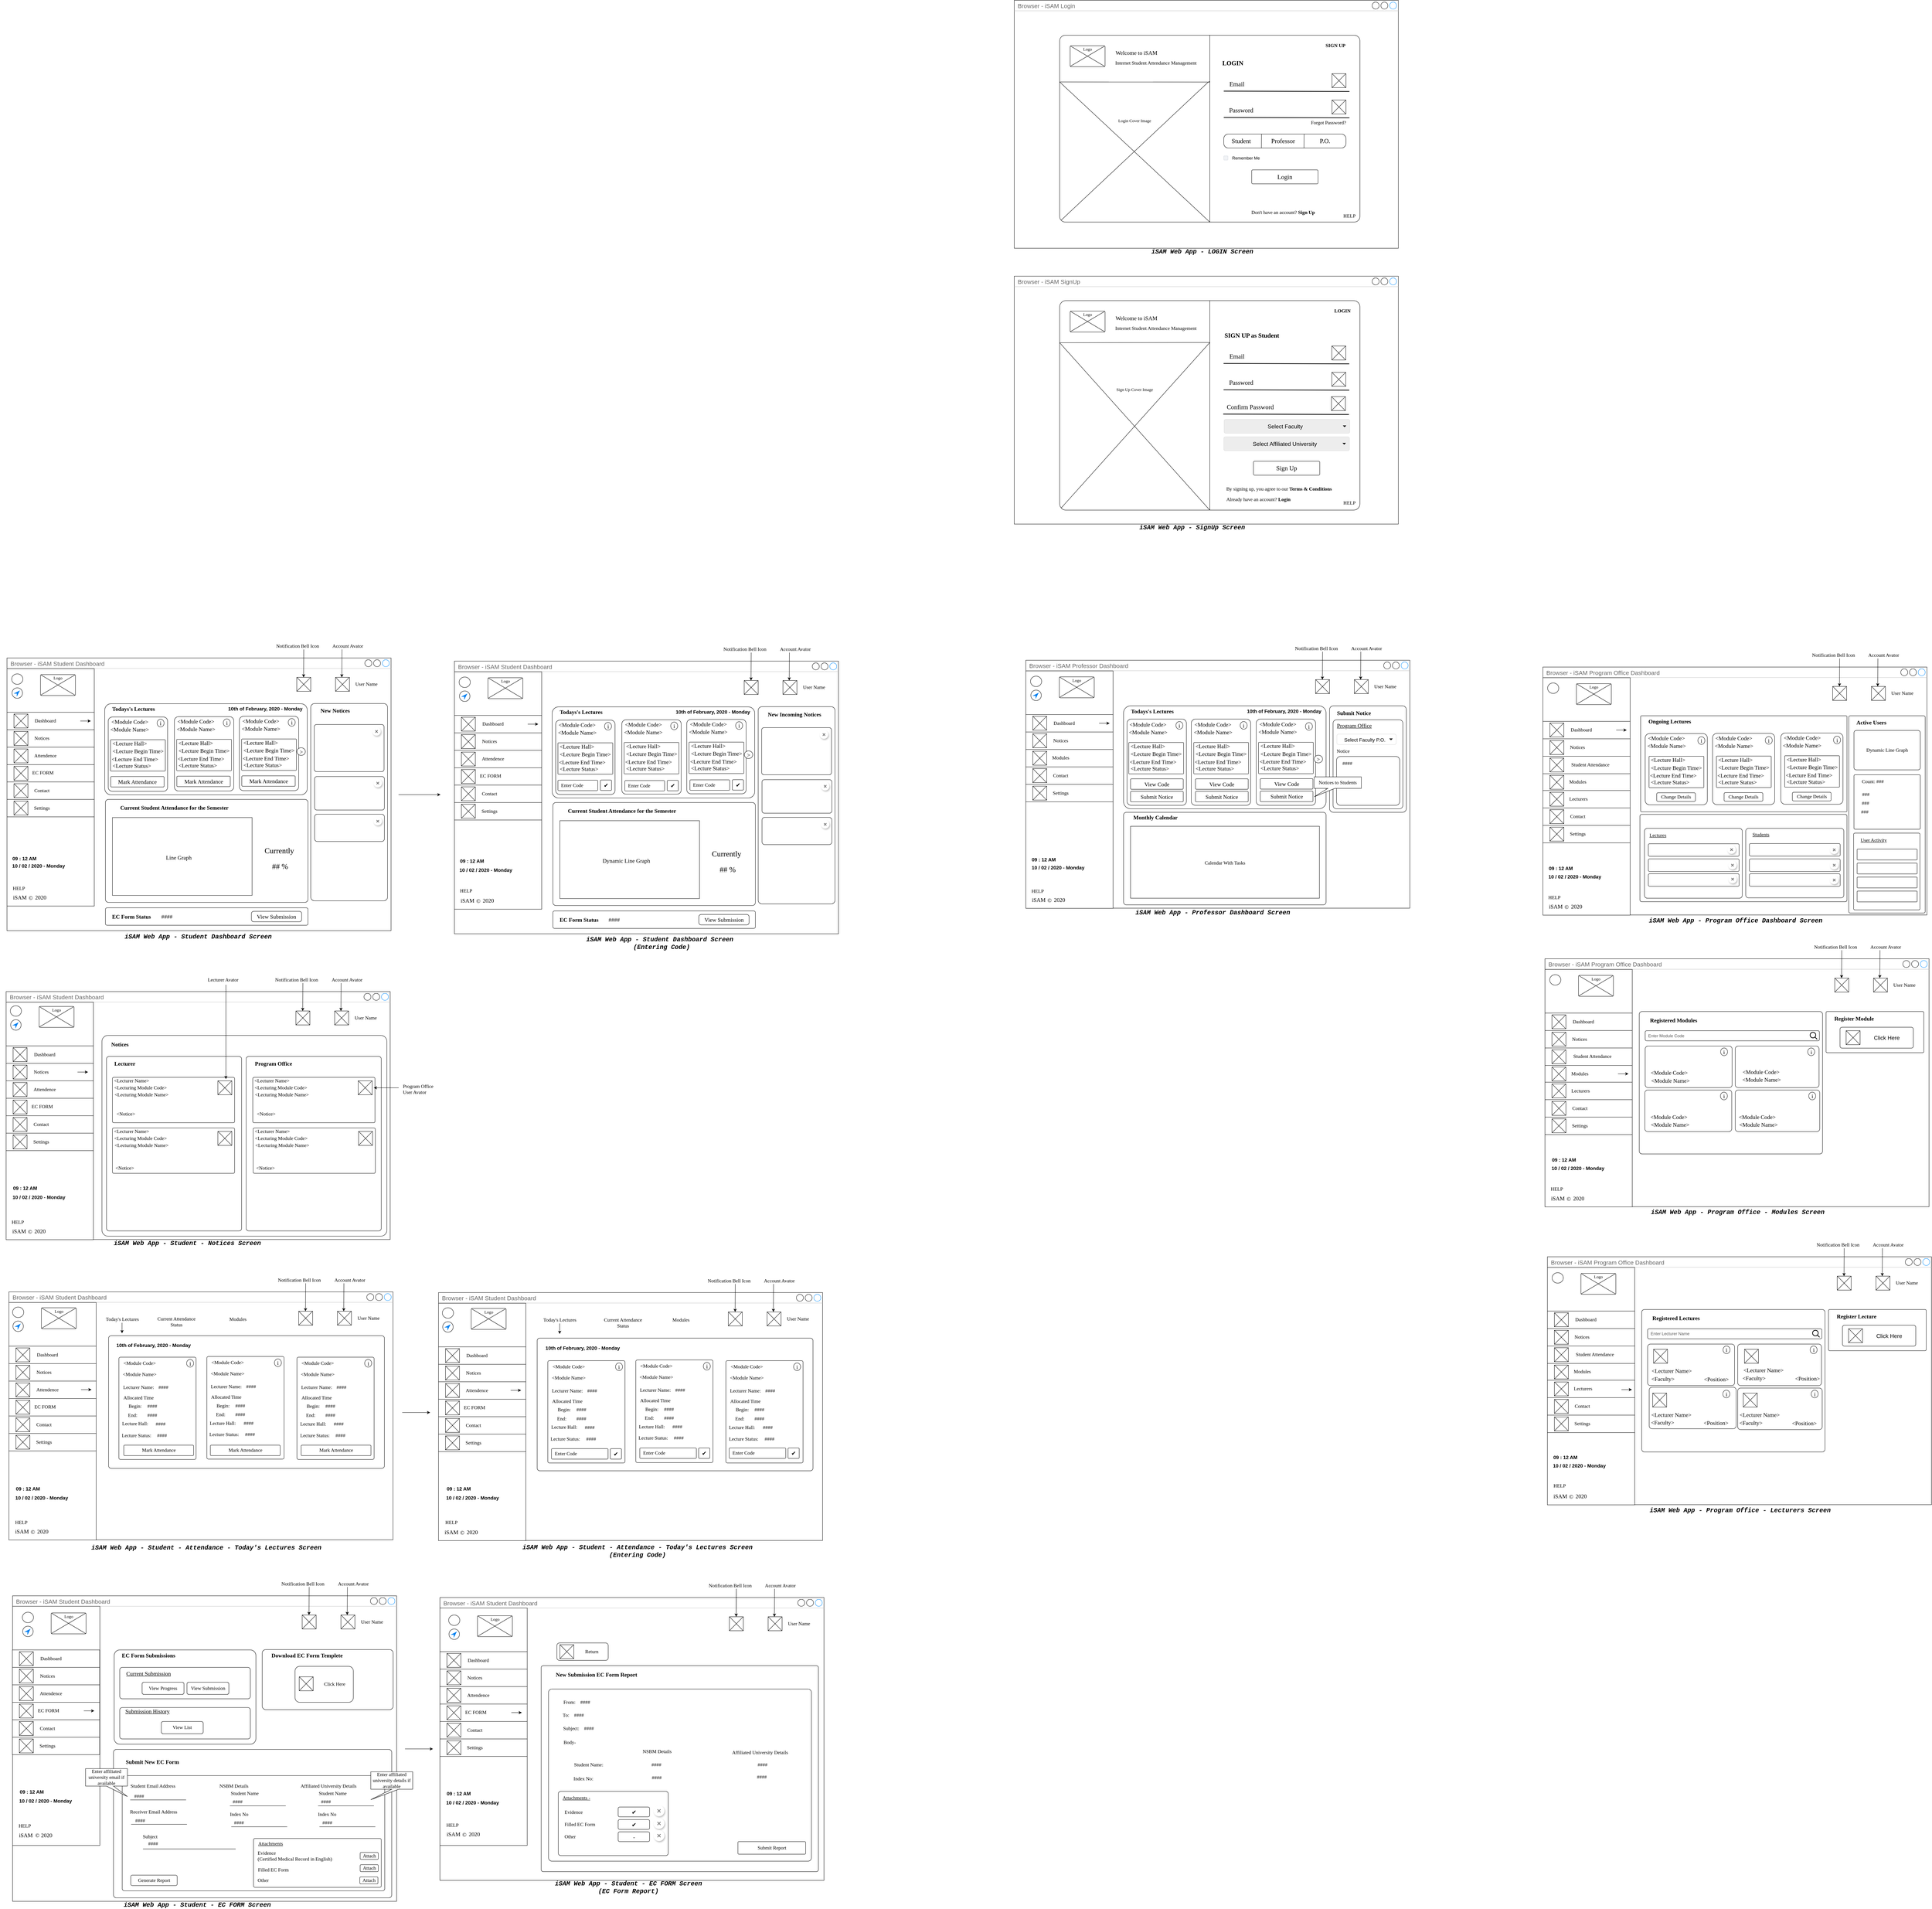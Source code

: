 <mxfile version="12.2.2" type="device" pages="1"><diagram id="Tjw21ikgySUrk_ILfU4y" name="Page-1"><mxGraphModel dx="3953" dy="4370" grid="1" gridSize="10" guides="1" tooltips="1" connect="1" arrows="1" fold="1" page="1" pageScale="1" pageWidth="1600" pageHeight="3000" math="0" shadow="0"><root><mxCell id="0"/><mxCell id="1" parent="0"/><mxCell id="rnVFP1CMCGyVLetO2TZp-1" value="Browser - iSAM Login" style="strokeWidth=1;shadow=0;dashed=0;align=center;html=1;shape=mxgraph.mockup.containers.window;align=left;verticalAlign=top;spacingLeft=8;strokeColor2=#008cff;strokeColor3=#c4c4c4;fontColor=#666666;fillColor=#ffffff;mainText=;fontSize=17;labelBackgroundColor=none;" parent="1" vertex="1"><mxGeometry x="1645" y="-1130" width="1100" height="710" as="geometry"/></mxCell><mxCell id="rnVFP1CMCGyVLetO2TZp-2" value="" style="rounded=1;whiteSpace=wrap;html=1;arcSize=3;" parent="1" vertex="1"><mxGeometry x="1775" y="-1030" width="860" height="535" as="geometry"/></mxCell><mxCell id="rnVFP1CMCGyVLetO2TZp-5" value="" style="endArrow=none;html=1;entryX=0.5;entryY=0;entryDx=0;entryDy=0;exitX=0.5;exitY=1;exitDx=0;exitDy=0;" parent="1" source="rnVFP1CMCGyVLetO2TZp-2" target="rnVFP1CMCGyVLetO2TZp-2" edge="1"><mxGeometry width="50" height="50" relative="1" as="geometry"><mxPoint x="2035" y="-810" as="sourcePoint"/><mxPoint x="2085" y="-860" as="targetPoint"/></mxGeometry></mxCell><mxCell id="rnVFP1CMCGyVLetO2TZp-6" value="" style="endArrow=none;html=1;exitX=0.5;exitY=1;exitDx=0;exitDy=0;entryX=0;entryY=0.25;entryDx=0;entryDy=0;" parent="1" source="rnVFP1CMCGyVLetO2TZp-2" target="rnVFP1CMCGyVLetO2TZp-2" edge="1"><mxGeometry width="50" height="50" relative="1" as="geometry"><mxPoint x="1995" y="-820" as="sourcePoint"/><mxPoint x="1797" y="-1014" as="targetPoint"/></mxGeometry></mxCell><mxCell id="rnVFP1CMCGyVLetO2TZp-7" value="" style="endArrow=none;html=1;exitX=0.005;exitY=0.99;exitDx=0;exitDy=0;exitPerimeter=0;" parent="1" source="rnVFP1CMCGyVLetO2TZp-2" edge="1"><mxGeometry width="50" height="50" relative="1" as="geometry"><mxPoint x="2125" y="-960" as="sourcePoint"/><mxPoint x="2205" y="-890" as="targetPoint"/><Array as="points"><mxPoint x="2205" y="-900"/></Array></mxGeometry></mxCell><mxCell id="rnVFP1CMCGyVLetO2TZp-8" value="" style="rounded=1;whiteSpace=wrap;html=1;arcSize=5;" parent="1" vertex="1"><mxGeometry x="1805" y="-1000" width="100" height="60" as="geometry"/></mxCell><mxCell id="rnVFP1CMCGyVLetO2TZp-9" value="" style="endArrow=none;html=1;entryX=0.984;entryY=0.019;entryDx=0;entryDy=0;entryPerimeter=0;exitX=0.007;exitY=0.981;exitDx=0;exitDy=0;exitPerimeter=0;" parent="1" source="rnVFP1CMCGyVLetO2TZp-8" target="rnVFP1CMCGyVLetO2TZp-8" edge="1"><mxGeometry width="50" height="50" relative="1" as="geometry"><mxPoint x="1895" y="-850" as="sourcePoint"/><mxPoint x="1945" y="-900" as="targetPoint"/></mxGeometry></mxCell><mxCell id="rnVFP1CMCGyVLetO2TZp-10" value="" style="endArrow=none;html=1;exitX=0.01;exitY=0.014;exitDx=0;exitDy=0;exitPerimeter=0;entryX=0.989;entryY=0.985;entryDx=0;entryDy=0;entryPerimeter=0;" parent="1" source="rnVFP1CMCGyVLetO2TZp-8" target="rnVFP1CMCGyVLetO2TZp-8" edge="1"><mxGeometry width="50" height="50" relative="1" as="geometry"><mxPoint x="1835" y="-940" as="sourcePoint"/><mxPoint x="1885" y="-990" as="targetPoint"/></mxGeometry></mxCell><mxCell id="rnVFP1CMCGyVLetO2TZp-11" value="Login Cover Image" style="text;html=1;strokeColor=none;fillColor=none;align=center;verticalAlign=middle;whiteSpace=wrap;rounded=0;fontFamily=Times New Roman;" parent="1" vertex="1"><mxGeometry x="1940" y="-795" width="100" height="20" as="geometry"/></mxCell><mxCell id="rnVFP1CMCGyVLetO2TZp-12" value="Logo" style="text;html=1;strokeColor=none;fillColor=none;align=center;verticalAlign=middle;whiteSpace=wrap;rounded=0;fontFamily=Times New Roman;" parent="1" vertex="1"><mxGeometry x="1835" y="-1000" width="40" height="20" as="geometry"/></mxCell><mxCell id="rnVFP1CMCGyVLetO2TZp-13" value="&lt;font style=&quot;font-size: 18px;&quot;&gt;&lt;span style=&quot;font-size: 18px;&quot;&gt;LOGIN&lt;/span&gt;&lt;/font&gt;" style="text;html=1;strokeColor=none;fillColor=none;align=center;verticalAlign=middle;whiteSpace=wrap;rounded=0;fontFamily=Tahoma;fontSize=18;fontStyle=1" parent="1" vertex="1"><mxGeometry x="2251" y="-960" width="40" height="20" as="geometry"/></mxCell><mxCell id="rnVFP1CMCGyVLetO2TZp-15" value="" style="endArrow=none;html=1;fontFamily=Times New Roman;exitX=0;exitY=0.25;exitDx=0;exitDy=0;" parent="1" source="rnVFP1CMCGyVLetO2TZp-2" edge="1"><mxGeometry width="50" height="50" relative="1" as="geometry"><mxPoint x="1885" y="-860" as="sourcePoint"/><mxPoint x="2205" y="-896" as="targetPoint"/></mxGeometry></mxCell><mxCell id="rnVFP1CMCGyVLetO2TZp-16" value="Welcome to iSAM" style="text;html=1;strokeColor=none;fillColor=none;align=center;verticalAlign=middle;whiteSpace=wrap;rounded=0;fontFamily=Times New Roman;fontSize=16;" parent="1" vertex="1"><mxGeometry x="1925" y="-990" width="140" height="20" as="geometry"/></mxCell><mxCell id="rnVFP1CMCGyVLetO2TZp-18" value="Internet Student Attendance Management&amp;nbsp;" style="text;html=1;strokeColor=none;fillColor=none;align=center;verticalAlign=middle;whiteSpace=wrap;rounded=0;fontFamily=Times New Roman;fontSize=14;" parent="1" vertex="1"><mxGeometry x="1910" y="-960" width="285" height="20" as="geometry"/></mxCell><mxCell id="rnVFP1CMCGyVLetO2TZp-19" value="Email&amp;nbsp;" style="text;html=1;strokeColor=none;fillColor=none;align=center;verticalAlign=middle;whiteSpace=wrap;rounded=0;fontFamily=Times New Roman;fontSize=18;" parent="1" vertex="1"><mxGeometry x="2265" y="-900" width="40" height="20" as="geometry"/></mxCell><mxCell id="rnVFP1CMCGyVLetO2TZp-22" value="" style="rounded=0;whiteSpace=wrap;html=1;fontFamily=Times New Roman;fontSize=18;" parent="1" vertex="1"><mxGeometry x="2555" y="-920" width="40" height="40" as="geometry"/></mxCell><mxCell id="rnVFP1CMCGyVLetO2TZp-26" value="" style="endArrow=none;html=1;fontFamily=Times New Roman;fontSize=18;strokeWidth=2;" parent="1" edge="1"><mxGeometry width="50" height="50" relative="1" as="geometry"><mxPoint x="2245" y="-870" as="sourcePoint"/><mxPoint x="2605" y="-869" as="targetPoint"/></mxGeometry></mxCell><mxCell id="rnVFP1CMCGyVLetO2TZp-27" value="" style="endArrow=none;html=1;strokeWidth=1;fontFamily=Times New Roman;fontSize=18;entryX=0.99;entryY=0.002;entryDx=0;entryDy=0;entryPerimeter=0;exitX=0.002;exitY=0.996;exitDx=0;exitDy=0;exitPerimeter=0;" parent="1" source="rnVFP1CMCGyVLetO2TZp-22" target="rnVFP1CMCGyVLetO2TZp-22" edge="1"><mxGeometry width="50" height="50" relative="1" as="geometry"><mxPoint x="2565" y="-854.5" as="sourcePoint"/><mxPoint x="2615" y="-904.5" as="targetPoint"/></mxGeometry></mxCell><mxCell id="rnVFP1CMCGyVLetO2TZp-28" value="" style="endArrow=none;html=1;strokeWidth=1;fontFamily=Times New Roman;fontSize=18;entryX=0.004;entryY=-0.004;entryDx=0;entryDy=0;entryPerimeter=0;exitX=0.99;exitY=0.999;exitDx=0;exitDy=0;exitPerimeter=0;" parent="1" source="rnVFP1CMCGyVLetO2TZp-22" target="rnVFP1CMCGyVLetO2TZp-22" edge="1"><mxGeometry width="50" height="50" relative="1" as="geometry"><mxPoint x="2565" y="-854.5" as="sourcePoint"/><mxPoint x="2615" y="-904.5" as="targetPoint"/></mxGeometry></mxCell><mxCell id="rnVFP1CMCGyVLetO2TZp-29" value="Password" style="text;html=1;strokeColor=none;fillColor=none;align=center;verticalAlign=middle;whiteSpace=wrap;rounded=0;fontFamily=Times New Roman;fontSize=18;" parent="1" vertex="1"><mxGeometry x="2275" y="-825.5" width="40" height="20" as="geometry"/></mxCell><mxCell id="rnVFP1CMCGyVLetO2TZp-30" value="" style="rounded=0;whiteSpace=wrap;html=1;fontFamily=Times New Roman;fontSize=18;" parent="1" vertex="1"><mxGeometry x="2555" y="-844.5" width="40" height="40" as="geometry"/></mxCell><mxCell id="rnVFP1CMCGyVLetO2TZp-31" value="" style="endArrow=none;html=1;fontFamily=Times New Roman;fontSize=18;strokeWidth=2;" parent="1" edge="1"><mxGeometry width="50" height="50" relative="1" as="geometry"><mxPoint x="2245" y="-794.5" as="sourcePoint"/><mxPoint x="2605" y="-793.5" as="targetPoint"/></mxGeometry></mxCell><mxCell id="rnVFP1CMCGyVLetO2TZp-32" value="" style="endArrow=none;html=1;strokeWidth=1;fontFamily=Times New Roman;fontSize=18;entryX=0.99;entryY=0.002;entryDx=0;entryDy=0;entryPerimeter=0;exitX=0.002;exitY=0.996;exitDx=0;exitDy=0;exitPerimeter=0;" parent="1" source="rnVFP1CMCGyVLetO2TZp-30" target="rnVFP1CMCGyVLetO2TZp-30" edge="1"><mxGeometry width="50" height="50" relative="1" as="geometry"><mxPoint x="2565" y="-779" as="sourcePoint"/><mxPoint x="2615" y="-829" as="targetPoint"/></mxGeometry></mxCell><mxCell id="rnVFP1CMCGyVLetO2TZp-33" value="" style="endArrow=none;html=1;strokeWidth=1;fontFamily=Times New Roman;fontSize=18;entryX=0.004;entryY=-0.004;entryDx=0;entryDy=0;entryPerimeter=0;exitX=0.99;exitY=0.999;exitDx=0;exitDy=0;exitPerimeter=0;" parent="1" source="rnVFP1CMCGyVLetO2TZp-30" target="rnVFP1CMCGyVLetO2TZp-30" edge="1"><mxGeometry width="50" height="50" relative="1" as="geometry"><mxPoint x="2565" y="-779" as="sourcePoint"/><mxPoint x="2615" y="-829" as="targetPoint"/></mxGeometry></mxCell><mxCell id="rnVFP1CMCGyVLetO2TZp-34" value="Login" style="rounded=1;whiteSpace=wrap;html=1;fontFamily=Times New Roman;fontSize=18;arcSize=8;" parent="1" vertex="1"><mxGeometry x="2325" y="-644.5" width="190" height="40" as="geometry"/></mxCell><mxCell id="rnVFP1CMCGyVLetO2TZp-35" value="" style="rounded=1;whiteSpace=wrap;html=1;fontFamily=Times New Roman;fontSize=18;arcSize=33;" parent="1" vertex="1"><mxGeometry x="2245" y="-747" width="350" height="40" as="geometry"/></mxCell><mxCell id="rnVFP1CMCGyVLetO2TZp-41" value="Student" style="text;html=1;strokeColor=none;fillColor=none;align=center;verticalAlign=middle;whiteSpace=wrap;rounded=0;fontFamily=Times New Roman;fontSize=18;" parent="1" vertex="1"><mxGeometry x="2275" y="-737" width="40" height="20" as="geometry"/></mxCell><mxCell id="rnVFP1CMCGyVLetO2TZp-42" value="" style="endArrow=none;html=1;strokeWidth=1;fontFamily=Times New Roman;fontSize=18;exitX=0.308;exitY=0.995;exitDx=0;exitDy=0;exitPerimeter=0;entryX=0.309;entryY=0.004;entryDx=0;entryDy=0;entryPerimeter=0;" parent="1" source="rnVFP1CMCGyVLetO2TZp-35" target="rnVFP1CMCGyVLetO2TZp-35" edge="1"><mxGeometry width="50" height="50" relative="1" as="geometry"><mxPoint x="2355" y="-707" as="sourcePoint"/><mxPoint x="2354" y="-747" as="targetPoint"/></mxGeometry></mxCell><mxCell id="rnVFP1CMCGyVLetO2TZp-48" value="" style="endArrow=none;html=1;strokeWidth=1;fontFamily=Times New Roman;fontSize=18;exitX=0.308;exitY=0.995;exitDx=0;exitDy=0;exitPerimeter=0;entryX=0.309;entryY=0.004;entryDx=0;entryDy=0;entryPerimeter=0;" parent="1" edge="1"><mxGeometry width="50" height="50" relative="1" as="geometry"><mxPoint x="2474.8" y="-707.2" as="sourcePoint"/><mxPoint x="2475.15" y="-746.84" as="targetPoint"/></mxGeometry></mxCell><mxCell id="rnVFP1CMCGyVLetO2TZp-49" value="Professor" style="text;html=1;strokeColor=none;fillColor=none;align=center;verticalAlign=middle;whiteSpace=wrap;rounded=0;fontFamily=Times New Roman;fontSize=18;" parent="1" vertex="1"><mxGeometry x="2395" y="-737" width="40" height="20" as="geometry"/></mxCell><mxCell id="rnVFP1CMCGyVLetO2TZp-50" value="P.O." style="text;html=1;strokeColor=none;fillColor=none;align=center;verticalAlign=middle;whiteSpace=wrap;rounded=0;fontFamily=Times New Roman;fontSize=18;" parent="1" vertex="1"><mxGeometry x="2515" y="-737" width="40" height="20" as="geometry"/></mxCell><mxCell id="rnVFP1CMCGyVLetO2TZp-51" value="&lt;font face=&quot;Verdana&quot; style=&quot;font-size: 14px;&quot;&gt;&lt;b style=&quot;font-size: 14px;&quot;&gt;SIGN UP&lt;/b&gt;&lt;/font&gt;" style="text;html=1;strokeColor=none;fillColor=none;align=center;verticalAlign=middle;whiteSpace=wrap;rounded=0;fontFamily=Times New Roman;fontSize=14;" parent="1" vertex="1"><mxGeometry x="2515" y="-1010" width="100" height="20" as="geometry"/></mxCell><mxCell id="rnVFP1CMCGyVLetO2TZp-54" value="Forgot Password?" style="text;html=1;strokeColor=none;fillColor=none;align=center;verticalAlign=middle;whiteSpace=wrap;rounded=0;fontFamily=Times New Roman;fontSize=14;" parent="1" vertex="1"><mxGeometry x="2475" y="-789.5" width="140" height="20" as="geometry"/></mxCell><mxCell id="rnVFP1CMCGyVLetO2TZp-55" value="Remember Me" style="rounded=1;fillColor=#F0F2F5;strokeColor=#D8DCE3;align=left;verticalAlign=middle;fontStyle=0;fontSize=12;labelPosition=right;verticalLabelPosition=middle;spacingLeft=10;html=1;shadow=0;dashed=0" parent="1" vertex="1"><mxGeometry x="2245" y="-684.5" width="12" height="12" as="geometry"/></mxCell><mxCell id="rnVFP1CMCGyVLetO2TZp-68" value="Don't have an account?&lt;b&gt; Sign Up&lt;/b&gt;" style="text;html=1;strokeColor=none;fillColor=none;align=center;verticalAlign=middle;whiteSpace=wrap;rounded=0;fontFamily=Times New Roman;fontSize=14;" parent="1" vertex="1"><mxGeometry x="2305" y="-532" width="220" height="20" as="geometry"/></mxCell><mxCell id="rnVFP1CMCGyVLetO2TZp-69" value="Browser - iSAM SignUp" style="strokeWidth=1;shadow=0;dashed=0;align=center;html=1;shape=mxgraph.mockup.containers.window;align=left;verticalAlign=top;spacingLeft=8;strokeColor2=#008cff;strokeColor3=#c4c4c4;fontColor=#666666;fillColor=#ffffff;mainText=;fontSize=17;labelBackgroundColor=none;" parent="1" vertex="1"><mxGeometry x="1645" y="-340" width="1100" height="710" as="geometry"/></mxCell><mxCell id="rnVFP1CMCGyVLetO2TZp-70" value="" style="rounded=1;whiteSpace=wrap;html=1;arcSize=3;" parent="1" vertex="1"><mxGeometry x="1775" y="-270" width="860" height="600" as="geometry"/></mxCell><mxCell id="rnVFP1CMCGyVLetO2TZp-71" value="" style="endArrow=none;html=1;entryX=0.5;entryY=0;entryDx=0;entryDy=0;exitX=0.5;exitY=1;exitDx=0;exitDy=0;" parent="1" source="rnVFP1CMCGyVLetO2TZp-70" target="rnVFP1CMCGyVLetO2TZp-70" edge="1"><mxGeometry width="50" height="50" relative="1" as="geometry"><mxPoint x="2035" y="-50" as="sourcePoint"/><mxPoint x="2085" y="-100" as="targetPoint"/></mxGeometry></mxCell><mxCell id="rnVFP1CMCGyVLetO2TZp-72" value="" style="endArrow=none;html=1;exitX=0.5;exitY=1;exitDx=0;exitDy=0;entryX=0;entryY=0.201;entryDx=0;entryDy=0;entryPerimeter=0;" parent="1" source="rnVFP1CMCGyVLetO2TZp-70" target="rnVFP1CMCGyVLetO2TZp-70" edge="1"><mxGeometry width="50" height="50" relative="1" as="geometry"><mxPoint x="1995" y="-60" as="sourcePoint"/><mxPoint x="1797" y="-254" as="targetPoint"/></mxGeometry></mxCell><mxCell id="rnVFP1CMCGyVLetO2TZp-73" value="" style="endArrow=none;html=1;exitX=0.005;exitY=0.99;exitDx=0;exitDy=0;exitPerimeter=0;" parent="1" source="rnVFP1CMCGyVLetO2TZp-70" edge="1"><mxGeometry width="50" height="50" relative="1" as="geometry"><mxPoint x="2125" y="-200" as="sourcePoint"/><mxPoint x="2205" y="-150" as="targetPoint"/><Array as="points"><mxPoint x="2205" y="-150"/></Array></mxGeometry></mxCell><mxCell id="rnVFP1CMCGyVLetO2TZp-74" value="" style="rounded=1;whiteSpace=wrap;html=1;arcSize=5;" parent="1" vertex="1"><mxGeometry x="1805" y="-240" width="100" height="60" as="geometry"/></mxCell><mxCell id="rnVFP1CMCGyVLetO2TZp-75" value="" style="endArrow=none;html=1;entryX=0.984;entryY=0.019;entryDx=0;entryDy=0;entryPerimeter=0;exitX=0.007;exitY=0.981;exitDx=0;exitDy=0;exitPerimeter=0;" parent="1" source="rnVFP1CMCGyVLetO2TZp-74" target="rnVFP1CMCGyVLetO2TZp-74" edge="1"><mxGeometry width="50" height="50" relative="1" as="geometry"><mxPoint x="1895" y="-90" as="sourcePoint"/><mxPoint x="1945" y="-140" as="targetPoint"/></mxGeometry></mxCell><mxCell id="rnVFP1CMCGyVLetO2TZp-76" value="" style="endArrow=none;html=1;exitX=0.01;exitY=0.014;exitDx=0;exitDy=0;exitPerimeter=0;entryX=0.989;entryY=0.985;entryDx=0;entryDy=0;entryPerimeter=0;" parent="1" source="rnVFP1CMCGyVLetO2TZp-74" target="rnVFP1CMCGyVLetO2TZp-74" edge="1"><mxGeometry width="50" height="50" relative="1" as="geometry"><mxPoint x="1835" y="-180" as="sourcePoint"/><mxPoint x="1885" y="-230" as="targetPoint"/></mxGeometry></mxCell><mxCell id="rnVFP1CMCGyVLetO2TZp-77" value="Sign Up Cover Image" style="text;html=1;strokeColor=none;fillColor=none;align=center;verticalAlign=middle;whiteSpace=wrap;rounded=0;fontFamily=Times New Roman;" parent="1" vertex="1"><mxGeometry x="1925" y="-25" width="130" height="20" as="geometry"/></mxCell><mxCell id="rnVFP1CMCGyVLetO2TZp-78" value="Logo" style="text;html=1;strokeColor=none;fillColor=none;align=center;verticalAlign=middle;whiteSpace=wrap;rounded=0;fontFamily=Times New Roman;" parent="1" vertex="1"><mxGeometry x="1835" y="-240" width="40" height="20" as="geometry"/></mxCell><mxCell id="rnVFP1CMCGyVLetO2TZp-79" value="&lt;font face=&quot;Verdana&quot; style=&quot;font-size: 14px;&quot;&gt;&lt;b style=&quot;font-size: 14px;&quot;&gt;LOGIN&lt;/b&gt;&lt;/font&gt;" style="text;html=1;strokeColor=none;fillColor=none;align=center;verticalAlign=middle;whiteSpace=wrap;rounded=0;fontFamily=Times New Roman;fontSize=14;" parent="1" vertex="1"><mxGeometry x="2565" y="-250" width="40" height="20" as="geometry"/></mxCell><mxCell id="rnVFP1CMCGyVLetO2TZp-80" value="" style="endArrow=none;html=1;fontFamily=Times New Roman;exitX=0;exitY=0.201;exitDx=0;exitDy=0;exitPerimeter=0;" parent="1" source="rnVFP1CMCGyVLetO2TZp-70" edge="1"><mxGeometry width="50" height="50" relative="1" as="geometry"><mxPoint x="1885" y="-100" as="sourcePoint"/><mxPoint x="2205" y="-150" as="targetPoint"/></mxGeometry></mxCell><mxCell id="rnVFP1CMCGyVLetO2TZp-81" value="Welcome to iSAM" style="text;html=1;strokeColor=none;fillColor=none;align=center;verticalAlign=middle;whiteSpace=wrap;rounded=0;fontFamily=Times New Roman;fontSize=16;" parent="1" vertex="1"><mxGeometry x="1925" y="-230" width="140" height="20" as="geometry"/></mxCell><mxCell id="rnVFP1CMCGyVLetO2TZp-82" value="Internet Student Attendance Management&amp;nbsp;" style="text;html=1;strokeColor=none;fillColor=none;align=center;verticalAlign=middle;whiteSpace=wrap;rounded=0;fontFamily=Times New Roman;fontSize=14;" parent="1" vertex="1"><mxGeometry x="1910" y="-200" width="285" height="20" as="geometry"/></mxCell><mxCell id="rnVFP1CMCGyVLetO2TZp-83" value="Email&amp;nbsp;" style="text;html=1;strokeColor=none;fillColor=none;align=center;verticalAlign=middle;whiteSpace=wrap;rounded=0;fontFamily=Times New Roman;fontSize=18;" parent="1" vertex="1"><mxGeometry x="2264.5" y="-120" width="40" height="20" as="geometry"/></mxCell><mxCell id="rnVFP1CMCGyVLetO2TZp-84" value="" style="rounded=0;whiteSpace=wrap;html=1;fontFamily=Times New Roman;fontSize=18;" parent="1" vertex="1"><mxGeometry x="2554.5" y="-140" width="40" height="40" as="geometry"/></mxCell><mxCell id="rnVFP1CMCGyVLetO2TZp-85" value="" style="endArrow=none;html=1;fontFamily=Times New Roman;fontSize=18;strokeWidth=2;" parent="1" edge="1"><mxGeometry width="50" height="50" relative="1" as="geometry"><mxPoint x="2244.5" y="-90" as="sourcePoint"/><mxPoint x="2604.5" y="-89" as="targetPoint"/></mxGeometry></mxCell><mxCell id="rnVFP1CMCGyVLetO2TZp-86" value="" style="endArrow=none;html=1;strokeWidth=1;fontFamily=Times New Roman;fontSize=18;entryX=0.99;entryY=0.002;entryDx=0;entryDy=0;entryPerimeter=0;exitX=0.002;exitY=0.996;exitDx=0;exitDy=0;exitPerimeter=0;" parent="1" source="rnVFP1CMCGyVLetO2TZp-84" target="rnVFP1CMCGyVLetO2TZp-84" edge="1"><mxGeometry width="50" height="50" relative="1" as="geometry"><mxPoint x="2564.5" y="-74.5" as="sourcePoint"/><mxPoint x="2614.5" y="-124.5" as="targetPoint"/></mxGeometry></mxCell><mxCell id="rnVFP1CMCGyVLetO2TZp-87" value="" style="endArrow=none;html=1;strokeWidth=1;fontFamily=Times New Roman;fontSize=18;entryX=0.004;entryY=-0.004;entryDx=0;entryDy=0;entryPerimeter=0;exitX=0.99;exitY=0.999;exitDx=0;exitDy=0;exitPerimeter=0;" parent="1" source="rnVFP1CMCGyVLetO2TZp-84" target="rnVFP1CMCGyVLetO2TZp-84" edge="1"><mxGeometry width="50" height="50" relative="1" as="geometry"><mxPoint x="2564.5" y="-74.5" as="sourcePoint"/><mxPoint x="2614.5" y="-124.5" as="targetPoint"/></mxGeometry></mxCell><mxCell id="rnVFP1CMCGyVLetO2TZp-88" value="Password" style="text;html=1;strokeColor=none;fillColor=none;align=center;verticalAlign=middle;whiteSpace=wrap;rounded=0;fontFamily=Times New Roman;fontSize=18;" parent="1" vertex="1"><mxGeometry x="2274.5" y="-45.5" width="40" height="20" as="geometry"/></mxCell><mxCell id="rnVFP1CMCGyVLetO2TZp-89" value="" style="rounded=0;whiteSpace=wrap;html=1;fontFamily=Times New Roman;fontSize=18;" parent="1" vertex="1"><mxGeometry x="2554.5" y="-64.5" width="40" height="40" as="geometry"/></mxCell><mxCell id="rnVFP1CMCGyVLetO2TZp-90" value="" style="endArrow=none;html=1;fontFamily=Times New Roman;fontSize=18;strokeWidth=2;" parent="1" edge="1"><mxGeometry width="50" height="50" relative="1" as="geometry"><mxPoint x="2244.5" y="-14.5" as="sourcePoint"/><mxPoint x="2604.5" y="-13.5" as="targetPoint"/></mxGeometry></mxCell><mxCell id="rnVFP1CMCGyVLetO2TZp-91" value="" style="endArrow=none;html=1;strokeWidth=1;fontFamily=Times New Roman;fontSize=18;entryX=0.99;entryY=0.002;entryDx=0;entryDy=0;entryPerimeter=0;exitX=0.002;exitY=0.996;exitDx=0;exitDy=0;exitPerimeter=0;" parent="1" source="rnVFP1CMCGyVLetO2TZp-89" target="rnVFP1CMCGyVLetO2TZp-89" edge="1"><mxGeometry width="50" height="50" relative="1" as="geometry"><mxPoint x="2564.5" y="1" as="sourcePoint"/><mxPoint x="2614.5" y="-49" as="targetPoint"/></mxGeometry></mxCell><mxCell id="rnVFP1CMCGyVLetO2TZp-92" value="" style="endArrow=none;html=1;strokeWidth=1;fontFamily=Times New Roman;fontSize=18;entryX=0.004;entryY=-0.004;entryDx=0;entryDy=0;entryPerimeter=0;exitX=0.99;exitY=0.999;exitDx=0;exitDy=0;exitPerimeter=0;" parent="1" source="rnVFP1CMCGyVLetO2TZp-89" target="rnVFP1CMCGyVLetO2TZp-89" edge="1"><mxGeometry width="50" height="50" relative="1" as="geometry"><mxPoint x="2564.5" y="1" as="sourcePoint"/><mxPoint x="2614.5" y="-49" as="targetPoint"/></mxGeometry></mxCell><mxCell id="rnVFP1CMCGyVLetO2TZp-93" value="Sign Up" style="rounded=1;whiteSpace=wrap;html=1;fontFamily=Times New Roman;fontSize=18;arcSize=8;" parent="1" vertex="1"><mxGeometry x="2330" y="190" width="190" height="40" as="geometry"/></mxCell><mxCell id="rnVFP1CMCGyVLetO2TZp-100" value="&lt;font style=&quot;font-size: 18px&quot;&gt;&lt;b style=&quot;font-size: 18px&quot;&gt;SIGN UP as Student&lt;/b&gt;&lt;/font&gt;" style="text;html=1;strokeColor=none;fillColor=none;align=center;verticalAlign=middle;whiteSpace=wrap;rounded=0;fontFamily=Tahoma;fontSize=18;" parent="1" vertex="1"><mxGeometry x="2207.5" y="-180" width="235" height="20" as="geometry"/></mxCell><mxCell id="rnVFP1CMCGyVLetO2TZp-103" value="Already have an account? &lt;b&gt;Login&amp;nbsp;&lt;/b&gt;" style="text;html=1;strokeColor=none;fillColor=none;align=center;verticalAlign=middle;whiteSpace=wrap;rounded=0;fontFamily=Times New Roman;fontSize=14;" parent="1" vertex="1"><mxGeometry x="2236" y="290" width="220" height="20" as="geometry"/></mxCell><mxCell id="rnVFP1CMCGyVLetO2TZp-104" value="By signing up, you agree to our &lt;b&gt;Terms &amp;amp; Conditions&lt;/b&gt;" style="text;html=1;strokeColor=none;fillColor=none;align=center;verticalAlign=middle;whiteSpace=wrap;rounded=0;fontFamily=Times New Roman;fontSize=14;" parent="1" vertex="1"><mxGeometry x="2241" y="260" width="325" height="20" as="geometry"/></mxCell><mxCell id="rnVFP1CMCGyVLetO2TZp-105" value="Confirm Password" style="text;html=1;strokeColor=none;fillColor=none;align=center;verticalAlign=middle;whiteSpace=wrap;rounded=0;fontFamily=Times New Roman;fontSize=18;" parent="1" vertex="1"><mxGeometry x="2236" y="25" width="170" height="20" as="geometry"/></mxCell><mxCell id="rnVFP1CMCGyVLetO2TZp-106" value="" style="rounded=0;whiteSpace=wrap;html=1;fontFamily=Times New Roman;fontSize=18;" parent="1" vertex="1"><mxGeometry x="2553.5" y="5" width="40" height="40" as="geometry"/></mxCell><mxCell id="rnVFP1CMCGyVLetO2TZp-107" value="" style="endArrow=none;html=1;fontFamily=Times New Roman;fontSize=18;strokeWidth=2;" parent="1" edge="1"><mxGeometry width="50" height="50" relative="1" as="geometry"><mxPoint x="2243.5" y="55.0" as="sourcePoint"/><mxPoint x="2603.5" y="56.0" as="targetPoint"/></mxGeometry></mxCell><mxCell id="rnVFP1CMCGyVLetO2TZp-108" value="" style="endArrow=none;html=1;strokeWidth=1;fontFamily=Times New Roman;fontSize=18;entryX=0.99;entryY=0.002;entryDx=0;entryDy=0;entryPerimeter=0;exitX=0.002;exitY=0.996;exitDx=0;exitDy=0;exitPerimeter=0;" parent="1" source="rnVFP1CMCGyVLetO2TZp-106" target="rnVFP1CMCGyVLetO2TZp-106" edge="1"><mxGeometry width="50" height="50" relative="1" as="geometry"><mxPoint x="2563.5" y="70.5" as="sourcePoint"/><mxPoint x="2613.5" y="20.5" as="targetPoint"/></mxGeometry></mxCell><mxCell id="rnVFP1CMCGyVLetO2TZp-109" value="" style="endArrow=none;html=1;strokeWidth=1;fontFamily=Times New Roman;fontSize=18;entryX=0.004;entryY=-0.004;entryDx=0;entryDy=0;entryPerimeter=0;exitX=0.99;exitY=0.999;exitDx=0;exitDy=0;exitPerimeter=0;" parent="1" source="rnVFP1CMCGyVLetO2TZp-106" target="rnVFP1CMCGyVLetO2TZp-106" edge="1"><mxGeometry width="50" height="50" relative="1" as="geometry"><mxPoint x="2563.5" y="70.5" as="sourcePoint"/><mxPoint x="2613.5" y="20.5" as="targetPoint"/></mxGeometry></mxCell><mxCell id="rnVFP1CMCGyVLetO2TZp-114" value="Select Affiliated University" style="html=1;shadow=0;dashed=0;shape=mxgraph.bootstrap.rrect;rSize=5;strokeColor=#dddddd;spacingRight=10;fontSize=16;whiteSpace=wrap;align=center;fillColor=#EDEDED;" parent="1" vertex="1"><mxGeometry x="2245" y="120" width="360" height="40" as="geometry"/></mxCell><mxCell id="rnVFP1CMCGyVLetO2TZp-115" value="" style="shape=triangle;direction=south;fillColor=#000000;strokeColor=none;perimeter=none;" parent="rnVFP1CMCGyVLetO2TZp-114" vertex="1"><mxGeometry x="1" y="0.5" width="10" height="5" relative="1" as="geometry"><mxPoint x="-20" y="-2.5" as="offset"/></mxGeometry></mxCell><mxCell id="rnVFP1CMCGyVLetO2TZp-116" value="HELP" style="text;html=1;strokeColor=none;fillColor=none;align=center;verticalAlign=middle;whiteSpace=wrap;rounded=0;fontFamily=Times New Roman;fontSize=14;" parent="1" vertex="1"><mxGeometry x="2585" y="300" width="40" height="20" as="geometry"/></mxCell><mxCell id="rnVFP1CMCGyVLetO2TZp-118" value="HELP" style="text;html=1;strokeColor=none;fillColor=none;align=center;verticalAlign=middle;whiteSpace=wrap;rounded=0;fontFamily=Times New Roman;fontSize=14;" parent="1" vertex="1"><mxGeometry x="2585" y="-522" width="40" height="20" as="geometry"/></mxCell><mxCell id="rnVFP1CMCGyVLetO2TZp-119" value="Browser - iSAM Student Dashboard" style="strokeWidth=1;shadow=0;dashed=0;align=center;html=1;shape=mxgraph.mockup.containers.window;align=left;verticalAlign=top;spacingLeft=8;strokeColor2=#008cff;strokeColor3=#c4c4c4;fontColor=#666666;fillColor=#ffffff;mainText=;fontSize=17;labelBackgroundColor=none;" parent="1" vertex="1"><mxGeometry x="-1240" y="753.5" width="1100" height="781" as="geometry"/></mxCell><mxCell id="rnVFP1CMCGyVLetO2TZp-120" value="" style="rounded=0;whiteSpace=wrap;html=1;strokeColor=#000000;fillColor=#FFFFFF;fontFamily=Tahoma;fontSize=14;" parent="1" vertex="1"><mxGeometry x="-1240" y="784" width="250" height="680" as="geometry"/></mxCell><mxCell id="rnVFP1CMCGyVLetO2TZp-121" value="" style="rounded=1;whiteSpace=wrap;html=1;arcSize=5;" parent="1" vertex="1"><mxGeometry x="-1144" y="801" width="100" height="60" as="geometry"/></mxCell><mxCell id="rnVFP1CMCGyVLetO2TZp-122" value="" style="endArrow=none;html=1;entryX=0.984;entryY=0.019;entryDx=0;entryDy=0;entryPerimeter=0;exitX=0.007;exitY=0.981;exitDx=0;exitDy=0;exitPerimeter=0;" parent="1" source="rnVFP1CMCGyVLetO2TZp-121" target="rnVFP1CMCGyVLetO2TZp-121" edge="1"><mxGeometry width="50" height="50" relative="1" as="geometry"><mxPoint x="-1054" y="951" as="sourcePoint"/><mxPoint x="-1004" y="901" as="targetPoint"/></mxGeometry></mxCell><mxCell id="rnVFP1CMCGyVLetO2TZp-123" value="" style="endArrow=none;html=1;exitX=0.01;exitY=0.014;exitDx=0;exitDy=0;exitPerimeter=0;entryX=0.989;entryY=0.985;entryDx=0;entryDy=0;entryPerimeter=0;" parent="1" source="rnVFP1CMCGyVLetO2TZp-121" target="rnVFP1CMCGyVLetO2TZp-121" edge="1"><mxGeometry width="50" height="50" relative="1" as="geometry"><mxPoint x="-1114" y="861" as="sourcePoint"/><mxPoint x="-1064" y="811" as="targetPoint"/></mxGeometry></mxCell><mxCell id="rnVFP1CMCGyVLetO2TZp-124" value="Logo" style="text;html=1;strokeColor=none;fillColor=none;align=center;verticalAlign=middle;whiteSpace=wrap;rounded=0;fontFamily=Times New Roman;" parent="1" vertex="1"><mxGeometry x="-1114" y="801" width="40" height="20" as="geometry"/></mxCell><mxCell id="rnVFP1CMCGyVLetO2TZp-125" value="" style="rounded=0;whiteSpace=wrap;html=1;strokeColor=#000000;fillColor=#FFFFFF;fontFamily=Tahoma;fontSize=14;" parent="1" vertex="1"><mxGeometry x="-1240" y="909" width="250" height="50" as="geometry"/></mxCell><mxCell id="rnVFP1CMCGyVLetO2TZp-126" value="" style="rounded=0;whiteSpace=wrap;html=1;fontFamily=Times New Roman;fontSize=18;" parent="1" vertex="1"><mxGeometry x="-1220" y="914" width="40" height="40" as="geometry"/></mxCell><mxCell id="rnVFP1CMCGyVLetO2TZp-127" value="" style="endArrow=none;html=1;strokeWidth=1;fontFamily=Times New Roman;fontSize=18;entryX=0.99;entryY=0.002;entryDx=0;entryDy=0;entryPerimeter=0;exitX=0.002;exitY=0.996;exitDx=0;exitDy=0;exitPerimeter=0;" parent="1" source="rnVFP1CMCGyVLetO2TZp-126" target="rnVFP1CMCGyVLetO2TZp-126" edge="1"><mxGeometry width="50" height="50" relative="1" as="geometry"><mxPoint x="-1210" y="979.5" as="sourcePoint"/><mxPoint x="-1160" y="929.5" as="targetPoint"/></mxGeometry></mxCell><mxCell id="rnVFP1CMCGyVLetO2TZp-128" value="" style="endArrow=none;html=1;strokeWidth=1;fontFamily=Times New Roman;fontSize=18;entryX=0.004;entryY=-0.004;entryDx=0;entryDy=0;entryPerimeter=0;exitX=0.99;exitY=0.999;exitDx=0;exitDy=0;exitPerimeter=0;" parent="1" source="rnVFP1CMCGyVLetO2TZp-126" target="rnVFP1CMCGyVLetO2TZp-126" edge="1"><mxGeometry width="50" height="50" relative="1" as="geometry"><mxPoint x="-1210" y="979.5" as="sourcePoint"/><mxPoint x="-1160" y="929.5" as="targetPoint"/></mxGeometry></mxCell><mxCell id="rnVFP1CMCGyVLetO2TZp-129" value="Dashboard" style="text;html=1;strokeColor=none;fillColor=none;align=center;verticalAlign=middle;whiteSpace=wrap;rounded=0;fontFamily=Tahoma;fontSize=14;" parent="1" vertex="1"><mxGeometry x="-1150" y="924" width="40" height="20" as="geometry"/></mxCell><mxCell id="rnVFP1CMCGyVLetO2TZp-130" value="" style="rounded=0;whiteSpace=wrap;html=1;strokeColor=#000000;fillColor=#FFFFFF;fontFamily=Tahoma;fontSize=14;" parent="1" vertex="1"><mxGeometry x="-1240" y="1009" width="250" height="50" as="geometry"/></mxCell><mxCell id="rnVFP1CMCGyVLetO2TZp-131" value="" style="rounded=0;whiteSpace=wrap;html=1;fontFamily=Times New Roman;fontSize=18;" parent="1" vertex="1"><mxGeometry x="-1220" y="1014" width="40" height="40" as="geometry"/></mxCell><mxCell id="rnVFP1CMCGyVLetO2TZp-132" value="" style="endArrow=none;html=1;strokeWidth=1;fontFamily=Times New Roman;fontSize=18;entryX=0.99;entryY=0.002;entryDx=0;entryDy=0;entryPerimeter=0;exitX=0.002;exitY=0.996;exitDx=0;exitDy=0;exitPerimeter=0;" parent="1" source="rnVFP1CMCGyVLetO2TZp-131" target="rnVFP1CMCGyVLetO2TZp-131" edge="1"><mxGeometry width="50" height="50" relative="1" as="geometry"><mxPoint x="-1210" y="1079.5" as="sourcePoint"/><mxPoint x="-1160" y="1029.5" as="targetPoint"/></mxGeometry></mxCell><mxCell id="rnVFP1CMCGyVLetO2TZp-133" value="" style="endArrow=none;html=1;strokeWidth=1;fontFamily=Times New Roman;fontSize=18;entryX=0.004;entryY=-0.004;entryDx=0;entryDy=0;entryPerimeter=0;exitX=0.99;exitY=0.999;exitDx=0;exitDy=0;exitPerimeter=0;" parent="1" source="rnVFP1CMCGyVLetO2TZp-131" target="rnVFP1CMCGyVLetO2TZp-131" edge="1"><mxGeometry width="50" height="50" relative="1" as="geometry"><mxPoint x="-1210" y="1079.5" as="sourcePoint"/><mxPoint x="-1160" y="1029.5" as="targetPoint"/></mxGeometry></mxCell><mxCell id="rnVFP1CMCGyVLetO2TZp-134" value="Attendence" style="text;html=1;strokeColor=none;fillColor=none;align=center;verticalAlign=middle;whiteSpace=wrap;rounded=0;fontFamily=Tahoma;fontSize=14;" parent="1" vertex="1"><mxGeometry x="-1150" y="1024" width="40" height="20" as="geometry"/></mxCell><mxCell id="rnVFP1CMCGyVLetO2TZp-135" value="" style="rounded=0;whiteSpace=wrap;html=1;strokeColor=#000000;fillColor=#FFFFFF;fontFamily=Tahoma;fontSize=14;" parent="1" vertex="1"><mxGeometry x="-1240" y="1059" width="250" height="50" as="geometry"/></mxCell><mxCell id="rnVFP1CMCGyVLetO2TZp-136" value="" style="rounded=0;whiteSpace=wrap;html=1;fontFamily=Times New Roman;fontSize=18;" parent="1" vertex="1"><mxGeometry x="-1220" y="1064" width="40" height="40" as="geometry"/></mxCell><mxCell id="rnVFP1CMCGyVLetO2TZp-137" value="" style="endArrow=none;html=1;strokeWidth=1;fontFamily=Times New Roman;fontSize=18;entryX=0.99;entryY=0.002;entryDx=0;entryDy=0;entryPerimeter=0;exitX=0.002;exitY=0.996;exitDx=0;exitDy=0;exitPerimeter=0;" parent="1" source="rnVFP1CMCGyVLetO2TZp-136" target="rnVFP1CMCGyVLetO2TZp-136" edge="1"><mxGeometry width="50" height="50" relative="1" as="geometry"><mxPoint x="-1210" y="1129.5" as="sourcePoint"/><mxPoint x="-1160" y="1079.5" as="targetPoint"/></mxGeometry></mxCell><mxCell id="rnVFP1CMCGyVLetO2TZp-138" value="" style="endArrow=none;html=1;strokeWidth=1;fontFamily=Times New Roman;fontSize=18;entryX=0.004;entryY=-0.004;entryDx=0;entryDy=0;entryPerimeter=0;exitX=0.99;exitY=0.999;exitDx=0;exitDy=0;exitPerimeter=0;" parent="1" source="rnVFP1CMCGyVLetO2TZp-136" target="rnVFP1CMCGyVLetO2TZp-136" edge="1"><mxGeometry width="50" height="50" relative="1" as="geometry"><mxPoint x="-1210" y="1129.5" as="sourcePoint"/><mxPoint x="-1160" y="1079.5" as="targetPoint"/></mxGeometry></mxCell><mxCell id="rnVFP1CMCGyVLetO2TZp-139" value="EC FORM" style="text;html=1;strokeColor=none;fillColor=none;align=center;verticalAlign=middle;whiteSpace=wrap;rounded=0;fontFamily=Tahoma;fontSize=14;" parent="1" vertex="1"><mxGeometry x="-1197" y="1073" width="120" height="20" as="geometry"/></mxCell><mxCell id="rnVFP1CMCGyVLetO2TZp-140" value="" style="rounded=0;whiteSpace=wrap;html=1;strokeColor=#000000;fillColor=#FFFFFF;fontFamily=Tahoma;fontSize=14;" parent="1" vertex="1"><mxGeometry x="-1240" y="1158.5" width="250" height="50" as="geometry"/></mxCell><mxCell id="rnVFP1CMCGyVLetO2TZp-141" value="" style="rounded=0;whiteSpace=wrap;html=1;fontFamily=Times New Roman;fontSize=18;" parent="1" vertex="1"><mxGeometry x="-1220" y="1163.5" width="40" height="40" as="geometry"/></mxCell><mxCell id="rnVFP1CMCGyVLetO2TZp-142" value="" style="endArrow=none;html=1;strokeWidth=1;fontFamily=Times New Roman;fontSize=18;entryX=0.99;entryY=0.002;entryDx=0;entryDy=0;entryPerimeter=0;exitX=0.002;exitY=0.996;exitDx=0;exitDy=0;exitPerimeter=0;" parent="1" source="rnVFP1CMCGyVLetO2TZp-141" target="rnVFP1CMCGyVLetO2TZp-141" edge="1"><mxGeometry width="50" height="50" relative="1" as="geometry"><mxPoint x="-1210" y="1229" as="sourcePoint"/><mxPoint x="-1160" y="1179" as="targetPoint"/></mxGeometry></mxCell><mxCell id="rnVFP1CMCGyVLetO2TZp-143" value="" style="endArrow=none;html=1;strokeWidth=1;fontFamily=Times New Roman;fontSize=18;entryX=0.004;entryY=-0.004;entryDx=0;entryDy=0;entryPerimeter=0;exitX=0.99;exitY=0.999;exitDx=0;exitDy=0;exitPerimeter=0;" parent="1" source="rnVFP1CMCGyVLetO2TZp-141" target="rnVFP1CMCGyVLetO2TZp-141" edge="1"><mxGeometry width="50" height="50" relative="1" as="geometry"><mxPoint x="-1210" y="1229" as="sourcePoint"/><mxPoint x="-1160" y="1179" as="targetPoint"/></mxGeometry></mxCell><mxCell id="rnVFP1CMCGyVLetO2TZp-144" value="Settings" style="text;html=1;strokeColor=none;fillColor=none;align=center;verticalAlign=middle;whiteSpace=wrap;rounded=0;fontFamily=Tahoma;fontSize=14;" parent="1" vertex="1"><mxGeometry x="-1200" y="1173.5" width="120" height="20" as="geometry"/></mxCell><mxCell id="rnVFP1CMCGyVLetO2TZp-145" value="" style="rounded=0;whiteSpace=wrap;html=1;fontFamily=Times New Roman;fontSize=18;" parent="1" vertex="1"><mxGeometry x="-299" y="809" width="40" height="40" as="geometry"/></mxCell><mxCell id="rnVFP1CMCGyVLetO2TZp-146" value="" style="endArrow=none;html=1;strokeWidth=1;fontFamily=Times New Roman;fontSize=18;entryX=0.99;entryY=0.002;entryDx=0;entryDy=0;entryPerimeter=0;exitX=0.002;exitY=0.996;exitDx=0;exitDy=0;exitPerimeter=0;" parent="1" source="rnVFP1CMCGyVLetO2TZp-145" target="rnVFP1CMCGyVLetO2TZp-145" edge="1"><mxGeometry width="50" height="50" relative="1" as="geometry"><mxPoint x="-289" y="874.5" as="sourcePoint"/><mxPoint x="-239" y="824.5" as="targetPoint"/></mxGeometry></mxCell><mxCell id="rnVFP1CMCGyVLetO2TZp-147" value="" style="endArrow=none;html=1;strokeWidth=1;fontFamily=Times New Roman;fontSize=18;entryX=0.004;entryY=-0.004;entryDx=0;entryDy=0;entryPerimeter=0;exitX=0.99;exitY=0.999;exitDx=0;exitDy=0;exitPerimeter=0;" parent="1" source="rnVFP1CMCGyVLetO2TZp-145" target="rnVFP1CMCGyVLetO2TZp-145" edge="1"><mxGeometry width="50" height="50" relative="1" as="geometry"><mxPoint x="-289" y="874.5" as="sourcePoint"/><mxPoint x="-239" y="824.5" as="targetPoint"/></mxGeometry></mxCell><mxCell id="rnVFP1CMCGyVLetO2TZp-148" value="User Name" style="text;html=1;strokeColor=none;fillColor=none;align=center;verticalAlign=middle;whiteSpace=wrap;rounded=0;fontFamily=Tahoma;fontSize=14;" parent="1" vertex="1"><mxGeometry x="-260" y="819" width="99" height="20" as="geometry"/></mxCell><mxCell id="rnVFP1CMCGyVLetO2TZp-157" value="" style="rounded=0;whiteSpace=wrap;html=1;fontFamily=Times New Roman;fontSize=18;" parent="1" vertex="1"><mxGeometry x="-410" y="809" width="40" height="40" as="geometry"/></mxCell><mxCell id="rnVFP1CMCGyVLetO2TZp-158" value="" style="endArrow=none;html=1;strokeWidth=1;fontFamily=Times New Roman;fontSize=18;entryX=0.99;entryY=0.002;entryDx=0;entryDy=0;entryPerimeter=0;exitX=0.002;exitY=0.996;exitDx=0;exitDy=0;exitPerimeter=0;" parent="1" source="rnVFP1CMCGyVLetO2TZp-157" target="rnVFP1CMCGyVLetO2TZp-157" edge="1"><mxGeometry width="50" height="50" relative="1" as="geometry"><mxPoint x="-400" y="874.5" as="sourcePoint"/><mxPoint x="-350" y="824.5" as="targetPoint"/></mxGeometry></mxCell><mxCell id="rnVFP1CMCGyVLetO2TZp-159" value="" style="endArrow=none;html=1;strokeWidth=1;fontFamily=Times New Roman;fontSize=18;entryX=0.004;entryY=-0.004;entryDx=0;entryDy=0;entryPerimeter=0;exitX=0.99;exitY=0.999;exitDx=0;exitDy=0;exitPerimeter=0;" parent="1" source="rnVFP1CMCGyVLetO2TZp-157" target="rnVFP1CMCGyVLetO2TZp-157" edge="1"><mxGeometry width="50" height="50" relative="1" as="geometry"><mxPoint x="-400" y="874.5" as="sourcePoint"/><mxPoint x="-350" y="824.5" as="targetPoint"/></mxGeometry></mxCell><mxCell id="rnVFP1CMCGyVLetO2TZp-161" value="" style="endArrow=classic;html=1;strokeWidth=1;fontFamily=Tahoma;fontSize=14;" parent="1" edge="1"><mxGeometry width="50" height="50" relative="1" as="geometry"><mxPoint x="-390" y="729" as="sourcePoint"/><mxPoint x="-390.5" y="809" as="targetPoint"/></mxGeometry></mxCell><mxCell id="rnVFP1CMCGyVLetO2TZp-163" value="Notification Bell Icon" style="text;html=1;resizable=0;points=[];autosize=1;align=left;verticalAlign=top;spacingTop=-4;fontSize=14;fontFamily=Tahoma;" parent="1" vertex="1"><mxGeometry x="-471.5" y="709" width="140" height="20" as="geometry"/></mxCell><mxCell id="rnVFP1CMCGyVLetO2TZp-164" value="" style="endArrow=classic;html=1;strokeWidth=1;fontFamily=Tahoma;fontSize=14;" parent="1" edge="1"><mxGeometry width="50" height="50" relative="1" as="geometry"><mxPoint x="-280.5" y="729" as="sourcePoint"/><mxPoint x="-281" y="809" as="targetPoint"/></mxGeometry></mxCell><mxCell id="rnVFP1CMCGyVLetO2TZp-165" value="Account Avator" style="text;html=1;resizable=0;points=[];autosize=1;align=left;verticalAlign=top;spacingTop=-4;fontSize=14;fontFamily=Tahoma;" parent="1" vertex="1"><mxGeometry x="-310" y="709" width="110" height="20" as="geometry"/></mxCell><mxCell id="rnVFP1CMCGyVLetO2TZp-166" value="" style="rounded=1;whiteSpace=wrap;html=1;strokeColor=#000000;fillColor=#FFFFFF;fontFamily=Tahoma;fontSize=14;arcSize=3;" parent="1" vertex="1"><mxGeometry x="-958" y="1158.5" width="580" height="295" as="geometry"/></mxCell><mxCell id="rnVFP1CMCGyVLetO2TZp-167" value="Current Student Attendance for the Semester" style="text;html=1;strokeColor=none;fillColor=none;align=center;verticalAlign=middle;whiteSpace=wrap;rounded=0;fontFamily=Tahoma;fontSize=16;fontStyle=1" parent="1" vertex="1"><mxGeometry x="-948" y="1172" width="375" height="20" as="geometry"/></mxCell><mxCell id="rnVFP1CMCGyVLetO2TZp-168" value="" style="rounded=0;whiteSpace=wrap;html=1;strokeColor=#000000;fillColor=#FFFFFF;fontFamily=Tahoma;fontSize=16;" parent="1" vertex="1"><mxGeometry x="-938" y="1210.5" width="400" height="223" as="geometry"/></mxCell><mxCell id="rnVFP1CMCGyVLetO2TZp-169" value="Currently" style="text;html=1;strokeColor=none;fillColor=none;align=center;verticalAlign=middle;whiteSpace=wrap;rounded=0;fontFamily=Tahoma;fontSize=22;" parent="1" vertex="1"><mxGeometry x="-480.5" y="1295.5" width="40" height="20" as="geometry"/></mxCell><mxCell id="rnVFP1CMCGyVLetO2TZp-171" value="## %" style="text;html=1;strokeColor=none;fillColor=none;align=center;verticalAlign=middle;whiteSpace=wrap;rounded=0;fontFamily=Tahoma;fontSize=22;" parent="1" vertex="1"><mxGeometry x="-503" y="1340.5" width="90" height="20" as="geometry"/></mxCell><mxCell id="rnVFP1CMCGyVLetO2TZp-172" value="Line Graph" style="text;html=1;strokeColor=none;fillColor=none;align=center;verticalAlign=middle;whiteSpace=wrap;rounded=0;fontFamily=Times New Roman;fontSize=16;" parent="1" vertex="1"><mxGeometry x="-818" y="1315" width="140" height="20" as="geometry"/></mxCell><mxCell id="rnVFP1CMCGyVLetO2TZp-173" value="" style="rounded=1;whiteSpace=wrap;html=1;strokeColor=#000000;fillColor=#FFFFFF;fontFamily=Tahoma;fontSize=14;arcSize=9;" parent="1" vertex="1"><mxGeometry x="-958" y="1469" width="580" height="50" as="geometry"/></mxCell><mxCell id="rnVFP1CMCGyVLetO2TZp-174" value="EC Form Status" style="text;html=1;strokeColor=none;fillColor=none;align=center;verticalAlign=middle;whiteSpace=wrap;rounded=0;fontFamily=Tahoma;fontSize=16;fontStyle=1" parent="1" vertex="1"><mxGeometry x="-972" y="1484" width="177" height="20" as="geometry"/></mxCell><mxCell id="rnVFP1CMCGyVLetO2TZp-175" value="####" style="text;html=1;strokeColor=none;fillColor=none;align=center;verticalAlign=middle;whiteSpace=wrap;rounded=0;fontFamily=Times New Roman;fontSize=16;" parent="1" vertex="1"><mxGeometry x="-882.5" y="1484" width="200" height="20" as="geometry"/></mxCell><mxCell id="rnVFP1CMCGyVLetO2TZp-176" value="View Submission" style="rounded=1;whiteSpace=wrap;html=1;strokeColor=#000000;fillColor=#FFFFFF;fontFamily=Times New Roman;fontSize=16;arcSize=23;" parent="1" vertex="1"><mxGeometry x="-540" y="1479" width="144" height="30" as="geometry"/></mxCell><mxCell id="rnVFP1CMCGyVLetO2TZp-177" value="" style="rounded=0;whiteSpace=wrap;html=1;strokeColor=#000000;fillColor=#FFFFFF;fontFamily=Tahoma;fontSize=14;" parent="1" vertex="1"><mxGeometry x="-1240" y="959" width="250" height="50" as="geometry"/></mxCell><mxCell id="rnVFP1CMCGyVLetO2TZp-178" value="" style="rounded=0;whiteSpace=wrap;html=1;fontFamily=Times New Roman;fontSize=18;" parent="1" vertex="1"><mxGeometry x="-1220" y="964" width="40" height="40" as="geometry"/></mxCell><mxCell id="rnVFP1CMCGyVLetO2TZp-179" value="" style="endArrow=none;html=1;strokeWidth=1;fontFamily=Times New Roman;fontSize=18;entryX=0.99;entryY=0.002;entryDx=0;entryDy=0;entryPerimeter=0;exitX=0.002;exitY=0.996;exitDx=0;exitDy=0;exitPerimeter=0;" parent="1" source="rnVFP1CMCGyVLetO2TZp-178" target="rnVFP1CMCGyVLetO2TZp-178" edge="1"><mxGeometry width="50" height="50" relative="1" as="geometry"><mxPoint x="-1210" y="1029.5" as="sourcePoint"/><mxPoint x="-1160" y="979.5" as="targetPoint"/></mxGeometry></mxCell><mxCell id="rnVFP1CMCGyVLetO2TZp-180" value="" style="endArrow=none;html=1;strokeWidth=1;fontFamily=Times New Roman;fontSize=18;entryX=0.004;entryY=-0.004;entryDx=0;entryDy=0;entryPerimeter=0;exitX=0.99;exitY=0.999;exitDx=0;exitDy=0;exitPerimeter=0;" parent="1" source="rnVFP1CMCGyVLetO2TZp-178" target="rnVFP1CMCGyVLetO2TZp-178" edge="1"><mxGeometry width="50" height="50" relative="1" as="geometry"><mxPoint x="-1210" y="1029.5" as="sourcePoint"/><mxPoint x="-1160" y="979.5" as="targetPoint"/></mxGeometry></mxCell><mxCell id="rnVFP1CMCGyVLetO2TZp-181" value="Notices" style="text;html=1;strokeColor=none;fillColor=none;align=center;verticalAlign=middle;whiteSpace=wrap;rounded=0;fontFamily=Tahoma;fontSize=14;" parent="1" vertex="1"><mxGeometry x="-1160" y="974" width="40" height="20" as="geometry"/></mxCell><mxCell id="rnVFP1CMCGyVLetO2TZp-183" value="" style="rounded=1;whiteSpace=wrap;html=1;strokeColor=#000000;fillColor=#FFFFFF;fontFamily=Times New Roman;fontSize=16;arcSize=5;" parent="1" vertex="1"><mxGeometry x="-370" y="884" width="220" height="565" as="geometry"/></mxCell><mxCell id="rnVFP1CMCGyVLetO2TZp-184" value="New Notices" style="text;html=1;strokeColor=none;fillColor=none;align=center;verticalAlign=middle;whiteSpace=wrap;rounded=0;fontFamily=Tahoma;fontSize=16;fontStyle=1" parent="1" vertex="1"><mxGeometry x="-370" y="894" width="140" height="20" as="geometry"/></mxCell><mxCell id="rnVFP1CMCGyVLetO2TZp-185" value="" style="rounded=1;whiteSpace=wrap;html=1;strokeColor=#000000;fillColor=#FFFFFF;fontFamily=Times New Roman;fontSize=16;arcSize=5;" parent="1" vertex="1"><mxGeometry x="-360" y="944" width="200" height="135" as="geometry"/></mxCell><mxCell id="rnVFP1CMCGyVLetO2TZp-187" value="" style="rounded=1;whiteSpace=wrap;html=1;strokeColor=#000000;fillColor=#FFFFFF;fontFamily=Times New Roman;fontSize=16;arcSize=7;" parent="1" vertex="1"><mxGeometry x="-359" y="1093" width="200" height="96" as="geometry"/></mxCell><mxCell id="rnVFP1CMCGyVLetO2TZp-188" value="" style="rounded=1;whiteSpace=wrap;html=1;strokeColor=#000000;fillColor=#FFFFFF;fontFamily=Times New Roman;fontSize=16;arcSize=10;" parent="1" vertex="1"><mxGeometry x="-359" y="1201" width="200" height="78" as="geometry"/></mxCell><mxCell id="rnVFP1CMCGyVLetO2TZp-191" value="" style="rounded=1;whiteSpace=wrap;html=1;strokeColor=#000000;fillColor=#FFFFFF;fontFamily=Times New Roman;fontSize=16;arcSize=7;" parent="1" vertex="1"><mxGeometry x="-960" y="884.5" width="580" height="261" as="geometry"/></mxCell><mxCell id="rnVFP1CMCGyVLetO2TZp-193" value="Todays's Lectures" style="text;html=1;strokeColor=none;fillColor=none;align=center;verticalAlign=middle;whiteSpace=wrap;rounded=0;fontFamily=Tahoma;fontSize=16;fontStyle=1" parent="1" vertex="1"><mxGeometry x="-1065" y="889" width="375" height="20" as="geometry"/></mxCell><mxCell id="rnVFP1CMCGyVLetO2TZp-194" value="" style="rounded=1;whiteSpace=wrap;html=1;strokeColor=#000000;fillColor=#FFFFFF;fontFamily=Times New Roman;fontSize=16;arcSize=7;" parent="1" vertex="1"><mxGeometry x="-950" y="922.5" width="170" height="213" as="geometry"/></mxCell><mxCell id="rnVFP1CMCGyVLetO2TZp-195" value="i" style="ellipse;whiteSpace=wrap;html=1;strokeColor=#000000;fillColor=#FFFFFF;fontFamily=Times New Roman;fontSize=16;" parent="1" vertex="1"><mxGeometry x="-810" y="929" width="20" height="22" as="geometry"/></mxCell><mxCell id="rnVFP1CMCGyVLetO2TZp-203" value="Mark Attendance" style="rounded=1;whiteSpace=wrap;html=1;strokeColor=#000000;fillColor=#FFFFFF;fontFamily=Times New Roman;fontSize=16;arcSize=9;" parent="1" vertex="1"><mxGeometry x="-943" y="1093" width="153" height="30" as="geometry"/></mxCell><mxCell id="rnVFP1CMCGyVLetO2TZp-225" value="iSAM&amp;nbsp; &amp;nbsp; &amp;nbsp; 2020" style="text;html=1;strokeColor=none;fillColor=none;align=center;verticalAlign=middle;whiteSpace=wrap;rounded=0;fontFamily=Times New Roman;fontSize=16;" parent="1" vertex="1"><mxGeometry x="-1240" y="1429" width="130" height="20" as="geometry"/></mxCell><mxCell id="rnVFP1CMCGyVLetO2TZp-228" value="©" style="text;html=1;fontSize=16;fontFamily=Times New Roman;" parent="1" vertex="1"><mxGeometry x="-1180" y="1424" width="40" height="30" as="geometry"/></mxCell><mxCell id="rnVFP1CMCGyVLetO2TZp-229" value="Browser - iSAM Student Dashboard" style="strokeWidth=1;shadow=0;dashed=0;align=center;html=1;shape=mxgraph.mockup.containers.window;align=left;verticalAlign=top;spacingLeft=8;strokeColor2=#008cff;strokeColor3=#c4c4c4;fontColor=#666666;fillColor=#ffffff;mainText=;fontSize=17;labelBackgroundColor=none;" parent="1" vertex="1"><mxGeometry x="-1242.5" y="1709" width="1100" height="710" as="geometry"/></mxCell><mxCell id="rnVFP1CMCGyVLetO2TZp-230" value="" style="rounded=0;whiteSpace=wrap;html=1;strokeColor=#000000;fillColor=#FFFFFF;fontFamily=Tahoma;fontSize=14;" parent="1" vertex="1"><mxGeometry x="-1242.5" y="1739.5" width="250" height="680" as="geometry"/></mxCell><mxCell id="rnVFP1CMCGyVLetO2TZp-235" value="" style="rounded=0;whiteSpace=wrap;html=1;strokeColor=#000000;fillColor=#FFFFFF;fontFamily=Tahoma;fontSize=14;" parent="1" vertex="1"><mxGeometry x="-1242.5" y="1864.5" width="250" height="50" as="geometry"/></mxCell><mxCell id="rnVFP1CMCGyVLetO2TZp-236" value="" style="rounded=0;whiteSpace=wrap;html=1;fontFamily=Times New Roman;fontSize=18;" parent="1" vertex="1"><mxGeometry x="-1222.5" y="1869.5" width="40" height="40" as="geometry"/></mxCell><mxCell id="rnVFP1CMCGyVLetO2TZp-237" value="" style="endArrow=none;html=1;strokeWidth=1;fontFamily=Times New Roman;fontSize=18;entryX=0.99;entryY=0.002;entryDx=0;entryDy=0;entryPerimeter=0;exitX=0.002;exitY=0.996;exitDx=0;exitDy=0;exitPerimeter=0;" parent="1" source="rnVFP1CMCGyVLetO2TZp-236" target="rnVFP1CMCGyVLetO2TZp-236" edge="1"><mxGeometry width="50" height="50" relative="1" as="geometry"><mxPoint x="-1212.5" y="1935" as="sourcePoint"/><mxPoint x="-1162.5" y="1885" as="targetPoint"/></mxGeometry></mxCell><mxCell id="rnVFP1CMCGyVLetO2TZp-238" value="" style="endArrow=none;html=1;strokeWidth=1;fontFamily=Times New Roman;fontSize=18;entryX=0.004;entryY=-0.004;entryDx=0;entryDy=0;entryPerimeter=0;exitX=0.99;exitY=0.999;exitDx=0;exitDy=0;exitPerimeter=0;" parent="1" source="rnVFP1CMCGyVLetO2TZp-236" target="rnVFP1CMCGyVLetO2TZp-236" edge="1"><mxGeometry width="50" height="50" relative="1" as="geometry"><mxPoint x="-1212.5" y="1935" as="sourcePoint"/><mxPoint x="-1162.5" y="1885" as="targetPoint"/></mxGeometry></mxCell><mxCell id="rnVFP1CMCGyVLetO2TZp-239" value="Dashboard" style="text;html=1;strokeColor=none;fillColor=none;align=center;verticalAlign=middle;whiteSpace=wrap;rounded=0;fontFamily=Tahoma;fontSize=14;" parent="1" vertex="1"><mxGeometry x="-1152.5" y="1879.5" width="40" height="20" as="geometry"/></mxCell><mxCell id="rnVFP1CMCGyVLetO2TZp-240" value="" style="rounded=0;whiteSpace=wrap;html=1;strokeColor=#000000;fillColor=#FFFFFF;fontFamily=Tahoma;fontSize=14;" parent="1" vertex="1"><mxGeometry x="-1242.5" y="1964.5" width="250" height="50" as="geometry"/></mxCell><mxCell id="rnVFP1CMCGyVLetO2TZp-241" value="" style="rounded=0;whiteSpace=wrap;html=1;fontFamily=Times New Roman;fontSize=18;" parent="1" vertex="1"><mxGeometry x="-1222.5" y="1969.5" width="40" height="40" as="geometry"/></mxCell><mxCell id="rnVFP1CMCGyVLetO2TZp-242" value="" style="endArrow=none;html=1;strokeWidth=1;fontFamily=Times New Roman;fontSize=18;entryX=0.99;entryY=0.002;entryDx=0;entryDy=0;entryPerimeter=0;exitX=0.002;exitY=0.996;exitDx=0;exitDy=0;exitPerimeter=0;" parent="1" source="rnVFP1CMCGyVLetO2TZp-241" target="rnVFP1CMCGyVLetO2TZp-241" edge="1"><mxGeometry width="50" height="50" relative="1" as="geometry"><mxPoint x="-1212.5" y="2035" as="sourcePoint"/><mxPoint x="-1162.5" y="1985" as="targetPoint"/></mxGeometry></mxCell><mxCell id="rnVFP1CMCGyVLetO2TZp-243" value="" style="endArrow=none;html=1;strokeWidth=1;fontFamily=Times New Roman;fontSize=18;entryX=0.004;entryY=-0.004;entryDx=0;entryDy=0;entryPerimeter=0;exitX=0.99;exitY=0.999;exitDx=0;exitDy=0;exitPerimeter=0;" parent="1" source="rnVFP1CMCGyVLetO2TZp-241" target="rnVFP1CMCGyVLetO2TZp-241" edge="1"><mxGeometry width="50" height="50" relative="1" as="geometry"><mxPoint x="-1212.5" y="2035" as="sourcePoint"/><mxPoint x="-1162.5" y="1985" as="targetPoint"/></mxGeometry></mxCell><mxCell id="rnVFP1CMCGyVLetO2TZp-244" value="Attendence" style="text;html=1;strokeColor=none;fillColor=none;align=center;verticalAlign=middle;whiteSpace=wrap;rounded=0;fontFamily=Tahoma;fontSize=14;" parent="1" vertex="1"><mxGeometry x="-1152.5" y="1979.5" width="40" height="20" as="geometry"/></mxCell><mxCell id="rnVFP1CMCGyVLetO2TZp-245" value="" style="rounded=0;whiteSpace=wrap;html=1;strokeColor=#000000;fillColor=#FFFFFF;fontFamily=Tahoma;fontSize=14;" parent="1" vertex="1"><mxGeometry x="-1242.5" y="2014.5" width="250" height="50" as="geometry"/></mxCell><mxCell id="rnVFP1CMCGyVLetO2TZp-246" value="" style="rounded=0;whiteSpace=wrap;html=1;fontFamily=Times New Roman;fontSize=18;" parent="1" vertex="1"><mxGeometry x="-1222.5" y="2019.5" width="40" height="40" as="geometry"/></mxCell><mxCell id="rnVFP1CMCGyVLetO2TZp-247" value="" style="endArrow=none;html=1;strokeWidth=1;fontFamily=Times New Roman;fontSize=18;entryX=0.99;entryY=0.002;entryDx=0;entryDy=0;entryPerimeter=0;exitX=0.002;exitY=0.996;exitDx=0;exitDy=0;exitPerimeter=0;" parent="1" source="rnVFP1CMCGyVLetO2TZp-246" target="rnVFP1CMCGyVLetO2TZp-246" edge="1"><mxGeometry width="50" height="50" relative="1" as="geometry"><mxPoint x="-1212.5" y="2085" as="sourcePoint"/><mxPoint x="-1162.5" y="2035" as="targetPoint"/></mxGeometry></mxCell><mxCell id="rnVFP1CMCGyVLetO2TZp-248" value="" style="endArrow=none;html=1;strokeWidth=1;fontFamily=Times New Roman;fontSize=18;entryX=0.004;entryY=-0.004;entryDx=0;entryDy=0;entryPerimeter=0;exitX=0.99;exitY=0.999;exitDx=0;exitDy=0;exitPerimeter=0;" parent="1" source="rnVFP1CMCGyVLetO2TZp-246" target="rnVFP1CMCGyVLetO2TZp-246" edge="1"><mxGeometry width="50" height="50" relative="1" as="geometry"><mxPoint x="-1212.5" y="2085" as="sourcePoint"/><mxPoint x="-1162.5" y="2035" as="targetPoint"/></mxGeometry></mxCell><mxCell id="rnVFP1CMCGyVLetO2TZp-249" value="EC FORM" style="text;html=1;strokeColor=none;fillColor=none;align=center;verticalAlign=middle;whiteSpace=wrap;rounded=0;fontFamily=Tahoma;fontSize=14;" parent="1" vertex="1"><mxGeometry x="-1199.5" y="2028.5" width="120" height="20" as="geometry"/></mxCell><mxCell id="rnVFP1CMCGyVLetO2TZp-250" value="" style="rounded=0;whiteSpace=wrap;html=1;strokeColor=#000000;fillColor=#FFFFFF;fontFamily=Tahoma;fontSize=14;" parent="1" vertex="1"><mxGeometry x="-1242.5" y="2114.5" width="250" height="50" as="geometry"/></mxCell><mxCell id="rnVFP1CMCGyVLetO2TZp-251" value="" style="rounded=0;whiteSpace=wrap;html=1;fontFamily=Times New Roman;fontSize=18;" parent="1" vertex="1"><mxGeometry x="-1222.5" y="2119.5" width="40" height="40" as="geometry"/></mxCell><mxCell id="rnVFP1CMCGyVLetO2TZp-252" value="" style="endArrow=none;html=1;strokeWidth=1;fontFamily=Times New Roman;fontSize=18;entryX=0.99;entryY=0.002;entryDx=0;entryDy=0;entryPerimeter=0;exitX=0.002;exitY=0.996;exitDx=0;exitDy=0;exitPerimeter=0;" parent="1" source="rnVFP1CMCGyVLetO2TZp-251" target="rnVFP1CMCGyVLetO2TZp-251" edge="1"><mxGeometry width="50" height="50" relative="1" as="geometry"><mxPoint x="-1212.5" y="2185" as="sourcePoint"/><mxPoint x="-1162.5" y="2135" as="targetPoint"/></mxGeometry></mxCell><mxCell id="rnVFP1CMCGyVLetO2TZp-253" value="" style="endArrow=none;html=1;strokeWidth=1;fontFamily=Times New Roman;fontSize=18;entryX=0.004;entryY=-0.004;entryDx=0;entryDy=0;entryPerimeter=0;exitX=0.99;exitY=0.999;exitDx=0;exitDy=0;exitPerimeter=0;" parent="1" source="rnVFP1CMCGyVLetO2TZp-251" target="rnVFP1CMCGyVLetO2TZp-251" edge="1"><mxGeometry width="50" height="50" relative="1" as="geometry"><mxPoint x="-1212.5" y="2185" as="sourcePoint"/><mxPoint x="-1162.5" y="2135" as="targetPoint"/></mxGeometry></mxCell><mxCell id="rnVFP1CMCGyVLetO2TZp-254" value="Settings" style="text;html=1;strokeColor=none;fillColor=none;align=center;verticalAlign=middle;whiteSpace=wrap;rounded=0;fontFamily=Tahoma;fontSize=14;" parent="1" vertex="1"><mxGeometry x="-1202.5" y="2129.5" width="120" height="20" as="geometry"/></mxCell><mxCell id="rnVFP1CMCGyVLetO2TZp-255" value="" style="rounded=0;whiteSpace=wrap;html=1;fontFamily=Times New Roman;fontSize=18;" parent="1" vertex="1"><mxGeometry x="-301.5" y="1764.5" width="40" height="40" as="geometry"/></mxCell><mxCell id="rnVFP1CMCGyVLetO2TZp-256" value="" style="endArrow=none;html=1;strokeWidth=1;fontFamily=Times New Roman;fontSize=18;entryX=0.99;entryY=0.002;entryDx=0;entryDy=0;entryPerimeter=0;exitX=0.002;exitY=0.996;exitDx=0;exitDy=0;exitPerimeter=0;" parent="1" source="rnVFP1CMCGyVLetO2TZp-255" target="rnVFP1CMCGyVLetO2TZp-255" edge="1"><mxGeometry width="50" height="50" relative="1" as="geometry"><mxPoint x="-291.5" y="1830" as="sourcePoint"/><mxPoint x="-241.5" y="1780" as="targetPoint"/></mxGeometry></mxCell><mxCell id="rnVFP1CMCGyVLetO2TZp-257" value="" style="endArrow=none;html=1;strokeWidth=1;fontFamily=Times New Roman;fontSize=18;entryX=0.004;entryY=-0.004;entryDx=0;entryDy=0;entryPerimeter=0;exitX=0.99;exitY=0.999;exitDx=0;exitDy=0;exitPerimeter=0;" parent="1" source="rnVFP1CMCGyVLetO2TZp-255" target="rnVFP1CMCGyVLetO2TZp-255" edge="1"><mxGeometry width="50" height="50" relative="1" as="geometry"><mxPoint x="-291.5" y="1830" as="sourcePoint"/><mxPoint x="-241.5" y="1780" as="targetPoint"/></mxGeometry></mxCell><mxCell id="rnVFP1CMCGyVLetO2TZp-258" value="User Name" style="text;html=1;strokeColor=none;fillColor=none;align=center;verticalAlign=middle;whiteSpace=wrap;rounded=0;fontFamily=Tahoma;fontSize=14;" parent="1" vertex="1"><mxGeometry x="-262.5" y="1774.5" width="99" height="20" as="geometry"/></mxCell><mxCell id="rnVFP1CMCGyVLetO2TZp-259" value="" style="rounded=0;whiteSpace=wrap;html=1;fontFamily=Times New Roman;fontSize=18;" parent="1" vertex="1"><mxGeometry x="-412.5" y="1764.5" width="40" height="40" as="geometry"/></mxCell><mxCell id="rnVFP1CMCGyVLetO2TZp-260" value="" style="endArrow=none;html=1;strokeWidth=1;fontFamily=Times New Roman;fontSize=18;entryX=0.99;entryY=0.002;entryDx=0;entryDy=0;entryPerimeter=0;exitX=0.002;exitY=0.996;exitDx=0;exitDy=0;exitPerimeter=0;" parent="1" source="rnVFP1CMCGyVLetO2TZp-259" target="rnVFP1CMCGyVLetO2TZp-259" edge="1"><mxGeometry width="50" height="50" relative="1" as="geometry"><mxPoint x="-402.5" y="1830" as="sourcePoint"/><mxPoint x="-352.5" y="1780" as="targetPoint"/></mxGeometry></mxCell><mxCell id="rnVFP1CMCGyVLetO2TZp-261" value="" style="endArrow=none;html=1;strokeWidth=1;fontFamily=Times New Roman;fontSize=18;entryX=0.004;entryY=-0.004;entryDx=0;entryDy=0;entryPerimeter=0;exitX=0.99;exitY=0.999;exitDx=0;exitDy=0;exitPerimeter=0;" parent="1" source="rnVFP1CMCGyVLetO2TZp-259" target="rnVFP1CMCGyVLetO2TZp-259" edge="1"><mxGeometry width="50" height="50" relative="1" as="geometry"><mxPoint x="-402.5" y="1830" as="sourcePoint"/><mxPoint x="-352.5" y="1780" as="targetPoint"/></mxGeometry></mxCell><mxCell id="rnVFP1CMCGyVLetO2TZp-262" value="" style="endArrow=classic;html=1;strokeWidth=1;fontFamily=Tahoma;fontSize=14;" parent="1" edge="1"><mxGeometry width="50" height="50" relative="1" as="geometry"><mxPoint x="-392.5" y="1684.5" as="sourcePoint"/><mxPoint x="-393" y="1764.5" as="targetPoint"/></mxGeometry></mxCell><mxCell id="rnVFP1CMCGyVLetO2TZp-263" value="Notification Bell Icon" style="text;html=1;resizable=0;points=[];autosize=1;align=left;verticalAlign=top;spacingTop=-4;fontSize=14;fontFamily=Tahoma;" parent="1" vertex="1"><mxGeometry x="-474" y="1664.5" width="140" height="20" as="geometry"/></mxCell><mxCell id="rnVFP1CMCGyVLetO2TZp-264" value="" style="endArrow=classic;html=1;strokeWidth=1;fontFamily=Tahoma;fontSize=14;" parent="1" edge="1"><mxGeometry width="50" height="50" relative="1" as="geometry"><mxPoint x="-283" y="1684.5" as="sourcePoint"/><mxPoint x="-283.5" y="1764.5" as="targetPoint"/></mxGeometry></mxCell><mxCell id="rnVFP1CMCGyVLetO2TZp-265" value="Account Avator" style="text;html=1;resizable=0;points=[];autosize=1;align=left;verticalAlign=top;spacingTop=-4;fontSize=14;fontFamily=Tahoma;" parent="1" vertex="1"><mxGeometry x="-312.5" y="1664.5" width="110" height="20" as="geometry"/></mxCell><mxCell id="rnVFP1CMCGyVLetO2TZp-276" value="" style="rounded=0;whiteSpace=wrap;html=1;strokeColor=#000000;fillColor=#FFFFFF;fontFamily=Tahoma;fontSize=14;" parent="1" vertex="1"><mxGeometry x="-1242.5" y="1914.5" width="250" height="50" as="geometry"/></mxCell><mxCell id="rnVFP1CMCGyVLetO2TZp-277" value="" style="rounded=0;whiteSpace=wrap;html=1;fontFamily=Times New Roman;fontSize=18;" parent="1" vertex="1"><mxGeometry x="-1222.5" y="1919.5" width="40" height="40" as="geometry"/></mxCell><mxCell id="rnVFP1CMCGyVLetO2TZp-278" value="" style="endArrow=none;html=1;strokeWidth=1;fontFamily=Times New Roman;fontSize=18;entryX=0.99;entryY=0.002;entryDx=0;entryDy=0;entryPerimeter=0;exitX=0.002;exitY=0.996;exitDx=0;exitDy=0;exitPerimeter=0;" parent="1" source="rnVFP1CMCGyVLetO2TZp-277" target="rnVFP1CMCGyVLetO2TZp-277" edge="1"><mxGeometry width="50" height="50" relative="1" as="geometry"><mxPoint x="-1212.5" y="1985" as="sourcePoint"/><mxPoint x="-1162.5" y="1935" as="targetPoint"/></mxGeometry></mxCell><mxCell id="rnVFP1CMCGyVLetO2TZp-279" value="" style="endArrow=none;html=1;strokeWidth=1;fontFamily=Times New Roman;fontSize=18;entryX=0.004;entryY=-0.004;entryDx=0;entryDy=0;entryPerimeter=0;exitX=0.99;exitY=0.999;exitDx=0;exitDy=0;exitPerimeter=0;" parent="1" source="rnVFP1CMCGyVLetO2TZp-277" target="rnVFP1CMCGyVLetO2TZp-277" edge="1"><mxGeometry width="50" height="50" relative="1" as="geometry"><mxPoint x="-1212.5" y="1985" as="sourcePoint"/><mxPoint x="-1162.5" y="1935" as="targetPoint"/></mxGeometry></mxCell><mxCell id="rnVFP1CMCGyVLetO2TZp-280" value="Notices" style="text;html=1;strokeColor=none;fillColor=none;align=center;verticalAlign=middle;whiteSpace=wrap;rounded=0;fontFamily=Tahoma;fontSize=14;" parent="1" vertex="1"><mxGeometry x="-1162.5" y="1929.5" width="40" height="20" as="geometry"/></mxCell><mxCell id="rnVFP1CMCGyVLetO2TZp-304" value="iSAM&amp;nbsp; &amp;nbsp; &amp;nbsp; 2020" style="text;html=1;strokeColor=none;fillColor=none;align=center;verticalAlign=middle;whiteSpace=wrap;rounded=0;fontFamily=Times New Roman;fontSize=16;" parent="1" vertex="1"><mxGeometry x="-1242.5" y="2384.5" width="130" height="20" as="geometry"/></mxCell><mxCell id="rnVFP1CMCGyVLetO2TZp-305" value="©" style="text;html=1;fontSize=16;fontFamily=Times New Roman;" parent="1" vertex="1"><mxGeometry x="-1182.5" y="2379.5" width="40" height="30" as="geometry"/></mxCell><mxCell id="rnVFP1CMCGyVLetO2TZp-306" value="" style="endArrow=classic;html=1;strokeWidth=1;fontFamily=Times New Roman;fontSize=16;" parent="1" edge="1"><mxGeometry width="50" height="50" relative="1" as="geometry"><mxPoint x="-1030" y="934" as="sourcePoint"/><mxPoint x="-1000" y="934" as="targetPoint"/></mxGeometry></mxCell><mxCell id="rnVFP1CMCGyVLetO2TZp-307" value="" style="endArrow=classic;html=1;strokeWidth=1;fontFamily=Times New Roman;fontSize=16;" parent="1" edge="1"><mxGeometry width="50" height="50" relative="1" as="geometry"><mxPoint x="-1038" y="1939.5" as="sourcePoint"/><mxPoint x="-1008" y="1939.5" as="targetPoint"/></mxGeometry></mxCell><mxCell id="rnVFP1CMCGyVLetO2TZp-308" value="" style="rounded=1;whiteSpace=wrap;html=1;strokeColor=#000000;fillColor=#FFFFFF;fontFamily=Times New Roman;fontSize=16;arcSize=3;" parent="1" vertex="1"><mxGeometry x="-968" y="1834.5" width="816" height="575" as="geometry"/></mxCell><mxCell id="rnVFP1CMCGyVLetO2TZp-309" value="" style="rounded=1;whiteSpace=wrap;html=1;strokeColor=#000000;fillColor=#FFFFFF;fontFamily=Times New Roman;fontSize=16;arcSize=2;" parent="1" vertex="1"><mxGeometry x="-955" y="1894.5" width="387" height="500" as="geometry"/></mxCell><mxCell id="rnVFP1CMCGyVLetO2TZp-310" value="Notices" style="text;html=1;strokeColor=none;fillColor=none;align=center;verticalAlign=middle;whiteSpace=wrap;rounded=0;fontFamily=Tahoma;fontSize=16;fontStyle=1" parent="1" vertex="1"><mxGeometry x="-1005" y="1849.5" width="177" height="20" as="geometry"/></mxCell><mxCell id="rnVFP1CMCGyVLetO2TZp-314" value="" style="shape=ellipse;dashed=0;fillColor=#ffffff;strokeColor=none;shadow=1;fontSize=13;fontColor=#000000;align=center;verticalAlign=top;labelPosition=center;verticalLabelPosition=bottom;html=1;aspect=fixed;" parent="1" vertex="1"><mxGeometry x="-190" y="1100" width="24" height="24" as="geometry"/></mxCell><mxCell id="rnVFP1CMCGyVLetO2TZp-315" value="" style="dashed=0;html=1;shape=mxgraph.gmdl.x;strokeColor=#737373;strokeWidth=2;shadow=0;" parent="rnVFP1CMCGyVLetO2TZp-314" vertex="1"><mxGeometry x="8.571" y="8.571" width="6.857" height="6.857" as="geometry"/></mxCell><mxCell id="rnVFP1CMCGyVLetO2TZp-316" value="" style="shape=ellipse;dashed=0;fillColor=#ffffff;strokeColor=none;shadow=1;fontSize=13;fontColor=#000000;align=center;verticalAlign=top;labelPosition=center;verticalLabelPosition=bottom;html=1;aspect=fixed;" parent="1" vertex="1"><mxGeometry x="-190" y="1209" width="24" height="24" as="geometry"/></mxCell><mxCell id="rnVFP1CMCGyVLetO2TZp-317" value="" style="dashed=0;html=1;shape=mxgraph.gmdl.x;strokeColor=#737373;strokeWidth=2;shadow=0;" parent="rnVFP1CMCGyVLetO2TZp-316" vertex="1"><mxGeometry x="8.571" y="8.571" width="6.857" height="6.857" as="geometry"/></mxCell><mxCell id="rnVFP1CMCGyVLetO2TZp-318" value="" style="shape=ellipse;dashed=0;fillColor=#ffffff;strokeColor=none;shadow=1;fontSize=13;fontColor=#000000;align=center;verticalAlign=top;labelPosition=center;verticalLabelPosition=bottom;html=1;aspect=fixed;" parent="1" vertex="1"><mxGeometry x="-193.5" y="952" width="24" height="24" as="geometry"/></mxCell><mxCell id="rnVFP1CMCGyVLetO2TZp-319" value="" style="dashed=0;html=1;shape=mxgraph.gmdl.x;strokeColor=#737373;strokeWidth=2;shadow=0;" parent="rnVFP1CMCGyVLetO2TZp-318" vertex="1"><mxGeometry x="8.571" y="8.571" width="6.857" height="6.857" as="geometry"/></mxCell><mxCell id="rnVFP1CMCGyVLetO2TZp-336" value="" style="rounded=1;whiteSpace=wrap;html=1;strokeColor=#000000;fillColor=#FFFFFF;fontFamily=Times New Roman;fontSize=16;arcSize=2;" parent="1" vertex="1"><mxGeometry x="-555" y="1894.5" width="387" height="500" as="geometry"/></mxCell><mxCell id="rnVFP1CMCGyVLetO2TZp-337" value="Lecturer" style="text;html=1;strokeColor=none;fillColor=none;align=center;verticalAlign=middle;whiteSpace=wrap;rounded=0;fontFamily=Tahoma;fontSize=16;fontStyle=1" parent="1" vertex="1"><mxGeometry x="-991.5" y="1904.5" width="177" height="20" as="geometry"/></mxCell><mxCell id="rnVFP1CMCGyVLetO2TZp-339" value="Program Office" style="text;html=1;strokeColor=none;fillColor=none;align=center;verticalAlign=middle;whiteSpace=wrap;rounded=0;fontFamily=Tahoma;fontSize=16;fontStyle=1" parent="1" vertex="1"><mxGeometry x="-565" y="1904.5" width="177" height="20" as="geometry"/></mxCell><mxCell id="rnVFP1CMCGyVLetO2TZp-340" value="" style="rounded=1;whiteSpace=wrap;html=1;strokeColor=#000000;fillColor=#FFFFFF;fontFamily=Times New Roman;fontSize=14;arcSize=3;" parent="1" vertex="1"><mxGeometry x="-938" y="1954.5" width="350" height="130" as="geometry"/></mxCell><mxCell id="rnVFP1CMCGyVLetO2TZp-344" value="&amp;lt;Lecturer Name&amp;gt;" style="text;html=1;strokeColor=none;fillColor=none;align=center;verticalAlign=middle;whiteSpace=wrap;rounded=0;fontFamily=Times New Roman;fontSize=14;" parent="1" vertex="1"><mxGeometry x="-952.5" y="1954.5" width="138" height="20" as="geometry"/></mxCell><mxCell id="rnVFP1CMCGyVLetO2TZp-345" value="&amp;lt;Lecturing Module Code&amp;gt;" style="text;html=1;strokeColor=none;fillColor=none;align=center;verticalAlign=middle;whiteSpace=wrap;rounded=0;fontFamily=Times New Roman;fontSize=14;" parent="1" vertex="1"><mxGeometry x="-941" y="1974.5" width="167" height="20" as="geometry"/></mxCell><mxCell id="rnVFP1CMCGyVLetO2TZp-346" value="&amp;lt;Lecturing Module Name&amp;gt;" style="text;html=1;strokeColor=none;fillColor=none;align=center;verticalAlign=middle;whiteSpace=wrap;rounded=0;fontFamily=Times New Roman;fontSize=14;" parent="1" vertex="1"><mxGeometry x="-938" y="1994.5" width="167" height="20" as="geometry"/></mxCell><mxCell id="rnVFP1CMCGyVLetO2TZp-347" value="&amp;lt;Notice&amp;gt;" style="text;html=1;strokeColor=none;fillColor=none;align=center;verticalAlign=middle;whiteSpace=wrap;rounded=0;fontFamily=Times New Roman;fontSize=14;" parent="1" vertex="1"><mxGeometry x="-983" y="2049.5" width="167" height="20" as="geometry"/></mxCell><mxCell id="rnVFP1CMCGyVLetO2TZp-352" value="" style="rounded=0;whiteSpace=wrap;html=1;fontFamily=Times New Roman;fontSize=18;" parent="1" vertex="1"><mxGeometry x="-636" y="1964.5" width="40" height="40" as="geometry"/></mxCell><mxCell id="rnVFP1CMCGyVLetO2TZp-353" value="" style="endArrow=none;html=1;strokeWidth=1;fontFamily=Times New Roman;fontSize=18;entryX=0.99;entryY=0.002;entryDx=0;entryDy=0;entryPerimeter=0;exitX=0.002;exitY=0.996;exitDx=0;exitDy=0;exitPerimeter=0;" parent="1" source="rnVFP1CMCGyVLetO2TZp-352" target="rnVFP1CMCGyVLetO2TZp-352" edge="1"><mxGeometry width="50" height="50" relative="1" as="geometry"><mxPoint x="-626" y="2030" as="sourcePoint"/><mxPoint x="-576" y="1980" as="targetPoint"/></mxGeometry></mxCell><mxCell id="rnVFP1CMCGyVLetO2TZp-354" value="" style="endArrow=none;html=1;strokeWidth=1;fontFamily=Times New Roman;fontSize=18;entryX=0.004;entryY=-0.004;entryDx=0;entryDy=0;entryPerimeter=0;exitX=0.99;exitY=0.999;exitDx=0;exitDy=0;exitPerimeter=0;" parent="1" source="rnVFP1CMCGyVLetO2TZp-352" target="rnVFP1CMCGyVLetO2TZp-352" edge="1"><mxGeometry width="50" height="50" relative="1" as="geometry"><mxPoint x="-626" y="2030" as="sourcePoint"/><mxPoint x="-576" y="1980" as="targetPoint"/></mxGeometry></mxCell><mxCell id="rnVFP1CMCGyVLetO2TZp-356" value="" style="rounded=1;whiteSpace=wrap;html=1;strokeColor=#000000;fillColor=#FFFFFF;fontFamily=Times New Roman;fontSize=14;arcSize=3;" parent="1" vertex="1"><mxGeometry x="-536" y="1954.5" width="350" height="130" as="geometry"/></mxCell><mxCell id="rnVFP1CMCGyVLetO2TZp-357" value="&amp;lt;Lecturer Name&amp;gt;" style="text;html=1;strokeColor=none;fillColor=none;align=center;verticalAlign=middle;whiteSpace=wrap;rounded=0;fontFamily=Times New Roman;fontSize=14;" parent="1" vertex="1"><mxGeometry x="-550.5" y="1954.5" width="138" height="20" as="geometry"/></mxCell><mxCell id="rnVFP1CMCGyVLetO2TZp-358" value="&amp;lt;Lecturing Module Code&amp;gt;" style="text;html=1;strokeColor=none;fillColor=none;align=center;verticalAlign=middle;whiteSpace=wrap;rounded=0;fontFamily=Times New Roman;fontSize=14;" parent="1" vertex="1"><mxGeometry x="-539" y="1974.5" width="167" height="20" as="geometry"/></mxCell><mxCell id="rnVFP1CMCGyVLetO2TZp-359" value="&amp;lt;Lecturing Module Name&amp;gt;" style="text;html=1;strokeColor=none;fillColor=none;align=center;verticalAlign=middle;whiteSpace=wrap;rounded=0;fontFamily=Times New Roman;fontSize=14;" parent="1" vertex="1"><mxGeometry x="-536" y="1994.5" width="167" height="20" as="geometry"/></mxCell><mxCell id="rnVFP1CMCGyVLetO2TZp-360" value="&amp;lt;Notice&amp;gt;" style="text;html=1;strokeColor=none;fillColor=none;align=center;verticalAlign=middle;whiteSpace=wrap;rounded=0;fontFamily=Times New Roman;fontSize=14;" parent="1" vertex="1"><mxGeometry x="-581" y="2049.5" width="167" height="20" as="geometry"/></mxCell><mxCell id="rnVFP1CMCGyVLetO2TZp-361" value="" style="rounded=0;whiteSpace=wrap;html=1;fontFamily=Times New Roman;fontSize=18;" parent="1" vertex="1"><mxGeometry x="-234" y="1964.5" width="40" height="40" as="geometry"/></mxCell><mxCell id="rnVFP1CMCGyVLetO2TZp-362" value="" style="endArrow=none;html=1;strokeWidth=1;fontFamily=Times New Roman;fontSize=18;entryX=0.99;entryY=0.002;entryDx=0;entryDy=0;entryPerimeter=0;exitX=0.002;exitY=0.996;exitDx=0;exitDy=0;exitPerimeter=0;" parent="1" source="rnVFP1CMCGyVLetO2TZp-361" target="rnVFP1CMCGyVLetO2TZp-361" edge="1"><mxGeometry width="50" height="50" relative="1" as="geometry"><mxPoint x="-224" y="2030" as="sourcePoint"/><mxPoint x="-174" y="1980" as="targetPoint"/></mxGeometry></mxCell><mxCell id="rnVFP1CMCGyVLetO2TZp-363" value="" style="endArrow=none;html=1;strokeWidth=1;fontFamily=Times New Roman;fontSize=18;entryX=0.004;entryY=-0.004;entryDx=0;entryDy=0;entryPerimeter=0;exitX=0.99;exitY=0.999;exitDx=0;exitDy=0;exitPerimeter=0;" parent="1" source="rnVFP1CMCGyVLetO2TZp-361" target="rnVFP1CMCGyVLetO2TZp-361" edge="1"><mxGeometry width="50" height="50" relative="1" as="geometry"><mxPoint x="-224" y="2030" as="sourcePoint"/><mxPoint x="-174" y="1980" as="targetPoint"/></mxGeometry></mxCell><mxCell id="rnVFP1CMCGyVLetO2TZp-364" value="" style="rounded=1;whiteSpace=wrap;html=1;strokeColor=#000000;fillColor=#FFFFFF;fontFamily=Times New Roman;fontSize=14;arcSize=3;" parent="1" vertex="1"><mxGeometry x="-535" y="2099.5" width="350" height="130" as="geometry"/></mxCell><mxCell id="rnVFP1CMCGyVLetO2TZp-365" value="&amp;lt;Lecturer Name&amp;gt;" style="text;html=1;strokeColor=none;fillColor=none;align=center;verticalAlign=middle;whiteSpace=wrap;rounded=0;fontFamily=Times New Roman;fontSize=14;" parent="1" vertex="1"><mxGeometry x="-549.5" y="2099.5" width="138" height="20" as="geometry"/></mxCell><mxCell id="rnVFP1CMCGyVLetO2TZp-366" value="&amp;lt;Lecturing Module Code&amp;gt;" style="text;html=1;strokeColor=none;fillColor=none;align=center;verticalAlign=middle;whiteSpace=wrap;rounded=0;fontFamily=Times New Roman;fontSize=14;" parent="1" vertex="1"><mxGeometry x="-538" y="2119.5" width="167" height="20" as="geometry"/></mxCell><mxCell id="rnVFP1CMCGyVLetO2TZp-367" value="&amp;lt;Lecturing Module Name&amp;gt;" style="text;html=1;strokeColor=none;fillColor=none;align=center;verticalAlign=middle;whiteSpace=wrap;rounded=0;fontFamily=Times New Roman;fontSize=14;" parent="1" vertex="1"><mxGeometry x="-535" y="2139.5" width="167" height="20" as="geometry"/></mxCell><mxCell id="rnVFP1CMCGyVLetO2TZp-368" value="" style="rounded=0;whiteSpace=wrap;html=1;fontFamily=Times New Roman;fontSize=18;" parent="1" vertex="1"><mxGeometry x="-233" y="2109.5" width="40" height="40" as="geometry"/></mxCell><mxCell id="rnVFP1CMCGyVLetO2TZp-369" value="" style="endArrow=none;html=1;strokeWidth=1;fontFamily=Times New Roman;fontSize=18;entryX=0.99;entryY=0.002;entryDx=0;entryDy=0;entryPerimeter=0;exitX=0.002;exitY=0.996;exitDx=0;exitDy=0;exitPerimeter=0;" parent="1" source="rnVFP1CMCGyVLetO2TZp-368" target="rnVFP1CMCGyVLetO2TZp-368" edge="1"><mxGeometry width="50" height="50" relative="1" as="geometry"><mxPoint x="-223" y="2175" as="sourcePoint"/><mxPoint x="-173" y="2125" as="targetPoint"/></mxGeometry></mxCell><mxCell id="rnVFP1CMCGyVLetO2TZp-370" value="" style="endArrow=none;html=1;strokeWidth=1;fontFamily=Times New Roman;fontSize=18;entryX=0.004;entryY=-0.004;entryDx=0;entryDy=0;entryPerimeter=0;exitX=0.99;exitY=0.999;exitDx=0;exitDy=0;exitPerimeter=0;" parent="1" source="rnVFP1CMCGyVLetO2TZp-368" target="rnVFP1CMCGyVLetO2TZp-368" edge="1"><mxGeometry width="50" height="50" relative="1" as="geometry"><mxPoint x="-223" y="2175" as="sourcePoint"/><mxPoint x="-173" y="2125" as="targetPoint"/></mxGeometry></mxCell><mxCell id="rnVFP1CMCGyVLetO2TZp-371" value="" style="rounded=1;whiteSpace=wrap;html=1;strokeColor=#000000;fillColor=#FFFFFF;fontFamily=Times New Roman;fontSize=14;arcSize=3;" parent="1" vertex="1"><mxGeometry x="-938" y="2099.5" width="350" height="130" as="geometry"/></mxCell><mxCell id="rnVFP1CMCGyVLetO2TZp-372" value="&amp;lt;Lecturer Name&amp;gt;" style="text;html=1;strokeColor=none;fillColor=none;align=center;verticalAlign=middle;whiteSpace=wrap;rounded=0;fontFamily=Times New Roman;fontSize=14;" parent="1" vertex="1"><mxGeometry x="-952.5" y="2099.5" width="138" height="20" as="geometry"/></mxCell><mxCell id="rnVFP1CMCGyVLetO2TZp-373" value="&amp;lt;Lecturing Module Code&amp;gt;" style="text;html=1;strokeColor=none;fillColor=none;align=center;verticalAlign=middle;whiteSpace=wrap;rounded=0;fontFamily=Times New Roman;fontSize=14;" parent="1" vertex="1"><mxGeometry x="-941" y="2119.5" width="167" height="20" as="geometry"/></mxCell><mxCell id="rnVFP1CMCGyVLetO2TZp-374" value="&amp;lt;Lecturing Module Name&amp;gt;" style="text;html=1;strokeColor=none;fillColor=none;align=center;verticalAlign=middle;whiteSpace=wrap;rounded=0;fontFamily=Times New Roman;fontSize=14;" parent="1" vertex="1"><mxGeometry x="-938" y="2139.5" width="167" height="20" as="geometry"/></mxCell><mxCell id="rnVFP1CMCGyVLetO2TZp-375" value="" style="rounded=0;whiteSpace=wrap;html=1;fontFamily=Times New Roman;fontSize=18;" parent="1" vertex="1"><mxGeometry x="-636" y="2109.5" width="40" height="40" as="geometry"/></mxCell><mxCell id="rnVFP1CMCGyVLetO2TZp-376" value="" style="endArrow=none;html=1;strokeWidth=1;fontFamily=Times New Roman;fontSize=18;entryX=0.99;entryY=0.002;entryDx=0;entryDy=0;entryPerimeter=0;exitX=0.002;exitY=0.996;exitDx=0;exitDy=0;exitPerimeter=0;" parent="1" source="rnVFP1CMCGyVLetO2TZp-375" target="rnVFP1CMCGyVLetO2TZp-375" edge="1"><mxGeometry width="50" height="50" relative="1" as="geometry"><mxPoint x="-626" y="2175" as="sourcePoint"/><mxPoint x="-576" y="2125" as="targetPoint"/></mxGeometry></mxCell><mxCell id="rnVFP1CMCGyVLetO2TZp-377" value="" style="endArrow=none;html=1;strokeWidth=1;fontFamily=Times New Roman;fontSize=18;entryX=0.004;entryY=-0.004;entryDx=0;entryDy=0;entryPerimeter=0;exitX=0.99;exitY=0.999;exitDx=0;exitDy=0;exitPerimeter=0;" parent="1" source="rnVFP1CMCGyVLetO2TZp-375" target="rnVFP1CMCGyVLetO2TZp-375" edge="1"><mxGeometry width="50" height="50" relative="1" as="geometry"><mxPoint x="-626" y="2175" as="sourcePoint"/><mxPoint x="-576" y="2125" as="targetPoint"/></mxGeometry></mxCell><mxCell id="rnVFP1CMCGyVLetO2TZp-378" value="&amp;lt;Notice&amp;gt;" style="text;html=1;strokeColor=none;fillColor=none;align=center;verticalAlign=middle;whiteSpace=wrap;rounded=0;fontFamily=Times New Roman;fontSize=14;" parent="1" vertex="1"><mxGeometry x="-583" y="2204.5" width="167" height="20" as="geometry"/></mxCell><mxCell id="rnVFP1CMCGyVLetO2TZp-379" value="&amp;lt;Notice&amp;gt;" style="text;html=1;strokeColor=none;fillColor=none;align=center;verticalAlign=middle;whiteSpace=wrap;rounded=0;fontFamily=Times New Roman;fontSize=14;" parent="1" vertex="1"><mxGeometry x="-986.5" y="2204.5" width="167" height="20" as="geometry"/></mxCell><mxCell id="rnVFP1CMCGyVLetO2TZp-380" value="" style="endArrow=classic;html=1;strokeWidth=1;fontFamily=Times New Roman;fontSize=14;" parent="1" edge="1"><mxGeometry width="50" height="50" relative="1" as="geometry"><mxPoint x="-118" y="1984.5" as="sourcePoint"/><mxPoint x="-189.5" y="1984.5" as="targetPoint"/></mxGeometry></mxCell><mxCell id="rnVFP1CMCGyVLetO2TZp-381" value="Program Office &lt;br&gt;User Avator" style="text;html=1;resizable=0;points=[];autosize=1;align=left;verticalAlign=top;spacingTop=-4;fontSize=14;fontFamily=Tahoma;" parent="1" vertex="1"><mxGeometry x="-108" y="1969.5" width="110" height="40" as="geometry"/></mxCell><mxCell id="rnVFP1CMCGyVLetO2TZp-382" value="" style="endArrow=classic;html=1;strokeWidth=1;fontFamily=Times New Roman;fontSize=14;" parent="1" edge="1"><mxGeometry width="50" height="50" relative="1" as="geometry"><mxPoint x="-613" y="1689.5" as="sourcePoint"/><mxPoint x="-613" y="1959.5" as="targetPoint"/></mxGeometry></mxCell><mxCell id="rnVFP1CMCGyVLetO2TZp-383" value="Lecturer Avator" style="text;html=1;resizable=0;points=[];autosize=1;align=left;verticalAlign=top;spacingTop=-4;fontSize=14;fontFamily=Tahoma;" parent="1" vertex="1"><mxGeometry x="-667.5" y="1664.5" width="110" height="20" as="geometry"/></mxCell><mxCell id="rnVFP1CMCGyVLetO2TZp-384" value="Browser - iSAM Student Dashboard" style="strokeWidth=1;shadow=0;dashed=0;align=center;html=1;shape=mxgraph.mockup.containers.window;align=left;verticalAlign=top;spacingLeft=8;strokeColor2=#008cff;strokeColor3=#c4c4c4;fontColor=#666666;fillColor=#ffffff;mainText=;fontSize=17;labelBackgroundColor=none;" parent="1" vertex="1"><mxGeometry x="-1234.5" y="2569" width="1100" height="710" as="geometry"/></mxCell><mxCell id="rnVFP1CMCGyVLetO2TZp-385" value="" style="rounded=0;whiteSpace=wrap;html=1;strokeColor=#000000;fillColor=#FFFFFF;fontFamily=Tahoma;fontSize=14;" parent="1" vertex="1"><mxGeometry x="-1234.5" y="2599.5" width="250" height="680" as="geometry"/></mxCell><mxCell id="rnVFP1CMCGyVLetO2TZp-390" value="" style="rounded=0;whiteSpace=wrap;html=1;strokeColor=#000000;fillColor=#FFFFFF;fontFamily=Tahoma;fontSize=14;" parent="1" vertex="1"><mxGeometry x="-1234.5" y="2724.5" width="250" height="50" as="geometry"/></mxCell><mxCell id="rnVFP1CMCGyVLetO2TZp-391" value="" style="rounded=0;whiteSpace=wrap;html=1;fontFamily=Times New Roman;fontSize=18;" parent="1" vertex="1"><mxGeometry x="-1214.5" y="2729.5" width="40" height="40" as="geometry"/></mxCell><mxCell id="rnVFP1CMCGyVLetO2TZp-392" value="" style="endArrow=none;html=1;strokeWidth=1;fontFamily=Times New Roman;fontSize=18;entryX=0.99;entryY=0.002;entryDx=0;entryDy=0;entryPerimeter=0;exitX=0.002;exitY=0.996;exitDx=0;exitDy=0;exitPerimeter=0;" parent="1" source="rnVFP1CMCGyVLetO2TZp-391" target="rnVFP1CMCGyVLetO2TZp-391" edge="1"><mxGeometry width="50" height="50" relative="1" as="geometry"><mxPoint x="-1204.5" y="2795" as="sourcePoint"/><mxPoint x="-1154.5" y="2745" as="targetPoint"/></mxGeometry></mxCell><mxCell id="rnVFP1CMCGyVLetO2TZp-393" value="" style="endArrow=none;html=1;strokeWidth=1;fontFamily=Times New Roman;fontSize=18;entryX=0.004;entryY=-0.004;entryDx=0;entryDy=0;entryPerimeter=0;exitX=0.99;exitY=0.999;exitDx=0;exitDy=0;exitPerimeter=0;" parent="1" source="rnVFP1CMCGyVLetO2TZp-391" target="rnVFP1CMCGyVLetO2TZp-391" edge="1"><mxGeometry width="50" height="50" relative="1" as="geometry"><mxPoint x="-1204.5" y="2795" as="sourcePoint"/><mxPoint x="-1154.5" y="2745" as="targetPoint"/></mxGeometry></mxCell><mxCell id="rnVFP1CMCGyVLetO2TZp-394" value="Dashboard" style="text;html=1;strokeColor=none;fillColor=none;align=center;verticalAlign=middle;whiteSpace=wrap;rounded=0;fontFamily=Tahoma;fontSize=14;" parent="1" vertex="1"><mxGeometry x="-1144.5" y="2739.5" width="40" height="20" as="geometry"/></mxCell><mxCell id="rnVFP1CMCGyVLetO2TZp-395" value="" style="rounded=0;whiteSpace=wrap;html=1;strokeColor=#000000;fillColor=#FFFFFF;fontFamily=Tahoma;fontSize=14;" parent="1" vertex="1"><mxGeometry x="-1234.5" y="2824.5" width="250" height="50" as="geometry"/></mxCell><mxCell id="rnVFP1CMCGyVLetO2TZp-396" value="" style="rounded=0;whiteSpace=wrap;html=1;fontFamily=Times New Roman;fontSize=18;" parent="1" vertex="1"><mxGeometry x="-1214.5" y="2829.5" width="40" height="40" as="geometry"/></mxCell><mxCell id="rnVFP1CMCGyVLetO2TZp-397" value="" style="endArrow=none;html=1;strokeWidth=1;fontFamily=Times New Roman;fontSize=18;entryX=0.99;entryY=0.002;entryDx=0;entryDy=0;entryPerimeter=0;exitX=0.002;exitY=0.996;exitDx=0;exitDy=0;exitPerimeter=0;" parent="1" source="rnVFP1CMCGyVLetO2TZp-396" target="rnVFP1CMCGyVLetO2TZp-396" edge="1"><mxGeometry width="50" height="50" relative="1" as="geometry"><mxPoint x="-1204.5" y="2895" as="sourcePoint"/><mxPoint x="-1154.5" y="2845" as="targetPoint"/></mxGeometry></mxCell><mxCell id="rnVFP1CMCGyVLetO2TZp-398" value="" style="endArrow=none;html=1;strokeWidth=1;fontFamily=Times New Roman;fontSize=18;entryX=0.004;entryY=-0.004;entryDx=0;entryDy=0;entryPerimeter=0;exitX=0.99;exitY=0.999;exitDx=0;exitDy=0;exitPerimeter=0;" parent="1" source="rnVFP1CMCGyVLetO2TZp-396" target="rnVFP1CMCGyVLetO2TZp-396" edge="1"><mxGeometry width="50" height="50" relative="1" as="geometry"><mxPoint x="-1204.5" y="2895" as="sourcePoint"/><mxPoint x="-1154.5" y="2845" as="targetPoint"/></mxGeometry></mxCell><mxCell id="rnVFP1CMCGyVLetO2TZp-399" value="Attendence" style="text;html=1;strokeColor=none;fillColor=none;align=center;verticalAlign=middle;whiteSpace=wrap;rounded=0;fontFamily=Tahoma;fontSize=14;" parent="1" vertex="1"><mxGeometry x="-1144.5" y="2839.5" width="40" height="20" as="geometry"/></mxCell><mxCell id="rnVFP1CMCGyVLetO2TZp-400" value="" style="rounded=0;whiteSpace=wrap;html=1;strokeColor=#000000;fillColor=#FFFFFF;fontFamily=Tahoma;fontSize=14;" parent="1" vertex="1"><mxGeometry x="-1234.5" y="2874.5" width="250" height="50" as="geometry"/></mxCell><mxCell id="rnVFP1CMCGyVLetO2TZp-401" value="" style="rounded=0;whiteSpace=wrap;html=1;fontFamily=Times New Roman;fontSize=18;" parent="1" vertex="1"><mxGeometry x="-1214.5" y="2879.5" width="40" height="40" as="geometry"/></mxCell><mxCell id="rnVFP1CMCGyVLetO2TZp-402" value="" style="endArrow=none;html=1;strokeWidth=1;fontFamily=Times New Roman;fontSize=18;entryX=0.99;entryY=0.002;entryDx=0;entryDy=0;entryPerimeter=0;exitX=0.002;exitY=0.996;exitDx=0;exitDy=0;exitPerimeter=0;" parent="1" source="rnVFP1CMCGyVLetO2TZp-401" target="rnVFP1CMCGyVLetO2TZp-401" edge="1"><mxGeometry width="50" height="50" relative="1" as="geometry"><mxPoint x="-1204.5" y="2945" as="sourcePoint"/><mxPoint x="-1154.5" y="2895" as="targetPoint"/></mxGeometry></mxCell><mxCell id="rnVFP1CMCGyVLetO2TZp-403" value="" style="endArrow=none;html=1;strokeWidth=1;fontFamily=Times New Roman;fontSize=18;entryX=0.004;entryY=-0.004;entryDx=0;entryDy=0;entryPerimeter=0;exitX=0.99;exitY=0.999;exitDx=0;exitDy=0;exitPerimeter=0;" parent="1" source="rnVFP1CMCGyVLetO2TZp-401" target="rnVFP1CMCGyVLetO2TZp-401" edge="1"><mxGeometry width="50" height="50" relative="1" as="geometry"><mxPoint x="-1204.5" y="2945" as="sourcePoint"/><mxPoint x="-1154.5" y="2895" as="targetPoint"/></mxGeometry></mxCell><mxCell id="rnVFP1CMCGyVLetO2TZp-404" value="EC FORM" style="text;html=1;strokeColor=none;fillColor=none;align=center;verticalAlign=middle;whiteSpace=wrap;rounded=0;fontFamily=Tahoma;fontSize=14;" parent="1" vertex="1"><mxGeometry x="-1191.5" y="2888.5" width="120" height="20" as="geometry"/></mxCell><mxCell id="rnVFP1CMCGyVLetO2TZp-405" value="" style="rounded=0;whiteSpace=wrap;html=1;strokeColor=#000000;fillColor=#FFFFFF;fontFamily=Tahoma;fontSize=14;" parent="1" vertex="1"><mxGeometry x="-1234.5" y="2974.5" width="250" height="50" as="geometry"/></mxCell><mxCell id="rnVFP1CMCGyVLetO2TZp-406" value="" style="rounded=0;whiteSpace=wrap;html=1;fontFamily=Times New Roman;fontSize=18;" parent="1" vertex="1"><mxGeometry x="-1214.5" y="2979.5" width="40" height="40" as="geometry"/></mxCell><mxCell id="rnVFP1CMCGyVLetO2TZp-407" value="" style="endArrow=none;html=1;strokeWidth=1;fontFamily=Times New Roman;fontSize=18;entryX=0.99;entryY=0.002;entryDx=0;entryDy=0;entryPerimeter=0;exitX=0.002;exitY=0.996;exitDx=0;exitDy=0;exitPerimeter=0;" parent="1" source="rnVFP1CMCGyVLetO2TZp-406" target="rnVFP1CMCGyVLetO2TZp-406" edge="1"><mxGeometry width="50" height="50" relative="1" as="geometry"><mxPoint x="-1204.5" y="3045" as="sourcePoint"/><mxPoint x="-1154.5" y="2995" as="targetPoint"/></mxGeometry></mxCell><mxCell id="rnVFP1CMCGyVLetO2TZp-408" value="" style="endArrow=none;html=1;strokeWidth=1;fontFamily=Times New Roman;fontSize=18;entryX=0.004;entryY=-0.004;entryDx=0;entryDy=0;entryPerimeter=0;exitX=0.99;exitY=0.999;exitDx=0;exitDy=0;exitPerimeter=0;" parent="1" source="rnVFP1CMCGyVLetO2TZp-406" target="rnVFP1CMCGyVLetO2TZp-406" edge="1"><mxGeometry width="50" height="50" relative="1" as="geometry"><mxPoint x="-1204.5" y="3045" as="sourcePoint"/><mxPoint x="-1154.5" y="2995" as="targetPoint"/></mxGeometry></mxCell><mxCell id="rnVFP1CMCGyVLetO2TZp-409" value="Settings" style="text;html=1;strokeColor=none;fillColor=none;align=center;verticalAlign=middle;whiteSpace=wrap;rounded=0;fontFamily=Tahoma;fontSize=14;" parent="1" vertex="1"><mxGeometry x="-1194.5" y="2989.5" width="120" height="20" as="geometry"/></mxCell><mxCell id="rnVFP1CMCGyVLetO2TZp-410" value="" style="rounded=0;whiteSpace=wrap;html=1;fontFamily=Times New Roman;fontSize=18;" parent="1" vertex="1"><mxGeometry x="-293.5" y="2624.5" width="40" height="40" as="geometry"/></mxCell><mxCell id="rnVFP1CMCGyVLetO2TZp-411" value="" style="endArrow=none;html=1;strokeWidth=1;fontFamily=Times New Roman;fontSize=18;entryX=0.99;entryY=0.002;entryDx=0;entryDy=0;entryPerimeter=0;exitX=0.002;exitY=0.996;exitDx=0;exitDy=0;exitPerimeter=0;" parent="1" source="rnVFP1CMCGyVLetO2TZp-410" target="rnVFP1CMCGyVLetO2TZp-410" edge="1"><mxGeometry width="50" height="50" relative="1" as="geometry"><mxPoint x="-283.5" y="2690" as="sourcePoint"/><mxPoint x="-233.5" y="2640" as="targetPoint"/></mxGeometry></mxCell><mxCell id="rnVFP1CMCGyVLetO2TZp-412" value="" style="endArrow=none;html=1;strokeWidth=1;fontFamily=Times New Roman;fontSize=18;entryX=0.004;entryY=-0.004;entryDx=0;entryDy=0;entryPerimeter=0;exitX=0.99;exitY=0.999;exitDx=0;exitDy=0;exitPerimeter=0;" parent="1" source="rnVFP1CMCGyVLetO2TZp-410" target="rnVFP1CMCGyVLetO2TZp-410" edge="1"><mxGeometry width="50" height="50" relative="1" as="geometry"><mxPoint x="-283.5" y="2690" as="sourcePoint"/><mxPoint x="-233.5" y="2640" as="targetPoint"/></mxGeometry></mxCell><mxCell id="rnVFP1CMCGyVLetO2TZp-413" value="User Name" style="text;html=1;strokeColor=none;fillColor=none;align=center;verticalAlign=middle;whiteSpace=wrap;rounded=0;fontFamily=Tahoma;fontSize=14;" parent="1" vertex="1"><mxGeometry x="-254.5" y="2634.5" width="99" height="20" as="geometry"/></mxCell><mxCell id="rnVFP1CMCGyVLetO2TZp-414" value="" style="rounded=0;whiteSpace=wrap;html=1;fontFamily=Times New Roman;fontSize=18;" parent="1" vertex="1"><mxGeometry x="-404.5" y="2624.5" width="40" height="40" as="geometry"/></mxCell><mxCell id="rnVFP1CMCGyVLetO2TZp-415" value="" style="endArrow=none;html=1;strokeWidth=1;fontFamily=Times New Roman;fontSize=18;entryX=0.99;entryY=0.002;entryDx=0;entryDy=0;entryPerimeter=0;exitX=0.002;exitY=0.996;exitDx=0;exitDy=0;exitPerimeter=0;" parent="1" source="rnVFP1CMCGyVLetO2TZp-414" target="rnVFP1CMCGyVLetO2TZp-414" edge="1"><mxGeometry width="50" height="50" relative="1" as="geometry"><mxPoint x="-394.5" y="2690" as="sourcePoint"/><mxPoint x="-344.5" y="2640" as="targetPoint"/></mxGeometry></mxCell><mxCell id="rnVFP1CMCGyVLetO2TZp-416" value="" style="endArrow=none;html=1;strokeWidth=1;fontFamily=Times New Roman;fontSize=18;entryX=0.004;entryY=-0.004;entryDx=0;entryDy=0;entryPerimeter=0;exitX=0.99;exitY=0.999;exitDx=0;exitDy=0;exitPerimeter=0;" parent="1" source="rnVFP1CMCGyVLetO2TZp-414" target="rnVFP1CMCGyVLetO2TZp-414" edge="1"><mxGeometry width="50" height="50" relative="1" as="geometry"><mxPoint x="-394.5" y="2690" as="sourcePoint"/><mxPoint x="-344.5" y="2640" as="targetPoint"/></mxGeometry></mxCell><mxCell id="rnVFP1CMCGyVLetO2TZp-417" value="" style="endArrow=classic;html=1;strokeWidth=1;fontFamily=Tahoma;fontSize=14;" parent="1" edge="1"><mxGeometry width="50" height="50" relative="1" as="geometry"><mxPoint x="-384.5" y="2544.5" as="sourcePoint"/><mxPoint x="-385" y="2624.5" as="targetPoint"/></mxGeometry></mxCell><mxCell id="rnVFP1CMCGyVLetO2TZp-418" value="Notification Bell Icon" style="text;html=1;resizable=0;points=[];autosize=1;align=left;verticalAlign=top;spacingTop=-4;fontSize=14;fontFamily=Tahoma;" parent="1" vertex="1"><mxGeometry x="-466" y="2524.5" width="140" height="20" as="geometry"/></mxCell><mxCell id="rnVFP1CMCGyVLetO2TZp-419" value="" style="endArrow=classic;html=1;strokeWidth=1;fontFamily=Tahoma;fontSize=14;" parent="1" edge="1"><mxGeometry width="50" height="50" relative="1" as="geometry"><mxPoint x="-275" y="2544.5" as="sourcePoint"/><mxPoint x="-275.5" y="2624.5" as="targetPoint"/></mxGeometry></mxCell><mxCell id="rnVFP1CMCGyVLetO2TZp-420" value="Account Avator" style="text;html=1;resizable=0;points=[];autosize=1;align=left;verticalAlign=top;spacingTop=-4;fontSize=14;fontFamily=Tahoma;" parent="1" vertex="1"><mxGeometry x="-304.5" y="2524.5" width="110" height="20" as="geometry"/></mxCell><mxCell id="rnVFP1CMCGyVLetO2TZp-421" value="" style="rounded=0;whiteSpace=wrap;html=1;strokeColor=#000000;fillColor=#FFFFFF;fontFamily=Tahoma;fontSize=14;" parent="1" vertex="1"><mxGeometry x="-1234.5" y="2774.5" width="250" height="50" as="geometry"/></mxCell><mxCell id="rnVFP1CMCGyVLetO2TZp-422" value="" style="rounded=0;whiteSpace=wrap;html=1;fontFamily=Times New Roman;fontSize=18;" parent="1" vertex="1"><mxGeometry x="-1214.5" y="2779.5" width="40" height="40" as="geometry"/></mxCell><mxCell id="rnVFP1CMCGyVLetO2TZp-423" value="" style="endArrow=none;html=1;strokeWidth=1;fontFamily=Times New Roman;fontSize=18;entryX=0.99;entryY=0.002;entryDx=0;entryDy=0;entryPerimeter=0;exitX=0.002;exitY=0.996;exitDx=0;exitDy=0;exitPerimeter=0;" parent="1" source="rnVFP1CMCGyVLetO2TZp-422" target="rnVFP1CMCGyVLetO2TZp-422" edge="1"><mxGeometry width="50" height="50" relative="1" as="geometry"><mxPoint x="-1204.5" y="2845" as="sourcePoint"/><mxPoint x="-1154.5" y="2795" as="targetPoint"/></mxGeometry></mxCell><mxCell id="rnVFP1CMCGyVLetO2TZp-424" value="" style="endArrow=none;html=1;strokeWidth=1;fontFamily=Times New Roman;fontSize=18;entryX=0.004;entryY=-0.004;entryDx=0;entryDy=0;entryPerimeter=0;exitX=0.99;exitY=0.999;exitDx=0;exitDy=0;exitPerimeter=0;" parent="1" source="rnVFP1CMCGyVLetO2TZp-422" target="rnVFP1CMCGyVLetO2TZp-422" edge="1"><mxGeometry width="50" height="50" relative="1" as="geometry"><mxPoint x="-1204.5" y="2845" as="sourcePoint"/><mxPoint x="-1154.5" y="2795" as="targetPoint"/></mxGeometry></mxCell><mxCell id="rnVFP1CMCGyVLetO2TZp-425" value="Notices" style="text;html=1;strokeColor=none;fillColor=none;align=center;verticalAlign=middle;whiteSpace=wrap;rounded=0;fontFamily=Tahoma;fontSize=14;" parent="1" vertex="1"><mxGeometry x="-1154.5" y="2789.5" width="40" height="20" as="geometry"/></mxCell><mxCell id="rnVFP1CMCGyVLetO2TZp-426" value="iSAM&amp;nbsp; &amp;nbsp; &amp;nbsp; 2020" style="text;html=1;strokeColor=none;fillColor=none;align=center;verticalAlign=middle;whiteSpace=wrap;rounded=0;fontFamily=Times New Roman;fontSize=16;" parent="1" vertex="1"><mxGeometry x="-1234.5" y="3244.5" width="130" height="20" as="geometry"/></mxCell><mxCell id="rnVFP1CMCGyVLetO2TZp-427" value="©" style="text;html=1;fontSize=16;fontFamily=Times New Roman;" parent="1" vertex="1"><mxGeometry x="-1174.5" y="3239.5" width="40" height="30" as="geometry"/></mxCell><mxCell id="rnVFP1CMCGyVLetO2TZp-428" value="" style="endArrow=classic;html=1;strokeWidth=1;fontFamily=Times New Roman;fontSize=16;" parent="1" edge="1"><mxGeometry width="50" height="50" relative="1" as="geometry"><mxPoint x="-1028" y="2849" as="sourcePoint"/><mxPoint x="-998" y="2849" as="targetPoint"/></mxGeometry></mxCell><mxCell id="rnVFP1CMCGyVLetO2TZp-472" value="Today's Lectures" style="text;html=1;strokeColor=none;fillColor=none;align=center;verticalAlign=middle;whiteSpace=wrap;rounded=0;fontFamily=Times New Roman;fontSize=14;" parent="1" vertex="1"><mxGeometry x="-958.5" y="2637.5" width="97" height="20" as="geometry"/></mxCell><mxCell id="rnVFP1CMCGyVLetO2TZp-473" value="Current Attendance &lt;br&gt;Status" style="text;html=1;strokeColor=none;fillColor=none;align=center;verticalAlign=middle;whiteSpace=wrap;rounded=0;fontFamily=Times New Roman;fontSize=14;" parent="1" vertex="1"><mxGeometry x="-838" y="2644.5" width="167" height="20" as="geometry"/></mxCell><mxCell id="rnVFP1CMCGyVLetO2TZp-474" value="Modules" style="text;html=1;strokeColor=none;fillColor=none;align=center;verticalAlign=middle;whiteSpace=wrap;rounded=0;fontFamily=Times New Roman;fontSize=14;" parent="1" vertex="1"><mxGeometry x="-662" y="2637.5" width="167" height="20" as="geometry"/></mxCell><mxCell id="rnVFP1CMCGyVLetO2TZp-475" value="" style="endArrow=classic;html=1;strokeWidth=1;fontFamily=Times New Roman;fontSize=16;" parent="1" edge="1"><mxGeometry width="50" height="50" relative="1" as="geometry"><mxPoint x="-910.5" y="2657.5" as="sourcePoint"/><mxPoint x="-910.5" y="2687.5" as="targetPoint"/></mxGeometry></mxCell><mxCell id="rnVFP1CMCGyVLetO2TZp-528" value="Select Faculty" style="html=1;shadow=0;dashed=0;shape=mxgraph.bootstrap.rrect;rSize=5;strokeColor=#dddddd;spacingRight=10;fontSize=16;whiteSpace=wrap;align=center;fillColor=#EDEDED;" parent="1" vertex="1"><mxGeometry x="2246" y="70" width="360" height="40" as="geometry"/></mxCell><mxCell id="rnVFP1CMCGyVLetO2TZp-529" value="" style="shape=triangle;direction=south;fillColor=#000000;strokeColor=none;perimeter=none;" parent="rnVFP1CMCGyVLetO2TZp-528" vertex="1"><mxGeometry x="1" y="0.5" width="10" height="5" relative="1" as="geometry"><mxPoint x="-20" y="-2.5" as="offset"/></mxGeometry></mxCell><mxCell id="rnVFP1CMCGyVLetO2TZp-622" value="" style="endArrow=classic;html=1;strokeWidth=1;fontFamily=Times New Roman;fontSize=14;" parent="1" edge="1"><mxGeometry width="50" height="50" relative="1" as="geometry"><mxPoint x="-118.5" y="1145" as="sourcePoint"/><mxPoint x="1.5" y="1145" as="targetPoint"/></mxGeometry></mxCell><mxCell id="rnVFP1CMCGyVLetO2TZp-624" value="" style="rounded=0;whiteSpace=wrap;html=1;strokeColor=#000000;fillColor=#FFFFFF;fontFamily=Tahoma;fontSize=14;" parent="1" vertex="1"><mxGeometry x="-1240" y="1108.5" width="250" height="50" as="geometry"/></mxCell><mxCell id="rnVFP1CMCGyVLetO2TZp-625" value="" style="rounded=0;whiteSpace=wrap;html=1;fontFamily=Times New Roman;fontSize=18;" parent="1" vertex="1"><mxGeometry x="-1220" y="1113.5" width="40" height="40" as="geometry"/></mxCell><mxCell id="rnVFP1CMCGyVLetO2TZp-626" value="" style="endArrow=none;html=1;strokeWidth=1;fontFamily=Times New Roman;fontSize=18;entryX=0.99;entryY=0.002;entryDx=0;entryDy=0;entryPerimeter=0;exitX=0.002;exitY=0.996;exitDx=0;exitDy=0;exitPerimeter=0;" parent="1" source="rnVFP1CMCGyVLetO2TZp-625" target="rnVFP1CMCGyVLetO2TZp-625" edge="1"><mxGeometry width="50" height="50" relative="1" as="geometry"><mxPoint x="-1210" y="1179" as="sourcePoint"/><mxPoint x="-1160" y="1129" as="targetPoint"/></mxGeometry></mxCell><mxCell id="rnVFP1CMCGyVLetO2TZp-627" value="" style="endArrow=none;html=1;strokeWidth=1;fontFamily=Times New Roman;fontSize=18;entryX=0.004;entryY=-0.004;entryDx=0;entryDy=0;entryPerimeter=0;exitX=0.99;exitY=0.999;exitDx=0;exitDy=0;exitPerimeter=0;" parent="1" source="rnVFP1CMCGyVLetO2TZp-625" target="rnVFP1CMCGyVLetO2TZp-625" edge="1"><mxGeometry width="50" height="50" relative="1" as="geometry"><mxPoint x="-1210" y="1179" as="sourcePoint"/><mxPoint x="-1160" y="1129" as="targetPoint"/></mxGeometry></mxCell><mxCell id="rnVFP1CMCGyVLetO2TZp-628" value="Contact" style="text;html=1;strokeColor=none;fillColor=none;align=center;verticalAlign=middle;whiteSpace=wrap;rounded=0;fontFamily=Tahoma;fontSize=14;" parent="1" vertex="1"><mxGeometry x="-1200" y="1123.5" width="120" height="20" as="geometry"/></mxCell><mxCell id="rnVFP1CMCGyVLetO2TZp-634" value="" style="rounded=0;whiteSpace=wrap;html=1;strokeColor=#000000;fillColor=#FFFFFF;fontFamily=Tahoma;fontSize=14;" parent="1" vertex="1"><mxGeometry x="-1242.5" y="2064.5" width="250" height="50" as="geometry"/></mxCell><mxCell id="rnVFP1CMCGyVLetO2TZp-635" value="" style="rounded=0;whiteSpace=wrap;html=1;fontFamily=Times New Roman;fontSize=18;" parent="1" vertex="1"><mxGeometry x="-1222.5" y="2069.5" width="40" height="40" as="geometry"/></mxCell><mxCell id="rnVFP1CMCGyVLetO2TZp-636" value="" style="endArrow=none;html=1;strokeWidth=1;fontFamily=Times New Roman;fontSize=18;entryX=0.99;entryY=0.002;entryDx=0;entryDy=0;entryPerimeter=0;exitX=0.002;exitY=0.996;exitDx=0;exitDy=0;exitPerimeter=0;" parent="1" source="rnVFP1CMCGyVLetO2TZp-635" target="rnVFP1CMCGyVLetO2TZp-635" edge="1"><mxGeometry width="50" height="50" relative="1" as="geometry"><mxPoint x="-1212.5" y="2135" as="sourcePoint"/><mxPoint x="-1162.5" y="2085" as="targetPoint"/></mxGeometry></mxCell><mxCell id="rnVFP1CMCGyVLetO2TZp-637" value="" style="endArrow=none;html=1;strokeWidth=1;fontFamily=Times New Roman;fontSize=18;entryX=0.004;entryY=-0.004;entryDx=0;entryDy=0;entryPerimeter=0;exitX=0.99;exitY=0.999;exitDx=0;exitDy=0;exitPerimeter=0;" parent="1" source="rnVFP1CMCGyVLetO2TZp-635" target="rnVFP1CMCGyVLetO2TZp-635" edge="1"><mxGeometry width="50" height="50" relative="1" as="geometry"><mxPoint x="-1212.5" y="2135" as="sourcePoint"/><mxPoint x="-1162.5" y="2085" as="targetPoint"/></mxGeometry></mxCell><mxCell id="rnVFP1CMCGyVLetO2TZp-638" value="Contact" style="text;html=1;strokeColor=none;fillColor=none;align=center;verticalAlign=middle;whiteSpace=wrap;rounded=0;fontFamily=Tahoma;fontSize=14;" parent="1" vertex="1"><mxGeometry x="-1202.5" y="2079.5" width="120" height="20" as="geometry"/></mxCell><mxCell id="rnVFP1CMCGyVLetO2TZp-640" value="" style="rounded=0;whiteSpace=wrap;html=1;strokeColor=#000000;fillColor=#FFFFFF;fontFamily=Tahoma;fontSize=14;" parent="1" vertex="1"><mxGeometry x="-1234.5" y="2924.5" width="250" height="50" as="geometry"/></mxCell><mxCell id="rnVFP1CMCGyVLetO2TZp-641" value="" style="rounded=0;whiteSpace=wrap;html=1;fontFamily=Times New Roman;fontSize=18;" parent="1" vertex="1"><mxGeometry x="-1214.5" y="2929.5" width="40" height="40" as="geometry"/></mxCell><mxCell id="rnVFP1CMCGyVLetO2TZp-642" value="" style="endArrow=none;html=1;strokeWidth=1;fontFamily=Times New Roman;fontSize=18;entryX=0.99;entryY=0.002;entryDx=0;entryDy=0;entryPerimeter=0;exitX=0.002;exitY=0.996;exitDx=0;exitDy=0;exitPerimeter=0;" parent="1" source="rnVFP1CMCGyVLetO2TZp-641" target="rnVFP1CMCGyVLetO2TZp-641" edge="1"><mxGeometry width="50" height="50" relative="1" as="geometry"><mxPoint x="-1204.5" y="2995" as="sourcePoint"/><mxPoint x="-1154.5" y="2945" as="targetPoint"/></mxGeometry></mxCell><mxCell id="rnVFP1CMCGyVLetO2TZp-643" value="" style="endArrow=none;html=1;strokeWidth=1;fontFamily=Times New Roman;fontSize=18;entryX=0.004;entryY=-0.004;entryDx=0;entryDy=0;entryPerimeter=0;exitX=0.99;exitY=0.999;exitDx=0;exitDy=0;exitPerimeter=0;" parent="1" source="rnVFP1CMCGyVLetO2TZp-641" target="rnVFP1CMCGyVLetO2TZp-641" edge="1"><mxGeometry width="50" height="50" relative="1" as="geometry"><mxPoint x="-1204.5" y="2995" as="sourcePoint"/><mxPoint x="-1154.5" y="2945" as="targetPoint"/></mxGeometry></mxCell><mxCell id="rnVFP1CMCGyVLetO2TZp-644" value="Contact" style="text;html=1;strokeColor=none;fillColor=none;align=center;verticalAlign=middle;whiteSpace=wrap;rounded=0;fontFamily=Tahoma;fontSize=14;" parent="1" vertex="1"><mxGeometry x="-1194.5" y="2939.5" width="120" height="20" as="geometry"/></mxCell><mxCell id="rnVFP1CMCGyVLetO2TZp-645" value="Browser - iSAM Student Dashboard" style="strokeWidth=1;shadow=0;dashed=0;align=center;html=1;shape=mxgraph.mockup.containers.window;align=left;verticalAlign=top;spacingLeft=8;strokeColor2=#008cff;strokeColor3=#c4c4c4;fontColor=#666666;fillColor=#ffffff;mainText=;fontSize=17;labelBackgroundColor=none;" parent="1" vertex="1"><mxGeometry x="-4" y="2571" width="1100" height="710" as="geometry"/></mxCell><mxCell id="rnVFP1CMCGyVLetO2TZp-646" value="" style="rounded=0;whiteSpace=wrap;html=1;strokeColor=#000000;fillColor=#FFFFFF;fontFamily=Tahoma;fontSize=14;" parent="1" vertex="1"><mxGeometry x="-4" y="2601.5" width="250" height="680" as="geometry"/></mxCell><mxCell id="rnVFP1CMCGyVLetO2TZp-651" value="" style="rounded=0;whiteSpace=wrap;html=1;strokeColor=#000000;fillColor=#FFFFFF;fontFamily=Tahoma;fontSize=14;" parent="1" vertex="1"><mxGeometry x="-4" y="2726.5" width="250" height="50" as="geometry"/></mxCell><mxCell id="rnVFP1CMCGyVLetO2TZp-652" value="" style="rounded=0;whiteSpace=wrap;html=1;fontFamily=Times New Roman;fontSize=18;" parent="1" vertex="1"><mxGeometry x="16" y="2731.5" width="40" height="40" as="geometry"/></mxCell><mxCell id="rnVFP1CMCGyVLetO2TZp-653" value="" style="endArrow=none;html=1;strokeWidth=1;fontFamily=Times New Roman;fontSize=18;entryX=0.99;entryY=0.002;entryDx=0;entryDy=0;entryPerimeter=0;exitX=0.002;exitY=0.996;exitDx=0;exitDy=0;exitPerimeter=0;" parent="1" source="rnVFP1CMCGyVLetO2TZp-652" target="rnVFP1CMCGyVLetO2TZp-652" edge="1"><mxGeometry width="50" height="50" relative="1" as="geometry"><mxPoint x="26" y="2797" as="sourcePoint"/><mxPoint x="76" y="2747" as="targetPoint"/></mxGeometry></mxCell><mxCell id="rnVFP1CMCGyVLetO2TZp-654" value="" style="endArrow=none;html=1;strokeWidth=1;fontFamily=Times New Roman;fontSize=18;entryX=0.004;entryY=-0.004;entryDx=0;entryDy=0;entryPerimeter=0;exitX=0.99;exitY=0.999;exitDx=0;exitDy=0;exitPerimeter=0;" parent="1" source="rnVFP1CMCGyVLetO2TZp-652" target="rnVFP1CMCGyVLetO2TZp-652" edge="1"><mxGeometry width="50" height="50" relative="1" as="geometry"><mxPoint x="26" y="2797" as="sourcePoint"/><mxPoint x="76" y="2747" as="targetPoint"/></mxGeometry></mxCell><mxCell id="rnVFP1CMCGyVLetO2TZp-655" value="Dashboard" style="text;html=1;strokeColor=none;fillColor=none;align=center;verticalAlign=middle;whiteSpace=wrap;rounded=0;fontFamily=Tahoma;fontSize=14;" parent="1" vertex="1"><mxGeometry x="86" y="2741.5" width="40" height="20" as="geometry"/></mxCell><mxCell id="rnVFP1CMCGyVLetO2TZp-656" value="" style="rounded=0;whiteSpace=wrap;html=1;strokeColor=#000000;fillColor=#FFFFFF;fontFamily=Tahoma;fontSize=14;" parent="1" vertex="1"><mxGeometry x="-4" y="2826.5" width="250" height="50" as="geometry"/></mxCell><mxCell id="rnVFP1CMCGyVLetO2TZp-657" value="" style="rounded=0;whiteSpace=wrap;html=1;fontFamily=Times New Roman;fontSize=18;" parent="1" vertex="1"><mxGeometry x="16" y="2831.5" width="40" height="40" as="geometry"/></mxCell><mxCell id="rnVFP1CMCGyVLetO2TZp-658" value="" style="endArrow=none;html=1;strokeWidth=1;fontFamily=Times New Roman;fontSize=18;entryX=0.99;entryY=0.002;entryDx=0;entryDy=0;entryPerimeter=0;exitX=0.002;exitY=0.996;exitDx=0;exitDy=0;exitPerimeter=0;" parent="1" source="rnVFP1CMCGyVLetO2TZp-657" target="rnVFP1CMCGyVLetO2TZp-657" edge="1"><mxGeometry width="50" height="50" relative="1" as="geometry"><mxPoint x="26" y="2897" as="sourcePoint"/><mxPoint x="76" y="2847" as="targetPoint"/></mxGeometry></mxCell><mxCell id="rnVFP1CMCGyVLetO2TZp-659" value="" style="endArrow=none;html=1;strokeWidth=1;fontFamily=Times New Roman;fontSize=18;entryX=0.004;entryY=-0.004;entryDx=0;entryDy=0;entryPerimeter=0;exitX=0.99;exitY=0.999;exitDx=0;exitDy=0;exitPerimeter=0;" parent="1" source="rnVFP1CMCGyVLetO2TZp-657" target="rnVFP1CMCGyVLetO2TZp-657" edge="1"><mxGeometry width="50" height="50" relative="1" as="geometry"><mxPoint x="26" y="2897" as="sourcePoint"/><mxPoint x="76" y="2847" as="targetPoint"/></mxGeometry></mxCell><mxCell id="rnVFP1CMCGyVLetO2TZp-660" value="Attendence" style="text;html=1;strokeColor=none;fillColor=none;align=center;verticalAlign=middle;whiteSpace=wrap;rounded=0;fontFamily=Tahoma;fontSize=14;" parent="1" vertex="1"><mxGeometry x="86" y="2841.5" width="40" height="20" as="geometry"/></mxCell><mxCell id="rnVFP1CMCGyVLetO2TZp-661" value="" style="rounded=0;whiteSpace=wrap;html=1;strokeColor=#000000;fillColor=#FFFFFF;fontFamily=Tahoma;fontSize=14;" parent="1" vertex="1"><mxGeometry x="-4" y="2876.5" width="250" height="50" as="geometry"/></mxCell><mxCell id="rnVFP1CMCGyVLetO2TZp-662" value="" style="rounded=0;whiteSpace=wrap;html=1;fontFamily=Times New Roman;fontSize=18;" parent="1" vertex="1"><mxGeometry x="16" y="2881.5" width="40" height="40" as="geometry"/></mxCell><mxCell id="rnVFP1CMCGyVLetO2TZp-663" value="" style="endArrow=none;html=1;strokeWidth=1;fontFamily=Times New Roman;fontSize=18;entryX=0.99;entryY=0.002;entryDx=0;entryDy=0;entryPerimeter=0;exitX=0.002;exitY=0.996;exitDx=0;exitDy=0;exitPerimeter=0;" parent="1" source="rnVFP1CMCGyVLetO2TZp-662" target="rnVFP1CMCGyVLetO2TZp-662" edge="1"><mxGeometry width="50" height="50" relative="1" as="geometry"><mxPoint x="26" y="2947" as="sourcePoint"/><mxPoint x="76" y="2897" as="targetPoint"/></mxGeometry></mxCell><mxCell id="rnVFP1CMCGyVLetO2TZp-664" value="" style="endArrow=none;html=1;strokeWidth=1;fontFamily=Times New Roman;fontSize=18;entryX=0.004;entryY=-0.004;entryDx=0;entryDy=0;entryPerimeter=0;exitX=0.99;exitY=0.999;exitDx=0;exitDy=0;exitPerimeter=0;" parent="1" source="rnVFP1CMCGyVLetO2TZp-662" target="rnVFP1CMCGyVLetO2TZp-662" edge="1"><mxGeometry width="50" height="50" relative="1" as="geometry"><mxPoint x="26" y="2947" as="sourcePoint"/><mxPoint x="76" y="2897" as="targetPoint"/></mxGeometry></mxCell><mxCell id="rnVFP1CMCGyVLetO2TZp-665" value="EC FORM" style="text;html=1;strokeColor=none;fillColor=none;align=center;verticalAlign=middle;whiteSpace=wrap;rounded=0;fontFamily=Tahoma;fontSize=14;" parent="1" vertex="1"><mxGeometry x="39" y="2890.5" width="120" height="20" as="geometry"/></mxCell><mxCell id="rnVFP1CMCGyVLetO2TZp-666" value="" style="rounded=0;whiteSpace=wrap;html=1;strokeColor=#000000;fillColor=#FFFFFF;fontFamily=Tahoma;fontSize=14;" parent="1" vertex="1"><mxGeometry x="-4" y="2976.5" width="250" height="50" as="geometry"/></mxCell><mxCell id="rnVFP1CMCGyVLetO2TZp-667" value="" style="rounded=0;whiteSpace=wrap;html=1;fontFamily=Times New Roman;fontSize=18;" parent="1" vertex="1"><mxGeometry x="16" y="2981.5" width="40" height="40" as="geometry"/></mxCell><mxCell id="rnVFP1CMCGyVLetO2TZp-668" value="" style="endArrow=none;html=1;strokeWidth=1;fontFamily=Times New Roman;fontSize=18;entryX=0.99;entryY=0.002;entryDx=0;entryDy=0;entryPerimeter=0;exitX=0.002;exitY=0.996;exitDx=0;exitDy=0;exitPerimeter=0;" parent="1" source="rnVFP1CMCGyVLetO2TZp-667" target="rnVFP1CMCGyVLetO2TZp-667" edge="1"><mxGeometry width="50" height="50" relative="1" as="geometry"><mxPoint x="26" y="3047" as="sourcePoint"/><mxPoint x="76" y="2997" as="targetPoint"/></mxGeometry></mxCell><mxCell id="rnVFP1CMCGyVLetO2TZp-669" value="" style="endArrow=none;html=1;strokeWidth=1;fontFamily=Times New Roman;fontSize=18;entryX=0.004;entryY=-0.004;entryDx=0;entryDy=0;entryPerimeter=0;exitX=0.99;exitY=0.999;exitDx=0;exitDy=0;exitPerimeter=0;" parent="1" source="rnVFP1CMCGyVLetO2TZp-667" target="rnVFP1CMCGyVLetO2TZp-667" edge="1"><mxGeometry width="50" height="50" relative="1" as="geometry"><mxPoint x="26" y="3047" as="sourcePoint"/><mxPoint x="76" y="2997" as="targetPoint"/></mxGeometry></mxCell><mxCell id="rnVFP1CMCGyVLetO2TZp-670" value="Settings" style="text;html=1;strokeColor=none;fillColor=none;align=center;verticalAlign=middle;whiteSpace=wrap;rounded=0;fontFamily=Tahoma;fontSize=14;" parent="1" vertex="1"><mxGeometry x="36" y="2991.5" width="120" height="20" as="geometry"/></mxCell><mxCell id="rnVFP1CMCGyVLetO2TZp-671" value="" style="rounded=0;whiteSpace=wrap;html=1;fontFamily=Times New Roman;fontSize=18;" parent="1" vertex="1"><mxGeometry x="937" y="2626.5" width="40" height="40" as="geometry"/></mxCell><mxCell id="rnVFP1CMCGyVLetO2TZp-672" value="" style="endArrow=none;html=1;strokeWidth=1;fontFamily=Times New Roman;fontSize=18;entryX=0.99;entryY=0.002;entryDx=0;entryDy=0;entryPerimeter=0;exitX=0.002;exitY=0.996;exitDx=0;exitDy=0;exitPerimeter=0;" parent="1" source="rnVFP1CMCGyVLetO2TZp-671" target="rnVFP1CMCGyVLetO2TZp-671" edge="1"><mxGeometry width="50" height="50" relative="1" as="geometry"><mxPoint x="947" y="2692" as="sourcePoint"/><mxPoint x="997" y="2642" as="targetPoint"/></mxGeometry></mxCell><mxCell id="rnVFP1CMCGyVLetO2TZp-673" value="" style="endArrow=none;html=1;strokeWidth=1;fontFamily=Times New Roman;fontSize=18;entryX=0.004;entryY=-0.004;entryDx=0;entryDy=0;entryPerimeter=0;exitX=0.99;exitY=0.999;exitDx=0;exitDy=0;exitPerimeter=0;" parent="1" source="rnVFP1CMCGyVLetO2TZp-671" target="rnVFP1CMCGyVLetO2TZp-671" edge="1"><mxGeometry width="50" height="50" relative="1" as="geometry"><mxPoint x="947" y="2692" as="sourcePoint"/><mxPoint x="997" y="2642" as="targetPoint"/></mxGeometry></mxCell><mxCell id="rnVFP1CMCGyVLetO2TZp-674" value="User Name" style="text;html=1;strokeColor=none;fillColor=none;align=center;verticalAlign=middle;whiteSpace=wrap;rounded=0;fontFamily=Tahoma;fontSize=14;" parent="1" vertex="1"><mxGeometry x="976" y="2636.5" width="99" height="20" as="geometry"/></mxCell><mxCell id="rnVFP1CMCGyVLetO2TZp-675" value="" style="rounded=0;whiteSpace=wrap;html=1;fontFamily=Times New Roman;fontSize=18;" parent="1" vertex="1"><mxGeometry x="826" y="2626.5" width="40" height="40" as="geometry"/></mxCell><mxCell id="rnVFP1CMCGyVLetO2TZp-676" value="" style="endArrow=none;html=1;strokeWidth=1;fontFamily=Times New Roman;fontSize=18;entryX=0.99;entryY=0.002;entryDx=0;entryDy=0;entryPerimeter=0;exitX=0.002;exitY=0.996;exitDx=0;exitDy=0;exitPerimeter=0;" parent="1" source="rnVFP1CMCGyVLetO2TZp-675" target="rnVFP1CMCGyVLetO2TZp-675" edge="1"><mxGeometry width="50" height="50" relative="1" as="geometry"><mxPoint x="836" y="2692" as="sourcePoint"/><mxPoint x="886" y="2642" as="targetPoint"/></mxGeometry></mxCell><mxCell id="rnVFP1CMCGyVLetO2TZp-677" value="" style="endArrow=none;html=1;strokeWidth=1;fontFamily=Times New Roman;fontSize=18;entryX=0.004;entryY=-0.004;entryDx=0;entryDy=0;entryPerimeter=0;exitX=0.99;exitY=0.999;exitDx=0;exitDy=0;exitPerimeter=0;" parent="1" source="rnVFP1CMCGyVLetO2TZp-675" target="rnVFP1CMCGyVLetO2TZp-675" edge="1"><mxGeometry width="50" height="50" relative="1" as="geometry"><mxPoint x="836" y="2692" as="sourcePoint"/><mxPoint x="886" y="2642" as="targetPoint"/></mxGeometry></mxCell><mxCell id="rnVFP1CMCGyVLetO2TZp-678" value="" style="endArrow=classic;html=1;strokeWidth=1;fontFamily=Tahoma;fontSize=14;" parent="1" edge="1"><mxGeometry width="50" height="50" relative="1" as="geometry"><mxPoint x="846" y="2546.5" as="sourcePoint"/><mxPoint x="845.5" y="2626.5" as="targetPoint"/></mxGeometry></mxCell><mxCell id="rnVFP1CMCGyVLetO2TZp-679" value="Notification Bell Icon" style="text;html=1;resizable=0;points=[];autosize=1;align=left;verticalAlign=top;spacingTop=-4;fontSize=14;fontFamily=Tahoma;" parent="1" vertex="1"><mxGeometry x="764.5" y="2526.5" width="140" height="20" as="geometry"/></mxCell><mxCell id="rnVFP1CMCGyVLetO2TZp-680" value="" style="endArrow=classic;html=1;strokeWidth=1;fontFamily=Tahoma;fontSize=14;" parent="1" edge="1"><mxGeometry width="50" height="50" relative="1" as="geometry"><mxPoint x="955.5" y="2546.5" as="sourcePoint"/><mxPoint x="955" y="2626.5" as="targetPoint"/></mxGeometry></mxCell><mxCell id="rnVFP1CMCGyVLetO2TZp-681" value="Account Avator" style="text;html=1;resizable=0;points=[];autosize=1;align=left;verticalAlign=top;spacingTop=-4;fontSize=14;fontFamily=Tahoma;" parent="1" vertex="1"><mxGeometry x="926" y="2526.5" width="110" height="20" as="geometry"/></mxCell><mxCell id="rnVFP1CMCGyVLetO2TZp-682" value="" style="rounded=0;whiteSpace=wrap;html=1;strokeColor=#000000;fillColor=#FFFFFF;fontFamily=Tahoma;fontSize=14;" parent="1" vertex="1"><mxGeometry x="-4" y="2776.5" width="250" height="50" as="geometry"/></mxCell><mxCell id="rnVFP1CMCGyVLetO2TZp-683" value="" style="rounded=0;whiteSpace=wrap;html=1;fontFamily=Times New Roman;fontSize=18;" parent="1" vertex="1"><mxGeometry x="16" y="2781.5" width="40" height="40" as="geometry"/></mxCell><mxCell id="rnVFP1CMCGyVLetO2TZp-684" value="" style="endArrow=none;html=1;strokeWidth=1;fontFamily=Times New Roman;fontSize=18;entryX=0.99;entryY=0.002;entryDx=0;entryDy=0;entryPerimeter=0;exitX=0.002;exitY=0.996;exitDx=0;exitDy=0;exitPerimeter=0;" parent="1" source="rnVFP1CMCGyVLetO2TZp-683" target="rnVFP1CMCGyVLetO2TZp-683" edge="1"><mxGeometry width="50" height="50" relative="1" as="geometry"><mxPoint x="26" y="2847" as="sourcePoint"/><mxPoint x="76" y="2797" as="targetPoint"/></mxGeometry></mxCell><mxCell id="rnVFP1CMCGyVLetO2TZp-685" value="" style="endArrow=none;html=1;strokeWidth=1;fontFamily=Times New Roman;fontSize=18;entryX=0.004;entryY=-0.004;entryDx=0;entryDy=0;entryPerimeter=0;exitX=0.99;exitY=0.999;exitDx=0;exitDy=0;exitPerimeter=0;" parent="1" source="rnVFP1CMCGyVLetO2TZp-683" target="rnVFP1CMCGyVLetO2TZp-683" edge="1"><mxGeometry width="50" height="50" relative="1" as="geometry"><mxPoint x="26" y="2847" as="sourcePoint"/><mxPoint x="76" y="2797" as="targetPoint"/></mxGeometry></mxCell><mxCell id="rnVFP1CMCGyVLetO2TZp-686" value="Notices" style="text;html=1;strokeColor=none;fillColor=none;align=center;verticalAlign=middle;whiteSpace=wrap;rounded=0;fontFamily=Tahoma;fontSize=14;" parent="1" vertex="1"><mxGeometry x="76" y="2791.5" width="40" height="20" as="geometry"/></mxCell><mxCell id="rnVFP1CMCGyVLetO2TZp-687" value="iSAM&amp;nbsp; &amp;nbsp; &amp;nbsp; 2020" style="text;html=1;strokeColor=none;fillColor=none;align=center;verticalAlign=middle;whiteSpace=wrap;rounded=0;fontFamily=Times New Roman;fontSize=16;" parent="1" vertex="1"><mxGeometry x="-4" y="3246.5" width="130" height="20" as="geometry"/></mxCell><mxCell id="rnVFP1CMCGyVLetO2TZp-688" value="©" style="text;html=1;fontSize=16;fontFamily=Times New Roman;" parent="1" vertex="1"><mxGeometry x="56" y="3241.5" width="40" height="30" as="geometry"/></mxCell><mxCell id="rnVFP1CMCGyVLetO2TZp-689" value="" style="endArrow=classic;html=1;strokeWidth=1;fontFamily=Times New Roman;fontSize=16;" parent="1" edge="1"><mxGeometry width="50" height="50" relative="1" as="geometry"><mxPoint x="202.5" y="2851" as="sourcePoint"/><mxPoint x="232.5" y="2851" as="targetPoint"/></mxGeometry></mxCell><mxCell id="rnVFP1CMCGyVLetO2TZp-690" value="Today's Lectures" style="text;html=1;strokeColor=none;fillColor=none;align=center;verticalAlign=middle;whiteSpace=wrap;rounded=0;fontFamily=Times New Roman;fontSize=14;" parent="1" vertex="1"><mxGeometry x="295" y="2639.5" width="97" height="20" as="geometry"/></mxCell><mxCell id="rnVFP1CMCGyVLetO2TZp-691" value="Current Attendance &lt;br&gt;Status" style="text;html=1;strokeColor=none;fillColor=none;align=center;verticalAlign=middle;whiteSpace=wrap;rounded=0;fontFamily=Times New Roman;fontSize=14;" parent="1" vertex="1"><mxGeometry x="441" y="2647.5" width="167" height="20" as="geometry"/></mxCell><mxCell id="rnVFP1CMCGyVLetO2TZp-692" value="Modules" style="text;html=1;strokeColor=none;fillColor=none;align=center;verticalAlign=middle;whiteSpace=wrap;rounded=0;fontFamily=Times New Roman;fontSize=14;" parent="1" vertex="1"><mxGeometry x="606.5" y="2639.5" width="167" height="20" as="geometry"/></mxCell><mxCell id="rnVFP1CMCGyVLetO2TZp-693" value="" style="endArrow=classic;html=1;strokeWidth=1;fontFamily=Times New Roman;fontSize=16;" parent="1" edge="1"><mxGeometry width="50" height="50" relative="1" as="geometry"><mxPoint x="343" y="2659.5" as="sourcePoint"/><mxPoint x="343" y="2689.5" as="targetPoint"/></mxGeometry></mxCell><mxCell id="rnVFP1CMCGyVLetO2TZp-742" value="" style="rounded=0;whiteSpace=wrap;html=1;strokeColor=#000000;fillColor=#FFFFFF;fontFamily=Tahoma;fontSize=14;" parent="1" vertex="1"><mxGeometry x="-4" y="2926.5" width="250" height="50" as="geometry"/></mxCell><mxCell id="rnVFP1CMCGyVLetO2TZp-743" value="" style="rounded=0;whiteSpace=wrap;html=1;fontFamily=Times New Roman;fontSize=18;" parent="1" vertex="1"><mxGeometry x="16" y="2931.5" width="40" height="40" as="geometry"/></mxCell><mxCell id="rnVFP1CMCGyVLetO2TZp-744" value="" style="endArrow=none;html=1;strokeWidth=1;fontFamily=Times New Roman;fontSize=18;entryX=0.99;entryY=0.002;entryDx=0;entryDy=0;entryPerimeter=0;exitX=0.002;exitY=0.996;exitDx=0;exitDy=0;exitPerimeter=0;" parent="1" source="rnVFP1CMCGyVLetO2TZp-743" target="rnVFP1CMCGyVLetO2TZp-743" edge="1"><mxGeometry width="50" height="50" relative="1" as="geometry"><mxPoint x="26" y="2997" as="sourcePoint"/><mxPoint x="76" y="2947" as="targetPoint"/></mxGeometry></mxCell><mxCell id="rnVFP1CMCGyVLetO2TZp-745" value="" style="endArrow=none;html=1;strokeWidth=1;fontFamily=Times New Roman;fontSize=18;entryX=0.004;entryY=-0.004;entryDx=0;entryDy=0;entryPerimeter=0;exitX=0.99;exitY=0.999;exitDx=0;exitDy=0;exitPerimeter=0;" parent="1" source="rnVFP1CMCGyVLetO2TZp-743" target="rnVFP1CMCGyVLetO2TZp-743" edge="1"><mxGeometry width="50" height="50" relative="1" as="geometry"><mxPoint x="26" y="2997" as="sourcePoint"/><mxPoint x="76" y="2947" as="targetPoint"/></mxGeometry></mxCell><mxCell id="rnVFP1CMCGyVLetO2TZp-746" value="Contact" style="text;html=1;strokeColor=none;fillColor=none;align=center;verticalAlign=middle;whiteSpace=wrap;rounded=0;fontFamily=Tahoma;fontSize=14;" parent="1" vertex="1"><mxGeometry x="36" y="2941.5" width="120" height="20" as="geometry"/></mxCell><mxCell id="rnVFP1CMCGyVLetO2TZp-753" value="" style="endArrow=classic;html=1;strokeWidth=1;fontFamily=Times New Roman;fontSize=14;" parent="1" edge="1"><mxGeometry width="50" height="50" relative="1" as="geometry"><mxPoint x="-108" y="2914.5" as="sourcePoint"/><mxPoint x="-28" y="2914.5" as="targetPoint"/></mxGeometry></mxCell><mxCell id="rnVFP1CMCGyVLetO2TZp-754" value="Browser - iSAM Student Dashboard" style="strokeWidth=1;shadow=0;dashed=0;align=center;html=1;shape=mxgraph.mockup.containers.window;align=left;verticalAlign=top;spacingLeft=8;strokeColor2=#008cff;strokeColor3=#c4c4c4;fontColor=#666666;fillColor=#ffffff;mainText=;fontSize=17;labelBackgroundColor=none;" parent="1" vertex="1"><mxGeometry x="-1224" y="3439.5" width="1100" height="875" as="geometry"/></mxCell><mxCell id="rnVFP1CMCGyVLetO2TZp-755" value="" style="rounded=0;whiteSpace=wrap;html=1;strokeColor=#000000;fillColor=#FFFFFF;fontFamily=Tahoma;fontSize=14;" parent="1" vertex="1"><mxGeometry x="-1224" y="3469.5" width="250" height="685" as="geometry"/></mxCell><mxCell id="rnVFP1CMCGyVLetO2TZp-760" value="" style="rounded=0;whiteSpace=wrap;html=1;strokeColor=#000000;fillColor=#FFFFFF;fontFamily=Tahoma;fontSize=14;" parent="1" vertex="1"><mxGeometry x="-1224.5" y="3594.5" width="250" height="50" as="geometry"/></mxCell><mxCell id="rnVFP1CMCGyVLetO2TZp-761" value="" style="rounded=0;whiteSpace=wrap;html=1;fontFamily=Times New Roman;fontSize=18;" parent="1" vertex="1"><mxGeometry x="-1204.5" y="3599.5" width="40" height="40" as="geometry"/></mxCell><mxCell id="rnVFP1CMCGyVLetO2TZp-762" value="" style="endArrow=none;html=1;strokeWidth=1;fontFamily=Times New Roman;fontSize=18;entryX=0.99;entryY=0.002;entryDx=0;entryDy=0;entryPerimeter=0;exitX=0.002;exitY=0.996;exitDx=0;exitDy=0;exitPerimeter=0;" parent="1" source="rnVFP1CMCGyVLetO2TZp-761" target="rnVFP1CMCGyVLetO2TZp-761" edge="1"><mxGeometry width="50" height="50" relative="1" as="geometry"><mxPoint x="-1194.5" y="3665" as="sourcePoint"/><mxPoint x="-1144.5" y="3615" as="targetPoint"/></mxGeometry></mxCell><mxCell id="rnVFP1CMCGyVLetO2TZp-763" value="" style="endArrow=none;html=1;strokeWidth=1;fontFamily=Times New Roman;fontSize=18;entryX=0.004;entryY=-0.004;entryDx=0;entryDy=0;entryPerimeter=0;exitX=0.99;exitY=0.999;exitDx=0;exitDy=0;exitPerimeter=0;" parent="1" source="rnVFP1CMCGyVLetO2TZp-761" target="rnVFP1CMCGyVLetO2TZp-761" edge="1"><mxGeometry width="50" height="50" relative="1" as="geometry"><mxPoint x="-1194.5" y="3665" as="sourcePoint"/><mxPoint x="-1144.5" y="3615" as="targetPoint"/></mxGeometry></mxCell><mxCell id="rnVFP1CMCGyVLetO2TZp-764" value="Dashboard" style="text;html=1;strokeColor=none;fillColor=none;align=center;verticalAlign=middle;whiteSpace=wrap;rounded=0;fontFamily=Tahoma;fontSize=14;" parent="1" vertex="1"><mxGeometry x="-1134.5" y="3609.5" width="40" height="20" as="geometry"/></mxCell><mxCell id="rnVFP1CMCGyVLetO2TZp-765" value="" style="rounded=0;whiteSpace=wrap;html=1;strokeColor=#000000;fillColor=#FFFFFF;fontFamily=Tahoma;fontSize=14;" parent="1" vertex="1"><mxGeometry x="-1224.5" y="3694.5" width="250" height="50" as="geometry"/></mxCell><mxCell id="rnVFP1CMCGyVLetO2TZp-766" value="" style="rounded=0;whiteSpace=wrap;html=1;fontFamily=Times New Roman;fontSize=18;" parent="1" vertex="1"><mxGeometry x="-1204.5" y="3699.5" width="40" height="40" as="geometry"/></mxCell><mxCell id="rnVFP1CMCGyVLetO2TZp-767" value="" style="endArrow=none;html=1;strokeWidth=1;fontFamily=Times New Roman;fontSize=18;entryX=0.99;entryY=0.002;entryDx=0;entryDy=0;entryPerimeter=0;exitX=0.002;exitY=0.996;exitDx=0;exitDy=0;exitPerimeter=0;" parent="1" source="rnVFP1CMCGyVLetO2TZp-766" target="rnVFP1CMCGyVLetO2TZp-766" edge="1"><mxGeometry width="50" height="50" relative="1" as="geometry"><mxPoint x="-1194.5" y="3765" as="sourcePoint"/><mxPoint x="-1144.5" y="3715" as="targetPoint"/></mxGeometry></mxCell><mxCell id="rnVFP1CMCGyVLetO2TZp-768" value="" style="endArrow=none;html=1;strokeWidth=1;fontFamily=Times New Roman;fontSize=18;entryX=0.004;entryY=-0.004;entryDx=0;entryDy=0;entryPerimeter=0;exitX=0.99;exitY=0.999;exitDx=0;exitDy=0;exitPerimeter=0;" parent="1" source="rnVFP1CMCGyVLetO2TZp-766" target="rnVFP1CMCGyVLetO2TZp-766" edge="1"><mxGeometry width="50" height="50" relative="1" as="geometry"><mxPoint x="-1194.5" y="3765" as="sourcePoint"/><mxPoint x="-1144.5" y="3715" as="targetPoint"/></mxGeometry></mxCell><mxCell id="rnVFP1CMCGyVLetO2TZp-769" value="Attendence" style="text;html=1;strokeColor=none;fillColor=none;align=center;verticalAlign=middle;whiteSpace=wrap;rounded=0;fontFamily=Tahoma;fontSize=14;" parent="1" vertex="1"><mxGeometry x="-1134.5" y="3709.5" width="40" height="20" as="geometry"/></mxCell><mxCell id="rnVFP1CMCGyVLetO2TZp-770" value="" style="rounded=0;whiteSpace=wrap;html=1;strokeColor=#000000;fillColor=#FFFFFF;fontFamily=Tahoma;fontSize=14;" parent="1" vertex="1"><mxGeometry x="-1224.5" y="3744.5" width="250" height="50" as="geometry"/></mxCell><mxCell id="rnVFP1CMCGyVLetO2TZp-771" value="" style="rounded=0;whiteSpace=wrap;html=1;fontFamily=Times New Roman;fontSize=18;" parent="1" vertex="1"><mxGeometry x="-1204.5" y="3749.5" width="40" height="40" as="geometry"/></mxCell><mxCell id="rnVFP1CMCGyVLetO2TZp-772" value="" style="endArrow=none;html=1;strokeWidth=1;fontFamily=Times New Roman;fontSize=18;entryX=0.99;entryY=0.002;entryDx=0;entryDy=0;entryPerimeter=0;exitX=0.002;exitY=0.996;exitDx=0;exitDy=0;exitPerimeter=0;" parent="1" source="rnVFP1CMCGyVLetO2TZp-771" target="rnVFP1CMCGyVLetO2TZp-771" edge="1"><mxGeometry width="50" height="50" relative="1" as="geometry"><mxPoint x="-1194.5" y="3815" as="sourcePoint"/><mxPoint x="-1144.5" y="3765" as="targetPoint"/></mxGeometry></mxCell><mxCell id="rnVFP1CMCGyVLetO2TZp-773" value="" style="endArrow=none;html=1;strokeWidth=1;fontFamily=Times New Roman;fontSize=18;entryX=0.004;entryY=-0.004;entryDx=0;entryDy=0;entryPerimeter=0;exitX=0.99;exitY=0.999;exitDx=0;exitDy=0;exitPerimeter=0;" parent="1" source="rnVFP1CMCGyVLetO2TZp-771" target="rnVFP1CMCGyVLetO2TZp-771" edge="1"><mxGeometry width="50" height="50" relative="1" as="geometry"><mxPoint x="-1194.5" y="3815" as="sourcePoint"/><mxPoint x="-1144.5" y="3765" as="targetPoint"/></mxGeometry></mxCell><mxCell id="rnVFP1CMCGyVLetO2TZp-774" value="EC FORM" style="text;html=1;strokeColor=none;fillColor=none;align=center;verticalAlign=middle;whiteSpace=wrap;rounded=0;fontFamily=Tahoma;fontSize=14;" parent="1" vertex="1"><mxGeometry x="-1181.5" y="3758.5" width="120" height="20" as="geometry"/></mxCell><mxCell id="rnVFP1CMCGyVLetO2TZp-775" value="" style="rounded=0;whiteSpace=wrap;html=1;strokeColor=#000000;fillColor=#FFFFFF;fontFamily=Tahoma;fontSize=14;" parent="1" vertex="1"><mxGeometry x="-1224.5" y="3844.5" width="250" height="50" as="geometry"/></mxCell><mxCell id="rnVFP1CMCGyVLetO2TZp-776" value="" style="rounded=0;whiteSpace=wrap;html=1;fontFamily=Times New Roman;fontSize=18;" parent="1" vertex="1"><mxGeometry x="-1204.5" y="3849.5" width="40" height="40" as="geometry"/></mxCell><mxCell id="rnVFP1CMCGyVLetO2TZp-777" value="" style="endArrow=none;html=1;strokeWidth=1;fontFamily=Times New Roman;fontSize=18;entryX=0.99;entryY=0.002;entryDx=0;entryDy=0;entryPerimeter=0;exitX=0.002;exitY=0.996;exitDx=0;exitDy=0;exitPerimeter=0;" parent="1" source="rnVFP1CMCGyVLetO2TZp-776" target="rnVFP1CMCGyVLetO2TZp-776" edge="1"><mxGeometry width="50" height="50" relative="1" as="geometry"><mxPoint x="-1194.5" y="3915" as="sourcePoint"/><mxPoint x="-1144.5" y="3865" as="targetPoint"/></mxGeometry></mxCell><mxCell id="rnVFP1CMCGyVLetO2TZp-778" value="" style="endArrow=none;html=1;strokeWidth=1;fontFamily=Times New Roman;fontSize=18;entryX=0.004;entryY=-0.004;entryDx=0;entryDy=0;entryPerimeter=0;exitX=0.99;exitY=0.999;exitDx=0;exitDy=0;exitPerimeter=0;" parent="1" source="rnVFP1CMCGyVLetO2TZp-776" target="rnVFP1CMCGyVLetO2TZp-776" edge="1"><mxGeometry width="50" height="50" relative="1" as="geometry"><mxPoint x="-1194.5" y="3915" as="sourcePoint"/><mxPoint x="-1144.5" y="3865" as="targetPoint"/></mxGeometry></mxCell><mxCell id="rnVFP1CMCGyVLetO2TZp-779" value="Settings" style="text;html=1;strokeColor=none;fillColor=none;align=center;verticalAlign=middle;whiteSpace=wrap;rounded=0;fontFamily=Tahoma;fontSize=14;" parent="1" vertex="1"><mxGeometry x="-1184.5" y="3859.5" width="120" height="20" as="geometry"/></mxCell><mxCell id="rnVFP1CMCGyVLetO2TZp-780" value="" style="rounded=0;whiteSpace=wrap;html=1;fontFamily=Times New Roman;fontSize=18;" parent="1" vertex="1"><mxGeometry x="-283.5" y="3494.5" width="40" height="40" as="geometry"/></mxCell><mxCell id="rnVFP1CMCGyVLetO2TZp-781" value="" style="endArrow=none;html=1;strokeWidth=1;fontFamily=Times New Roman;fontSize=18;entryX=0.99;entryY=0.002;entryDx=0;entryDy=0;entryPerimeter=0;exitX=0.002;exitY=0.996;exitDx=0;exitDy=0;exitPerimeter=0;" parent="1" source="rnVFP1CMCGyVLetO2TZp-780" target="rnVFP1CMCGyVLetO2TZp-780" edge="1"><mxGeometry width="50" height="50" relative="1" as="geometry"><mxPoint x="-273.5" y="3560" as="sourcePoint"/><mxPoint x="-223.5" y="3510" as="targetPoint"/></mxGeometry></mxCell><mxCell id="rnVFP1CMCGyVLetO2TZp-782" value="" style="endArrow=none;html=1;strokeWidth=1;fontFamily=Times New Roman;fontSize=18;entryX=0.004;entryY=-0.004;entryDx=0;entryDy=0;entryPerimeter=0;exitX=0.99;exitY=0.999;exitDx=0;exitDy=0;exitPerimeter=0;" parent="1" source="rnVFP1CMCGyVLetO2TZp-780" target="rnVFP1CMCGyVLetO2TZp-780" edge="1"><mxGeometry width="50" height="50" relative="1" as="geometry"><mxPoint x="-273.5" y="3560" as="sourcePoint"/><mxPoint x="-223.5" y="3510" as="targetPoint"/></mxGeometry></mxCell><mxCell id="rnVFP1CMCGyVLetO2TZp-783" value="User Name" style="text;html=1;strokeColor=none;fillColor=none;align=center;verticalAlign=middle;whiteSpace=wrap;rounded=0;fontFamily=Tahoma;fontSize=14;" parent="1" vertex="1"><mxGeometry x="-244.5" y="3504.5" width="99" height="20" as="geometry"/></mxCell><mxCell id="rnVFP1CMCGyVLetO2TZp-784" value="" style="rounded=0;whiteSpace=wrap;html=1;fontFamily=Times New Roman;fontSize=18;" parent="1" vertex="1"><mxGeometry x="-394.5" y="3494.5" width="40" height="40" as="geometry"/></mxCell><mxCell id="rnVFP1CMCGyVLetO2TZp-785" value="" style="endArrow=none;html=1;strokeWidth=1;fontFamily=Times New Roman;fontSize=18;entryX=0.99;entryY=0.002;entryDx=0;entryDy=0;entryPerimeter=0;exitX=0.002;exitY=0.996;exitDx=0;exitDy=0;exitPerimeter=0;" parent="1" source="rnVFP1CMCGyVLetO2TZp-784" target="rnVFP1CMCGyVLetO2TZp-784" edge="1"><mxGeometry width="50" height="50" relative="1" as="geometry"><mxPoint x="-384.5" y="3560" as="sourcePoint"/><mxPoint x="-334.5" y="3510" as="targetPoint"/></mxGeometry></mxCell><mxCell id="rnVFP1CMCGyVLetO2TZp-786" value="" style="endArrow=none;html=1;strokeWidth=1;fontFamily=Times New Roman;fontSize=18;entryX=0.004;entryY=-0.004;entryDx=0;entryDy=0;entryPerimeter=0;exitX=0.99;exitY=0.999;exitDx=0;exitDy=0;exitPerimeter=0;" parent="1" source="rnVFP1CMCGyVLetO2TZp-784" target="rnVFP1CMCGyVLetO2TZp-784" edge="1"><mxGeometry width="50" height="50" relative="1" as="geometry"><mxPoint x="-384.5" y="3560" as="sourcePoint"/><mxPoint x="-334.5" y="3510" as="targetPoint"/></mxGeometry></mxCell><mxCell id="rnVFP1CMCGyVLetO2TZp-787" value="" style="endArrow=classic;html=1;strokeWidth=1;fontFamily=Tahoma;fontSize=14;" parent="1" edge="1"><mxGeometry width="50" height="50" relative="1" as="geometry"><mxPoint x="-374.5" y="3414.5" as="sourcePoint"/><mxPoint x="-375" y="3494.5" as="targetPoint"/></mxGeometry></mxCell><mxCell id="rnVFP1CMCGyVLetO2TZp-788" value="Notification Bell Icon" style="text;html=1;resizable=0;points=[];autosize=1;align=left;verticalAlign=top;spacingTop=-4;fontSize=14;fontFamily=Tahoma;" parent="1" vertex="1"><mxGeometry x="-456" y="3394.5" width="140" height="20" as="geometry"/></mxCell><mxCell id="rnVFP1CMCGyVLetO2TZp-789" value="" style="endArrow=classic;html=1;strokeWidth=1;fontFamily=Tahoma;fontSize=14;" parent="1" edge="1"><mxGeometry width="50" height="50" relative="1" as="geometry"><mxPoint x="-265" y="3414.5" as="sourcePoint"/><mxPoint x="-265.5" y="3494.5" as="targetPoint"/></mxGeometry></mxCell><mxCell id="rnVFP1CMCGyVLetO2TZp-790" value="Account Avator" style="text;html=1;resizable=0;points=[];autosize=1;align=left;verticalAlign=top;spacingTop=-4;fontSize=14;fontFamily=Tahoma;" parent="1" vertex="1"><mxGeometry x="-294.5" y="3394.5" width="110" height="20" as="geometry"/></mxCell><mxCell id="rnVFP1CMCGyVLetO2TZp-791" value="" style="rounded=0;whiteSpace=wrap;html=1;strokeColor=#000000;fillColor=#FFFFFF;fontFamily=Tahoma;fontSize=14;" parent="1" vertex="1"><mxGeometry x="-1224.5" y="3644.5" width="250" height="50" as="geometry"/></mxCell><mxCell id="rnVFP1CMCGyVLetO2TZp-792" value="" style="rounded=0;whiteSpace=wrap;html=1;fontFamily=Times New Roman;fontSize=18;" parent="1" vertex="1"><mxGeometry x="-1204.5" y="3649.5" width="40" height="40" as="geometry"/></mxCell><mxCell id="rnVFP1CMCGyVLetO2TZp-793" value="" style="endArrow=none;html=1;strokeWidth=1;fontFamily=Times New Roman;fontSize=18;entryX=0.99;entryY=0.002;entryDx=0;entryDy=0;entryPerimeter=0;exitX=0.002;exitY=0.996;exitDx=0;exitDy=0;exitPerimeter=0;" parent="1" source="rnVFP1CMCGyVLetO2TZp-792" target="rnVFP1CMCGyVLetO2TZp-792" edge="1"><mxGeometry width="50" height="50" relative="1" as="geometry"><mxPoint x="-1194.5" y="3715" as="sourcePoint"/><mxPoint x="-1144.5" y="3665" as="targetPoint"/></mxGeometry></mxCell><mxCell id="rnVFP1CMCGyVLetO2TZp-794" value="" style="endArrow=none;html=1;strokeWidth=1;fontFamily=Times New Roman;fontSize=18;entryX=0.004;entryY=-0.004;entryDx=0;entryDy=0;entryPerimeter=0;exitX=0.99;exitY=0.999;exitDx=0;exitDy=0;exitPerimeter=0;" parent="1" source="rnVFP1CMCGyVLetO2TZp-792" target="rnVFP1CMCGyVLetO2TZp-792" edge="1"><mxGeometry width="50" height="50" relative="1" as="geometry"><mxPoint x="-1194.5" y="3715" as="sourcePoint"/><mxPoint x="-1144.5" y="3665" as="targetPoint"/></mxGeometry></mxCell><mxCell id="rnVFP1CMCGyVLetO2TZp-795" value="Notices" style="text;html=1;strokeColor=none;fillColor=none;align=center;verticalAlign=middle;whiteSpace=wrap;rounded=0;fontFamily=Tahoma;fontSize=14;" parent="1" vertex="1"><mxGeometry x="-1144.5" y="3659.5" width="40" height="20" as="geometry"/></mxCell><mxCell id="rnVFP1CMCGyVLetO2TZp-796" value="iSAM&amp;nbsp; &amp;nbsp; &amp;nbsp; 2020" style="text;html=1;strokeColor=none;fillColor=none;align=center;verticalAlign=middle;whiteSpace=wrap;rounded=0;fontFamily=Times New Roman;fontSize=16;" parent="1" vertex="1"><mxGeometry x="-1223" y="4114.5" width="130" height="20" as="geometry"/></mxCell><mxCell id="rnVFP1CMCGyVLetO2TZp-797" value="©" style="text;html=1;fontSize=16;fontFamily=Times New Roman;" parent="1" vertex="1"><mxGeometry x="-1161.5" y="4108.5" width="40" height="30" as="geometry"/></mxCell><mxCell id="rnVFP1CMCGyVLetO2TZp-798" value="" style="endArrow=classic;html=1;strokeWidth=1;fontFamily=Times New Roman;fontSize=16;" parent="1" edge="1"><mxGeometry width="50" height="50" relative="1" as="geometry"><mxPoint x="-1020" y="3769" as="sourcePoint"/><mxPoint x="-990" y="3769" as="targetPoint"/></mxGeometry></mxCell><mxCell id="rnVFP1CMCGyVLetO2TZp-851" value="" style="rounded=0;whiteSpace=wrap;html=1;strokeColor=#000000;fillColor=#FFFFFF;fontFamily=Tahoma;fontSize=14;" parent="1" vertex="1"><mxGeometry x="-1224.5" y="3794.5" width="250" height="50" as="geometry"/></mxCell><mxCell id="rnVFP1CMCGyVLetO2TZp-852" value="" style="rounded=0;whiteSpace=wrap;html=1;fontFamily=Times New Roman;fontSize=18;" parent="1" vertex="1"><mxGeometry x="-1204.5" y="3799.5" width="40" height="40" as="geometry"/></mxCell><mxCell id="rnVFP1CMCGyVLetO2TZp-853" value="" style="endArrow=none;html=1;strokeWidth=1;fontFamily=Times New Roman;fontSize=18;entryX=0.99;entryY=0.002;entryDx=0;entryDy=0;entryPerimeter=0;exitX=0.002;exitY=0.996;exitDx=0;exitDy=0;exitPerimeter=0;" parent="1" source="rnVFP1CMCGyVLetO2TZp-852" target="rnVFP1CMCGyVLetO2TZp-852" edge="1"><mxGeometry width="50" height="50" relative="1" as="geometry"><mxPoint x="-1194.5" y="3865" as="sourcePoint"/><mxPoint x="-1144.5" y="3815" as="targetPoint"/></mxGeometry></mxCell><mxCell id="rnVFP1CMCGyVLetO2TZp-854" value="" style="endArrow=none;html=1;strokeWidth=1;fontFamily=Times New Roman;fontSize=18;entryX=0.004;entryY=-0.004;entryDx=0;entryDy=0;entryPerimeter=0;exitX=0.99;exitY=0.999;exitDx=0;exitDy=0;exitPerimeter=0;" parent="1" source="rnVFP1CMCGyVLetO2TZp-852" target="rnVFP1CMCGyVLetO2TZp-852" edge="1"><mxGeometry width="50" height="50" relative="1" as="geometry"><mxPoint x="-1194.5" y="3865" as="sourcePoint"/><mxPoint x="-1144.5" y="3815" as="targetPoint"/></mxGeometry></mxCell><mxCell id="rnVFP1CMCGyVLetO2TZp-855" value="Contact" style="text;html=1;strokeColor=none;fillColor=none;align=center;verticalAlign=middle;whiteSpace=wrap;rounded=0;fontFamily=Tahoma;fontSize=14;" parent="1" vertex="1"><mxGeometry x="-1184.5" y="3809.5" width="120" height="20" as="geometry"/></mxCell><mxCell id="rnVFP1CMCGyVLetO2TZp-856" value="" style="rounded=1;whiteSpace=wrap;html=1;strokeColor=#000000;fillColor=#FFFFFF;fontFamily=Times New Roman;fontSize=14;arcSize=2;" parent="1" vertex="1"><mxGeometry x="-935" y="3879.5" width="797" height="425" as="geometry"/></mxCell><mxCell id="rnVFP1CMCGyVLetO2TZp-857" value="Submit New EC Form" style="text;html=1;strokeColor=none;fillColor=none;align=center;verticalAlign=middle;whiteSpace=wrap;rounded=0;fontFamily=Tahoma;fontSize=16;fontStyle=1" parent="1" vertex="1"><mxGeometry x="-912.5" y="3904.5" width="177" height="20" as="geometry"/></mxCell><mxCell id="rnVFP1CMCGyVLetO2TZp-858" value="" style="rounded=1;whiteSpace=wrap;html=1;strokeColor=#000000;fillColor=#FFFFFF;fontFamily=Times New Roman;fontSize=14;arcSize=6;" parent="1" vertex="1"><mxGeometry x="-509" y="3593.5" width="375" height="172" as="geometry"/></mxCell><mxCell id="rnVFP1CMCGyVLetO2TZp-859" value="Download EC Form Templete" style="text;html=1;strokeColor=none;fillColor=none;align=center;verticalAlign=middle;whiteSpace=wrap;rounded=0;fontFamily=Tahoma;fontSize=16;fontStyle=1" parent="1" vertex="1"><mxGeometry x="-515" y="3599.5" width="269" height="20" as="geometry"/></mxCell><mxCell id="rnVFP1CMCGyVLetO2TZp-860" value="" style="rounded=1;whiteSpace=wrap;html=1;strokeColor=#000000;fillColor=#FFFFFF;fontFamily=Times New Roman;fontSize=14;arcSize=13;" parent="1" vertex="1"><mxGeometry x="-415" y="3641.5" width="167" height="103" as="geometry"/></mxCell><mxCell id="rnVFP1CMCGyVLetO2TZp-866" value="" style="rounded=0;whiteSpace=wrap;html=1;fontFamily=Times New Roman;fontSize=18;" parent="1" vertex="1"><mxGeometry x="-403" y="3671.5" width="40" height="40" as="geometry"/></mxCell><mxCell id="rnVFP1CMCGyVLetO2TZp-867" value="" style="endArrow=none;html=1;strokeWidth=1;fontFamily=Times New Roman;fontSize=18;entryX=0.99;entryY=0.002;entryDx=0;entryDy=0;entryPerimeter=0;exitX=0.002;exitY=0.996;exitDx=0;exitDy=0;exitPerimeter=0;" parent="1" source="rnVFP1CMCGyVLetO2TZp-866" target="rnVFP1CMCGyVLetO2TZp-866" edge="1"><mxGeometry width="50" height="50" relative="1" as="geometry"><mxPoint x="-393" y="3737" as="sourcePoint"/><mxPoint x="-343" y="3687" as="targetPoint"/></mxGeometry></mxCell><mxCell id="rnVFP1CMCGyVLetO2TZp-868" value="" style="endArrow=none;html=1;strokeWidth=1;fontFamily=Times New Roman;fontSize=18;entryX=0.004;entryY=-0.004;entryDx=0;entryDy=0;entryPerimeter=0;exitX=0.99;exitY=0.999;exitDx=0;exitDy=0;exitPerimeter=0;" parent="1" source="rnVFP1CMCGyVLetO2TZp-866" target="rnVFP1CMCGyVLetO2TZp-866" edge="1"><mxGeometry width="50" height="50" relative="1" as="geometry"><mxPoint x="-393" y="3737" as="sourcePoint"/><mxPoint x="-343" y="3687" as="targetPoint"/></mxGeometry></mxCell><mxCell id="rnVFP1CMCGyVLetO2TZp-870" value="" style="rounded=1;whiteSpace=wrap;html=1;strokeColor=#000000;fillColor=#FFFFFF;fontFamily=Times New Roman;fontSize=14;arcSize=6;" parent="1" vertex="1"><mxGeometry x="-933" y="3594.5" width="406" height="270" as="geometry"/></mxCell><mxCell id="rnVFP1CMCGyVLetO2TZp-871" value="EC Form Submissions" style="text;html=1;strokeColor=none;fillColor=none;align=center;verticalAlign=middle;whiteSpace=wrap;rounded=0;fontFamily=Tahoma;fontSize=16;fontStyle=1" parent="1" vertex="1"><mxGeometry x="-969" y="3599.5" width="269" height="20" as="geometry"/></mxCell><mxCell id="rnVFP1CMCGyVLetO2TZp-876" value="" style="rounded=1;whiteSpace=wrap;html=1;strokeColor=#000000;fillColor=#FFFFFF;fontFamily=Times New Roman;fontSize=14;arcSize=8;" parent="1" vertex="1"><mxGeometry x="-917" y="3644.5" width="374" height="90" as="geometry"/></mxCell><mxCell id="rnVFP1CMCGyVLetO2TZp-879" value="Current Submission" style="text;html=1;strokeColor=none;fillColor=none;align=center;verticalAlign=middle;whiteSpace=wrap;rounded=0;fontFamily=Tahoma;fontSize=16;fontStyle=4" parent="1" vertex="1"><mxGeometry x="-969" y="3651.5" width="269" height="20" as="geometry"/></mxCell><mxCell id="rnVFP1CMCGyVLetO2TZp-880" value="View Progress" style="rounded=1;whiteSpace=wrap;html=1;strokeColor=#000000;fillColor=#FFFFFF;fontFamily=Times New Roman;fontSize=14;" parent="1" vertex="1"><mxGeometry x="-853" y="3687" width="120" height="35" as="geometry"/></mxCell><mxCell id="rnVFP1CMCGyVLetO2TZp-881" value="View Submission" style="rounded=1;whiteSpace=wrap;html=1;strokeColor=#000000;fillColor=#FFFFFF;fontFamily=Times New Roman;fontSize=14;" parent="1" vertex="1"><mxGeometry x="-724.5" y="3687" width="120" height="35" as="geometry"/></mxCell><mxCell id="rnVFP1CMCGyVLetO2TZp-882" value="" style="rounded=1;whiteSpace=wrap;html=1;strokeColor=#000000;fillColor=#FFFFFF;fontFamily=Times New Roman;fontSize=14;arcSize=8;" parent="1" vertex="1"><mxGeometry x="-917" y="3759.5" width="374" height="90" as="geometry"/></mxCell><mxCell id="rnVFP1CMCGyVLetO2TZp-884" value="View List" style="rounded=1;whiteSpace=wrap;html=1;strokeColor=#000000;fillColor=#FFFFFF;fontFamily=Times New Roman;fontSize=14;" parent="1" vertex="1"><mxGeometry x="-798" y="3799.5" width="120" height="35" as="geometry"/></mxCell><mxCell id="rnVFP1CMCGyVLetO2TZp-885" value="Submission History" style="text;html=1;strokeColor=none;fillColor=none;align=center;verticalAlign=middle;whiteSpace=wrap;rounded=0;fontFamily=Tahoma;fontSize=16;fontStyle=4" parent="1" vertex="1"><mxGeometry x="-972.5" y="3759.5" width="269" height="20" as="geometry"/></mxCell><mxCell id="rnVFP1CMCGyVLetO2TZp-886" value="Click Here" style="text;html=1;strokeColor=none;fillColor=none;align=center;verticalAlign=middle;whiteSpace=wrap;rounded=0;fontFamily=Times New Roman;fontSize=14;" parent="1" vertex="1"><mxGeometry x="-345" y="3683" width="87" height="20" as="geometry"/></mxCell><mxCell id="rnVFP1CMCGyVLetO2TZp-887" value="" style="rounded=1;whiteSpace=wrap;html=1;strokeColor=#000000;fillColor=#FFFFFF;fontFamily=Times New Roman;fontSize=14;arcSize=2;" parent="1" vertex="1"><mxGeometry x="-910" y="3954.5" width="752" height="330" as="geometry"/></mxCell><mxCell id="rnVFP1CMCGyVLetO2TZp-888" value="Student Name" style="text;html=1;strokeColor=none;fillColor=none;align=center;verticalAlign=middle;whiteSpace=wrap;rounded=0;fontFamily=Times New Roman;fontSize=14;" parent="1" vertex="1"><mxGeometry x="-615.5" y="3996" width="112" height="20" as="geometry"/></mxCell><mxCell id="rnVFP1CMCGyVLetO2TZp-889" value="" style="endArrow=none;html=1;strokeWidth=1;fontFamily=Times New Roman;fontSize=14;" parent="1" edge="1"><mxGeometry width="50" height="50" relative="1" as="geometry"><mxPoint x="-601.5" y="4041" as="sourcePoint"/><mxPoint x="-441.5" y="4041" as="targetPoint"/></mxGeometry></mxCell><mxCell id="rnVFP1CMCGyVLetO2TZp-890" value="Student Email Address" style="text;html=1;strokeColor=none;fillColor=none;align=center;verticalAlign=middle;whiteSpace=wrap;rounded=0;fontFamily=Times New Roman;fontSize=14;" parent="1" vertex="1"><mxGeometry x="-910" y="3974.5" width="176" height="20" as="geometry"/></mxCell><mxCell id="rnVFP1CMCGyVLetO2TZp-891" value="" style="endArrow=none;html=1;strokeWidth=1;fontFamily=Times New Roman;fontSize=14;" parent="1" edge="1"><mxGeometry width="50" height="50" relative="1" as="geometry"><mxPoint x="-887" y="4024" as="sourcePoint"/><mxPoint x="-727" y="4024" as="targetPoint"/></mxGeometry></mxCell><mxCell id="rnVFP1CMCGyVLetO2TZp-892" value="Enter affiliated university email if available" style="shape=callout;whiteSpace=wrap;html=1;perimeter=calloutPerimeter;strokeColor=#000000;fillColor=#FFFFFF;fontFamily=Times New Roman;fontSize=14;position2=1;" parent="1" vertex="1"><mxGeometry x="-1015" y="3934.5" width="120" height="80" as="geometry"/></mxCell><mxCell id="rnVFP1CMCGyVLetO2TZp-893" value="####" style="text;html=1;strokeColor=none;fillColor=none;align=center;verticalAlign=middle;whiteSpace=wrap;rounded=0;fontFamily=Times New Roman;fontSize=14;" parent="1" vertex="1"><mxGeometry x="-886" y="4003.5" width="49" height="20" as="geometry"/></mxCell><mxCell id="rnVFP1CMCGyVLetO2TZp-895" value="####" style="text;html=1;strokeColor=none;fillColor=none;align=center;verticalAlign=middle;whiteSpace=wrap;rounded=0;fontFamily=Times New Roman;fontSize=14;" parent="1" vertex="1"><mxGeometry x="-604" y="4020" width="49" height="20" as="geometry"/></mxCell><mxCell id="rnVFP1CMCGyVLetO2TZp-900" value="Receiver Email Address" style="text;html=1;strokeColor=none;fillColor=none;align=center;verticalAlign=middle;whiteSpace=wrap;rounded=0;fontFamily=Times New Roman;fontSize=14;" parent="1" vertex="1"><mxGeometry x="-908.5" y="4048.5" width="176" height="20" as="geometry"/></mxCell><mxCell id="rnVFP1CMCGyVLetO2TZp-901" value="" style="endArrow=none;html=1;strokeWidth=1;fontFamily=Times New Roman;fontSize=14;" parent="1" edge="1"><mxGeometry width="50" height="50" relative="1" as="geometry"><mxPoint x="-884.5" y="4094" as="sourcePoint"/><mxPoint x="-724.5" y="4094" as="targetPoint"/></mxGeometry></mxCell><mxCell id="rnVFP1CMCGyVLetO2TZp-902" value="####" style="text;html=1;strokeColor=none;fillColor=none;align=center;verticalAlign=middle;whiteSpace=wrap;rounded=0;fontFamily=Times New Roman;fontSize=14;" parent="1" vertex="1"><mxGeometry x="-883.5" y="4073.5" width="49" height="20" as="geometry"/></mxCell><mxCell id="rnVFP1CMCGyVLetO2TZp-903" value="Index No" style="text;html=1;strokeColor=none;fillColor=none;align=center;verticalAlign=middle;whiteSpace=wrap;rounded=0;fontFamily=Times New Roman;fontSize=14;" parent="1" vertex="1"><mxGeometry x="-631.5" y="4056" width="112" height="20" as="geometry"/></mxCell><mxCell id="rnVFP1CMCGyVLetO2TZp-904" value="" style="endArrow=none;html=1;strokeWidth=1;fontFamily=Times New Roman;fontSize=14;" parent="1" edge="1"><mxGeometry width="50" height="50" relative="1" as="geometry"><mxPoint x="-597.5" y="4101" as="sourcePoint"/><mxPoint x="-437.5" y="4101" as="targetPoint"/></mxGeometry></mxCell><mxCell id="rnVFP1CMCGyVLetO2TZp-905" value="####" style="text;html=1;strokeColor=none;fillColor=none;align=center;verticalAlign=middle;whiteSpace=wrap;rounded=0;fontFamily=Times New Roman;fontSize=14;" parent="1" vertex="1"><mxGeometry x="-600" y="4080" width="49" height="20" as="geometry"/></mxCell><mxCell id="rnVFP1CMCGyVLetO2TZp-906" value="Student Name" style="text;html=1;strokeColor=none;fillColor=none;align=center;verticalAlign=middle;whiteSpace=wrap;rounded=0;fontFamily=Times New Roman;fontSize=14;" parent="1" vertex="1"><mxGeometry x="-363" y="3996" width="112" height="20" as="geometry"/></mxCell><mxCell id="rnVFP1CMCGyVLetO2TZp-907" value="" style="endArrow=none;html=1;strokeWidth=1;fontFamily=Times New Roman;fontSize=14;" parent="1" edge="1"><mxGeometry width="50" height="50" relative="1" as="geometry"><mxPoint x="-349" y="4041" as="sourcePoint"/><mxPoint x="-189" y="4041" as="targetPoint"/></mxGeometry></mxCell><mxCell id="rnVFP1CMCGyVLetO2TZp-908" value="####" style="text;html=1;strokeColor=none;fillColor=none;align=center;verticalAlign=middle;whiteSpace=wrap;rounded=0;fontFamily=Times New Roman;fontSize=14;" parent="1" vertex="1"><mxGeometry x="-351.5" y="4020" width="49" height="20" as="geometry"/></mxCell><mxCell id="rnVFP1CMCGyVLetO2TZp-909" value="Index No" style="text;html=1;strokeColor=none;fillColor=none;align=center;verticalAlign=middle;whiteSpace=wrap;rounded=0;fontFamily=Times New Roman;fontSize=14;" parent="1" vertex="1"><mxGeometry x="-379" y="4056" width="112" height="20" as="geometry"/></mxCell><mxCell id="rnVFP1CMCGyVLetO2TZp-910" value="" style="endArrow=none;html=1;strokeWidth=1;fontFamily=Times New Roman;fontSize=14;" parent="1" edge="1"><mxGeometry width="50" height="50" relative="1" as="geometry"><mxPoint x="-345" y="4101" as="sourcePoint"/><mxPoint x="-185" y="4101" as="targetPoint"/></mxGeometry></mxCell><mxCell id="rnVFP1CMCGyVLetO2TZp-911" value="####" style="text;html=1;strokeColor=none;fillColor=none;align=center;verticalAlign=middle;whiteSpace=wrap;rounded=0;fontFamily=Times New Roman;fontSize=14;" parent="1" vertex="1"><mxGeometry x="-347.5" y="4080" width="49" height="20" as="geometry"/></mxCell><mxCell id="rnVFP1CMCGyVLetO2TZp-912" value="NSBM Details" style="text;html=1;strokeColor=none;fillColor=none;align=center;verticalAlign=middle;whiteSpace=wrap;rounded=0;fontFamily=Times New Roman;fontSize=14;" parent="1" vertex="1"><mxGeometry x="-646" y="3974.5" width="112" height="20" as="geometry"/></mxCell><mxCell id="rnVFP1CMCGyVLetO2TZp-913" value="Affiliated University Details" style="text;html=1;strokeColor=none;fillColor=none;align=center;verticalAlign=middle;whiteSpace=wrap;rounded=0;fontFamily=Times New Roman;fontSize=14;" parent="1" vertex="1"><mxGeometry x="-414" y="3974.5" width="190" height="20" as="geometry"/></mxCell><mxCell id="rnVFP1CMCGyVLetO2TZp-914" value="Enter affiliated university details if available" style="shape=callout;whiteSpace=wrap;html=1;perimeter=calloutPerimeter;strokeColor=#000000;fillColor=#FFFFFF;fontFamily=Times New Roman;fontSize=14;position2=0;" parent="1" vertex="1"><mxGeometry x="-198" y="3943.5" width="120" height="80" as="geometry"/></mxCell><mxCell id="rnVFP1CMCGyVLetO2TZp-915" value="Subject" style="text;html=1;strokeColor=none;fillColor=none;align=center;verticalAlign=middle;whiteSpace=wrap;rounded=0;fontFamily=Times New Roman;fontSize=14;" parent="1" vertex="1"><mxGeometry x="-918" y="4119.5" width="176" height="20" as="geometry"/></mxCell><mxCell id="rnVFP1CMCGyVLetO2TZp-916" value="" style="endArrow=none;html=1;strokeWidth=1;fontFamily=Times New Roman;fontSize=14;" parent="1" edge="1"><mxGeometry width="50" height="50" relative="1" as="geometry"><mxPoint x="-850.5" y="4164.5" as="sourcePoint"/><mxPoint x="-585" y="4164.5" as="targetPoint"/></mxGeometry></mxCell><mxCell id="rnVFP1CMCGyVLetO2TZp-917" value="####" style="text;html=1;strokeColor=none;fillColor=none;align=center;verticalAlign=middle;whiteSpace=wrap;rounded=0;fontFamily=Times New Roman;fontSize=14;" parent="1" vertex="1"><mxGeometry x="-846.5" y="4139.5" width="49" height="20" as="geometry"/></mxCell><mxCell id="rnVFP1CMCGyVLetO2TZp-918" value="" style="rounded=1;whiteSpace=wrap;html=1;strokeColor=#000000;fillColor=#FFFFFF;fontFamily=Times New Roman;fontSize=14;arcSize=3;" parent="1" vertex="1"><mxGeometry x="-534" y="4134.5" width="366" height="140" as="geometry"/></mxCell><mxCell id="rnVFP1CMCGyVLetO2TZp-919" value="&lt;u&gt;Attachments&lt;/u&gt;" style="text;html=1;strokeColor=none;fillColor=none;align=center;verticalAlign=middle;whiteSpace=wrap;rounded=0;fontFamily=Times New Roman;fontSize=14;" parent="1" vertex="1"><mxGeometry x="-573.5" y="4139.5" width="176" height="20" as="geometry"/></mxCell><mxCell id="rnVFP1CMCGyVLetO2TZp-920" value="Evidence &lt;br&gt;(Certified Medical Record in English)" style="text;html=1;strokeColor=none;fillColor=none;align=left;verticalAlign=middle;whiteSpace=wrap;rounded=0;fontFamily=Times New Roman;fontSize=14;" parent="1" vertex="1"><mxGeometry x="-524" y="4174.5" width="287" height="20" as="geometry"/></mxCell><mxCell id="rnVFP1CMCGyVLetO2TZp-921" value="Filled EC Form" style="text;html=1;strokeColor=none;fillColor=none;align=left;verticalAlign=middle;whiteSpace=wrap;rounded=0;fontFamily=Times New Roman;fontSize=14;" parent="1" vertex="1"><mxGeometry x="-523" y="4214.5" width="105" height="20" as="geometry"/></mxCell><mxCell id="rnVFP1CMCGyVLetO2TZp-922" value="Other" style="text;html=1;strokeColor=none;fillColor=none;align=left;verticalAlign=middle;whiteSpace=wrap;rounded=0;fontFamily=Times New Roman;fontSize=14;" parent="1" vertex="1"><mxGeometry x="-524.5" y="4254.5" width="105" as="geometry"/></mxCell><mxCell id="rnVFP1CMCGyVLetO2TZp-923" value="Attach" style="rounded=1;whiteSpace=wrap;html=1;strokeColor=#000000;fillColor=#FFFFFF;fontFamily=Times New Roman;fontSize=14;" parent="1" vertex="1"><mxGeometry x="-228.5" y="4174.5" width="52" height="20" as="geometry"/></mxCell><mxCell id="rnVFP1CMCGyVLetO2TZp-924" value="Attach" style="rounded=1;whiteSpace=wrap;html=1;strokeColor=#000000;fillColor=#FFFFFF;fontFamily=Times New Roman;fontSize=14;" parent="1" vertex="1"><mxGeometry x="-228.5" y="4209.5" width="52" height="20" as="geometry"/></mxCell><mxCell id="rnVFP1CMCGyVLetO2TZp-925" value="Attach" style="rounded=1;whiteSpace=wrap;html=1;strokeColor=#000000;fillColor=#FFFFFF;fontFamily=Times New Roman;fontSize=14;" parent="1" vertex="1"><mxGeometry x="-229.5" y="4244.5" width="52" height="20" as="geometry"/></mxCell><mxCell id="rnVFP1CMCGyVLetO2TZp-926" value="Generate Report" style="rounded=1;whiteSpace=wrap;html=1;strokeColor=#000000;fillColor=#FFFFFF;fontFamily=Times New Roman;fontSize=14;" parent="1" vertex="1"><mxGeometry x="-885.5" y="4239.5" width="133" height="30" as="geometry"/></mxCell><mxCell id="rnVFP1CMCGyVLetO2TZp-928" value="Browser - iSAM Student Dashboard" style="strokeWidth=1;shadow=0;dashed=0;align=center;html=1;shape=mxgraph.mockup.containers.window;align=left;verticalAlign=top;spacingLeft=8;strokeColor2=#008cff;strokeColor3=#c4c4c4;fontColor=#666666;fillColor=#ffffff;mainText=;fontSize=17;labelBackgroundColor=none;" parent="1" vertex="1"><mxGeometry y="3444.5" width="1100" height="810" as="geometry"/></mxCell><mxCell id="rnVFP1CMCGyVLetO2TZp-929" value="" style="rounded=0;whiteSpace=wrap;html=1;strokeColor=#000000;fillColor=#FFFFFF;fontFamily=Tahoma;fontSize=14;" parent="1" vertex="1"><mxGeometry y="3474.5" width="250" height="680" as="geometry"/></mxCell><mxCell id="rnVFP1CMCGyVLetO2TZp-934" value="" style="rounded=0;whiteSpace=wrap;html=1;strokeColor=#000000;fillColor=#FFFFFF;fontFamily=Tahoma;fontSize=14;" parent="1" vertex="1"><mxGeometry y="3599.5" width="250" height="50" as="geometry"/></mxCell><mxCell id="rnVFP1CMCGyVLetO2TZp-935" value="" style="rounded=0;whiteSpace=wrap;html=1;fontFamily=Times New Roman;fontSize=18;" parent="1" vertex="1"><mxGeometry x="20" y="3604.5" width="40" height="40" as="geometry"/></mxCell><mxCell id="rnVFP1CMCGyVLetO2TZp-936" value="" style="endArrow=none;html=1;strokeWidth=1;fontFamily=Times New Roman;fontSize=18;entryX=0.99;entryY=0.002;entryDx=0;entryDy=0;entryPerimeter=0;exitX=0.002;exitY=0.996;exitDx=0;exitDy=0;exitPerimeter=0;" parent="1" source="rnVFP1CMCGyVLetO2TZp-935" target="rnVFP1CMCGyVLetO2TZp-935" edge="1"><mxGeometry width="50" height="50" relative="1" as="geometry"><mxPoint x="30" y="3670" as="sourcePoint"/><mxPoint x="80" y="3620" as="targetPoint"/></mxGeometry></mxCell><mxCell id="rnVFP1CMCGyVLetO2TZp-937" value="" style="endArrow=none;html=1;strokeWidth=1;fontFamily=Times New Roman;fontSize=18;entryX=0.004;entryY=-0.004;entryDx=0;entryDy=0;entryPerimeter=0;exitX=0.99;exitY=0.999;exitDx=0;exitDy=0;exitPerimeter=0;" parent="1" source="rnVFP1CMCGyVLetO2TZp-935" target="rnVFP1CMCGyVLetO2TZp-935" edge="1"><mxGeometry width="50" height="50" relative="1" as="geometry"><mxPoint x="30" y="3670" as="sourcePoint"/><mxPoint x="80" y="3620" as="targetPoint"/></mxGeometry></mxCell><mxCell id="rnVFP1CMCGyVLetO2TZp-938" value="Dashboard" style="text;html=1;strokeColor=none;fillColor=none;align=center;verticalAlign=middle;whiteSpace=wrap;rounded=0;fontFamily=Tahoma;fontSize=14;" parent="1" vertex="1"><mxGeometry x="90" y="3614.5" width="40" height="20" as="geometry"/></mxCell><mxCell id="rnVFP1CMCGyVLetO2TZp-939" value="" style="rounded=0;whiteSpace=wrap;html=1;strokeColor=#000000;fillColor=#FFFFFF;fontFamily=Tahoma;fontSize=14;" parent="1" vertex="1"><mxGeometry y="3699.5" width="250" height="50" as="geometry"/></mxCell><mxCell id="rnVFP1CMCGyVLetO2TZp-940" value="" style="rounded=0;whiteSpace=wrap;html=1;fontFamily=Times New Roman;fontSize=18;" parent="1" vertex="1"><mxGeometry x="20" y="3704.5" width="40" height="40" as="geometry"/></mxCell><mxCell id="rnVFP1CMCGyVLetO2TZp-941" value="" style="endArrow=none;html=1;strokeWidth=1;fontFamily=Times New Roman;fontSize=18;entryX=0.99;entryY=0.002;entryDx=0;entryDy=0;entryPerimeter=0;exitX=0.002;exitY=0.996;exitDx=0;exitDy=0;exitPerimeter=0;" parent="1" source="rnVFP1CMCGyVLetO2TZp-940" target="rnVFP1CMCGyVLetO2TZp-940" edge="1"><mxGeometry width="50" height="50" relative="1" as="geometry"><mxPoint x="30" y="3770" as="sourcePoint"/><mxPoint x="80" y="3720" as="targetPoint"/></mxGeometry></mxCell><mxCell id="rnVFP1CMCGyVLetO2TZp-942" value="" style="endArrow=none;html=1;strokeWidth=1;fontFamily=Times New Roman;fontSize=18;entryX=0.004;entryY=-0.004;entryDx=0;entryDy=0;entryPerimeter=0;exitX=0.99;exitY=0.999;exitDx=0;exitDy=0;exitPerimeter=0;" parent="1" source="rnVFP1CMCGyVLetO2TZp-940" target="rnVFP1CMCGyVLetO2TZp-940" edge="1"><mxGeometry width="50" height="50" relative="1" as="geometry"><mxPoint x="30" y="3770" as="sourcePoint"/><mxPoint x="80" y="3720" as="targetPoint"/></mxGeometry></mxCell><mxCell id="rnVFP1CMCGyVLetO2TZp-943" value="Attendence" style="text;html=1;strokeColor=none;fillColor=none;align=center;verticalAlign=middle;whiteSpace=wrap;rounded=0;fontFamily=Tahoma;fontSize=14;" parent="1" vertex="1"><mxGeometry x="90" y="3714.5" width="40" height="20" as="geometry"/></mxCell><mxCell id="rnVFP1CMCGyVLetO2TZp-944" value="" style="rounded=0;whiteSpace=wrap;html=1;strokeColor=#000000;fillColor=#FFFFFF;fontFamily=Tahoma;fontSize=14;" parent="1" vertex="1"><mxGeometry y="3749.5" width="250" height="50" as="geometry"/></mxCell><mxCell id="rnVFP1CMCGyVLetO2TZp-945" value="" style="rounded=0;whiteSpace=wrap;html=1;fontFamily=Times New Roman;fontSize=18;" parent="1" vertex="1"><mxGeometry x="20" y="3754.5" width="40" height="40" as="geometry"/></mxCell><mxCell id="rnVFP1CMCGyVLetO2TZp-946" value="" style="endArrow=none;html=1;strokeWidth=1;fontFamily=Times New Roman;fontSize=18;entryX=0.99;entryY=0.002;entryDx=0;entryDy=0;entryPerimeter=0;exitX=0.002;exitY=0.996;exitDx=0;exitDy=0;exitPerimeter=0;" parent="1" source="rnVFP1CMCGyVLetO2TZp-945" target="rnVFP1CMCGyVLetO2TZp-945" edge="1"><mxGeometry width="50" height="50" relative="1" as="geometry"><mxPoint x="30" y="3820" as="sourcePoint"/><mxPoint x="80" y="3770" as="targetPoint"/></mxGeometry></mxCell><mxCell id="rnVFP1CMCGyVLetO2TZp-947" value="" style="endArrow=none;html=1;strokeWidth=1;fontFamily=Times New Roman;fontSize=18;entryX=0.004;entryY=-0.004;entryDx=0;entryDy=0;entryPerimeter=0;exitX=0.99;exitY=0.999;exitDx=0;exitDy=0;exitPerimeter=0;" parent="1" source="rnVFP1CMCGyVLetO2TZp-945" target="rnVFP1CMCGyVLetO2TZp-945" edge="1"><mxGeometry width="50" height="50" relative="1" as="geometry"><mxPoint x="30" y="3820" as="sourcePoint"/><mxPoint x="80" y="3770" as="targetPoint"/></mxGeometry></mxCell><mxCell id="rnVFP1CMCGyVLetO2TZp-948" value="EC FORM" style="text;html=1;strokeColor=none;fillColor=none;align=center;verticalAlign=middle;whiteSpace=wrap;rounded=0;fontFamily=Tahoma;fontSize=14;" parent="1" vertex="1"><mxGeometry x="43" y="3763.5" width="120" height="20" as="geometry"/></mxCell><mxCell id="rnVFP1CMCGyVLetO2TZp-949" value="" style="rounded=0;whiteSpace=wrap;html=1;strokeColor=#000000;fillColor=#FFFFFF;fontFamily=Tahoma;fontSize=14;" parent="1" vertex="1"><mxGeometry y="3849.5" width="250" height="50" as="geometry"/></mxCell><mxCell id="rnVFP1CMCGyVLetO2TZp-950" value="" style="rounded=0;whiteSpace=wrap;html=1;fontFamily=Times New Roman;fontSize=18;" parent="1" vertex="1"><mxGeometry x="20" y="3854.5" width="40" height="40" as="geometry"/></mxCell><mxCell id="rnVFP1CMCGyVLetO2TZp-951" value="" style="endArrow=none;html=1;strokeWidth=1;fontFamily=Times New Roman;fontSize=18;entryX=0.99;entryY=0.002;entryDx=0;entryDy=0;entryPerimeter=0;exitX=0.002;exitY=0.996;exitDx=0;exitDy=0;exitPerimeter=0;" parent="1" source="rnVFP1CMCGyVLetO2TZp-950" target="rnVFP1CMCGyVLetO2TZp-950" edge="1"><mxGeometry width="50" height="50" relative="1" as="geometry"><mxPoint x="30" y="3920" as="sourcePoint"/><mxPoint x="80" y="3870" as="targetPoint"/></mxGeometry></mxCell><mxCell id="rnVFP1CMCGyVLetO2TZp-952" value="" style="endArrow=none;html=1;strokeWidth=1;fontFamily=Times New Roman;fontSize=18;entryX=0.004;entryY=-0.004;entryDx=0;entryDy=0;entryPerimeter=0;exitX=0.99;exitY=0.999;exitDx=0;exitDy=0;exitPerimeter=0;" parent="1" source="rnVFP1CMCGyVLetO2TZp-950" target="rnVFP1CMCGyVLetO2TZp-950" edge="1"><mxGeometry width="50" height="50" relative="1" as="geometry"><mxPoint x="30" y="3920" as="sourcePoint"/><mxPoint x="80" y="3870" as="targetPoint"/></mxGeometry></mxCell><mxCell id="rnVFP1CMCGyVLetO2TZp-953" value="Settings" style="text;html=1;strokeColor=none;fillColor=none;align=center;verticalAlign=middle;whiteSpace=wrap;rounded=0;fontFamily=Tahoma;fontSize=14;" parent="1" vertex="1"><mxGeometry x="40" y="3864.5" width="120" height="20" as="geometry"/></mxCell><mxCell id="rnVFP1CMCGyVLetO2TZp-954" value="" style="rounded=0;whiteSpace=wrap;html=1;fontFamily=Times New Roman;fontSize=18;" parent="1" vertex="1"><mxGeometry x="940" y="3499.5" width="40" height="40" as="geometry"/></mxCell><mxCell id="rnVFP1CMCGyVLetO2TZp-955" value="" style="endArrow=none;html=1;strokeWidth=1;fontFamily=Times New Roman;fontSize=18;entryX=0.99;entryY=0.002;entryDx=0;entryDy=0;entryPerimeter=0;exitX=0.002;exitY=0.996;exitDx=0;exitDy=0;exitPerimeter=0;" parent="1" source="rnVFP1CMCGyVLetO2TZp-954" target="rnVFP1CMCGyVLetO2TZp-954" edge="1"><mxGeometry width="50" height="50" relative="1" as="geometry"><mxPoint x="950" y="3565" as="sourcePoint"/><mxPoint x="1000" y="3515" as="targetPoint"/></mxGeometry></mxCell><mxCell id="rnVFP1CMCGyVLetO2TZp-956" value="" style="endArrow=none;html=1;strokeWidth=1;fontFamily=Times New Roman;fontSize=18;entryX=0.004;entryY=-0.004;entryDx=0;entryDy=0;entryPerimeter=0;exitX=0.99;exitY=0.999;exitDx=0;exitDy=0;exitPerimeter=0;" parent="1" source="rnVFP1CMCGyVLetO2TZp-954" target="rnVFP1CMCGyVLetO2TZp-954" edge="1"><mxGeometry width="50" height="50" relative="1" as="geometry"><mxPoint x="950" y="3565" as="sourcePoint"/><mxPoint x="1000" y="3515" as="targetPoint"/></mxGeometry></mxCell><mxCell id="rnVFP1CMCGyVLetO2TZp-957" value="User Name" style="text;html=1;strokeColor=none;fillColor=none;align=center;verticalAlign=middle;whiteSpace=wrap;rounded=0;fontFamily=Tahoma;fontSize=14;" parent="1" vertex="1"><mxGeometry x="979" y="3509.5" width="99" height="20" as="geometry"/></mxCell><mxCell id="rnVFP1CMCGyVLetO2TZp-958" value="" style="rounded=0;whiteSpace=wrap;html=1;fontFamily=Times New Roman;fontSize=18;" parent="1" vertex="1"><mxGeometry x="829" y="3499.5" width="40" height="40" as="geometry"/></mxCell><mxCell id="rnVFP1CMCGyVLetO2TZp-959" value="" style="endArrow=none;html=1;strokeWidth=1;fontFamily=Times New Roman;fontSize=18;entryX=0.99;entryY=0.002;entryDx=0;entryDy=0;entryPerimeter=0;exitX=0.002;exitY=0.996;exitDx=0;exitDy=0;exitPerimeter=0;" parent="1" source="rnVFP1CMCGyVLetO2TZp-958" target="rnVFP1CMCGyVLetO2TZp-958" edge="1"><mxGeometry width="50" height="50" relative="1" as="geometry"><mxPoint x="839" y="3565" as="sourcePoint"/><mxPoint x="889" y="3515" as="targetPoint"/></mxGeometry></mxCell><mxCell id="rnVFP1CMCGyVLetO2TZp-960" value="" style="endArrow=none;html=1;strokeWidth=1;fontFamily=Times New Roman;fontSize=18;entryX=0.004;entryY=-0.004;entryDx=0;entryDy=0;entryPerimeter=0;exitX=0.99;exitY=0.999;exitDx=0;exitDy=0;exitPerimeter=0;" parent="1" source="rnVFP1CMCGyVLetO2TZp-958" target="rnVFP1CMCGyVLetO2TZp-958" edge="1"><mxGeometry width="50" height="50" relative="1" as="geometry"><mxPoint x="839" y="3565" as="sourcePoint"/><mxPoint x="889" y="3515" as="targetPoint"/></mxGeometry></mxCell><mxCell id="rnVFP1CMCGyVLetO2TZp-961" value="" style="endArrow=classic;html=1;strokeWidth=1;fontFamily=Tahoma;fontSize=14;" parent="1" edge="1"><mxGeometry width="50" height="50" relative="1" as="geometry"><mxPoint x="849" y="3419.5" as="sourcePoint"/><mxPoint x="848.5" y="3499.5" as="targetPoint"/></mxGeometry></mxCell><mxCell id="rnVFP1CMCGyVLetO2TZp-962" value="Notification Bell Icon" style="text;html=1;resizable=0;points=[];autosize=1;align=left;verticalAlign=top;spacingTop=-4;fontSize=14;fontFamily=Tahoma;" parent="1" vertex="1"><mxGeometry x="767.5" y="3399.5" width="140" height="20" as="geometry"/></mxCell><mxCell id="rnVFP1CMCGyVLetO2TZp-963" value="" style="endArrow=classic;html=1;strokeWidth=1;fontFamily=Tahoma;fontSize=14;" parent="1" edge="1"><mxGeometry width="50" height="50" relative="1" as="geometry"><mxPoint x="958.5" y="3419.5" as="sourcePoint"/><mxPoint x="958" y="3499.5" as="targetPoint"/></mxGeometry></mxCell><mxCell id="rnVFP1CMCGyVLetO2TZp-964" value="Account Avator" style="text;html=1;resizable=0;points=[];autosize=1;align=left;verticalAlign=top;spacingTop=-4;fontSize=14;fontFamily=Tahoma;" parent="1" vertex="1"><mxGeometry x="929" y="3399.5" width="110" height="20" as="geometry"/></mxCell><mxCell id="rnVFP1CMCGyVLetO2TZp-965" value="" style="rounded=0;whiteSpace=wrap;html=1;strokeColor=#000000;fillColor=#FFFFFF;fontFamily=Tahoma;fontSize=14;" parent="1" vertex="1"><mxGeometry y="3649.5" width="250" height="50" as="geometry"/></mxCell><mxCell id="rnVFP1CMCGyVLetO2TZp-966" value="" style="rounded=0;whiteSpace=wrap;html=1;fontFamily=Times New Roman;fontSize=18;" parent="1" vertex="1"><mxGeometry x="20" y="3654.5" width="40" height="40" as="geometry"/></mxCell><mxCell id="rnVFP1CMCGyVLetO2TZp-967" value="" style="endArrow=none;html=1;strokeWidth=1;fontFamily=Times New Roman;fontSize=18;entryX=0.99;entryY=0.002;entryDx=0;entryDy=0;entryPerimeter=0;exitX=0.002;exitY=0.996;exitDx=0;exitDy=0;exitPerimeter=0;" parent="1" source="rnVFP1CMCGyVLetO2TZp-966" target="rnVFP1CMCGyVLetO2TZp-966" edge="1"><mxGeometry width="50" height="50" relative="1" as="geometry"><mxPoint x="30" y="3720" as="sourcePoint"/><mxPoint x="80" y="3670" as="targetPoint"/></mxGeometry></mxCell><mxCell id="rnVFP1CMCGyVLetO2TZp-968" value="" style="endArrow=none;html=1;strokeWidth=1;fontFamily=Times New Roman;fontSize=18;entryX=0.004;entryY=-0.004;entryDx=0;entryDy=0;entryPerimeter=0;exitX=0.99;exitY=0.999;exitDx=0;exitDy=0;exitPerimeter=0;" parent="1" source="rnVFP1CMCGyVLetO2TZp-966" target="rnVFP1CMCGyVLetO2TZp-966" edge="1"><mxGeometry width="50" height="50" relative="1" as="geometry"><mxPoint x="30" y="3720" as="sourcePoint"/><mxPoint x="80" y="3670" as="targetPoint"/></mxGeometry></mxCell><mxCell id="rnVFP1CMCGyVLetO2TZp-969" value="Notices" style="text;html=1;strokeColor=none;fillColor=none;align=center;verticalAlign=middle;whiteSpace=wrap;rounded=0;fontFamily=Tahoma;fontSize=14;" parent="1" vertex="1"><mxGeometry x="80" y="3664.5" width="40" height="20" as="geometry"/></mxCell><mxCell id="rnVFP1CMCGyVLetO2TZp-970" value="iSAM&amp;nbsp; &amp;nbsp; &amp;nbsp; 2020" style="text;html=1;strokeColor=none;fillColor=none;align=center;verticalAlign=middle;whiteSpace=wrap;rounded=0;fontFamily=Times New Roman;fontSize=16;" parent="1" vertex="1"><mxGeometry x="2" y="4112" width="130" height="20" as="geometry"/></mxCell><mxCell id="rnVFP1CMCGyVLetO2TZp-971" value="©" style="text;html=1;fontSize=16;fontFamily=Times New Roman;" parent="1" vertex="1"><mxGeometry x="62" y="4107" width="40" height="30" as="geometry"/></mxCell><mxCell id="rnVFP1CMCGyVLetO2TZp-972" value="" style="endArrow=classic;html=1;strokeWidth=1;fontFamily=Times New Roman;fontSize=16;" parent="1" edge="1"><mxGeometry width="50" height="50" relative="1" as="geometry"><mxPoint x="204.5" y="3774" as="sourcePoint"/><mxPoint x="234.5" y="3774" as="targetPoint"/></mxGeometry></mxCell><mxCell id="rnVFP1CMCGyVLetO2TZp-973" value="" style="rounded=0;whiteSpace=wrap;html=1;strokeColor=#000000;fillColor=#FFFFFF;fontFamily=Tahoma;fontSize=14;" parent="1" vertex="1"><mxGeometry y="3799.5" width="250" height="50" as="geometry"/></mxCell><mxCell id="rnVFP1CMCGyVLetO2TZp-974" value="" style="rounded=0;whiteSpace=wrap;html=1;fontFamily=Times New Roman;fontSize=18;" parent="1" vertex="1"><mxGeometry x="20" y="3804.5" width="40" height="40" as="geometry"/></mxCell><mxCell id="rnVFP1CMCGyVLetO2TZp-975" value="" style="endArrow=none;html=1;strokeWidth=1;fontFamily=Times New Roman;fontSize=18;entryX=0.99;entryY=0.002;entryDx=0;entryDy=0;entryPerimeter=0;exitX=0.002;exitY=0.996;exitDx=0;exitDy=0;exitPerimeter=0;" parent="1" source="rnVFP1CMCGyVLetO2TZp-974" target="rnVFP1CMCGyVLetO2TZp-974" edge="1"><mxGeometry width="50" height="50" relative="1" as="geometry"><mxPoint x="30" y="3870" as="sourcePoint"/><mxPoint x="80" y="3820" as="targetPoint"/></mxGeometry></mxCell><mxCell id="rnVFP1CMCGyVLetO2TZp-976" value="" style="endArrow=none;html=1;strokeWidth=1;fontFamily=Times New Roman;fontSize=18;entryX=0.004;entryY=-0.004;entryDx=0;entryDy=0;entryPerimeter=0;exitX=0.99;exitY=0.999;exitDx=0;exitDy=0;exitPerimeter=0;" parent="1" source="rnVFP1CMCGyVLetO2TZp-974" target="rnVFP1CMCGyVLetO2TZp-974" edge="1"><mxGeometry width="50" height="50" relative="1" as="geometry"><mxPoint x="30" y="3870" as="sourcePoint"/><mxPoint x="80" y="3820" as="targetPoint"/></mxGeometry></mxCell><mxCell id="rnVFP1CMCGyVLetO2TZp-977" value="Contact" style="text;html=1;strokeColor=none;fillColor=none;align=center;verticalAlign=middle;whiteSpace=wrap;rounded=0;fontFamily=Tahoma;fontSize=14;" parent="1" vertex="1"><mxGeometry x="40" y="3814.5" width="120" height="20" as="geometry"/></mxCell><mxCell id="rnVFP1CMCGyVLetO2TZp-1031" value="" style="rounded=1;whiteSpace=wrap;html=1;strokeColor=#000000;fillColor=#FFFFFF;fontFamily=Times New Roman;fontSize=14;arcSize=1;" parent="1" vertex="1"><mxGeometry x="290" y="3639.5" width="794" height="590" as="geometry"/></mxCell><mxCell id="rnVFP1CMCGyVLetO2TZp-1032" value="New Submission EC Form Report" style="text;html=1;strokeColor=none;fillColor=none;align=center;verticalAlign=middle;whiteSpace=wrap;rounded=0;fontFamily=Tahoma;fontSize=16;fontStyle=1" parent="1" vertex="1"><mxGeometry x="287" y="3654.5" width="323" height="20" as="geometry"/></mxCell><mxCell id="rnVFP1CMCGyVLetO2TZp-1033" value="" style="rounded=1;whiteSpace=wrap;html=1;strokeColor=#000000;fillColor=#FFFFFF;fontFamily=Times New Roman;fontSize=14;arcSize=2;" parent="1" vertex="1"><mxGeometry x="311" y="3706.5" width="753" height="493" as="geometry"/></mxCell><mxCell id="rnVFP1CMCGyVLetO2TZp-1034" value="From:&amp;nbsp; &amp;nbsp; ####" style="text;html=1;strokeColor=none;fillColor=none;align=center;verticalAlign=middle;whiteSpace=wrap;rounded=0;fontFamily=Times New Roman;fontSize=14;" parent="1" vertex="1"><mxGeometry x="339" y="3734.5" width="106" height="20" as="geometry"/></mxCell><mxCell id="rnVFP1CMCGyVLetO2TZp-1036" value="To:&amp;nbsp; &amp;nbsp; ####" style="text;html=1;strokeColor=none;fillColor=none;align=center;verticalAlign=middle;whiteSpace=wrap;rounded=0;fontFamily=Times New Roman;fontSize=14;" parent="1" vertex="1"><mxGeometry x="329" y="3772" width="106" height="20" as="geometry"/></mxCell><mxCell id="rnVFP1CMCGyVLetO2TZp-1037" value="Subject:&amp;nbsp; &amp;nbsp; ####" style="text;html=1;strokeColor=none;fillColor=none;align=center;verticalAlign=middle;whiteSpace=wrap;rounded=0;fontFamily=Times New Roman;fontSize=14;" parent="1" vertex="1"><mxGeometry x="343.5" y="3809.5" width="106" height="20" as="geometry"/></mxCell><mxCell id="rnVFP1CMCGyVLetO2TZp-1038" value="Body-&amp;nbsp; &amp;nbsp;" style="text;html=1;strokeColor=none;fillColor=none;align=center;verticalAlign=middle;whiteSpace=wrap;rounded=0;fontFamily=Times New Roman;fontSize=14;" parent="1" vertex="1"><mxGeometry x="324" y="3849.5" width="106" height="20" as="geometry"/></mxCell><mxCell id="rnVFP1CMCGyVLetO2TZp-1041" value="NSBM Details" style="text;html=1;strokeColor=none;fillColor=none;align=center;verticalAlign=middle;whiteSpace=wrap;rounded=0;fontFamily=Times New Roman;fontSize=14;" parent="1" vertex="1"><mxGeometry x="569" y="3876" width="106" height="20" as="geometry"/></mxCell><mxCell id="rnVFP1CMCGyVLetO2TZp-1042" value="Affiliated University Details" style="text;html=1;strokeColor=none;fillColor=none;align=center;verticalAlign=middle;whiteSpace=wrap;rounded=0;fontFamily=Times New Roman;fontSize=14;" parent="1" vertex="1"><mxGeometry x="811.5" y="3878.5" width="210" height="20" as="geometry"/></mxCell><mxCell id="rnVFP1CMCGyVLetO2TZp-1043" value="Student Name:" style="text;html=1;strokeColor=none;fillColor=none;align=center;verticalAlign=middle;whiteSpace=wrap;rounded=0;fontFamily=Times New Roman;fontSize=14;" parent="1" vertex="1"><mxGeometry x="372.5" y="3913.5" width="106" height="20" as="geometry"/></mxCell><mxCell id="rnVFP1CMCGyVLetO2TZp-1044" value="Index No:" style="text;html=1;strokeColor=none;fillColor=none;align=center;verticalAlign=middle;whiteSpace=wrap;rounded=0;fontFamily=Times New Roman;fontSize=14;" parent="1" vertex="1"><mxGeometry x="358" y="3953.5" width="106" height="20" as="geometry"/></mxCell><mxCell id="rnVFP1CMCGyVLetO2TZp-1045" value="####" style="text;html=1;strokeColor=none;fillColor=none;align=center;verticalAlign=middle;whiteSpace=wrap;rounded=0;fontFamily=Times New Roman;fontSize=14;" parent="1" vertex="1"><mxGeometry x="600" y="3913.5" width="40" height="20" as="geometry"/></mxCell><mxCell id="rnVFP1CMCGyVLetO2TZp-1046" value="####" style="text;html=1;strokeColor=none;fillColor=none;align=center;verticalAlign=middle;whiteSpace=wrap;rounded=0;fontFamily=Times New Roman;fontSize=14;" parent="1" vertex="1"><mxGeometry x="600.5" y="3951" width="40" height="20" as="geometry"/></mxCell><mxCell id="rnVFP1CMCGyVLetO2TZp-1047" value="####" style="text;html=1;strokeColor=none;fillColor=none;align=center;verticalAlign=middle;whiteSpace=wrap;rounded=0;fontFamily=Times New Roman;fontSize=14;" parent="1" vertex="1"><mxGeometry x="904" y="3913.5" width="40" height="20" as="geometry"/></mxCell><mxCell id="rnVFP1CMCGyVLetO2TZp-1048" value="####" style="text;html=1;strokeColor=none;fillColor=none;align=center;verticalAlign=middle;whiteSpace=wrap;rounded=0;fontFamily=Times New Roman;fontSize=14;" parent="1" vertex="1"><mxGeometry x="902" y="3948.5" width="40" height="20" as="geometry"/></mxCell><mxCell id="rnVFP1CMCGyVLetO2TZp-1050" value="" style="rounded=1;whiteSpace=wrap;html=1;strokeColor=#000000;fillColor=#FFFFFF;fontFamily=Times New Roman;fontSize=14;arcSize=4;" parent="1" vertex="1"><mxGeometry x="339" y="3999.5" width="315" height="184" as="geometry"/></mxCell><mxCell id="rnVFP1CMCGyVLetO2TZp-1051" value="Attachments -" style="text;html=1;strokeColor=none;fillColor=none;align=center;verticalAlign=middle;whiteSpace=wrap;rounded=0;fontFamily=Times New Roman;fontSize=14;fontStyle=4" parent="1" vertex="1"><mxGeometry x="338" y="4008.5" width="106" height="20" as="geometry"/></mxCell><mxCell id="rnVFP1CMCGyVLetO2TZp-1052" value="Evidence" style="text;html=1;strokeColor=none;fillColor=none;align=center;verticalAlign=middle;whiteSpace=wrap;rounded=0;fontFamily=Times New Roman;fontSize=14;" parent="1" vertex="1"><mxGeometry x="330" y="4049.5" width="106" height="20" as="geometry"/></mxCell><mxCell id="rnVFP1CMCGyVLetO2TZp-1055" value="Filled EC Form" style="text;html=1;strokeColor=none;fillColor=none;align=center;verticalAlign=middle;whiteSpace=wrap;rounded=0;fontFamily=Times New Roman;fontSize=14;" parent="1" vertex="1"><mxGeometry x="348" y="4084.5" width="106" height="20" as="geometry"/></mxCell><mxCell id="rnVFP1CMCGyVLetO2TZp-1056" value="&lt;span style=&quot;font-size: 16px ; white-space: normal&quot;&gt;✔&lt;/span&gt;" style="rounded=1;whiteSpace=wrap;html=1;strokeColor=#000000;fillColor=#FFFFFF;fontFamily=Times New Roman;fontSize=14;" parent="1" vertex="1"><mxGeometry x="510.5" y="4044.5" width="90" height="28" as="geometry"/></mxCell><mxCell id="rnVFP1CMCGyVLetO2TZp-1057" value="&lt;span style=&quot;font-size: 16px ; white-space: normal&quot;&gt;✔&lt;/span&gt;" style="rounded=1;whiteSpace=wrap;html=1;strokeColor=#000000;fillColor=#FFFFFF;fontFamily=Times New Roman;fontSize=14;" parent="1" vertex="1"><mxGeometry x="510.5" y="4080.5" width="90" height="28" as="geometry"/></mxCell><mxCell id="rnVFP1CMCGyVLetO2TZp-1061" value="" style="shape=ellipse;dashed=0;fillColor=#ffffff;strokeColor=none;shadow=1;fontSize=13;fontColor=#000000;align=center;verticalAlign=top;labelPosition=center;verticalLabelPosition=bottom;html=1;aspect=fixed;" parent="1" vertex="1"><mxGeometry x="612" y="4040" width="31" height="31" as="geometry"/></mxCell><mxCell id="rnVFP1CMCGyVLetO2TZp-1062" value="" style="dashed=0;html=1;shape=mxgraph.gmdl.x;strokeColor=#737373;strokeWidth=2;shadow=0;" parent="rnVFP1CMCGyVLetO2TZp-1061" vertex="1"><mxGeometry x="11.071" y="11.071" width="8.857" height="8.857" as="geometry"/></mxCell><mxCell id="rnVFP1CMCGyVLetO2TZp-1063" value="" style="shape=ellipse;dashed=0;fillColor=#ffffff;strokeColor=none;shadow=1;fontSize=13;fontColor=#000000;align=center;verticalAlign=top;labelPosition=center;verticalLabelPosition=bottom;html=1;aspect=fixed;" parent="1" vertex="1"><mxGeometry x="612" y="4076" width="31" height="31" as="geometry"/></mxCell><mxCell id="rnVFP1CMCGyVLetO2TZp-1064" value="" style="dashed=0;html=1;shape=mxgraph.gmdl.x;strokeColor=#737373;strokeWidth=2;shadow=0;" parent="rnVFP1CMCGyVLetO2TZp-1063" vertex="1"><mxGeometry x="11.071" y="11.071" width="8.857" height="8.857" as="geometry"/></mxCell><mxCell id="rnVFP1CMCGyVLetO2TZp-1065" value="Other" style="text;html=1;strokeColor=none;fillColor=none;align=center;verticalAlign=middle;whiteSpace=wrap;rounded=0;fontFamily=Times New Roman;fontSize=14;" parent="1" vertex="1"><mxGeometry x="319.5" y="4119.5" width="106" height="20" as="geometry"/></mxCell><mxCell id="rnVFP1CMCGyVLetO2TZp-1066" value="&lt;span style=&quot;font-size: 16px&quot;&gt;-&lt;/span&gt;" style="rounded=1;whiteSpace=wrap;html=1;strokeColor=#000000;fillColor=#FFFFFF;fontFamily=Times New Roman;fontSize=14;" parent="1" vertex="1"><mxGeometry x="510.5" y="4115.5" width="90" height="28" as="geometry"/></mxCell><mxCell id="rnVFP1CMCGyVLetO2TZp-1067" value="" style="shape=ellipse;dashed=0;fillColor=#ffffff;strokeColor=none;shadow=1;fontSize=13;fontColor=#000000;align=center;verticalAlign=top;labelPosition=center;verticalLabelPosition=bottom;html=1;aspect=fixed;" parent="1" vertex="1"><mxGeometry x="612" y="4111" width="31" height="31" as="geometry"/></mxCell><mxCell id="rnVFP1CMCGyVLetO2TZp-1068" value="" style="dashed=0;html=1;shape=mxgraph.gmdl.x;strokeColor=#737373;strokeWidth=2;shadow=0;" parent="rnVFP1CMCGyVLetO2TZp-1067" vertex="1"><mxGeometry x="11.071" y="11.071" width="8.857" height="8.857" as="geometry"/></mxCell><mxCell id="rnVFP1CMCGyVLetO2TZp-1069" value="Submit Report" style="rounded=1;whiteSpace=wrap;html=1;strokeColor=#000000;fillColor=#FFFFFF;fontFamily=Times New Roman;fontSize=14;arcSize=7;" parent="1" vertex="1"><mxGeometry x="853.5" y="4143.5" width="194" height="36" as="geometry"/></mxCell><mxCell id="rnVFP1CMCGyVLetO2TZp-1070" value="" style="rounded=1;whiteSpace=wrap;html=1;strokeColor=#000000;fillColor=#FFFFFF;fontFamily=Times New Roman;fontSize=14;" parent="1" vertex="1"><mxGeometry x="335" y="3574.5" width="147" height="50" as="geometry"/></mxCell><mxCell id="rnVFP1CMCGyVLetO2TZp-1071" value="Return" style="text;html=1;strokeColor=none;fillColor=none;align=center;verticalAlign=middle;whiteSpace=wrap;rounded=0;fontFamily=Times New Roman;fontSize=14;" parent="1" vertex="1"><mxGeometry x="415" y="3589.5" width="40" height="20" as="geometry"/></mxCell><mxCell id="rnVFP1CMCGyVLetO2TZp-1072" value="" style="rounded=0;whiteSpace=wrap;html=1;fontFamily=Times New Roman;fontSize=18;" parent="1" vertex="1"><mxGeometry x="829" y="3499.5" width="40" height="40" as="geometry"/></mxCell><mxCell id="rnVFP1CMCGyVLetO2TZp-1073" value="" style="endArrow=none;html=1;strokeWidth=1;fontFamily=Times New Roman;fontSize=18;entryX=0.99;entryY=0.002;entryDx=0;entryDy=0;entryPerimeter=0;exitX=0.002;exitY=0.996;exitDx=0;exitDy=0;exitPerimeter=0;" parent="1" source="rnVFP1CMCGyVLetO2TZp-1072" target="rnVFP1CMCGyVLetO2TZp-1072" edge="1"><mxGeometry width="50" height="50" relative="1" as="geometry"><mxPoint x="839" y="3565" as="sourcePoint"/><mxPoint x="889" y="3515" as="targetPoint"/></mxGeometry></mxCell><mxCell id="rnVFP1CMCGyVLetO2TZp-1074" value="" style="endArrow=none;html=1;strokeWidth=1;fontFamily=Times New Roman;fontSize=18;entryX=0.004;entryY=-0.004;entryDx=0;entryDy=0;entryPerimeter=0;exitX=0.99;exitY=0.999;exitDx=0;exitDy=0;exitPerimeter=0;" parent="1" source="rnVFP1CMCGyVLetO2TZp-1072" target="rnVFP1CMCGyVLetO2TZp-1072" edge="1"><mxGeometry width="50" height="50" relative="1" as="geometry"><mxPoint x="839" y="3565" as="sourcePoint"/><mxPoint x="889" y="3515" as="targetPoint"/></mxGeometry></mxCell><mxCell id="rnVFP1CMCGyVLetO2TZp-1075" value="" style="endArrow=classic;html=1;strokeWidth=1;fontFamily=Tahoma;fontSize=14;" parent="1" edge="1"><mxGeometry width="50" height="50" relative="1" as="geometry"><mxPoint x="849" y="3419.5" as="sourcePoint"/><mxPoint x="848.5" y="3499.5" as="targetPoint"/></mxGeometry></mxCell><mxCell id="rnVFP1CMCGyVLetO2TZp-1080" value="" style="rounded=0;whiteSpace=wrap;html=1;fontFamily=Times New Roman;fontSize=18;" parent="1" vertex="1"><mxGeometry x="343.5" y="3579.5" width="40" height="40" as="geometry"/></mxCell><mxCell id="rnVFP1CMCGyVLetO2TZp-1081" value="" style="endArrow=none;html=1;strokeWidth=1;fontFamily=Times New Roman;fontSize=18;entryX=0.99;entryY=0.002;entryDx=0;entryDy=0;entryPerimeter=0;exitX=0.002;exitY=0.996;exitDx=0;exitDy=0;exitPerimeter=0;" parent="1" source="rnVFP1CMCGyVLetO2TZp-1080" target="rnVFP1CMCGyVLetO2TZp-1080" edge="1"><mxGeometry width="50" height="50" relative="1" as="geometry"><mxPoint x="353.5" y="3645" as="sourcePoint"/><mxPoint x="403.5" y="3595" as="targetPoint"/></mxGeometry></mxCell><mxCell id="rnVFP1CMCGyVLetO2TZp-1082" value="" style="endArrow=none;html=1;strokeWidth=1;fontFamily=Times New Roman;fontSize=18;entryX=0.004;entryY=-0.004;entryDx=0;entryDy=0;entryPerimeter=0;exitX=0.99;exitY=0.999;exitDx=0;exitDy=0;exitPerimeter=0;" parent="1" source="rnVFP1CMCGyVLetO2TZp-1080" target="rnVFP1CMCGyVLetO2TZp-1080" edge="1"><mxGeometry width="50" height="50" relative="1" as="geometry"><mxPoint x="353.5" y="3645" as="sourcePoint"/><mxPoint x="403.5" y="3595" as="targetPoint"/></mxGeometry></mxCell><mxCell id="rnVFP1CMCGyVLetO2TZp-1084" value="" style="rounded=0;whiteSpace=wrap;html=1;fontFamily=Times New Roman;fontSize=18;" parent="1" vertex="1"><mxGeometry x="343.5" y="3579.5" width="40" height="40" as="geometry"/></mxCell><mxCell id="rnVFP1CMCGyVLetO2TZp-1085" value="" style="endArrow=none;html=1;strokeWidth=1;fontFamily=Times New Roman;fontSize=18;entryX=0.99;entryY=0.002;entryDx=0;entryDy=0;entryPerimeter=0;exitX=0.002;exitY=0.996;exitDx=0;exitDy=0;exitPerimeter=0;" parent="1" source="rnVFP1CMCGyVLetO2TZp-1084" target="rnVFP1CMCGyVLetO2TZp-1084" edge="1"><mxGeometry width="50" height="50" relative="1" as="geometry"><mxPoint x="353.5" y="3645" as="sourcePoint"/><mxPoint x="403.5" y="3595" as="targetPoint"/></mxGeometry></mxCell><mxCell id="rnVFP1CMCGyVLetO2TZp-1086" value="" style="endArrow=none;html=1;strokeWidth=1;fontFamily=Times New Roman;fontSize=18;entryX=0.004;entryY=-0.004;entryDx=0;entryDy=0;entryPerimeter=0;exitX=0.99;exitY=0.999;exitDx=0;exitDy=0;exitPerimeter=0;" parent="1" source="rnVFP1CMCGyVLetO2TZp-1084" target="rnVFP1CMCGyVLetO2TZp-1084" edge="1"><mxGeometry width="50" height="50" relative="1" as="geometry"><mxPoint x="353.5" y="3645" as="sourcePoint"/><mxPoint x="403.5" y="3595" as="targetPoint"/></mxGeometry></mxCell><mxCell id="rnVFP1CMCGyVLetO2TZp-1088" value="" style="endArrow=classic;html=1;strokeWidth=1;fontFamily=Times New Roman;fontSize=14;" parent="1" edge="1"><mxGeometry width="50" height="50" relative="1" as="geometry"><mxPoint x="-100" y="3878" as="sourcePoint"/><mxPoint x="-20" y="3878" as="targetPoint"/></mxGeometry></mxCell><mxCell id="rnVFP1CMCGyVLetO2TZp-1089" value="&lt;font style=&quot;font-size: 18px&quot;&gt;&lt;span style=&quot;font-size: 18px&quot;&gt;iSAM Web App - LOGIN Screen&amp;nbsp;&lt;/span&gt;&lt;/font&gt;" style="text;html=1;strokeColor=none;fillColor=none;align=center;verticalAlign=middle;whiteSpace=wrap;rounded=0;fontFamily=Courier New;fontSize=18;fontStyle=3" parent="1" vertex="1"><mxGeometry x="2020" y="-420" width="338" height="20" as="geometry"/></mxCell><mxCell id="rnVFP1CMCGyVLetO2TZp-1090" value="&lt;font style=&quot;font-size: 18px&quot;&gt;&lt;span style=&quot;font-size: 18px&quot;&gt;iSAM Web App - SignUp Screen&amp;nbsp;&lt;/span&gt;&lt;/font&gt;" style="text;html=1;strokeColor=none;fillColor=none;align=center;verticalAlign=middle;whiteSpace=wrap;rounded=0;fontFamily=Courier New;fontSize=18;fontStyle=3" parent="1" vertex="1"><mxGeometry x="1991" y="370" width="338" height="20" as="geometry"/></mxCell><mxCell id="rnVFP1CMCGyVLetO2TZp-1091" value="&lt;font style=&quot;font-size: 18px&quot;&gt;&lt;span style=&quot;font-size: 18px&quot;&gt;iSAM Web App - Student Dashboard Screen&amp;nbsp;&lt;/span&gt;&lt;/font&gt;" style="text;html=1;strokeColor=none;fillColor=none;align=center;verticalAlign=middle;whiteSpace=wrap;rounded=0;fontFamily=Courier New;fontSize=18;fontStyle=3" parent="1" vertex="1"><mxGeometry x="-918" y="1541.5" width="462" height="20" as="geometry"/></mxCell><mxCell id="rnVFP1CMCGyVLetO2TZp-1094" value="&lt;font style=&quot;font-size: 18px&quot;&gt;&lt;span style=&quot;font-size: 18px&quot;&gt;iSAM Web App - Student - Notices Screen&amp;nbsp;&lt;/span&gt;&lt;/font&gt;" style="text;html=1;strokeColor=none;fillColor=none;align=center;verticalAlign=middle;whiteSpace=wrap;rounded=0;fontFamily=Courier New;fontSize=18;fontStyle=3" parent="1" vertex="1"><mxGeometry x="-949.5" y="2419.5" width="462" height="20" as="geometry"/></mxCell><mxCell id="rnVFP1CMCGyVLetO2TZp-1095" value="&lt;font style=&quot;font-size: 18px&quot;&gt;&lt;span style=&quot;font-size: 18px&quot;&gt;iSAM Web App -&amp;nbsp;&lt;/span&gt;Student -&amp;nbsp;&lt;span style=&quot;font-size: 18px&quot;&gt;Attendance - Today's Lectures Screen&lt;/span&gt;&lt;/font&gt;" style="text;html=1;strokeColor=none;fillColor=none;align=center;verticalAlign=middle;whiteSpace=wrap;rounded=0;fontFamily=Courier New;fontSize=18;fontStyle=3" parent="1" vertex="1"><mxGeometry x="-1160" y="3291.5" width="982" height="20" as="geometry"/></mxCell><mxCell id="rnVFP1CMCGyVLetO2TZp-1096" value="" style="rounded=1;whiteSpace=wrap;html=1;strokeColor=#000000;fillColor=#FFFFFF;fontFamily=Courier New;fontSize=14;arcSize=2;" parent="1" vertex="1"><mxGeometry x="-949" y="2694.5" width="790" height="380" as="geometry"/></mxCell><mxCell id="rnVFP1CMCGyVLetO2TZp-476" value="" style="rounded=1;whiteSpace=wrap;html=1;strokeColor=#000000;fillColor=#FFFFFF;fontFamily=Times New Roman;fontSize=14;arcSize=2;" parent="1" vertex="1"><mxGeometry x="-919.5" y="2756" width="221" height="293" as="geometry"/></mxCell><mxCell id="rnVFP1CMCGyVLetO2TZp-477" value="i" style="ellipse;whiteSpace=wrap;html=1;strokeColor=#000000;fillColor=#FFFFFF;fontFamily=Times New Roman;fontSize=16;" parent="1" vertex="1"><mxGeometry x="-725.5" y="2762.5" width="20" height="22" as="geometry"/></mxCell><mxCell id="rnVFP1CMCGyVLetO2TZp-478" value="&amp;lt;Module Code&amp;gt;" style="text;html=1;strokeColor=none;fillColor=none;align=center;verticalAlign=middle;whiteSpace=wrap;rounded=0;fontFamily=Times New Roman;fontSize=14;" parent="1" vertex="1"><mxGeometry x="-922" y="2763.5" width="124" height="20" as="geometry"/></mxCell><mxCell id="rnVFP1CMCGyVLetO2TZp-479" value="&amp;lt;Module Name&amp;gt;" style="text;html=1;strokeColor=none;fillColor=none;align=center;verticalAlign=middle;whiteSpace=wrap;rounded=0;fontFamily=Times New Roman;fontSize=14;" parent="1" vertex="1"><mxGeometry x="-922" y="2795.5" width="124" height="20" as="geometry"/></mxCell><mxCell id="rnVFP1CMCGyVLetO2TZp-480" value="Lecturer Name:" style="text;html=1;strokeColor=none;fillColor=none;align=center;verticalAlign=middle;whiteSpace=wrap;rounded=0;fontFamily=Times New Roman;fontSize=14;" parent="1" vertex="1"><mxGeometry x="-925.5" y="2832.5" width="124" height="20" as="geometry"/></mxCell><mxCell id="rnVFP1CMCGyVLetO2TZp-481" value="Lecture Status:" style="text;html=1;strokeColor=none;fillColor=none;align=center;verticalAlign=middle;whiteSpace=wrap;rounded=0;fontFamily=Times New Roman;fontSize=14;" parent="1" vertex="1"><mxGeometry x="-931.5" y="2970.5" width="124" height="20" as="geometry"/></mxCell><mxCell id="rnVFP1CMCGyVLetO2TZp-485" value="Allocated Time" style="text;html=1;strokeColor=none;fillColor=none;align=center;verticalAlign=middle;whiteSpace=wrap;rounded=0;fontFamily=Times New Roman;fontSize=14;" parent="1" vertex="1"><mxGeometry x="-931.5" y="2862.5" width="136" height="20" as="geometry"/></mxCell><mxCell id="rnVFP1CMCGyVLetO2TZp-486" value="Begin:" style="text;html=1;strokeColor=none;fillColor=none;align=center;verticalAlign=middle;whiteSpace=wrap;rounded=0;fontFamily=Times New Roman;fontSize=14;" parent="1" vertex="1"><mxGeometry x="-893" y="2887" width="40" height="20" as="geometry"/></mxCell><mxCell id="rnVFP1CMCGyVLetO2TZp-487" value="End:" style="text;html=1;strokeColor=none;fillColor=none;align=center;verticalAlign=middle;whiteSpace=wrap;rounded=0;fontFamily=Times New Roman;fontSize=14;" parent="1" vertex="1"><mxGeometry x="-900" y="2912.5" width="40" height="20" as="geometry"/></mxCell><mxCell id="rnVFP1CMCGyVLetO2TZp-488" value="####" style="text;html=1;strokeColor=none;fillColor=none;align=center;verticalAlign=middle;whiteSpace=wrap;rounded=0;fontFamily=Times New Roman;fontSize=14;" parent="1" vertex="1"><mxGeometry x="-844" y="2887" width="40" height="20" as="geometry"/></mxCell><mxCell id="rnVFP1CMCGyVLetO2TZp-489" value="####" style="text;html=1;strokeColor=none;fillColor=none;align=center;verticalAlign=middle;whiteSpace=wrap;rounded=0;fontFamily=Times New Roman;fontSize=14;" parent="1" vertex="1"><mxGeometry x="-844" y="2912.5" width="40" height="20" as="geometry"/></mxCell><mxCell id="rnVFP1CMCGyVLetO2TZp-490" value="####" style="text;html=1;strokeColor=none;fillColor=none;align=center;verticalAlign=middle;whiteSpace=wrap;rounded=0;fontFamily=Times New Roman;fontSize=14;" parent="1" vertex="1"><mxGeometry x="-812.5" y="2832.5" width="40" height="20" as="geometry"/></mxCell><mxCell id="rnVFP1CMCGyVLetO2TZp-491" value="####" style="text;html=1;strokeColor=none;fillColor=none;align=center;verticalAlign=middle;whiteSpace=wrap;rounded=0;fontFamily=Times New Roman;fontSize=14;" parent="1" vertex="1"><mxGeometry x="-816" y="2970.5" width="40" height="20" as="geometry"/></mxCell><mxCell id="rnVFP1CMCGyVLetO2TZp-493" value="Lecture Hall:" style="text;html=1;strokeColor=none;fillColor=none;align=center;verticalAlign=middle;whiteSpace=wrap;rounded=0;fontFamily=Times New Roman;fontSize=14;" parent="1" vertex="1"><mxGeometry x="-935" y="2937" width="124" height="20" as="geometry"/></mxCell><mxCell id="rnVFP1CMCGyVLetO2TZp-494" value="####" style="text;html=1;strokeColor=none;fillColor=none;align=center;verticalAlign=middle;whiteSpace=wrap;rounded=0;fontFamily=Times New Roman;fontSize=14;" parent="1" vertex="1"><mxGeometry x="-820" y="2937.5" width="40" height="20" as="geometry"/></mxCell><mxCell id="rnVFP1CMCGyVLetO2TZp-495" value="" style="rounded=1;whiteSpace=wrap;html=1;strokeColor=#000000;fillColor=#FFFFFF;fontFamily=Times New Roman;fontSize=14;arcSize=2;" parent="1" vertex="1"><mxGeometry x="-667.5" y="2754" width="221" height="294" as="geometry"/></mxCell><mxCell id="rnVFP1CMCGyVLetO2TZp-496" value="i" style="ellipse;whiteSpace=wrap;html=1;strokeColor=#000000;fillColor=#FFFFFF;fontFamily=Times New Roman;fontSize=16;" parent="1" vertex="1"><mxGeometry x="-474" y="2761" width="20" height="22" as="geometry"/></mxCell><mxCell id="rnVFP1CMCGyVLetO2TZp-497" value="&amp;lt;Module Code&amp;gt;" style="text;html=1;strokeColor=none;fillColor=none;align=center;verticalAlign=middle;whiteSpace=wrap;rounded=0;fontFamily=Times New Roman;fontSize=14;" parent="1" vertex="1"><mxGeometry x="-670.5" y="2762" width="124" height="20" as="geometry"/></mxCell><mxCell id="rnVFP1CMCGyVLetO2TZp-498" value="&amp;lt;Module Name&amp;gt;" style="text;html=1;strokeColor=none;fillColor=none;align=center;verticalAlign=middle;whiteSpace=wrap;rounded=0;fontFamily=Times New Roman;fontSize=14;" parent="1" vertex="1"><mxGeometry x="-670.5" y="2794" width="124" height="20" as="geometry"/></mxCell><mxCell id="rnVFP1CMCGyVLetO2TZp-499" value="Lecturer Name:" style="text;html=1;strokeColor=none;fillColor=none;align=center;verticalAlign=middle;whiteSpace=wrap;rounded=0;fontFamily=Times New Roman;fontSize=14;" parent="1" vertex="1"><mxGeometry x="-674" y="2831" width="124" height="20" as="geometry"/></mxCell><mxCell id="rnVFP1CMCGyVLetO2TZp-500" value="Lecture Status:" style="text;html=1;strokeColor=none;fillColor=none;align=center;verticalAlign=middle;whiteSpace=wrap;rounded=0;fontFamily=Times New Roman;fontSize=14;" parent="1" vertex="1"><mxGeometry x="-680" y="2968" width="124" height="20" as="geometry"/></mxCell><mxCell id="rnVFP1CMCGyVLetO2TZp-501" value="Allocated Time" style="text;html=1;strokeColor=none;fillColor=none;align=center;verticalAlign=middle;whiteSpace=wrap;rounded=0;fontFamily=Times New Roman;fontSize=14;" parent="1" vertex="1"><mxGeometry x="-680" y="2861" width="136" height="20" as="geometry"/></mxCell><mxCell id="rnVFP1CMCGyVLetO2TZp-502" value="Begin:" style="text;html=1;strokeColor=none;fillColor=none;align=center;verticalAlign=middle;whiteSpace=wrap;rounded=0;fontFamily=Times New Roman;fontSize=14;" parent="1" vertex="1"><mxGeometry x="-641.5" y="2885.5" width="40" height="20" as="geometry"/></mxCell><mxCell id="rnVFP1CMCGyVLetO2TZp-503" value="End:" style="text;html=1;strokeColor=none;fillColor=none;align=center;verticalAlign=middle;whiteSpace=wrap;rounded=0;fontFamily=Times New Roman;fontSize=14;" parent="1" vertex="1"><mxGeometry x="-648.5" y="2911" width="40" height="20" as="geometry"/></mxCell><mxCell id="rnVFP1CMCGyVLetO2TZp-504" value="####" style="text;html=1;strokeColor=none;fillColor=none;align=center;verticalAlign=middle;whiteSpace=wrap;rounded=0;fontFamily=Times New Roman;fontSize=14;" parent="1" vertex="1"><mxGeometry x="-592.5" y="2885.5" width="40" height="20" as="geometry"/></mxCell><mxCell id="rnVFP1CMCGyVLetO2TZp-505" value="####" style="text;html=1;strokeColor=none;fillColor=none;align=center;verticalAlign=middle;whiteSpace=wrap;rounded=0;fontFamily=Times New Roman;fontSize=14;" parent="1" vertex="1"><mxGeometry x="-592.5" y="2911" width="40" height="20" as="geometry"/></mxCell><mxCell id="rnVFP1CMCGyVLetO2TZp-506" value="####" style="text;html=1;strokeColor=none;fillColor=none;align=center;verticalAlign=middle;whiteSpace=wrap;rounded=0;fontFamily=Times New Roman;fontSize=14;" parent="1" vertex="1"><mxGeometry x="-561" y="2831" width="40" height="20" as="geometry"/></mxCell><mxCell id="rnVFP1CMCGyVLetO2TZp-507" value="####" style="text;html=1;strokeColor=none;fillColor=none;align=center;verticalAlign=middle;whiteSpace=wrap;rounded=0;fontFamily=Times New Roman;fontSize=14;" parent="1" vertex="1"><mxGeometry x="-564.5" y="2968" width="40" height="20" as="geometry"/></mxCell><mxCell id="rnVFP1CMCGyVLetO2TZp-508" value="Lecture Hall:" style="text;html=1;strokeColor=none;fillColor=none;align=center;verticalAlign=middle;whiteSpace=wrap;rounded=0;fontFamily=Times New Roman;fontSize=14;" parent="1" vertex="1"><mxGeometry x="-684" y="2936" width="124" height="20" as="geometry"/></mxCell><mxCell id="rnVFP1CMCGyVLetO2TZp-509" value="####" style="text;html=1;strokeColor=none;fillColor=none;align=center;verticalAlign=middle;whiteSpace=wrap;rounded=0;fontFamily=Times New Roman;fontSize=14;" parent="1" vertex="1"><mxGeometry x="-568.5" y="2936" width="40" height="20" as="geometry"/></mxCell><mxCell id="rnVFP1CMCGyVLetO2TZp-510" value="" style="rounded=1;whiteSpace=wrap;html=1;strokeColor=#000000;fillColor=#FFFFFF;fontFamily=Times New Roman;fontSize=14;arcSize=2;" parent="1" vertex="1"><mxGeometry x="-409.5" y="2756" width="221" height="293" as="geometry"/></mxCell><mxCell id="rnVFP1CMCGyVLetO2TZp-511" value="i" style="ellipse;whiteSpace=wrap;html=1;strokeColor=#000000;fillColor=#FFFFFF;fontFamily=Times New Roman;fontSize=16;" parent="1" vertex="1"><mxGeometry x="-215.5" y="2762.5" width="20" height="22" as="geometry"/></mxCell><mxCell id="rnVFP1CMCGyVLetO2TZp-512" value="&amp;lt;Module Code&amp;gt;" style="text;html=1;strokeColor=none;fillColor=none;align=center;verticalAlign=middle;whiteSpace=wrap;rounded=0;fontFamily=Times New Roman;fontSize=14;" parent="1" vertex="1"><mxGeometry x="-412" y="2763.5" width="124" height="20" as="geometry"/></mxCell><mxCell id="rnVFP1CMCGyVLetO2TZp-513" value="&amp;lt;Module Name&amp;gt;" style="text;html=1;strokeColor=none;fillColor=none;align=center;verticalAlign=middle;whiteSpace=wrap;rounded=0;fontFamily=Times New Roman;fontSize=14;" parent="1" vertex="1"><mxGeometry x="-412" y="2795.5" width="124" height="20" as="geometry"/></mxCell><mxCell id="rnVFP1CMCGyVLetO2TZp-514" value="Lecturer Name:" style="text;html=1;strokeColor=none;fillColor=none;align=center;verticalAlign=middle;whiteSpace=wrap;rounded=0;fontFamily=Times New Roman;fontSize=14;" parent="1" vertex="1"><mxGeometry x="-415.5" y="2832.5" width="124" height="20" as="geometry"/></mxCell><mxCell id="rnVFP1CMCGyVLetO2TZp-515" value="Lecture Status:" style="text;html=1;strokeColor=none;fillColor=none;align=center;verticalAlign=middle;whiteSpace=wrap;rounded=0;fontFamily=Times New Roman;fontSize=14;" parent="1" vertex="1"><mxGeometry x="-420.5" y="2970.5" width="124" height="20" as="geometry"/></mxCell><mxCell id="rnVFP1CMCGyVLetO2TZp-516" value="Allocated Time" style="text;html=1;strokeColor=none;fillColor=none;align=center;verticalAlign=middle;whiteSpace=wrap;rounded=0;fontFamily=Times New Roman;fontSize=14;" parent="1" vertex="1"><mxGeometry x="-421.5" y="2862.5" width="136" height="20" as="geometry"/></mxCell><mxCell id="rnVFP1CMCGyVLetO2TZp-517" value="Begin:" style="text;html=1;strokeColor=none;fillColor=none;align=center;verticalAlign=middle;whiteSpace=wrap;rounded=0;fontFamily=Times New Roman;fontSize=14;" parent="1" vertex="1"><mxGeometry x="-383" y="2887" width="40" height="20" as="geometry"/></mxCell><mxCell id="rnVFP1CMCGyVLetO2TZp-518" value="End:" style="text;html=1;strokeColor=none;fillColor=none;align=center;verticalAlign=middle;whiteSpace=wrap;rounded=0;fontFamily=Times New Roman;fontSize=14;" parent="1" vertex="1"><mxGeometry x="-390" y="2912.5" width="40" height="20" as="geometry"/></mxCell><mxCell id="rnVFP1CMCGyVLetO2TZp-519" value="####" style="text;html=1;strokeColor=none;fillColor=none;align=center;verticalAlign=middle;whiteSpace=wrap;rounded=0;fontFamily=Times New Roman;fontSize=14;" parent="1" vertex="1"><mxGeometry x="-334" y="2887" width="40" height="20" as="geometry"/></mxCell><mxCell id="rnVFP1CMCGyVLetO2TZp-520" value="####" style="text;html=1;strokeColor=none;fillColor=none;align=center;verticalAlign=middle;whiteSpace=wrap;rounded=0;fontFamily=Times New Roman;fontSize=14;" parent="1" vertex="1"><mxGeometry x="-334" y="2912.5" width="40" height="20" as="geometry"/></mxCell><mxCell id="rnVFP1CMCGyVLetO2TZp-521" value="####" style="text;html=1;strokeColor=none;fillColor=none;align=center;verticalAlign=middle;whiteSpace=wrap;rounded=0;fontFamily=Times New Roman;fontSize=14;" parent="1" vertex="1"><mxGeometry x="-302.5" y="2832.5" width="40" height="20" as="geometry"/></mxCell><mxCell id="rnVFP1CMCGyVLetO2TZp-522" value="####" style="text;html=1;strokeColor=none;fillColor=none;align=center;verticalAlign=middle;whiteSpace=wrap;rounded=0;fontFamily=Times New Roman;fontSize=14;" parent="1" vertex="1"><mxGeometry x="-305" y="2970.5" width="40" height="20" as="geometry"/></mxCell><mxCell id="rnVFP1CMCGyVLetO2TZp-523" value="Lecture Hall:" style="text;html=1;strokeColor=none;fillColor=none;align=center;verticalAlign=middle;whiteSpace=wrap;rounded=0;fontFamily=Times New Roman;fontSize=14;" parent="1" vertex="1"><mxGeometry x="-425.5" y="2937.5" width="124" height="20" as="geometry"/></mxCell><mxCell id="rnVFP1CMCGyVLetO2TZp-524" value="####" style="text;html=1;strokeColor=none;fillColor=none;align=center;verticalAlign=middle;whiteSpace=wrap;rounded=0;fontFamily=Times New Roman;fontSize=14;" parent="1" vertex="1"><mxGeometry x="-310" y="2937.5" width="40" height="20" as="geometry"/></mxCell><mxCell id="rnVFP1CMCGyVLetO2TZp-525" value="Mark Attendance" style="rounded=1;whiteSpace=wrap;html=1;strokeColor=#000000;fillColor=#FFFFFF;fontFamily=Times New Roman;fontSize=14;arcSize=9;" parent="1" vertex="1"><mxGeometry x="-905.5" y="3008" width="200" height="30" as="geometry"/></mxCell><mxCell id="rnVFP1CMCGyVLetO2TZp-526" value="Mark Attendance" style="rounded=1;whiteSpace=wrap;html=1;strokeColor=#000000;fillColor=#FFFFFF;fontFamily=Times New Roman;fontSize=14;arcSize=9;" parent="1" vertex="1"><mxGeometry x="-657.5" y="3008" width="200" height="30" as="geometry"/></mxCell><mxCell id="rnVFP1CMCGyVLetO2TZp-527" value="Mark Attendance" style="rounded=1;whiteSpace=wrap;html=1;strokeColor=#000000;fillColor=#FFFFFF;fontFamily=Times New Roman;fontSize=14;arcSize=9;" parent="1" vertex="1"><mxGeometry x="-397.5" y="3008" width="200" height="30" as="geometry"/></mxCell><mxCell id="rnVFP1CMCGyVLetO2TZp-1097" value="&lt;font face=&quot;Helvetica&quot;&gt;&lt;b&gt;10th of February, 2020 - Monday&lt;/b&gt;&lt;/font&gt;" style="text;html=1;strokeColor=none;fillColor=none;align=center;verticalAlign=middle;whiteSpace=wrap;rounded=0;fontFamily=Courier New;fontSize=14;" parent="1" vertex="1"><mxGeometry x="-959.5" y="2711.5" width="278" height="20" as="geometry"/></mxCell><mxCell id="rnVFP1CMCGyVLetO2TZp-1098" value="&lt;font face=&quot;Helvetica&quot;&gt;&lt;b&gt;10th of February, 2020 - Monday&lt;/b&gt;&lt;/font&gt;" style="text;html=1;strokeColor=none;fillColor=none;align=center;verticalAlign=middle;whiteSpace=wrap;rounded=0;fontFamily=Courier New;fontSize=14;" parent="1" vertex="1"><mxGeometry x="-639" y="889" width="278" height="20" as="geometry"/></mxCell><mxCell id="rnVFP1CMCGyVLetO2TZp-1099" value="&lt;font face=&quot;Helvetica&quot;&gt;&lt;b&gt;10 / 02 / 2020 - Monday&lt;/b&gt;&lt;/font&gt;" style="text;html=1;strokeColor=none;fillColor=none;align=center;verticalAlign=middle;whiteSpace=wrap;rounded=0;fontFamily=Courier New;fontSize=14;" parent="1" vertex="1"><mxGeometry x="-1234" y="1338.5" width="169" height="20" as="geometry"/></mxCell><mxCell id="rnVFP1CMCGyVLetO2TZp-1100" value="&lt;font face=&quot;Helvetica&quot;&gt;&lt;b&gt;09 : 12 AM&lt;/b&gt;&lt;/font&gt;" style="text;html=1;strokeColor=none;fillColor=none;align=center;verticalAlign=middle;whiteSpace=wrap;rounded=0;fontFamily=Courier New;fontSize=14;" parent="1" vertex="1"><mxGeometry x="-1260" y="1318" width="140" height="20" as="geometry"/></mxCell><mxCell id="rnVFP1CMCGyVLetO2TZp-1113" value="" style="rounded=1;whiteSpace=wrap;html=1;strokeColor=#000000;fillColor=#FFFFFF;fontFamily=Courier New;fontSize=14;arcSize=2;" parent="1" vertex="1"><mxGeometry x="278.5" y="2701.5" width="790" height="380" as="geometry"/></mxCell><mxCell id="rnVFP1CMCGyVLetO2TZp-1114" value="&lt;font face=&quot;Helvetica&quot;&gt;&lt;b&gt;10th of February, 2020 - Monday&lt;/b&gt;&lt;/font&gt;" style="text;html=1;strokeColor=none;fillColor=none;align=center;verticalAlign=middle;whiteSpace=wrap;rounded=0;fontFamily=Courier New;fontSize=14;" parent="1" vertex="1"><mxGeometry x="269.5" y="2720" width="278" height="20" as="geometry"/></mxCell><mxCell id="rnVFP1CMCGyVLetO2TZp-694" value="" style="rounded=1;whiteSpace=wrap;html=1;strokeColor=#000000;fillColor=#FFFFFF;fontFamily=Times New Roman;fontSize=14;arcSize=2;" parent="1" vertex="1"><mxGeometry x="309" y="2766" width="221" height="293" as="geometry"/></mxCell><mxCell id="rnVFP1CMCGyVLetO2TZp-695" value="i" style="ellipse;whiteSpace=wrap;html=1;strokeColor=#000000;fillColor=#FFFFFF;fontFamily=Times New Roman;fontSize=16;" parent="1" vertex="1"><mxGeometry x="503" y="2772.5" width="20" height="22" as="geometry"/></mxCell><mxCell id="rnVFP1CMCGyVLetO2TZp-696" value="&amp;lt;Module Code&amp;gt;" style="text;html=1;strokeColor=none;fillColor=none;align=center;verticalAlign=middle;whiteSpace=wrap;rounded=0;fontFamily=Times New Roman;fontSize=14;" parent="1" vertex="1"><mxGeometry x="306.5" y="2773.5" width="124" height="20" as="geometry"/></mxCell><mxCell id="rnVFP1CMCGyVLetO2TZp-697" value="&amp;lt;Module Name&amp;gt;" style="text;html=1;strokeColor=none;fillColor=none;align=center;verticalAlign=middle;whiteSpace=wrap;rounded=0;fontFamily=Times New Roman;fontSize=14;" parent="1" vertex="1"><mxGeometry x="306.5" y="2805.5" width="124" height="20" as="geometry"/></mxCell><mxCell id="rnVFP1CMCGyVLetO2TZp-698" value="Lecturer Name:" style="text;html=1;strokeColor=none;fillColor=none;align=center;verticalAlign=middle;whiteSpace=wrap;rounded=0;fontFamily=Times New Roman;fontSize=14;" parent="1" vertex="1"><mxGeometry x="303" y="2842.5" width="124" height="20" as="geometry"/></mxCell><mxCell id="rnVFP1CMCGyVLetO2TZp-699" value="Lecture Status:" style="text;html=1;strokeColor=none;fillColor=none;align=center;verticalAlign=middle;whiteSpace=wrap;rounded=0;fontFamily=Times New Roman;fontSize=14;" parent="1" vertex="1"><mxGeometry x="297" y="2980.5" width="124" height="20" as="geometry"/></mxCell><mxCell id="rnVFP1CMCGyVLetO2TZp-700" value="Allocated Time" style="text;html=1;strokeColor=none;fillColor=none;align=center;verticalAlign=middle;whiteSpace=wrap;rounded=0;fontFamily=Times New Roman;fontSize=14;" parent="1" vertex="1"><mxGeometry x="297" y="2872.5" width="136" height="20" as="geometry"/></mxCell><mxCell id="rnVFP1CMCGyVLetO2TZp-701" value="Begin:" style="text;html=1;strokeColor=none;fillColor=none;align=center;verticalAlign=middle;whiteSpace=wrap;rounded=0;fontFamily=Times New Roman;fontSize=14;" parent="1" vertex="1"><mxGeometry x="335.5" y="2897" width="40" height="20" as="geometry"/></mxCell><mxCell id="rnVFP1CMCGyVLetO2TZp-702" value="End:" style="text;html=1;strokeColor=none;fillColor=none;align=center;verticalAlign=middle;whiteSpace=wrap;rounded=0;fontFamily=Times New Roman;fontSize=14;" parent="1" vertex="1"><mxGeometry x="328.5" y="2922.5" width="40" height="20" as="geometry"/></mxCell><mxCell id="rnVFP1CMCGyVLetO2TZp-703" value="####" style="text;html=1;strokeColor=none;fillColor=none;align=center;verticalAlign=middle;whiteSpace=wrap;rounded=0;fontFamily=Times New Roman;fontSize=14;" parent="1" vertex="1"><mxGeometry x="384.5" y="2897" width="40" height="20" as="geometry"/></mxCell><mxCell id="rnVFP1CMCGyVLetO2TZp-704" value="####" style="text;html=1;strokeColor=none;fillColor=none;align=center;verticalAlign=middle;whiteSpace=wrap;rounded=0;fontFamily=Times New Roman;fontSize=14;" parent="1" vertex="1"><mxGeometry x="384.5" y="2922.5" width="40" height="20" as="geometry"/></mxCell><mxCell id="rnVFP1CMCGyVLetO2TZp-705" value="####" style="text;html=1;strokeColor=none;fillColor=none;align=center;verticalAlign=middle;whiteSpace=wrap;rounded=0;fontFamily=Times New Roman;fontSize=14;" parent="1" vertex="1"><mxGeometry x="416" y="2842.5" width="40" height="20" as="geometry"/></mxCell><mxCell id="rnVFP1CMCGyVLetO2TZp-706" value="####" style="text;html=1;strokeColor=none;fillColor=none;align=center;verticalAlign=middle;whiteSpace=wrap;rounded=0;fontFamily=Times New Roman;fontSize=14;" parent="1" vertex="1"><mxGeometry x="412.5" y="2980.5" width="40" height="20" as="geometry"/></mxCell><mxCell id="rnVFP1CMCGyVLetO2TZp-707" value="Lecture Hall:" style="text;html=1;strokeColor=none;fillColor=none;align=center;verticalAlign=middle;whiteSpace=wrap;rounded=0;fontFamily=Times New Roman;fontSize=14;" parent="1" vertex="1"><mxGeometry x="293.5" y="2947" width="124" height="20" as="geometry"/></mxCell><mxCell id="rnVFP1CMCGyVLetO2TZp-708" value="####" style="text;html=1;strokeColor=none;fillColor=none;align=center;verticalAlign=middle;whiteSpace=wrap;rounded=0;fontFamily=Times New Roman;fontSize=14;" parent="1" vertex="1"><mxGeometry x="408.5" y="2947.5" width="40" height="20" as="geometry"/></mxCell><mxCell id="rnVFP1CMCGyVLetO2TZp-709" value="" style="rounded=1;whiteSpace=wrap;html=1;strokeColor=#000000;fillColor=#FFFFFF;fontFamily=Times New Roman;fontSize=14;arcSize=2;" parent="1" vertex="1"><mxGeometry x="561" y="2764" width="221" height="294" as="geometry"/></mxCell><mxCell id="rnVFP1CMCGyVLetO2TZp-710" value="i" style="ellipse;whiteSpace=wrap;html=1;strokeColor=#000000;fillColor=#FFFFFF;fontFamily=Times New Roman;fontSize=16;" parent="1" vertex="1"><mxGeometry x="754.5" y="2771" width="20" height="22" as="geometry"/></mxCell><mxCell id="rnVFP1CMCGyVLetO2TZp-711" value="&amp;lt;Module Code&amp;gt;" style="text;html=1;strokeColor=none;fillColor=none;align=center;verticalAlign=middle;whiteSpace=wrap;rounded=0;fontFamily=Times New Roman;fontSize=14;" parent="1" vertex="1"><mxGeometry x="558" y="2772" width="124" height="20" as="geometry"/></mxCell><mxCell id="rnVFP1CMCGyVLetO2TZp-712" value="&amp;lt;Module Name&amp;gt;" style="text;html=1;strokeColor=none;fillColor=none;align=center;verticalAlign=middle;whiteSpace=wrap;rounded=0;fontFamily=Times New Roman;fontSize=14;" parent="1" vertex="1"><mxGeometry x="558" y="2804" width="124" height="20" as="geometry"/></mxCell><mxCell id="rnVFP1CMCGyVLetO2TZp-713" value="Lecturer Name:" style="text;html=1;strokeColor=none;fillColor=none;align=center;verticalAlign=middle;whiteSpace=wrap;rounded=0;fontFamily=Times New Roman;fontSize=14;" parent="1" vertex="1"><mxGeometry x="554.5" y="2841" width="124" height="20" as="geometry"/></mxCell><mxCell id="rnVFP1CMCGyVLetO2TZp-714" value="Lecture Status:" style="text;html=1;strokeColor=none;fillColor=none;align=center;verticalAlign=middle;whiteSpace=wrap;rounded=0;fontFamily=Times New Roman;fontSize=14;" parent="1" vertex="1"><mxGeometry x="548.5" y="2978" width="124" height="20" as="geometry"/></mxCell><mxCell id="rnVFP1CMCGyVLetO2TZp-715" value="Allocated Time" style="text;html=1;strokeColor=none;fillColor=none;align=center;verticalAlign=middle;whiteSpace=wrap;rounded=0;fontFamily=Times New Roman;fontSize=14;" parent="1" vertex="1"><mxGeometry x="548.5" y="2871" width="136" height="20" as="geometry"/></mxCell><mxCell id="rnVFP1CMCGyVLetO2TZp-716" value="Begin:" style="text;html=1;strokeColor=none;fillColor=none;align=center;verticalAlign=middle;whiteSpace=wrap;rounded=0;fontFamily=Times New Roman;fontSize=14;" parent="1" vertex="1"><mxGeometry x="587" y="2895.5" width="40" height="20" as="geometry"/></mxCell><mxCell id="rnVFP1CMCGyVLetO2TZp-717" value="End:" style="text;html=1;strokeColor=none;fillColor=none;align=center;verticalAlign=middle;whiteSpace=wrap;rounded=0;fontFamily=Times New Roman;fontSize=14;" parent="1" vertex="1"><mxGeometry x="580" y="2921" width="40" height="20" as="geometry"/></mxCell><mxCell id="rnVFP1CMCGyVLetO2TZp-718" value="####" style="text;html=1;strokeColor=none;fillColor=none;align=center;verticalAlign=middle;whiteSpace=wrap;rounded=0;fontFamily=Times New Roman;fontSize=14;" parent="1" vertex="1"><mxGeometry x="636" y="2895.5" width="40" height="20" as="geometry"/></mxCell><mxCell id="rnVFP1CMCGyVLetO2TZp-719" value="####" style="text;html=1;strokeColor=none;fillColor=none;align=center;verticalAlign=middle;whiteSpace=wrap;rounded=0;fontFamily=Times New Roman;fontSize=14;" parent="1" vertex="1"><mxGeometry x="636" y="2921" width="40" height="20" as="geometry"/></mxCell><mxCell id="rnVFP1CMCGyVLetO2TZp-720" value="####" style="text;html=1;strokeColor=none;fillColor=none;align=center;verticalAlign=middle;whiteSpace=wrap;rounded=0;fontFamily=Times New Roman;fontSize=14;" parent="1" vertex="1"><mxGeometry x="667.5" y="2841" width="40" height="20" as="geometry"/></mxCell><mxCell id="rnVFP1CMCGyVLetO2TZp-721" value="####" style="text;html=1;strokeColor=none;fillColor=none;align=center;verticalAlign=middle;whiteSpace=wrap;rounded=0;fontFamily=Times New Roman;fontSize=14;" parent="1" vertex="1"><mxGeometry x="664" y="2978" width="40" height="20" as="geometry"/></mxCell><mxCell id="rnVFP1CMCGyVLetO2TZp-722" value="Lecture Hall:" style="text;html=1;strokeColor=none;fillColor=none;align=center;verticalAlign=middle;whiteSpace=wrap;rounded=0;fontFamily=Times New Roman;fontSize=14;" parent="1" vertex="1"><mxGeometry x="544.5" y="2946" width="124" height="20" as="geometry"/></mxCell><mxCell id="rnVFP1CMCGyVLetO2TZp-723" value="####" style="text;html=1;strokeColor=none;fillColor=none;align=center;verticalAlign=middle;whiteSpace=wrap;rounded=0;fontFamily=Times New Roman;fontSize=14;" parent="1" vertex="1"><mxGeometry x="660" y="2946" width="40" height="20" as="geometry"/></mxCell><mxCell id="rnVFP1CMCGyVLetO2TZp-724" value="" style="rounded=1;whiteSpace=wrap;html=1;strokeColor=#000000;fillColor=#FFFFFF;fontFamily=Times New Roman;fontSize=14;arcSize=2;" parent="1" vertex="1"><mxGeometry x="819" y="2766" width="221" height="293" as="geometry"/></mxCell><mxCell id="rnVFP1CMCGyVLetO2TZp-725" value="i" style="ellipse;whiteSpace=wrap;html=1;strokeColor=#000000;fillColor=#FFFFFF;fontFamily=Times New Roman;fontSize=16;" parent="1" vertex="1"><mxGeometry x="1013" y="2772.5" width="20" height="22" as="geometry"/></mxCell><mxCell id="rnVFP1CMCGyVLetO2TZp-726" value="&amp;lt;Module Code&amp;gt;" style="text;html=1;strokeColor=none;fillColor=none;align=center;verticalAlign=middle;whiteSpace=wrap;rounded=0;fontFamily=Times New Roman;fontSize=14;" parent="1" vertex="1"><mxGeometry x="816.5" y="2773.5" width="124" height="20" as="geometry"/></mxCell><mxCell id="rnVFP1CMCGyVLetO2TZp-727" value="&amp;lt;Module Name&amp;gt;" style="text;html=1;strokeColor=none;fillColor=none;align=center;verticalAlign=middle;whiteSpace=wrap;rounded=0;fontFamily=Times New Roman;fontSize=14;" parent="1" vertex="1"><mxGeometry x="816.5" y="2805.5" width="124" height="20" as="geometry"/></mxCell><mxCell id="rnVFP1CMCGyVLetO2TZp-728" value="Lecturer Name:" style="text;html=1;strokeColor=none;fillColor=none;align=center;verticalAlign=middle;whiteSpace=wrap;rounded=0;fontFamily=Times New Roman;fontSize=14;" parent="1" vertex="1"><mxGeometry x="813" y="2842.5" width="124" height="20" as="geometry"/></mxCell><mxCell id="rnVFP1CMCGyVLetO2TZp-729" value="Lecture Status:" style="text;html=1;strokeColor=none;fillColor=none;align=center;verticalAlign=middle;whiteSpace=wrap;rounded=0;fontFamily=Times New Roman;fontSize=14;" parent="1" vertex="1"><mxGeometry x="808" y="2980.5" width="124" height="20" as="geometry"/></mxCell><mxCell id="rnVFP1CMCGyVLetO2TZp-730" value="Allocated Time" style="text;html=1;strokeColor=none;fillColor=none;align=center;verticalAlign=middle;whiteSpace=wrap;rounded=0;fontFamily=Times New Roman;fontSize=14;" parent="1" vertex="1"><mxGeometry x="807" y="2872.5" width="136" height="20" as="geometry"/></mxCell><mxCell id="rnVFP1CMCGyVLetO2TZp-731" value="Begin:" style="text;html=1;strokeColor=none;fillColor=none;align=center;verticalAlign=middle;whiteSpace=wrap;rounded=0;fontFamily=Times New Roman;fontSize=14;" parent="1" vertex="1"><mxGeometry x="845.5" y="2897" width="40" height="20" as="geometry"/></mxCell><mxCell id="rnVFP1CMCGyVLetO2TZp-732" value="End:" style="text;html=1;strokeColor=none;fillColor=none;align=center;verticalAlign=middle;whiteSpace=wrap;rounded=0;fontFamily=Times New Roman;fontSize=14;" parent="1" vertex="1"><mxGeometry x="838.5" y="2922.5" width="40" height="20" as="geometry"/></mxCell><mxCell id="rnVFP1CMCGyVLetO2TZp-733" value="####" style="text;html=1;strokeColor=none;fillColor=none;align=center;verticalAlign=middle;whiteSpace=wrap;rounded=0;fontFamily=Times New Roman;fontSize=14;" parent="1" vertex="1"><mxGeometry x="894.5" y="2897" width="40" height="20" as="geometry"/></mxCell><mxCell id="rnVFP1CMCGyVLetO2TZp-734" value="####" style="text;html=1;strokeColor=none;fillColor=none;align=center;verticalAlign=middle;whiteSpace=wrap;rounded=0;fontFamily=Times New Roman;fontSize=14;" parent="1" vertex="1"><mxGeometry x="894.5" y="2922.5" width="40" height="20" as="geometry"/></mxCell><mxCell id="rnVFP1CMCGyVLetO2TZp-735" value="####" style="text;html=1;strokeColor=none;fillColor=none;align=center;verticalAlign=middle;whiteSpace=wrap;rounded=0;fontFamily=Times New Roman;fontSize=14;" parent="1" vertex="1"><mxGeometry x="926" y="2842.5" width="40" height="20" as="geometry"/></mxCell><mxCell id="rnVFP1CMCGyVLetO2TZp-736" value="####" style="text;html=1;strokeColor=none;fillColor=none;align=center;verticalAlign=middle;whiteSpace=wrap;rounded=0;fontFamily=Times New Roman;fontSize=14;" parent="1" vertex="1"><mxGeometry x="923.5" y="2980.5" width="40" height="20" as="geometry"/></mxCell><mxCell id="rnVFP1CMCGyVLetO2TZp-737" value="Lecture Hall:" style="text;html=1;strokeColor=none;fillColor=none;align=center;verticalAlign=middle;whiteSpace=wrap;rounded=0;fontFamily=Times New Roman;fontSize=14;" parent="1" vertex="1"><mxGeometry x="803" y="2947.5" width="124" height="20" as="geometry"/></mxCell><mxCell id="rnVFP1CMCGyVLetO2TZp-738" value="####" style="text;html=1;strokeColor=none;fillColor=none;align=center;verticalAlign=middle;whiteSpace=wrap;rounded=0;fontFamily=Times New Roman;fontSize=14;" parent="1" vertex="1"><mxGeometry x="918.5" y="2947.5" width="40" height="20" as="geometry"/></mxCell><mxCell id="rnVFP1CMCGyVLetO2TZp-747" value="✔" style="rounded=1;whiteSpace=wrap;html=1;strokeColor=#000000;fillColor=#FFFFFF;fontFamily=Times New Roman;fontSize=16;arcSize=9;" parent="1" vertex="1"><mxGeometry x="488" y="3018" width="32" height="30" as="geometry"/></mxCell><mxCell id="rnVFP1CMCGyVLetO2TZp-748" value="&amp;nbsp; Enter Code" style="rounded=1;whiteSpace=wrap;html=1;strokeColor=#000000;fillColor=#FFFFFF;fontFamily=Times New Roman;fontSize=14;arcSize=8;align=left;" parent="1" vertex="1"><mxGeometry x="319.5" y="3018" width="162" height="30" as="geometry"/></mxCell><mxCell id="rnVFP1CMCGyVLetO2TZp-749" value="✔" style="rounded=1;whiteSpace=wrap;html=1;strokeColor=#000000;fillColor=#FFFFFF;fontFamily=Times New Roman;fontSize=16;arcSize=9;" parent="1" vertex="1"><mxGeometry x="741" y="3016" width="32" height="30" as="geometry"/></mxCell><mxCell id="rnVFP1CMCGyVLetO2TZp-750" value="&amp;nbsp; Enter Code" style="rounded=1;whiteSpace=wrap;html=1;strokeColor=#000000;fillColor=#FFFFFF;fontFamily=Times New Roman;fontSize=14;arcSize=8;align=left;" parent="1" vertex="1"><mxGeometry x="572.5" y="3016" width="162" height="30" as="geometry"/></mxCell><mxCell id="rnVFP1CMCGyVLetO2TZp-751" value="✔" style="rounded=1;whiteSpace=wrap;html=1;strokeColor=#000000;fillColor=#FFFFFF;fontFamily=Times New Roman;fontSize=16;arcSize=9;" parent="1" vertex="1"><mxGeometry x="997" y="3016" width="32" height="30" as="geometry"/></mxCell><mxCell id="rnVFP1CMCGyVLetO2TZp-752" value="&amp;nbsp; Enter Code" style="rounded=1;whiteSpace=wrap;html=1;strokeColor=#000000;fillColor=#FFFFFF;fontFamily=Times New Roman;fontSize=14;arcSize=8;align=left;" parent="1" vertex="1"><mxGeometry x="828.5" y="3016" width="162" height="30" as="geometry"/></mxCell><mxCell id="rnVFP1CMCGyVLetO2TZp-1115" value="&lt;font style=&quot;font-size: 18px&quot;&gt;&lt;span style=&quot;font-size: 18px&quot;&gt;iSAM Web App - Student - Attendance - Today's Lectures Screen&lt;br&gt;(Entering Code)&lt;br&gt;&lt;/span&gt;&lt;/font&gt;" style="text;html=1;strokeColor=none;fillColor=none;align=center;verticalAlign=middle;whiteSpace=wrap;rounded=0;fontFamily=Courier New;fontSize=18;fontStyle=3" parent="1" vertex="1"><mxGeometry x="166" y="3301.5" width="800" height="20" as="geometry"/></mxCell><mxCell id="rnVFP1CMCGyVLetO2TZp-1116" value="&lt;font style=&quot;font-size: 18px&quot;&gt;&lt;span style=&quot;font-size: 18px&quot;&gt;iSAM Web App - Student Dashboard Screen&amp;nbsp;&lt;br&gt;(Entering Code)&lt;br&gt;&lt;/span&gt;&lt;/font&gt;" style="text;html=1;strokeColor=none;fillColor=none;align=center;verticalAlign=middle;whiteSpace=wrap;rounded=0;fontFamily=Courier New;fontSize=18;fontStyle=3" parent="1" vertex="1"><mxGeometry x="404" y="1561" width="462" height="20" as="geometry"/></mxCell><mxCell id="rnVFP1CMCGyVLetO2TZp-1117" value="&lt;font style=&quot;font-size: 18px&quot;&gt;&lt;span style=&quot;font-size: 18px&quot;&gt;iSAM Web App - Student - EC FORM Screen&lt;/span&gt;&lt;/font&gt;" style="text;html=1;strokeColor=none;fillColor=none;align=center;verticalAlign=middle;whiteSpace=wrap;rounded=0;fontFamily=Courier New;fontSize=18;fontStyle=3" parent="1" vertex="1"><mxGeometry x="-1016.5" y="4314.5" width="642" height="20" as="geometry"/></mxCell><mxCell id="rnVFP1CMCGyVLetO2TZp-1118" value="&lt;font style=&quot;font-size: 18px&quot;&gt;&lt;span style=&quot;font-size: 18px&quot;&gt;iSAM Web App - Student - EC FORM Screen&lt;br&gt;(EC Form Report)&lt;br&gt;&lt;/span&gt;&lt;/font&gt;" style="text;html=1;strokeColor=none;fillColor=none;align=center;verticalAlign=middle;whiteSpace=wrap;rounded=0;fontFamily=Courier New;fontSize=18;fontStyle=3" parent="1" vertex="1"><mxGeometry x="218.5" y="4264.5" width="642" height="20" as="geometry"/></mxCell><mxCell id="rnVFP1CMCGyVLetO2TZp-1119" value="" style="ellipse;whiteSpace=wrap;html=1;strokeColor=#000000;fillColor=#FFFFFF;fontFamily=Courier New;fontSize=14;" parent="1" vertex="1"><mxGeometry x="-1226.5" y="799" width="32" height="30" as="geometry"/></mxCell><mxCell id="rnVFP1CMCGyVLetO2TZp-1120" value="" style="html=1;verticalLabelPosition=bottom;align=center;labelBackgroundColor=#ffffff;verticalAlign=top;strokeWidth=1;strokeColor=#000000;fillColor=#ffffff;shadow=0;dashed=0;shape=mxgraph.ios7.icons.location_2;fontFamily=Courier New;fontSize=14;" parent="1" vertex="1"><mxGeometry x="-1225.5" y="839" width="30" height="30" as="geometry"/></mxCell><mxCell id="rnVFP1CMCGyVLetO2TZp-1135" value="" style="rounded=1;whiteSpace=wrap;html=1;arcSize=5;" parent="1" vertex="1"><mxGeometry x="-1148" y="1751.5" width="100" height="60" as="geometry"/></mxCell><mxCell id="rnVFP1CMCGyVLetO2TZp-1136" value="" style="endArrow=none;html=1;entryX=0.984;entryY=0.019;entryDx=0;entryDy=0;entryPerimeter=0;exitX=0.007;exitY=0.981;exitDx=0;exitDy=0;exitPerimeter=0;" parent="1" source="rnVFP1CMCGyVLetO2TZp-1135" target="rnVFP1CMCGyVLetO2TZp-1135" edge="1"><mxGeometry width="50" height="50" relative="1" as="geometry"><mxPoint x="-1058" y="1901.5" as="sourcePoint"/><mxPoint x="-1008" y="1851.5" as="targetPoint"/></mxGeometry></mxCell><mxCell id="rnVFP1CMCGyVLetO2TZp-1137" value="" style="endArrow=none;html=1;exitX=0.01;exitY=0.014;exitDx=0;exitDy=0;exitPerimeter=0;entryX=0.989;entryY=0.985;entryDx=0;entryDy=0;entryPerimeter=0;" parent="1" source="rnVFP1CMCGyVLetO2TZp-1135" target="rnVFP1CMCGyVLetO2TZp-1135" edge="1"><mxGeometry width="50" height="50" relative="1" as="geometry"><mxPoint x="-1118" y="1811.5" as="sourcePoint"/><mxPoint x="-1068" y="1761.5" as="targetPoint"/></mxGeometry></mxCell><mxCell id="rnVFP1CMCGyVLetO2TZp-1138" value="Logo" style="text;html=1;strokeColor=none;fillColor=none;align=center;verticalAlign=middle;whiteSpace=wrap;rounded=0;fontFamily=Times New Roman;" parent="1" vertex="1"><mxGeometry x="-1118" y="1751.5" width="40" height="20" as="geometry"/></mxCell><mxCell id="rnVFP1CMCGyVLetO2TZp-1139" value="" style="ellipse;whiteSpace=wrap;html=1;strokeColor=#000000;fillColor=#FFFFFF;fontFamily=Courier New;fontSize=14;" parent="1" vertex="1"><mxGeometry x="-1230.5" y="1749.5" width="32" height="30" as="geometry"/></mxCell><mxCell id="rnVFP1CMCGyVLetO2TZp-1140" value="" style="html=1;verticalLabelPosition=bottom;align=center;labelBackgroundColor=#ffffff;verticalAlign=top;strokeWidth=1;strokeColor=#000000;fillColor=#ffffff;shadow=0;dashed=0;shape=mxgraph.ios7.icons.location_2;fontFamily=Courier New;fontSize=14;" parent="1" vertex="1"><mxGeometry x="-1229.5" y="1789.5" width="30" height="30" as="geometry"/></mxCell><mxCell id="rnVFP1CMCGyVLetO2TZp-1141" value="" style="rounded=1;whiteSpace=wrap;html=1;arcSize=5;" parent="1" vertex="1"><mxGeometry x="-1141.5" y="2614.5" width="100" height="60" as="geometry"/></mxCell><mxCell id="rnVFP1CMCGyVLetO2TZp-1142" value="" style="endArrow=none;html=1;entryX=0.984;entryY=0.019;entryDx=0;entryDy=0;entryPerimeter=0;exitX=0.007;exitY=0.981;exitDx=0;exitDy=0;exitPerimeter=0;" parent="1" source="rnVFP1CMCGyVLetO2TZp-1141" target="rnVFP1CMCGyVLetO2TZp-1141" edge="1"><mxGeometry width="50" height="50" relative="1" as="geometry"><mxPoint x="-1051.5" y="2764.5" as="sourcePoint"/><mxPoint x="-1001.5" y="2714.5" as="targetPoint"/></mxGeometry></mxCell><mxCell id="rnVFP1CMCGyVLetO2TZp-1143" value="" style="endArrow=none;html=1;exitX=0.01;exitY=0.014;exitDx=0;exitDy=0;exitPerimeter=0;entryX=0.989;entryY=0.985;entryDx=0;entryDy=0;entryPerimeter=0;" parent="1" source="rnVFP1CMCGyVLetO2TZp-1141" target="rnVFP1CMCGyVLetO2TZp-1141" edge="1"><mxGeometry width="50" height="50" relative="1" as="geometry"><mxPoint x="-1111.5" y="2674.5" as="sourcePoint"/><mxPoint x="-1061.5" y="2624.5" as="targetPoint"/></mxGeometry></mxCell><mxCell id="rnVFP1CMCGyVLetO2TZp-1144" value="Logo" style="text;html=1;strokeColor=none;fillColor=none;align=center;verticalAlign=middle;whiteSpace=wrap;rounded=0;fontFamily=Times New Roman;" parent="1" vertex="1"><mxGeometry x="-1111.5" y="2614.5" width="40" height="20" as="geometry"/></mxCell><mxCell id="rnVFP1CMCGyVLetO2TZp-1145" value="" style="ellipse;whiteSpace=wrap;html=1;strokeColor=#000000;fillColor=#FFFFFF;fontFamily=Courier New;fontSize=14;" parent="1" vertex="1"><mxGeometry x="-1224" y="2612.5" width="32" height="30" as="geometry"/></mxCell><mxCell id="rnVFP1CMCGyVLetO2TZp-1146" value="" style="html=1;verticalLabelPosition=bottom;align=center;labelBackgroundColor=#ffffff;verticalAlign=top;strokeWidth=1;strokeColor=#000000;fillColor=#ffffff;shadow=0;dashed=0;shape=mxgraph.ios7.icons.location_2;fontFamily=Courier New;fontSize=14;" parent="1" vertex="1"><mxGeometry x="-1223" y="2652.5" width="30" height="30" as="geometry"/></mxCell><mxCell id="rnVFP1CMCGyVLetO2TZp-1147" value="" style="rounded=1;whiteSpace=wrap;html=1;arcSize=5;" parent="1" vertex="1"><mxGeometry x="89.5" y="2616.5" width="100" height="60" as="geometry"/></mxCell><mxCell id="rnVFP1CMCGyVLetO2TZp-1148" value="" style="endArrow=none;html=1;entryX=0.984;entryY=0.019;entryDx=0;entryDy=0;entryPerimeter=0;exitX=0.007;exitY=0.981;exitDx=0;exitDy=0;exitPerimeter=0;" parent="1" source="rnVFP1CMCGyVLetO2TZp-1147" target="rnVFP1CMCGyVLetO2TZp-1147" edge="1"><mxGeometry width="50" height="50" relative="1" as="geometry"><mxPoint x="179.5" y="2766.5" as="sourcePoint"/><mxPoint x="229.5" y="2716.5" as="targetPoint"/></mxGeometry></mxCell><mxCell id="rnVFP1CMCGyVLetO2TZp-1149" value="" style="endArrow=none;html=1;exitX=0.01;exitY=0.014;exitDx=0;exitDy=0;exitPerimeter=0;entryX=0.989;entryY=0.985;entryDx=0;entryDy=0;entryPerimeter=0;" parent="1" source="rnVFP1CMCGyVLetO2TZp-1147" target="rnVFP1CMCGyVLetO2TZp-1147" edge="1"><mxGeometry width="50" height="50" relative="1" as="geometry"><mxPoint x="119.5" y="2676.5" as="sourcePoint"/><mxPoint x="169.5" y="2626.5" as="targetPoint"/></mxGeometry></mxCell><mxCell id="rnVFP1CMCGyVLetO2TZp-1150" value="Logo" style="text;html=1;strokeColor=none;fillColor=none;align=center;verticalAlign=middle;whiteSpace=wrap;rounded=0;fontFamily=Times New Roman;" parent="1" vertex="1"><mxGeometry x="119.5" y="2616.5" width="40" height="20" as="geometry"/></mxCell><mxCell id="rnVFP1CMCGyVLetO2TZp-1151" value="" style="ellipse;whiteSpace=wrap;html=1;strokeColor=#000000;fillColor=#FFFFFF;fontFamily=Courier New;fontSize=14;" parent="1" vertex="1"><mxGeometry x="7" y="2614.5" width="32" height="30" as="geometry"/></mxCell><mxCell id="rnVFP1CMCGyVLetO2TZp-1152" value="" style="html=1;verticalLabelPosition=bottom;align=center;labelBackgroundColor=#ffffff;verticalAlign=top;strokeWidth=1;strokeColor=#000000;fillColor=#ffffff;shadow=0;dashed=0;shape=mxgraph.ios7.icons.location_2;fontFamily=Courier New;fontSize=14;" parent="1" vertex="1"><mxGeometry x="8" y="2654.5" width="30" height="30" as="geometry"/></mxCell><mxCell id="rnVFP1CMCGyVLetO2TZp-1153" value="" style="rounded=1;whiteSpace=wrap;html=1;arcSize=5;" parent="1" vertex="1"><mxGeometry x="107.5" y="3496.5" width="100" height="60" as="geometry"/></mxCell><mxCell id="rnVFP1CMCGyVLetO2TZp-1154" value="" style="endArrow=none;html=1;entryX=0.984;entryY=0.019;entryDx=0;entryDy=0;entryPerimeter=0;exitX=0.007;exitY=0.981;exitDx=0;exitDy=0;exitPerimeter=0;" parent="1" source="rnVFP1CMCGyVLetO2TZp-1153" target="rnVFP1CMCGyVLetO2TZp-1153" edge="1"><mxGeometry width="50" height="50" relative="1" as="geometry"><mxPoint x="197.5" y="3646.5" as="sourcePoint"/><mxPoint x="247.5" y="3596.5" as="targetPoint"/></mxGeometry></mxCell><mxCell id="rnVFP1CMCGyVLetO2TZp-1155" value="" style="endArrow=none;html=1;exitX=0.01;exitY=0.014;exitDx=0;exitDy=0;exitPerimeter=0;entryX=0.989;entryY=0.985;entryDx=0;entryDy=0;entryPerimeter=0;" parent="1" source="rnVFP1CMCGyVLetO2TZp-1153" target="rnVFP1CMCGyVLetO2TZp-1153" edge="1"><mxGeometry width="50" height="50" relative="1" as="geometry"><mxPoint x="137.5" y="3556.5" as="sourcePoint"/><mxPoint x="187.5" y="3506.5" as="targetPoint"/></mxGeometry></mxCell><mxCell id="rnVFP1CMCGyVLetO2TZp-1156" value="Logo" style="text;html=1;strokeColor=none;fillColor=none;align=center;verticalAlign=middle;whiteSpace=wrap;rounded=0;fontFamily=Times New Roman;" parent="1" vertex="1"><mxGeometry x="137.5" y="3496.5" width="40" height="20" as="geometry"/></mxCell><mxCell id="rnVFP1CMCGyVLetO2TZp-1157" value="" style="ellipse;whiteSpace=wrap;html=1;strokeColor=#000000;fillColor=#FFFFFF;fontFamily=Courier New;fontSize=14;" parent="1" vertex="1"><mxGeometry x="25" y="3494.5" width="32" height="30" as="geometry"/></mxCell><mxCell id="rnVFP1CMCGyVLetO2TZp-1158" value="" style="html=1;verticalLabelPosition=bottom;align=center;labelBackgroundColor=#ffffff;verticalAlign=top;strokeWidth=1;strokeColor=#000000;fillColor=#ffffff;shadow=0;dashed=0;shape=mxgraph.ios7.icons.location_2;fontFamily=Courier New;fontSize=14;" parent="1" vertex="1"><mxGeometry x="26" y="3534.5" width="30" height="30" as="geometry"/></mxCell><mxCell id="rnVFP1CMCGyVLetO2TZp-1159" value="" style="rounded=1;whiteSpace=wrap;html=1;arcSize=5;" parent="1" vertex="1"><mxGeometry x="-1113.5" y="3488.5" width="100" height="60" as="geometry"/></mxCell><mxCell id="rnVFP1CMCGyVLetO2TZp-1160" value="" style="endArrow=none;html=1;entryX=0.984;entryY=0.019;entryDx=0;entryDy=0;entryPerimeter=0;exitX=0.007;exitY=0.981;exitDx=0;exitDy=0;exitPerimeter=0;" parent="1" source="rnVFP1CMCGyVLetO2TZp-1159" target="rnVFP1CMCGyVLetO2TZp-1159" edge="1"><mxGeometry width="50" height="50" relative="1" as="geometry"><mxPoint x="-1023.5" y="3638.5" as="sourcePoint"/><mxPoint x="-973.5" y="3588.5" as="targetPoint"/></mxGeometry></mxCell><mxCell id="rnVFP1CMCGyVLetO2TZp-1161" value="" style="endArrow=none;html=1;exitX=0.01;exitY=0.014;exitDx=0;exitDy=0;exitPerimeter=0;entryX=0.989;entryY=0.985;entryDx=0;entryDy=0;entryPerimeter=0;" parent="1" source="rnVFP1CMCGyVLetO2TZp-1159" target="rnVFP1CMCGyVLetO2TZp-1159" edge="1"><mxGeometry width="50" height="50" relative="1" as="geometry"><mxPoint x="-1083.5" y="3548.5" as="sourcePoint"/><mxPoint x="-1033.5" y="3498.5" as="targetPoint"/></mxGeometry></mxCell><mxCell id="rnVFP1CMCGyVLetO2TZp-1162" value="Logo" style="text;html=1;strokeColor=none;fillColor=none;align=center;verticalAlign=middle;whiteSpace=wrap;rounded=0;fontFamily=Times New Roman;" parent="1" vertex="1"><mxGeometry x="-1083.5" y="3488.5" width="40" height="20" as="geometry"/></mxCell><mxCell id="rnVFP1CMCGyVLetO2TZp-1163" value="" style="ellipse;whiteSpace=wrap;html=1;strokeColor=#000000;fillColor=#FFFFFF;fontFamily=Courier New;fontSize=14;" parent="1" vertex="1"><mxGeometry x="-1196" y="3486.5" width="32" height="30" as="geometry"/></mxCell><mxCell id="rnVFP1CMCGyVLetO2TZp-1164" value="" style="html=1;verticalLabelPosition=bottom;align=center;labelBackgroundColor=#ffffff;verticalAlign=top;strokeWidth=1;strokeColor=#000000;fillColor=#ffffff;shadow=0;dashed=0;shape=mxgraph.ios7.icons.location_2;fontFamily=Courier New;fontSize=14;" parent="1" vertex="1"><mxGeometry x="-1195" y="3526.5" width="30" height="30" as="geometry"/></mxCell><mxCell id="rnVFP1CMCGyVLetO2TZp-1165" value="Browser - iSAM Professor Dashboard" style="strokeWidth=1;shadow=0;dashed=0;align=center;html=1;shape=mxgraph.mockup.containers.window;align=left;verticalAlign=top;spacingLeft=8;strokeColor2=#008cff;strokeColor3=#c4c4c4;fontColor=#666666;fillColor=#ffffff;mainText=;fontSize=17;labelBackgroundColor=none;" parent="1" vertex="1"><mxGeometry x="1678" y="760" width="1100" height="710" as="geometry"/></mxCell><mxCell id="rnVFP1CMCGyVLetO2TZp-1166" value="" style="rounded=0;whiteSpace=wrap;html=1;strokeColor=#000000;fillColor=#FFFFFF;fontFamily=Tahoma;fontSize=14;" parent="1" vertex="1"><mxGeometry x="1678" y="790.5" width="250" height="680" as="geometry"/></mxCell><mxCell id="rnVFP1CMCGyVLetO2TZp-1167" value="" style="rounded=1;whiteSpace=wrap;html=1;arcSize=5;" parent="1" vertex="1"><mxGeometry x="1774" y="807.5" width="100" height="60" as="geometry"/></mxCell><mxCell id="rnVFP1CMCGyVLetO2TZp-1168" value="" style="endArrow=none;html=1;entryX=0.984;entryY=0.019;entryDx=0;entryDy=0;entryPerimeter=0;exitX=0.007;exitY=0.981;exitDx=0;exitDy=0;exitPerimeter=0;" parent="1" source="rnVFP1CMCGyVLetO2TZp-1167" target="rnVFP1CMCGyVLetO2TZp-1167" edge="1"><mxGeometry width="50" height="50" relative="1" as="geometry"><mxPoint x="1864" y="957.5" as="sourcePoint"/><mxPoint x="1914" y="907.5" as="targetPoint"/></mxGeometry></mxCell><mxCell id="rnVFP1CMCGyVLetO2TZp-1169" value="" style="endArrow=none;html=1;exitX=0.01;exitY=0.014;exitDx=0;exitDy=0;exitPerimeter=0;entryX=0.989;entryY=0.985;entryDx=0;entryDy=0;entryPerimeter=0;" parent="1" source="rnVFP1CMCGyVLetO2TZp-1167" target="rnVFP1CMCGyVLetO2TZp-1167" edge="1"><mxGeometry width="50" height="50" relative="1" as="geometry"><mxPoint x="1804" y="867.5" as="sourcePoint"/><mxPoint x="1854" y="817.5" as="targetPoint"/></mxGeometry></mxCell><mxCell id="rnVFP1CMCGyVLetO2TZp-1170" value="Logo" style="text;html=1;strokeColor=none;fillColor=none;align=center;verticalAlign=middle;whiteSpace=wrap;rounded=0;fontFamily=Times New Roman;" parent="1" vertex="1"><mxGeometry x="1804" y="807.5" width="40" height="20" as="geometry"/></mxCell><mxCell id="rnVFP1CMCGyVLetO2TZp-1171" value="" style="rounded=0;whiteSpace=wrap;html=1;strokeColor=#000000;fillColor=#FFFFFF;fontFamily=Tahoma;fontSize=14;" parent="1" vertex="1"><mxGeometry x="1678" y="915.5" width="250" height="50" as="geometry"/></mxCell><mxCell id="rnVFP1CMCGyVLetO2TZp-1172" value="" style="rounded=0;whiteSpace=wrap;html=1;fontFamily=Times New Roman;fontSize=18;" parent="1" vertex="1"><mxGeometry x="1698" y="920.5" width="40" height="40" as="geometry"/></mxCell><mxCell id="rnVFP1CMCGyVLetO2TZp-1173" value="" style="endArrow=none;html=1;strokeWidth=1;fontFamily=Times New Roman;fontSize=18;entryX=0.99;entryY=0.002;entryDx=0;entryDy=0;entryPerimeter=0;exitX=0.002;exitY=0.996;exitDx=0;exitDy=0;exitPerimeter=0;" parent="1" source="rnVFP1CMCGyVLetO2TZp-1172" target="rnVFP1CMCGyVLetO2TZp-1172" edge="1"><mxGeometry width="50" height="50" relative="1" as="geometry"><mxPoint x="1708" y="986" as="sourcePoint"/><mxPoint x="1758" y="936" as="targetPoint"/></mxGeometry></mxCell><mxCell id="rnVFP1CMCGyVLetO2TZp-1174" value="" style="endArrow=none;html=1;strokeWidth=1;fontFamily=Times New Roman;fontSize=18;entryX=0.004;entryY=-0.004;entryDx=0;entryDy=0;entryPerimeter=0;exitX=0.99;exitY=0.999;exitDx=0;exitDy=0;exitPerimeter=0;" parent="1" source="rnVFP1CMCGyVLetO2TZp-1172" target="rnVFP1CMCGyVLetO2TZp-1172" edge="1"><mxGeometry width="50" height="50" relative="1" as="geometry"><mxPoint x="1708" y="986" as="sourcePoint"/><mxPoint x="1758" y="936" as="targetPoint"/></mxGeometry></mxCell><mxCell id="rnVFP1CMCGyVLetO2TZp-1175" value="Dashboard" style="text;html=1;strokeColor=none;fillColor=none;align=center;verticalAlign=middle;whiteSpace=wrap;rounded=0;fontFamily=Tahoma;fontSize=14;" parent="1" vertex="1"><mxGeometry x="1768" y="930.5" width="40" height="20" as="geometry"/></mxCell><mxCell id="rnVFP1CMCGyVLetO2TZp-1176" value="" style="rounded=0;whiteSpace=wrap;html=1;strokeColor=#000000;fillColor=#FFFFFF;fontFamily=Tahoma;fontSize=14;" parent="1" vertex="1"><mxGeometry x="1678" y="1015.5" width="250" height="50" as="geometry"/></mxCell><mxCell id="rnVFP1CMCGyVLetO2TZp-1177" value="" style="rounded=0;whiteSpace=wrap;html=1;fontFamily=Times New Roman;fontSize=18;" parent="1" vertex="1"><mxGeometry x="1698" y="1020.5" width="40" height="40" as="geometry"/></mxCell><mxCell id="rnVFP1CMCGyVLetO2TZp-1178" value="" style="endArrow=none;html=1;strokeWidth=1;fontFamily=Times New Roman;fontSize=18;entryX=0.99;entryY=0.002;entryDx=0;entryDy=0;entryPerimeter=0;exitX=0.002;exitY=0.996;exitDx=0;exitDy=0;exitPerimeter=0;" parent="1" source="rnVFP1CMCGyVLetO2TZp-1177" target="rnVFP1CMCGyVLetO2TZp-1177" edge="1"><mxGeometry width="50" height="50" relative="1" as="geometry"><mxPoint x="1708" y="1086" as="sourcePoint"/><mxPoint x="1758" y="1036" as="targetPoint"/></mxGeometry></mxCell><mxCell id="rnVFP1CMCGyVLetO2TZp-1179" value="" style="endArrow=none;html=1;strokeWidth=1;fontFamily=Times New Roman;fontSize=18;entryX=0.004;entryY=-0.004;entryDx=0;entryDy=0;entryPerimeter=0;exitX=0.99;exitY=0.999;exitDx=0;exitDy=0;exitPerimeter=0;" parent="1" source="rnVFP1CMCGyVLetO2TZp-1177" target="rnVFP1CMCGyVLetO2TZp-1177" edge="1"><mxGeometry width="50" height="50" relative="1" as="geometry"><mxPoint x="1708" y="1086" as="sourcePoint"/><mxPoint x="1758" y="1036" as="targetPoint"/></mxGeometry></mxCell><mxCell id="rnVFP1CMCGyVLetO2TZp-1180" value="Modules" style="text;html=1;strokeColor=none;fillColor=none;align=center;verticalAlign=middle;whiteSpace=wrap;rounded=0;fontFamily=Tahoma;fontSize=14;" parent="1" vertex="1"><mxGeometry x="1758" y="1030" width="40" height="20" as="geometry"/></mxCell><mxCell id="rnVFP1CMCGyVLetO2TZp-1186" value="" style="rounded=0;whiteSpace=wrap;html=1;strokeColor=#000000;fillColor=#FFFFFF;fontFamily=Tahoma;fontSize=14;" parent="1" vertex="1"><mxGeometry x="1678" y="1115.5" width="250" height="50" as="geometry"/></mxCell><mxCell id="rnVFP1CMCGyVLetO2TZp-1187" value="" style="rounded=0;whiteSpace=wrap;html=1;fontFamily=Times New Roman;fontSize=18;" parent="1" vertex="1"><mxGeometry x="1698" y="1120.5" width="40" height="40" as="geometry"/></mxCell><mxCell id="rnVFP1CMCGyVLetO2TZp-1188" value="" style="endArrow=none;html=1;strokeWidth=1;fontFamily=Times New Roman;fontSize=18;entryX=0.99;entryY=0.002;entryDx=0;entryDy=0;entryPerimeter=0;exitX=0.002;exitY=0.996;exitDx=0;exitDy=0;exitPerimeter=0;" parent="1" source="rnVFP1CMCGyVLetO2TZp-1187" target="rnVFP1CMCGyVLetO2TZp-1187" edge="1"><mxGeometry width="50" height="50" relative="1" as="geometry"><mxPoint x="1708" y="1186" as="sourcePoint"/><mxPoint x="1758" y="1136" as="targetPoint"/></mxGeometry></mxCell><mxCell id="rnVFP1CMCGyVLetO2TZp-1189" value="" style="endArrow=none;html=1;strokeWidth=1;fontFamily=Times New Roman;fontSize=18;entryX=0.004;entryY=-0.004;entryDx=0;entryDy=0;entryPerimeter=0;exitX=0.99;exitY=0.999;exitDx=0;exitDy=0;exitPerimeter=0;" parent="1" source="rnVFP1CMCGyVLetO2TZp-1187" target="rnVFP1CMCGyVLetO2TZp-1187" edge="1"><mxGeometry width="50" height="50" relative="1" as="geometry"><mxPoint x="1708" y="1186" as="sourcePoint"/><mxPoint x="1758" y="1136" as="targetPoint"/></mxGeometry></mxCell><mxCell id="rnVFP1CMCGyVLetO2TZp-1190" value="Settings" style="text;html=1;strokeColor=none;fillColor=none;align=center;verticalAlign=middle;whiteSpace=wrap;rounded=0;fontFamily=Tahoma;fontSize=14;" parent="1" vertex="1"><mxGeometry x="1718" y="1130.5" width="120" height="20" as="geometry"/></mxCell><mxCell id="rnVFP1CMCGyVLetO2TZp-1191" value="" style="rounded=0;whiteSpace=wrap;html=1;fontFamily=Times New Roman;fontSize=18;" parent="1" vertex="1"><mxGeometry x="2619" y="815.5" width="40" height="40" as="geometry"/></mxCell><mxCell id="rnVFP1CMCGyVLetO2TZp-1192" value="" style="endArrow=none;html=1;strokeWidth=1;fontFamily=Times New Roman;fontSize=18;entryX=0.99;entryY=0.002;entryDx=0;entryDy=0;entryPerimeter=0;exitX=0.002;exitY=0.996;exitDx=0;exitDy=0;exitPerimeter=0;" parent="1" source="rnVFP1CMCGyVLetO2TZp-1191" target="rnVFP1CMCGyVLetO2TZp-1191" edge="1"><mxGeometry width="50" height="50" relative="1" as="geometry"><mxPoint x="2629" y="881" as="sourcePoint"/><mxPoint x="2679" y="831" as="targetPoint"/></mxGeometry></mxCell><mxCell id="rnVFP1CMCGyVLetO2TZp-1193" value="" style="endArrow=none;html=1;strokeWidth=1;fontFamily=Times New Roman;fontSize=18;entryX=0.004;entryY=-0.004;entryDx=0;entryDy=0;entryPerimeter=0;exitX=0.99;exitY=0.999;exitDx=0;exitDy=0;exitPerimeter=0;" parent="1" source="rnVFP1CMCGyVLetO2TZp-1191" target="rnVFP1CMCGyVLetO2TZp-1191" edge="1"><mxGeometry width="50" height="50" relative="1" as="geometry"><mxPoint x="2629" y="881" as="sourcePoint"/><mxPoint x="2679" y="831" as="targetPoint"/></mxGeometry></mxCell><mxCell id="rnVFP1CMCGyVLetO2TZp-1194" value="User Name" style="text;html=1;strokeColor=none;fillColor=none;align=center;verticalAlign=middle;whiteSpace=wrap;rounded=0;fontFamily=Tahoma;fontSize=14;" parent="1" vertex="1"><mxGeometry x="2658" y="825.5" width="99" height="20" as="geometry"/></mxCell><mxCell id="rnVFP1CMCGyVLetO2TZp-1195" value="" style="rounded=0;whiteSpace=wrap;html=1;fontFamily=Times New Roman;fontSize=18;" parent="1" vertex="1"><mxGeometry x="2508" y="815.5" width="40" height="40" as="geometry"/></mxCell><mxCell id="rnVFP1CMCGyVLetO2TZp-1196" value="" style="endArrow=none;html=1;strokeWidth=1;fontFamily=Times New Roman;fontSize=18;entryX=0.99;entryY=0.002;entryDx=0;entryDy=0;entryPerimeter=0;exitX=0.002;exitY=0.996;exitDx=0;exitDy=0;exitPerimeter=0;" parent="1" source="rnVFP1CMCGyVLetO2TZp-1195" target="rnVFP1CMCGyVLetO2TZp-1195" edge="1"><mxGeometry width="50" height="50" relative="1" as="geometry"><mxPoint x="2518" y="881" as="sourcePoint"/><mxPoint x="2568" y="831" as="targetPoint"/></mxGeometry></mxCell><mxCell id="rnVFP1CMCGyVLetO2TZp-1197" value="" style="endArrow=none;html=1;strokeWidth=1;fontFamily=Times New Roman;fontSize=18;entryX=0.004;entryY=-0.004;entryDx=0;entryDy=0;entryPerimeter=0;exitX=0.99;exitY=0.999;exitDx=0;exitDy=0;exitPerimeter=0;" parent="1" source="rnVFP1CMCGyVLetO2TZp-1195" target="rnVFP1CMCGyVLetO2TZp-1195" edge="1"><mxGeometry width="50" height="50" relative="1" as="geometry"><mxPoint x="2518" y="881" as="sourcePoint"/><mxPoint x="2568" y="831" as="targetPoint"/></mxGeometry></mxCell><mxCell id="rnVFP1CMCGyVLetO2TZp-1198" value="" style="endArrow=classic;html=1;strokeWidth=1;fontFamily=Tahoma;fontSize=14;" parent="1" edge="1"><mxGeometry width="50" height="50" relative="1" as="geometry"><mxPoint x="2528" y="735.5" as="sourcePoint"/><mxPoint x="2527.5" y="815.5" as="targetPoint"/></mxGeometry></mxCell><mxCell id="rnVFP1CMCGyVLetO2TZp-1199" value="Notification Bell Icon" style="text;html=1;resizable=0;points=[];autosize=1;align=left;verticalAlign=top;spacingTop=-4;fontSize=14;fontFamily=Tahoma;" parent="1" vertex="1"><mxGeometry x="2446.5" y="715.5" width="140" height="20" as="geometry"/></mxCell><mxCell id="rnVFP1CMCGyVLetO2TZp-1200" value="" style="endArrow=classic;html=1;strokeWidth=1;fontFamily=Tahoma;fontSize=14;" parent="1" edge="1"><mxGeometry width="50" height="50" relative="1" as="geometry"><mxPoint x="2637.5" y="735.5" as="sourcePoint"/><mxPoint x="2637" y="815.5" as="targetPoint"/></mxGeometry></mxCell><mxCell id="rnVFP1CMCGyVLetO2TZp-1201" value="Account Avator" style="text;html=1;resizable=0;points=[];autosize=1;align=left;verticalAlign=top;spacingTop=-4;fontSize=14;fontFamily=Tahoma;" parent="1" vertex="1"><mxGeometry x="2608" y="715.5" width="110" height="20" as="geometry"/></mxCell><mxCell id="rnVFP1CMCGyVLetO2TZp-1202" value="" style="rounded=1;whiteSpace=wrap;html=1;strokeColor=#000000;fillColor=#FFFFFF;fontFamily=Tahoma;fontSize=14;arcSize=3;" parent="1" vertex="1"><mxGeometry x="1958" y="1195.5" width="580" height="265" as="geometry"/></mxCell><mxCell id="rnVFP1CMCGyVLetO2TZp-1203" value="Monthly Calendar" style="text;html=1;strokeColor=none;fillColor=none;align=center;verticalAlign=middle;whiteSpace=wrap;rounded=0;fontFamily=Tahoma;fontSize=16;fontStyle=1" parent="1" vertex="1"><mxGeometry x="1862" y="1200" width="375" height="20" as="geometry"/></mxCell><mxCell id="rnVFP1CMCGyVLetO2TZp-1204" value="&lt;font face=&quot;Times New Roman&quot; style=&quot;font-size: 14px&quot;&gt;Calendar With Tasks&lt;/font&gt;" style="rounded=0;whiteSpace=wrap;html=1;strokeColor=#000000;fillColor=#FFFFFF;fontFamily=Tahoma;fontSize=16;" parent="1" vertex="1"><mxGeometry x="1978" y="1235.5" width="541" height="206" as="geometry"/></mxCell><mxCell id="rnVFP1CMCGyVLetO2TZp-1212" value="" style="rounded=0;whiteSpace=wrap;html=1;strokeColor=#000000;fillColor=#FFFFFF;fontFamily=Tahoma;fontSize=14;" parent="1" vertex="1"><mxGeometry x="1678" y="965.5" width="250" height="50" as="geometry"/></mxCell><mxCell id="rnVFP1CMCGyVLetO2TZp-1213" value="" style="rounded=0;whiteSpace=wrap;html=1;fontFamily=Times New Roman;fontSize=18;" parent="1" vertex="1"><mxGeometry x="1698" y="970.5" width="40" height="40" as="geometry"/></mxCell><mxCell id="rnVFP1CMCGyVLetO2TZp-1214" value="" style="endArrow=none;html=1;strokeWidth=1;fontFamily=Times New Roman;fontSize=18;entryX=0.99;entryY=0.002;entryDx=0;entryDy=0;entryPerimeter=0;exitX=0.002;exitY=0.996;exitDx=0;exitDy=0;exitPerimeter=0;" parent="1" source="rnVFP1CMCGyVLetO2TZp-1213" target="rnVFP1CMCGyVLetO2TZp-1213" edge="1"><mxGeometry width="50" height="50" relative="1" as="geometry"><mxPoint x="1708" y="1036" as="sourcePoint"/><mxPoint x="1758" y="986" as="targetPoint"/></mxGeometry></mxCell><mxCell id="rnVFP1CMCGyVLetO2TZp-1215" value="" style="endArrow=none;html=1;strokeWidth=1;fontFamily=Times New Roman;fontSize=18;entryX=0.004;entryY=-0.004;entryDx=0;entryDy=0;entryPerimeter=0;exitX=0.99;exitY=0.999;exitDx=0;exitDy=0;exitPerimeter=0;" parent="1" source="rnVFP1CMCGyVLetO2TZp-1213" target="rnVFP1CMCGyVLetO2TZp-1213" edge="1"><mxGeometry width="50" height="50" relative="1" as="geometry"><mxPoint x="1708" y="1036" as="sourcePoint"/><mxPoint x="1758" y="986" as="targetPoint"/></mxGeometry></mxCell><mxCell id="rnVFP1CMCGyVLetO2TZp-1216" value="Notices" style="text;html=1;strokeColor=none;fillColor=none;align=center;verticalAlign=middle;whiteSpace=wrap;rounded=0;fontFamily=Tahoma;fontSize=14;" parent="1" vertex="1"><mxGeometry x="1758" y="980.5" width="40" height="20" as="geometry"/></mxCell><mxCell id="rnVFP1CMCGyVLetO2TZp-1217" value="" style="rounded=1;whiteSpace=wrap;html=1;strokeColor=#000000;fillColor=#FFFFFF;fontFamily=Times New Roman;fontSize=16;arcSize=5;" parent="1" vertex="1"><mxGeometry x="2548" y="890.5" width="220" height="305" as="geometry"/></mxCell><mxCell id="rnVFP1CMCGyVLetO2TZp-1218" value="Submit Notice" style="text;html=1;strokeColor=none;fillColor=none;align=center;verticalAlign=middle;whiteSpace=wrap;rounded=0;fontFamily=Tahoma;fontSize=16;fontStyle=1" parent="1" vertex="1"><mxGeometry x="2548" y="900.5" width="140" height="20" as="geometry"/></mxCell><mxCell id="rnVFP1CMCGyVLetO2TZp-1219" value="" style="rounded=1;whiteSpace=wrap;html=1;strokeColor=#000000;fillColor=#FFFFFF;fontFamily=Times New Roman;fontSize=16;arcSize=5;" parent="1" vertex="1"><mxGeometry x="2558" y="930.5" width="200" height="255" as="geometry"/></mxCell><mxCell id="rnVFP1CMCGyVLetO2TZp-1222" value="" style="rounded=1;whiteSpace=wrap;html=1;strokeColor=#000000;fillColor=#FFFFFF;fontFamily=Times New Roman;fontSize=16;arcSize=7;" parent="1" vertex="1"><mxGeometry x="1958" y="890.5" width="580" height="295" as="geometry"/></mxCell><mxCell id="rnVFP1CMCGyVLetO2TZp-1223" value="Todays's Lectures" style="text;html=1;strokeColor=none;fillColor=none;align=center;verticalAlign=middle;whiteSpace=wrap;rounded=0;fontFamily=Tahoma;fontSize=16;fontStyle=1" parent="1" vertex="1"><mxGeometry x="1853" y="895.5" width="375" height="20" as="geometry"/></mxCell><mxCell id="rnVFP1CMCGyVLetO2TZp-1224" value="" style="rounded=1;whiteSpace=wrap;html=1;strokeColor=#000000;fillColor=#FFFFFF;fontFamily=Times New Roman;fontSize=16;arcSize=7;" parent="1" vertex="1"><mxGeometry x="1968" y="928.5" width="170" height="247" as="geometry"/></mxCell><mxCell id="rnVFP1CMCGyVLetO2TZp-1225" value="i" style="ellipse;whiteSpace=wrap;html=1;strokeColor=#000000;fillColor=#FFFFFF;fontFamily=Times New Roman;fontSize=16;" parent="1" vertex="1"><mxGeometry x="2108" y="935.5" width="20" height="22" as="geometry"/></mxCell><mxCell id="rnVFP1CMCGyVLetO2TZp-1226" value="&amp;lt;Module Code&amp;gt;" style="text;html=1;strokeColor=none;fillColor=none;align=center;verticalAlign=middle;whiteSpace=wrap;rounded=0;fontFamily=Times New Roman;fontSize=16;" parent="1" vertex="1"><mxGeometry x="1964" y="933.5" width="128" height="20" as="geometry"/></mxCell><mxCell id="rnVFP1CMCGyVLetO2TZp-1227" value="&amp;lt;Module Name&amp;gt;" style="text;html=1;strokeColor=none;fillColor=none;align=center;verticalAlign=middle;whiteSpace=wrap;rounded=0;fontFamily=Times New Roman;fontSize=16;" parent="1" vertex="1"><mxGeometry x="1956.5" y="955.5" width="143" height="20" as="geometry"/></mxCell><mxCell id="rnVFP1CMCGyVLetO2TZp-1228" value="" style="rounded=1;whiteSpace=wrap;html=1;strokeColor=#000000;fillColor=#FFFFFF;fontFamily=Times New Roman;fontSize=16;arcSize=7;" parent="1" vertex="1"><mxGeometry x="2152" y="928.5" width="170" height="247" as="geometry"/></mxCell><mxCell id="rnVFP1CMCGyVLetO2TZp-1229" value="i" style="ellipse;whiteSpace=wrap;html=1;strokeColor=#000000;fillColor=#FFFFFF;fontFamily=Times New Roman;fontSize=16;" parent="1" vertex="1"><mxGeometry x="2292" y="935.5" width="20" height="22" as="geometry"/></mxCell><mxCell id="rnVFP1CMCGyVLetO2TZp-1232" value="View Code" style="rounded=1;whiteSpace=wrap;html=1;strokeColor=#000000;fillColor=#FFFFFF;fontFamily=Times New Roman;fontSize=16;arcSize=9;" parent="1" vertex="1"><mxGeometry x="1978" y="1099.5" width="151" height="30" as="geometry"/></mxCell><mxCell id="rnVFP1CMCGyVLetO2TZp-1234" value="" style="rounded=1;whiteSpace=wrap;html=1;strokeColor=#000000;fillColor=#FFFFFF;fontFamily=Times New Roman;fontSize=16;arcSize=7;" parent="1" vertex="1"><mxGeometry x="2338" y="928.5" width="170" height="247" as="geometry"/></mxCell><mxCell id="rnVFP1CMCGyVLetO2TZp-1235" value="i" style="ellipse;whiteSpace=wrap;html=1;strokeColor=#000000;fillColor=#FFFFFF;fontFamily=Times New Roman;fontSize=16;" parent="1" vertex="1"><mxGeometry x="2479" y="938.5" width="20" height="22" as="geometry"/></mxCell><mxCell id="rnVFP1CMCGyVLetO2TZp-1239" value="&amp;gt;" style="ellipse;whiteSpace=wrap;html=1;strokeColor=#000000;fillColor=#FFFFFF;fontFamily=Times New Roman;fontSize=16;" parent="1" vertex="1"><mxGeometry x="2504" y="1032" width="24" height="22" as="geometry"/></mxCell><mxCell id="rnVFP1CMCGyVLetO2TZp-1240" value="iSAM&amp;nbsp; &amp;nbsp; &amp;nbsp; 2020" style="text;html=1;strokeColor=none;fillColor=none;align=center;verticalAlign=middle;whiteSpace=wrap;rounded=0;fontFamily=Times New Roman;fontSize=16;" parent="1" vertex="1"><mxGeometry x="1678" y="1435.5" width="130" height="20" as="geometry"/></mxCell><mxCell id="rnVFP1CMCGyVLetO2TZp-1241" value="©" style="text;html=1;fontSize=16;fontFamily=Times New Roman;" parent="1" vertex="1"><mxGeometry x="1738" y="1430.5" width="40" height="30" as="geometry"/></mxCell><mxCell id="rnVFP1CMCGyVLetO2TZp-1242" value="" style="endArrow=classic;html=1;strokeWidth=1;fontFamily=Times New Roman;fontSize=16;" parent="1" edge="1"><mxGeometry width="50" height="50" relative="1" as="geometry"><mxPoint x="1888.0" y="940.5" as="sourcePoint"/><mxPoint x="1918" y="940.5" as="targetPoint"/></mxGeometry></mxCell><mxCell id="rnVFP1CMCGyVLetO2TZp-1252" value="" style="rounded=0;whiteSpace=wrap;html=1;strokeColor=#000000;fillColor=#FFFFFF;fontFamily=Tahoma;fontSize=14;" parent="1" vertex="1"><mxGeometry x="1678" y="1065.5" width="250" height="50" as="geometry"/></mxCell><mxCell id="rnVFP1CMCGyVLetO2TZp-1253" value="" style="rounded=0;whiteSpace=wrap;html=1;fontFamily=Times New Roman;fontSize=18;" parent="1" vertex="1"><mxGeometry x="1698" y="1070.5" width="40" height="40" as="geometry"/></mxCell><mxCell id="rnVFP1CMCGyVLetO2TZp-1254" value="" style="endArrow=none;html=1;strokeWidth=1;fontFamily=Times New Roman;fontSize=18;entryX=0.99;entryY=0.002;entryDx=0;entryDy=0;entryPerimeter=0;exitX=0.002;exitY=0.996;exitDx=0;exitDy=0;exitPerimeter=0;" parent="1" source="rnVFP1CMCGyVLetO2TZp-1253" target="rnVFP1CMCGyVLetO2TZp-1253" edge="1"><mxGeometry width="50" height="50" relative="1" as="geometry"><mxPoint x="1708" y="1136" as="sourcePoint"/><mxPoint x="1758" y="1086" as="targetPoint"/></mxGeometry></mxCell><mxCell id="rnVFP1CMCGyVLetO2TZp-1255" value="" style="endArrow=none;html=1;strokeWidth=1;fontFamily=Times New Roman;fontSize=18;entryX=0.004;entryY=-0.004;entryDx=0;entryDy=0;entryPerimeter=0;exitX=0.99;exitY=0.999;exitDx=0;exitDy=0;exitPerimeter=0;" parent="1" source="rnVFP1CMCGyVLetO2TZp-1253" target="rnVFP1CMCGyVLetO2TZp-1253" edge="1"><mxGeometry width="50" height="50" relative="1" as="geometry"><mxPoint x="1708" y="1136" as="sourcePoint"/><mxPoint x="1758" y="1086" as="targetPoint"/></mxGeometry></mxCell><mxCell id="rnVFP1CMCGyVLetO2TZp-1256" value="Contact" style="text;html=1;strokeColor=none;fillColor=none;align=center;verticalAlign=middle;whiteSpace=wrap;rounded=0;fontFamily=Tahoma;fontSize=14;" parent="1" vertex="1"><mxGeometry x="1718" y="1080.5" width="120" height="20" as="geometry"/></mxCell><mxCell id="rnVFP1CMCGyVLetO2TZp-1257" value="&lt;font style=&quot;font-size: 18px&quot;&gt;&lt;span style=&quot;font-size: 18px&quot;&gt;iSAM Web App - Professor Dashboard Screen&amp;nbsp;&lt;/span&gt;&lt;/font&gt;" style="text;html=1;strokeColor=none;fillColor=none;align=center;verticalAlign=middle;whiteSpace=wrap;rounded=0;fontFamily=Courier New;fontSize=18;fontStyle=3" parent="1" vertex="1"><mxGeometry x="1988" y="1472.5" width="462" height="20" as="geometry"/></mxCell><mxCell id="rnVFP1CMCGyVLetO2TZp-1258" value="&lt;font face=&quot;Helvetica&quot;&gt;&lt;b&gt;10th of February, 2020 - Monday&lt;/b&gt;&lt;/font&gt;" style="text;html=1;strokeColor=none;fillColor=none;align=center;verticalAlign=middle;whiteSpace=wrap;rounded=0;fontFamily=Courier New;fontSize=14;" parent="1" vertex="1"><mxGeometry x="2279" y="895.5" width="278" height="20" as="geometry"/></mxCell><mxCell id="rnVFP1CMCGyVLetO2TZp-1259" value="&lt;font face=&quot;Helvetica&quot;&gt;&lt;b&gt;10 / 02 / 2020 - Monday&lt;/b&gt;&lt;/font&gt;" style="text;html=1;strokeColor=none;fillColor=none;align=center;verticalAlign=middle;whiteSpace=wrap;rounded=0;fontFamily=Courier New;fontSize=14;" parent="1" vertex="1"><mxGeometry x="1691.5" y="1344" width="157" height="20" as="geometry"/></mxCell><mxCell id="rnVFP1CMCGyVLetO2TZp-1260" value="" style="ellipse;whiteSpace=wrap;html=1;strokeColor=#000000;fillColor=#FFFFFF;fontFamily=Courier New;fontSize=14;" parent="1" vertex="1"><mxGeometry x="1691.5" y="805.5" width="32" height="30" as="geometry"/></mxCell><mxCell id="rnVFP1CMCGyVLetO2TZp-1261" value="" style="html=1;verticalLabelPosition=bottom;align=center;labelBackgroundColor=#ffffff;verticalAlign=top;strokeWidth=1;strokeColor=#000000;fillColor=#ffffff;shadow=0;dashed=0;shape=mxgraph.ios7.icons.location_2;fontFamily=Courier New;fontSize=14;" parent="1" vertex="1"><mxGeometry x="1692.5" y="845.5" width="30" height="30" as="geometry"/></mxCell><mxCell id="rnVFP1CMCGyVLetO2TZp-1265" value="&lt;u&gt;Program Office&lt;/u&gt;" style="text;html=1;strokeColor=none;fillColor=none;align=center;verticalAlign=middle;whiteSpace=wrap;rounded=0;fontFamily=Times New Roman;fontSize=16;" parent="1" vertex="1"><mxGeometry x="2555" y="936.5" width="128" height="20" as="geometry"/></mxCell><mxCell id="rnVFP1CMCGyVLetO2TZp-1266" value="" style="rounded=1;whiteSpace=wrap;html=1;strokeColor=#000000;strokeWidth=1;fillColor=#FFFFFF;fontFamily=Courier New;fontSize=14;arcSize=8;align=left;" parent="1" vertex="1"><mxGeometry x="2568" y="1035.5" width="181" height="140" as="geometry"/></mxCell><mxCell id="rnVFP1CMCGyVLetO2TZp-1267" value="&lt;span style=&quot;font-size: 14px&quot;&gt;Notice&lt;/span&gt;" style="text;html=1;strokeColor=none;fillColor=none;align=center;verticalAlign=middle;whiteSpace=wrap;rounded=0;fontFamily=Times New Roman;fontSize=16;" parent="1" vertex="1"><mxGeometry x="2522.5" y="1009" width="128" height="20" as="geometry"/></mxCell><mxCell id="rnVFP1CMCGyVLetO2TZp-1268" value="&lt;font style=&quot;font-size: 14px&quot;&gt;Select Faculty P.O.&lt;/font&gt;" style="html=1;shadow=0;dashed=0;shape=mxgraph.bootstrap.rrect;rSize=5;strokeColor=#dddddd;spacingRight=10;fontSize=16;whiteSpace=wrap;align=center;fillColor=#FFFFFF;" parent="1" vertex="1"><mxGeometry x="2569" y="971.5" width="170" height="30" as="geometry"/></mxCell><mxCell id="rnVFP1CMCGyVLetO2TZp-1269" value="" style="shape=triangle;direction=south;fillColor=#000000;strokeColor=none;perimeter=none;" parent="rnVFP1CMCGyVLetO2TZp-1268" vertex="1"><mxGeometry x="1" y="0.5" width="10" height="5" relative="1" as="geometry"><mxPoint x="-20" y="-2.5" as="offset"/></mxGeometry></mxCell><mxCell id="rnVFP1CMCGyVLetO2TZp-1273" value="####" style="text;html=1;strokeColor=none;fillColor=none;align=center;verticalAlign=middle;whiteSpace=wrap;rounded=0;fontFamily=Tahoma;fontSize=14;" parent="1" vertex="1"><mxGeometry x="2579" y="1045.5" width="40" height="20" as="geometry"/></mxCell><mxCell id="rnVFP1CMCGyVLetO2TZp-1274" value="Submit Notice" style="rounded=1;whiteSpace=wrap;html=1;strokeColor=#000000;fillColor=#FFFFFF;fontFamily=Times New Roman;fontSize=16;arcSize=9;" parent="1" vertex="1"><mxGeometry x="1978" y="1135.5" width="151" height="30" as="geometry"/></mxCell><mxCell id="rnVFP1CMCGyVLetO2TZp-1278" value="" style="rounded=1;whiteSpace=wrap;html=1;strokeColor=#000000;strokeWidth=1;fillColor=#FFFFFF;fontFamily=Tahoma;fontSize=14;arcSize=2;" parent="1" vertex="1"><mxGeometry x="1973" y="995.5" width="157" height="90" as="geometry"/></mxCell><mxCell id="rnVFP1CMCGyVLetO2TZp-1249" value="&amp;lt;Lecture Status&amp;gt;" style="text;html=1;strokeColor=none;fillColor=none;align=center;verticalAlign=middle;whiteSpace=wrap;rounded=0;fontFamily=Times New Roman;fontSize=16;" parent="1" vertex="1"><mxGeometry x="1962" y="1059.5" width="143" height="20" as="geometry"/></mxCell><mxCell id="rnVFP1CMCGyVLetO2TZp-1275" value="&amp;lt;Lecture Hall&amp;gt;" style="text;html=1;strokeColor=none;fillColor=none;align=center;verticalAlign=middle;whiteSpace=wrap;rounded=0;fontFamily=Times New Roman;fontSize=16;" parent="1" vertex="1"><mxGeometry x="1956" y="995.5" width="143" height="20" as="geometry"/></mxCell><mxCell id="rnVFP1CMCGyVLetO2TZp-1276" value="&amp;lt;Lecture Begin Time&amp;gt;" style="text;html=1;strokeColor=none;fillColor=none;align=center;verticalAlign=middle;whiteSpace=wrap;rounded=0;fontFamily=Times New Roman;fontSize=16;" parent="1" vertex="1"><mxGeometry x="1958" y="1018" width="187" height="20" as="geometry"/></mxCell><mxCell id="rnVFP1CMCGyVLetO2TZp-1277" value="&amp;lt;Lecture End Time&amp;gt;" style="text;html=1;strokeColor=none;fillColor=none;align=center;verticalAlign=middle;whiteSpace=wrap;rounded=0;fontFamily=Times New Roman;fontSize=16;" parent="1" vertex="1"><mxGeometry x="1949" y="1040.5" width="187" height="20" as="geometry"/></mxCell><mxCell id="rnVFP1CMCGyVLetO2TZp-1281" value="&amp;lt;Module Code&amp;gt;" style="text;html=1;strokeColor=none;fillColor=none;align=center;verticalAlign=middle;whiteSpace=wrap;rounded=0;fontFamily=Times New Roman;fontSize=16;" parent="1" vertex="1"><mxGeometry x="2150" y="933.5" width="128" height="20" as="geometry"/></mxCell><mxCell id="rnVFP1CMCGyVLetO2TZp-1282" value="&amp;lt;Module Name&amp;gt;" style="text;html=1;strokeColor=none;fillColor=none;align=center;verticalAlign=middle;whiteSpace=wrap;rounded=0;fontFamily=Times New Roman;fontSize=16;" parent="1" vertex="1"><mxGeometry x="2142.5" y="955.5" width="143" height="20" as="geometry"/></mxCell><mxCell id="rnVFP1CMCGyVLetO2TZp-1283" value="View Code" style="rounded=1;whiteSpace=wrap;html=1;strokeColor=#000000;fillColor=#FFFFFF;fontFamily=Times New Roman;fontSize=16;arcSize=9;" parent="1" vertex="1"><mxGeometry x="2164" y="1099.5" width="151" height="30" as="geometry"/></mxCell><mxCell id="rnVFP1CMCGyVLetO2TZp-1284" value="Submit Notice" style="rounded=1;whiteSpace=wrap;html=1;strokeColor=#000000;fillColor=#FFFFFF;fontFamily=Times New Roman;fontSize=16;arcSize=9;" parent="1" vertex="1"><mxGeometry x="2164" y="1135.5" width="151" height="30" as="geometry"/></mxCell><mxCell id="rnVFP1CMCGyVLetO2TZp-1285" value="" style="rounded=1;whiteSpace=wrap;html=1;strokeColor=#000000;strokeWidth=1;fillColor=#FFFFFF;fontFamily=Tahoma;fontSize=14;arcSize=2;" parent="1" vertex="1"><mxGeometry x="2159" y="995.5" width="157" height="90" as="geometry"/></mxCell><mxCell id="rnVFP1CMCGyVLetO2TZp-1286" value="&amp;lt;Lecture Status&amp;gt;" style="text;html=1;strokeColor=none;fillColor=none;align=center;verticalAlign=middle;whiteSpace=wrap;rounded=0;fontFamily=Times New Roman;fontSize=16;" parent="1" vertex="1"><mxGeometry x="2148" y="1059.5" width="143" height="20" as="geometry"/></mxCell><mxCell id="rnVFP1CMCGyVLetO2TZp-1287" value="&amp;lt;Lecture Hall&amp;gt;" style="text;html=1;strokeColor=none;fillColor=none;align=center;verticalAlign=middle;whiteSpace=wrap;rounded=0;fontFamily=Times New Roman;fontSize=16;" parent="1" vertex="1"><mxGeometry x="2142" y="995.5" width="143" height="20" as="geometry"/></mxCell><mxCell id="rnVFP1CMCGyVLetO2TZp-1288" value="&amp;lt;Lecture Begin Time&amp;gt;" style="text;html=1;strokeColor=none;fillColor=none;align=center;verticalAlign=middle;whiteSpace=wrap;rounded=0;fontFamily=Times New Roman;fontSize=16;" parent="1" vertex="1"><mxGeometry x="2144" y="1018" width="187" height="20" as="geometry"/></mxCell><mxCell id="rnVFP1CMCGyVLetO2TZp-1289" value="&amp;lt;Lecture End Time&amp;gt;" style="text;html=1;strokeColor=none;fillColor=none;align=center;verticalAlign=middle;whiteSpace=wrap;rounded=0;fontFamily=Times New Roman;fontSize=16;" parent="1" vertex="1"><mxGeometry x="2135" y="1040.5" width="187" height="20" as="geometry"/></mxCell><mxCell id="rnVFP1CMCGyVLetO2TZp-1290" value="&amp;lt;Module Code&amp;gt;" style="text;html=1;strokeColor=none;fillColor=none;align=center;verticalAlign=middle;whiteSpace=wrap;rounded=0;fontFamily=Times New Roman;fontSize=16;" parent="1" vertex="1"><mxGeometry x="2335.5" y="933" width="128" height="20" as="geometry"/></mxCell><mxCell id="rnVFP1CMCGyVLetO2TZp-1291" value="&amp;lt;Module Name&amp;gt;" style="text;html=1;strokeColor=none;fillColor=none;align=center;verticalAlign=middle;whiteSpace=wrap;rounded=0;fontFamily=Times New Roman;fontSize=16;" parent="1" vertex="1"><mxGeometry x="2328" y="955" width="143" height="20" as="geometry"/></mxCell><mxCell id="rnVFP1CMCGyVLetO2TZp-1292" value="View Code" style="rounded=1;whiteSpace=wrap;html=1;strokeColor=#000000;fillColor=#FFFFFF;fontFamily=Times New Roman;fontSize=16;arcSize=9;" parent="1" vertex="1"><mxGeometry x="2349.5" y="1099" width="151" height="30" as="geometry"/></mxCell><mxCell id="rnVFP1CMCGyVLetO2TZp-1293" value="Submit Notice" style="rounded=1;whiteSpace=wrap;html=1;strokeColor=#000000;fillColor=#FFFFFF;fontFamily=Times New Roman;fontSize=16;arcSize=9;" parent="1" vertex="1"><mxGeometry x="2349.5" y="1135" width="151" height="30" as="geometry"/></mxCell><mxCell id="rnVFP1CMCGyVLetO2TZp-1294" value="" style="rounded=1;whiteSpace=wrap;html=1;strokeColor=#000000;strokeWidth=1;fillColor=#FFFFFF;fontFamily=Tahoma;fontSize=14;arcSize=2;" parent="1" vertex="1"><mxGeometry x="2344.5" y="995" width="157" height="90" as="geometry"/></mxCell><mxCell id="rnVFP1CMCGyVLetO2TZp-1295" value="&amp;lt;Lecture Status&amp;gt;" style="text;html=1;strokeColor=none;fillColor=none;align=center;verticalAlign=middle;whiteSpace=wrap;rounded=0;fontFamily=Times New Roman;fontSize=16;" parent="1" vertex="1"><mxGeometry x="2333.5" y="1059" width="143" height="20" as="geometry"/></mxCell><mxCell id="rnVFP1CMCGyVLetO2TZp-1296" value="&amp;lt;Lecture Hall&amp;gt;" style="text;html=1;strokeColor=none;fillColor=none;align=center;verticalAlign=middle;whiteSpace=wrap;rounded=0;fontFamily=Times New Roman;fontSize=16;" parent="1" vertex="1"><mxGeometry x="2327.5" y="995" width="143" height="20" as="geometry"/></mxCell><mxCell id="rnVFP1CMCGyVLetO2TZp-1297" value="&amp;lt;Lecture Begin Time&amp;gt;" style="text;html=1;strokeColor=none;fillColor=none;align=center;verticalAlign=middle;whiteSpace=wrap;rounded=0;fontFamily=Times New Roman;fontSize=16;" parent="1" vertex="1"><mxGeometry x="2329.5" y="1017.5" width="187" height="20" as="geometry"/></mxCell><mxCell id="rnVFP1CMCGyVLetO2TZp-1298" value="&amp;lt;Lecture End Time&amp;gt;" style="text;html=1;strokeColor=none;fillColor=none;align=center;verticalAlign=middle;whiteSpace=wrap;rounded=0;fontFamily=Times New Roman;fontSize=16;" parent="1" vertex="1"><mxGeometry x="2320.5" y="1040" width="187" height="20" as="geometry"/></mxCell><mxCell id="rnVFP1CMCGyVLetO2TZp-1300" value="&lt;font face=&quot;Helvetica&quot;&gt;&lt;b&gt;09 : 12 AM&lt;/b&gt;&lt;/font&gt;" style="text;html=1;strokeColor=none;fillColor=none;align=center;verticalAlign=middle;whiteSpace=wrap;rounded=0;fontFamily=Courier New;fontSize=14;" parent="1" vertex="1"><mxGeometry x="1681" y="1320.5" width="97" height="20" as="geometry"/></mxCell><mxCell id="rnVFP1CMCGyVLetO2TZp-1314" value="&amp;lt;Module Code&amp;gt;" style="text;html=1;strokeColor=none;fillColor=none;align=center;verticalAlign=middle;whiteSpace=wrap;rounded=0;fontFamily=Times New Roman;fontSize=16;" parent="1" vertex="1"><mxGeometry x="-952.5" y="925.5" width="128" height="20" as="geometry"/></mxCell><mxCell id="rnVFP1CMCGyVLetO2TZp-1315" value="&amp;lt;Module Name&amp;gt;" style="text;html=1;strokeColor=none;fillColor=none;align=center;verticalAlign=middle;whiteSpace=wrap;rounded=0;fontFamily=Times New Roman;fontSize=16;" parent="1" vertex="1"><mxGeometry x="-960" y="947.5" width="143" height="20" as="geometry"/></mxCell><mxCell id="rnVFP1CMCGyVLetO2TZp-1316" value="" style="rounded=1;whiteSpace=wrap;html=1;strokeColor=#000000;strokeWidth=1;fillColor=#FFFFFF;fontFamily=Tahoma;fontSize=14;arcSize=2;" parent="1" vertex="1"><mxGeometry x="-943.5" y="987.5" width="157" height="90" as="geometry"/></mxCell><mxCell id="rnVFP1CMCGyVLetO2TZp-1317" value="&amp;lt;Lecture Status&amp;gt;" style="text;html=1;strokeColor=none;fillColor=none;align=center;verticalAlign=middle;whiteSpace=wrap;rounded=0;fontFamily=Times New Roman;fontSize=16;" parent="1" vertex="1"><mxGeometry x="-954.5" y="1051.5" width="143" height="20" as="geometry"/></mxCell><mxCell id="rnVFP1CMCGyVLetO2TZp-1318" value="&amp;lt;Lecture Hall&amp;gt;" style="text;html=1;strokeColor=none;fillColor=none;align=center;verticalAlign=middle;whiteSpace=wrap;rounded=0;fontFamily=Times New Roman;fontSize=16;" parent="1" vertex="1"><mxGeometry x="-960.5" y="987.5" width="143" height="20" as="geometry"/></mxCell><mxCell id="rnVFP1CMCGyVLetO2TZp-1319" value="&amp;lt;Lecture Begin Time&amp;gt;" style="text;html=1;strokeColor=none;fillColor=none;align=center;verticalAlign=middle;whiteSpace=wrap;rounded=0;fontFamily=Times New Roman;fontSize=16;" parent="1" vertex="1"><mxGeometry x="-958.5" y="1010" width="187" height="20" as="geometry"/></mxCell><mxCell id="rnVFP1CMCGyVLetO2TZp-1320" value="&amp;lt;Lecture End Time&amp;gt;" style="text;html=1;strokeColor=none;fillColor=none;align=center;verticalAlign=middle;whiteSpace=wrap;rounded=0;fontFamily=Times New Roman;fontSize=16;" parent="1" vertex="1"><mxGeometry x="-967.5" y="1032.5" width="187" height="20" as="geometry"/></mxCell><mxCell id="rnVFP1CMCGyVLetO2TZp-1322" value="" style="rounded=1;whiteSpace=wrap;html=1;strokeColor=#000000;fillColor=#FFFFFF;fontFamily=Times New Roman;fontSize=16;arcSize=7;" parent="1" vertex="1"><mxGeometry x="-760.5" y="921.5" width="170" height="213" as="geometry"/></mxCell><mxCell id="rnVFP1CMCGyVLetO2TZp-1323" value="i" style="ellipse;whiteSpace=wrap;html=1;strokeColor=#000000;fillColor=#FFFFFF;fontFamily=Times New Roman;fontSize=16;" parent="1" vertex="1"><mxGeometry x="-620.5" y="928" width="20" height="22" as="geometry"/></mxCell><mxCell id="rnVFP1CMCGyVLetO2TZp-1324" value="Mark Attendance" style="rounded=1;whiteSpace=wrap;html=1;strokeColor=#000000;fillColor=#FFFFFF;fontFamily=Times New Roman;fontSize=16;arcSize=9;" parent="1" vertex="1"><mxGeometry x="-753.5" y="1092" width="153" height="30" as="geometry"/></mxCell><mxCell id="rnVFP1CMCGyVLetO2TZp-1325" value="&amp;lt;Module Code&amp;gt;" style="text;html=1;strokeColor=none;fillColor=none;align=center;verticalAlign=middle;whiteSpace=wrap;rounded=0;fontFamily=Times New Roman;fontSize=16;" parent="1" vertex="1"><mxGeometry x="-763" y="924.5" width="128" height="20" as="geometry"/></mxCell><mxCell id="rnVFP1CMCGyVLetO2TZp-1326" value="&amp;lt;Module Name&amp;gt;" style="text;html=1;strokeColor=none;fillColor=none;align=center;verticalAlign=middle;whiteSpace=wrap;rounded=0;fontFamily=Times New Roman;fontSize=16;" parent="1" vertex="1"><mxGeometry x="-770.5" y="946.5" width="143" height="20" as="geometry"/></mxCell><mxCell id="rnVFP1CMCGyVLetO2TZp-1327" value="" style="rounded=1;whiteSpace=wrap;html=1;strokeColor=#000000;strokeWidth=1;fillColor=#FFFFFF;fontFamily=Tahoma;fontSize=14;arcSize=2;" parent="1" vertex="1"><mxGeometry x="-754" y="986.5" width="157" height="90" as="geometry"/></mxCell><mxCell id="rnVFP1CMCGyVLetO2TZp-1328" value="&amp;lt;Lecture Status&amp;gt;" style="text;html=1;strokeColor=none;fillColor=none;align=center;verticalAlign=middle;whiteSpace=wrap;rounded=0;fontFamily=Times New Roman;fontSize=16;" parent="1" vertex="1"><mxGeometry x="-765" y="1050.5" width="143" height="20" as="geometry"/></mxCell><mxCell id="rnVFP1CMCGyVLetO2TZp-1329" value="&amp;lt;Lecture Hall&amp;gt;" style="text;html=1;strokeColor=none;fillColor=none;align=center;verticalAlign=middle;whiteSpace=wrap;rounded=0;fontFamily=Times New Roman;fontSize=16;" parent="1" vertex="1"><mxGeometry x="-771" y="986.5" width="143" height="20" as="geometry"/></mxCell><mxCell id="rnVFP1CMCGyVLetO2TZp-1330" value="&amp;lt;Lecture Begin Time&amp;gt;" style="text;html=1;strokeColor=none;fillColor=none;align=center;verticalAlign=middle;whiteSpace=wrap;rounded=0;fontFamily=Times New Roman;fontSize=16;" parent="1" vertex="1"><mxGeometry x="-769" y="1009" width="187" height="20" as="geometry"/></mxCell><mxCell id="rnVFP1CMCGyVLetO2TZp-1331" value="&amp;lt;Lecture End Time&amp;gt;" style="text;html=1;strokeColor=none;fillColor=none;align=center;verticalAlign=middle;whiteSpace=wrap;rounded=0;fontFamily=Times New Roman;fontSize=16;" parent="1" vertex="1"><mxGeometry x="-778" y="1031.5" width="187" height="20" as="geometry"/></mxCell><mxCell id="rnVFP1CMCGyVLetO2TZp-1332" value="" style="rounded=1;whiteSpace=wrap;html=1;strokeColor=#000000;fillColor=#FFFFFF;fontFamily=Times New Roman;fontSize=16;arcSize=7;" parent="1" vertex="1"><mxGeometry x="-574.5" y="920.5" width="170" height="213" as="geometry"/></mxCell><mxCell id="rnVFP1CMCGyVLetO2TZp-1333" value="i" style="ellipse;whiteSpace=wrap;html=1;strokeColor=#000000;fillColor=#FFFFFF;fontFamily=Times New Roman;fontSize=16;" parent="1" vertex="1"><mxGeometry x="-434.5" y="927" width="20" height="22" as="geometry"/></mxCell><mxCell id="rnVFP1CMCGyVLetO2TZp-1334" value="Mark Attendance" style="rounded=1;whiteSpace=wrap;html=1;strokeColor=#000000;fillColor=#FFFFFF;fontFamily=Times New Roman;fontSize=16;arcSize=9;" parent="1" vertex="1"><mxGeometry x="-567.5" y="1091" width="153" height="30" as="geometry"/></mxCell><mxCell id="rnVFP1CMCGyVLetO2TZp-1335" value="&amp;lt;Module Code&amp;gt;" style="text;html=1;strokeColor=none;fillColor=none;align=center;verticalAlign=middle;whiteSpace=wrap;rounded=0;fontFamily=Times New Roman;fontSize=16;" parent="1" vertex="1"><mxGeometry x="-577" y="923.5" width="128" height="20" as="geometry"/></mxCell><mxCell id="rnVFP1CMCGyVLetO2TZp-1336" value="&amp;lt;Module Name&amp;gt;" style="text;html=1;strokeColor=none;fillColor=none;align=center;verticalAlign=middle;whiteSpace=wrap;rounded=0;fontFamily=Times New Roman;fontSize=16;" parent="1" vertex="1"><mxGeometry x="-584.5" y="945.5" width="143" height="20" as="geometry"/></mxCell><mxCell id="rnVFP1CMCGyVLetO2TZp-1337" value="" style="rounded=1;whiteSpace=wrap;html=1;strokeColor=#000000;strokeWidth=1;fillColor=#FFFFFF;fontFamily=Tahoma;fontSize=14;arcSize=2;" parent="1" vertex="1"><mxGeometry x="-568" y="985.5" width="157" height="90" as="geometry"/></mxCell><mxCell id="rnVFP1CMCGyVLetO2TZp-1338" value="&amp;lt;Lecture Status&amp;gt;" style="text;html=1;strokeColor=none;fillColor=none;align=center;verticalAlign=middle;whiteSpace=wrap;rounded=0;fontFamily=Times New Roman;fontSize=16;" parent="1" vertex="1"><mxGeometry x="-579" y="1049.5" width="143" height="20" as="geometry"/></mxCell><mxCell id="rnVFP1CMCGyVLetO2TZp-1339" value="&amp;lt;Lecture Hall&amp;gt;" style="text;html=1;strokeColor=none;fillColor=none;align=center;verticalAlign=middle;whiteSpace=wrap;rounded=0;fontFamily=Times New Roman;fontSize=16;" parent="1" vertex="1"><mxGeometry x="-585" y="985.5" width="143" height="20" as="geometry"/></mxCell><mxCell id="rnVFP1CMCGyVLetO2TZp-1340" value="&amp;lt;Lecture Begin Time&amp;gt;" style="text;html=1;strokeColor=none;fillColor=none;align=center;verticalAlign=middle;whiteSpace=wrap;rounded=0;fontFamily=Times New Roman;fontSize=16;" parent="1" vertex="1"><mxGeometry x="-583" y="1008" width="187" height="20" as="geometry"/></mxCell><mxCell id="rnVFP1CMCGyVLetO2TZp-1341" value="&amp;lt;Lecture End Time&amp;gt;" style="text;html=1;strokeColor=none;fillColor=none;align=center;verticalAlign=middle;whiteSpace=wrap;rounded=0;fontFamily=Times New Roman;fontSize=16;" parent="1" vertex="1"><mxGeometry x="-592" y="1030.5" width="187" height="20" as="geometry"/></mxCell><mxCell id="rnVFP1CMCGyVLetO2TZp-221" value="&amp;gt;" style="ellipse;whiteSpace=wrap;html=1;strokeColor=#000000;fillColor=#FFFFFF;fontFamily=Times New Roman;fontSize=16;" parent="1" vertex="1"><mxGeometry x="-409.5" y="1010.5" width="24" height="22" as="geometry"/></mxCell><mxCell id="rnVFP1CMCGyVLetO2TZp-1342" value="Browser - iSAM Student Dashboard" style="strokeWidth=1;shadow=0;dashed=0;align=center;html=1;shape=mxgraph.mockup.containers.window;align=left;verticalAlign=top;spacingLeft=8;strokeColor2=#008cff;strokeColor3=#c4c4c4;fontColor=#666666;fillColor=#ffffff;mainText=;fontSize=17;labelBackgroundColor=none;" parent="1" vertex="1"><mxGeometry x="41.5" y="762.5" width="1100" height="781" as="geometry"/></mxCell><mxCell id="rnVFP1CMCGyVLetO2TZp-1343" value="" style="rounded=0;whiteSpace=wrap;html=1;strokeColor=#000000;fillColor=#FFFFFF;fontFamily=Tahoma;fontSize=14;" parent="1" vertex="1"><mxGeometry x="41.5" y="793" width="250" height="680" as="geometry"/></mxCell><mxCell id="rnVFP1CMCGyVLetO2TZp-1344" value="" style="rounded=1;whiteSpace=wrap;html=1;arcSize=5;" parent="1" vertex="1"><mxGeometry x="137.5" y="810" width="100" height="60" as="geometry"/></mxCell><mxCell id="rnVFP1CMCGyVLetO2TZp-1345" value="" style="endArrow=none;html=1;entryX=0.984;entryY=0.019;entryDx=0;entryDy=0;entryPerimeter=0;exitX=0.007;exitY=0.981;exitDx=0;exitDy=0;exitPerimeter=0;" parent="1" source="rnVFP1CMCGyVLetO2TZp-1344" target="rnVFP1CMCGyVLetO2TZp-1344" edge="1"><mxGeometry width="50" height="50" relative="1" as="geometry"><mxPoint x="227.5" y="960" as="sourcePoint"/><mxPoint x="277.5" y="910" as="targetPoint"/></mxGeometry></mxCell><mxCell id="rnVFP1CMCGyVLetO2TZp-1346" value="" style="endArrow=none;html=1;exitX=0.01;exitY=0.014;exitDx=0;exitDy=0;exitPerimeter=0;entryX=0.989;entryY=0.985;entryDx=0;entryDy=0;entryPerimeter=0;" parent="1" source="rnVFP1CMCGyVLetO2TZp-1344" target="rnVFP1CMCGyVLetO2TZp-1344" edge="1"><mxGeometry width="50" height="50" relative="1" as="geometry"><mxPoint x="167.5" y="870" as="sourcePoint"/><mxPoint x="217.5" y="820" as="targetPoint"/></mxGeometry></mxCell><mxCell id="rnVFP1CMCGyVLetO2TZp-1347" value="Logo" style="text;html=1;strokeColor=none;fillColor=none;align=center;verticalAlign=middle;whiteSpace=wrap;rounded=0;fontFamily=Times New Roman;" parent="1" vertex="1"><mxGeometry x="167.5" y="810" width="40" height="20" as="geometry"/></mxCell><mxCell id="rnVFP1CMCGyVLetO2TZp-1348" value="" style="rounded=0;whiteSpace=wrap;html=1;strokeColor=#000000;fillColor=#FFFFFF;fontFamily=Tahoma;fontSize=14;" parent="1" vertex="1"><mxGeometry x="41.5" y="918" width="250" height="50" as="geometry"/></mxCell><mxCell id="rnVFP1CMCGyVLetO2TZp-1349" value="" style="rounded=0;whiteSpace=wrap;html=1;fontFamily=Times New Roman;fontSize=18;" parent="1" vertex="1"><mxGeometry x="61.5" y="923" width="40" height="40" as="geometry"/></mxCell><mxCell id="rnVFP1CMCGyVLetO2TZp-1350" value="" style="endArrow=none;html=1;strokeWidth=1;fontFamily=Times New Roman;fontSize=18;entryX=0.99;entryY=0.002;entryDx=0;entryDy=0;entryPerimeter=0;exitX=0.002;exitY=0.996;exitDx=0;exitDy=0;exitPerimeter=0;" parent="1" source="rnVFP1CMCGyVLetO2TZp-1349" target="rnVFP1CMCGyVLetO2TZp-1349" edge="1"><mxGeometry width="50" height="50" relative="1" as="geometry"><mxPoint x="71.5" y="988.5" as="sourcePoint"/><mxPoint x="121.5" y="938.5" as="targetPoint"/></mxGeometry></mxCell><mxCell id="rnVFP1CMCGyVLetO2TZp-1351" value="" style="endArrow=none;html=1;strokeWidth=1;fontFamily=Times New Roman;fontSize=18;entryX=0.004;entryY=-0.004;entryDx=0;entryDy=0;entryPerimeter=0;exitX=0.99;exitY=0.999;exitDx=0;exitDy=0;exitPerimeter=0;" parent="1" source="rnVFP1CMCGyVLetO2TZp-1349" target="rnVFP1CMCGyVLetO2TZp-1349" edge="1"><mxGeometry width="50" height="50" relative="1" as="geometry"><mxPoint x="71.5" y="988.5" as="sourcePoint"/><mxPoint x="121.5" y="938.5" as="targetPoint"/></mxGeometry></mxCell><mxCell id="rnVFP1CMCGyVLetO2TZp-1352" value="Dashboard" style="text;html=1;strokeColor=none;fillColor=none;align=center;verticalAlign=middle;whiteSpace=wrap;rounded=0;fontFamily=Tahoma;fontSize=14;" parent="1" vertex="1"><mxGeometry x="131.5" y="933" width="40" height="20" as="geometry"/></mxCell><mxCell id="rnVFP1CMCGyVLetO2TZp-1353" value="" style="rounded=0;whiteSpace=wrap;html=1;strokeColor=#000000;fillColor=#FFFFFF;fontFamily=Tahoma;fontSize=14;" parent="1" vertex="1"><mxGeometry x="41.5" y="1018" width="250" height="50" as="geometry"/></mxCell><mxCell id="rnVFP1CMCGyVLetO2TZp-1354" value="" style="rounded=0;whiteSpace=wrap;html=1;fontFamily=Times New Roman;fontSize=18;" parent="1" vertex="1"><mxGeometry x="61.5" y="1023" width="40" height="40" as="geometry"/></mxCell><mxCell id="rnVFP1CMCGyVLetO2TZp-1355" value="" style="endArrow=none;html=1;strokeWidth=1;fontFamily=Times New Roman;fontSize=18;entryX=0.99;entryY=0.002;entryDx=0;entryDy=0;entryPerimeter=0;exitX=0.002;exitY=0.996;exitDx=0;exitDy=0;exitPerimeter=0;" parent="1" source="rnVFP1CMCGyVLetO2TZp-1354" target="rnVFP1CMCGyVLetO2TZp-1354" edge="1"><mxGeometry width="50" height="50" relative="1" as="geometry"><mxPoint x="71.5" y="1088.5" as="sourcePoint"/><mxPoint x="121.5" y="1038.5" as="targetPoint"/></mxGeometry></mxCell><mxCell id="rnVFP1CMCGyVLetO2TZp-1356" value="" style="endArrow=none;html=1;strokeWidth=1;fontFamily=Times New Roman;fontSize=18;entryX=0.004;entryY=-0.004;entryDx=0;entryDy=0;entryPerimeter=0;exitX=0.99;exitY=0.999;exitDx=0;exitDy=0;exitPerimeter=0;" parent="1" source="rnVFP1CMCGyVLetO2TZp-1354" target="rnVFP1CMCGyVLetO2TZp-1354" edge="1"><mxGeometry width="50" height="50" relative="1" as="geometry"><mxPoint x="71.5" y="1088.5" as="sourcePoint"/><mxPoint x="121.5" y="1038.5" as="targetPoint"/></mxGeometry></mxCell><mxCell id="rnVFP1CMCGyVLetO2TZp-1357" value="Attendence" style="text;html=1;strokeColor=none;fillColor=none;align=center;verticalAlign=middle;whiteSpace=wrap;rounded=0;fontFamily=Tahoma;fontSize=14;" parent="1" vertex="1"><mxGeometry x="131.5" y="1033" width="40" height="20" as="geometry"/></mxCell><mxCell id="rnVFP1CMCGyVLetO2TZp-1358" value="" style="rounded=0;whiteSpace=wrap;html=1;strokeColor=#000000;fillColor=#FFFFFF;fontFamily=Tahoma;fontSize=14;" parent="1" vertex="1"><mxGeometry x="41.5" y="1068" width="250" height="50" as="geometry"/></mxCell><mxCell id="rnVFP1CMCGyVLetO2TZp-1359" value="" style="rounded=0;whiteSpace=wrap;html=1;fontFamily=Times New Roman;fontSize=18;" parent="1" vertex="1"><mxGeometry x="61.5" y="1073" width="40" height="40" as="geometry"/></mxCell><mxCell id="rnVFP1CMCGyVLetO2TZp-1360" value="" style="endArrow=none;html=1;strokeWidth=1;fontFamily=Times New Roman;fontSize=18;entryX=0.99;entryY=0.002;entryDx=0;entryDy=0;entryPerimeter=0;exitX=0.002;exitY=0.996;exitDx=0;exitDy=0;exitPerimeter=0;" parent="1" source="rnVFP1CMCGyVLetO2TZp-1359" target="rnVFP1CMCGyVLetO2TZp-1359" edge="1"><mxGeometry width="50" height="50" relative="1" as="geometry"><mxPoint x="71.5" y="1138.5" as="sourcePoint"/><mxPoint x="121.5" y="1088.5" as="targetPoint"/></mxGeometry></mxCell><mxCell id="rnVFP1CMCGyVLetO2TZp-1361" value="" style="endArrow=none;html=1;strokeWidth=1;fontFamily=Times New Roman;fontSize=18;entryX=0.004;entryY=-0.004;entryDx=0;entryDy=0;entryPerimeter=0;exitX=0.99;exitY=0.999;exitDx=0;exitDy=0;exitPerimeter=0;" parent="1" source="rnVFP1CMCGyVLetO2TZp-1359" target="rnVFP1CMCGyVLetO2TZp-1359" edge="1"><mxGeometry width="50" height="50" relative="1" as="geometry"><mxPoint x="71.5" y="1138.5" as="sourcePoint"/><mxPoint x="121.5" y="1088.5" as="targetPoint"/></mxGeometry></mxCell><mxCell id="rnVFP1CMCGyVLetO2TZp-1362" value="EC FORM" style="text;html=1;strokeColor=none;fillColor=none;align=center;verticalAlign=middle;whiteSpace=wrap;rounded=0;fontFamily=Tahoma;fontSize=14;" parent="1" vertex="1"><mxGeometry x="84.5" y="1082" width="120" height="20" as="geometry"/></mxCell><mxCell id="rnVFP1CMCGyVLetO2TZp-1363" value="" style="rounded=0;whiteSpace=wrap;html=1;strokeColor=#000000;fillColor=#FFFFFF;fontFamily=Tahoma;fontSize=14;" parent="1" vertex="1"><mxGeometry x="41.5" y="1167.5" width="250" height="50" as="geometry"/></mxCell><mxCell id="rnVFP1CMCGyVLetO2TZp-1364" value="" style="rounded=0;whiteSpace=wrap;html=1;fontFamily=Times New Roman;fontSize=18;" parent="1" vertex="1"><mxGeometry x="61.5" y="1172.5" width="40" height="40" as="geometry"/></mxCell><mxCell id="rnVFP1CMCGyVLetO2TZp-1365" value="" style="endArrow=none;html=1;strokeWidth=1;fontFamily=Times New Roman;fontSize=18;entryX=0.99;entryY=0.002;entryDx=0;entryDy=0;entryPerimeter=0;exitX=0.002;exitY=0.996;exitDx=0;exitDy=0;exitPerimeter=0;" parent="1" source="rnVFP1CMCGyVLetO2TZp-1364" target="rnVFP1CMCGyVLetO2TZp-1364" edge="1"><mxGeometry width="50" height="50" relative="1" as="geometry"><mxPoint x="71.5" y="1238" as="sourcePoint"/><mxPoint x="121.5" y="1188" as="targetPoint"/></mxGeometry></mxCell><mxCell id="rnVFP1CMCGyVLetO2TZp-1366" value="" style="endArrow=none;html=1;strokeWidth=1;fontFamily=Times New Roman;fontSize=18;entryX=0.004;entryY=-0.004;entryDx=0;entryDy=0;entryPerimeter=0;exitX=0.99;exitY=0.999;exitDx=0;exitDy=0;exitPerimeter=0;" parent="1" source="rnVFP1CMCGyVLetO2TZp-1364" target="rnVFP1CMCGyVLetO2TZp-1364" edge="1"><mxGeometry width="50" height="50" relative="1" as="geometry"><mxPoint x="71.5" y="1238" as="sourcePoint"/><mxPoint x="121.5" y="1188" as="targetPoint"/></mxGeometry></mxCell><mxCell id="rnVFP1CMCGyVLetO2TZp-1367" value="Settings" style="text;html=1;strokeColor=none;fillColor=none;align=center;verticalAlign=middle;whiteSpace=wrap;rounded=0;fontFamily=Tahoma;fontSize=14;" parent="1" vertex="1"><mxGeometry x="81.5" y="1182.5" width="120" height="20" as="geometry"/></mxCell><mxCell id="rnVFP1CMCGyVLetO2TZp-1368" value="" style="rounded=0;whiteSpace=wrap;html=1;fontFamily=Times New Roman;fontSize=18;" parent="1" vertex="1"><mxGeometry x="982.5" y="818" width="40" height="40" as="geometry"/></mxCell><mxCell id="rnVFP1CMCGyVLetO2TZp-1369" value="" style="endArrow=none;html=1;strokeWidth=1;fontFamily=Times New Roman;fontSize=18;entryX=0.99;entryY=0.002;entryDx=0;entryDy=0;entryPerimeter=0;exitX=0.002;exitY=0.996;exitDx=0;exitDy=0;exitPerimeter=0;" parent="1" source="rnVFP1CMCGyVLetO2TZp-1368" target="rnVFP1CMCGyVLetO2TZp-1368" edge="1"><mxGeometry width="50" height="50" relative="1" as="geometry"><mxPoint x="992.5" y="883.5" as="sourcePoint"/><mxPoint x="1042.5" y="833.5" as="targetPoint"/></mxGeometry></mxCell><mxCell id="rnVFP1CMCGyVLetO2TZp-1370" value="" style="endArrow=none;html=1;strokeWidth=1;fontFamily=Times New Roman;fontSize=18;entryX=0.004;entryY=-0.004;entryDx=0;entryDy=0;entryPerimeter=0;exitX=0.99;exitY=0.999;exitDx=0;exitDy=0;exitPerimeter=0;" parent="1" source="rnVFP1CMCGyVLetO2TZp-1368" target="rnVFP1CMCGyVLetO2TZp-1368" edge="1"><mxGeometry width="50" height="50" relative="1" as="geometry"><mxPoint x="992.5" y="883.5" as="sourcePoint"/><mxPoint x="1042.5" y="833.5" as="targetPoint"/></mxGeometry></mxCell><mxCell id="rnVFP1CMCGyVLetO2TZp-1371" value="User Name" style="text;html=1;strokeColor=none;fillColor=none;align=center;verticalAlign=middle;whiteSpace=wrap;rounded=0;fontFamily=Tahoma;fontSize=14;" parent="1" vertex="1"><mxGeometry x="1021.5" y="828" width="99" height="20" as="geometry"/></mxCell><mxCell id="rnVFP1CMCGyVLetO2TZp-1372" value="" style="rounded=0;whiteSpace=wrap;html=1;fontFamily=Times New Roman;fontSize=18;" parent="1" vertex="1"><mxGeometry x="871.5" y="818" width="40" height="40" as="geometry"/></mxCell><mxCell id="rnVFP1CMCGyVLetO2TZp-1373" value="" style="endArrow=none;html=1;strokeWidth=1;fontFamily=Times New Roman;fontSize=18;entryX=0.99;entryY=0.002;entryDx=0;entryDy=0;entryPerimeter=0;exitX=0.002;exitY=0.996;exitDx=0;exitDy=0;exitPerimeter=0;" parent="1" source="rnVFP1CMCGyVLetO2TZp-1372" target="rnVFP1CMCGyVLetO2TZp-1372" edge="1"><mxGeometry width="50" height="50" relative="1" as="geometry"><mxPoint x="881.5" y="883.5" as="sourcePoint"/><mxPoint x="931.5" y="833.5" as="targetPoint"/></mxGeometry></mxCell><mxCell id="rnVFP1CMCGyVLetO2TZp-1374" value="" style="endArrow=none;html=1;strokeWidth=1;fontFamily=Times New Roman;fontSize=18;entryX=0.004;entryY=-0.004;entryDx=0;entryDy=0;entryPerimeter=0;exitX=0.99;exitY=0.999;exitDx=0;exitDy=0;exitPerimeter=0;" parent="1" source="rnVFP1CMCGyVLetO2TZp-1372" target="rnVFP1CMCGyVLetO2TZp-1372" edge="1"><mxGeometry width="50" height="50" relative="1" as="geometry"><mxPoint x="881.5" y="883.5" as="sourcePoint"/><mxPoint x="931.5" y="833.5" as="targetPoint"/></mxGeometry></mxCell><mxCell id="rnVFP1CMCGyVLetO2TZp-1375" value="" style="endArrow=classic;html=1;strokeWidth=1;fontFamily=Tahoma;fontSize=14;" parent="1" edge="1"><mxGeometry width="50" height="50" relative="1" as="geometry"><mxPoint x="891.5" y="738" as="sourcePoint"/><mxPoint x="891" y="818" as="targetPoint"/></mxGeometry></mxCell><mxCell id="rnVFP1CMCGyVLetO2TZp-1376" value="Notification Bell Icon" style="text;html=1;resizable=0;points=[];autosize=1;align=left;verticalAlign=top;spacingTop=-4;fontSize=14;fontFamily=Tahoma;" parent="1" vertex="1"><mxGeometry x="810" y="718" width="140" height="20" as="geometry"/></mxCell><mxCell id="rnVFP1CMCGyVLetO2TZp-1377" value="" style="endArrow=classic;html=1;strokeWidth=1;fontFamily=Tahoma;fontSize=14;" parent="1" edge="1"><mxGeometry width="50" height="50" relative="1" as="geometry"><mxPoint x="1001" y="738" as="sourcePoint"/><mxPoint x="1000.5" y="818" as="targetPoint"/></mxGeometry></mxCell><mxCell id="rnVFP1CMCGyVLetO2TZp-1378" value="Account Avator" style="text;html=1;resizable=0;points=[];autosize=1;align=left;verticalAlign=top;spacingTop=-4;fontSize=14;fontFamily=Tahoma;" parent="1" vertex="1"><mxGeometry x="971.5" y="718" width="110" height="20" as="geometry"/></mxCell><mxCell id="rnVFP1CMCGyVLetO2TZp-1379" value="" style="rounded=1;whiteSpace=wrap;html=1;strokeColor=#000000;fillColor=#FFFFFF;fontFamily=Tahoma;fontSize=14;arcSize=3;" parent="1" vertex="1"><mxGeometry x="323.5" y="1167.5" width="580" height="295" as="geometry"/></mxCell><mxCell id="rnVFP1CMCGyVLetO2TZp-1380" value="Current Student Attendance for the Semester" style="text;html=1;strokeColor=none;fillColor=none;align=center;verticalAlign=middle;whiteSpace=wrap;rounded=0;fontFamily=Tahoma;fontSize=16;fontStyle=1" parent="1" vertex="1"><mxGeometry x="333.5" y="1181" width="375" height="20" as="geometry"/></mxCell><mxCell id="rnVFP1CMCGyVLetO2TZp-1381" value="" style="rounded=0;whiteSpace=wrap;html=1;strokeColor=#000000;fillColor=#FFFFFF;fontFamily=Tahoma;fontSize=16;" parent="1" vertex="1"><mxGeometry x="343.5" y="1219.5" width="400" height="223" as="geometry"/></mxCell><mxCell id="rnVFP1CMCGyVLetO2TZp-1382" value="Currently" style="text;html=1;strokeColor=none;fillColor=none;align=center;verticalAlign=middle;whiteSpace=wrap;rounded=0;fontFamily=Tahoma;fontSize=22;" parent="1" vertex="1"><mxGeometry x="801" y="1304.5" width="40" height="20" as="geometry"/></mxCell><mxCell id="rnVFP1CMCGyVLetO2TZp-1383" value="## %" style="text;html=1;strokeColor=none;fillColor=none;align=center;verticalAlign=middle;whiteSpace=wrap;rounded=0;fontFamily=Tahoma;fontSize=22;" parent="1" vertex="1"><mxGeometry x="778.5" y="1349.5" width="90" height="20" as="geometry"/></mxCell><mxCell id="rnVFP1CMCGyVLetO2TZp-1384" value="Dynamic Line Graph" style="text;html=1;strokeColor=none;fillColor=none;align=center;verticalAlign=middle;whiteSpace=wrap;rounded=0;fontFamily=Times New Roman;fontSize=16;" parent="1" vertex="1"><mxGeometry x="463.5" y="1324" width="140" height="20" as="geometry"/></mxCell><mxCell id="rnVFP1CMCGyVLetO2TZp-1385" value="" style="rounded=1;whiteSpace=wrap;html=1;strokeColor=#000000;fillColor=#FFFFFF;fontFamily=Tahoma;fontSize=14;arcSize=9;" parent="1" vertex="1"><mxGeometry x="323.5" y="1478" width="580" height="50" as="geometry"/></mxCell><mxCell id="rnVFP1CMCGyVLetO2TZp-1386" value="EC Form Status" style="text;html=1;strokeColor=none;fillColor=none;align=center;verticalAlign=middle;whiteSpace=wrap;rounded=0;fontFamily=Tahoma;fontSize=16;fontStyle=1" parent="1" vertex="1"><mxGeometry x="309.5" y="1493" width="177" height="20" as="geometry"/></mxCell><mxCell id="rnVFP1CMCGyVLetO2TZp-1387" value="####" style="text;html=1;strokeColor=none;fillColor=none;align=center;verticalAlign=middle;whiteSpace=wrap;rounded=0;fontFamily=Times New Roman;fontSize=16;" parent="1" vertex="1"><mxGeometry x="399" y="1493" width="200" height="20" as="geometry"/></mxCell><mxCell id="rnVFP1CMCGyVLetO2TZp-1388" value="View Submission" style="rounded=1;whiteSpace=wrap;html=1;strokeColor=#000000;fillColor=#FFFFFF;fontFamily=Times New Roman;fontSize=16;arcSize=23;" parent="1" vertex="1"><mxGeometry x="741.5" y="1488" width="144" height="30" as="geometry"/></mxCell><mxCell id="rnVFP1CMCGyVLetO2TZp-1389" value="" style="rounded=0;whiteSpace=wrap;html=1;strokeColor=#000000;fillColor=#FFFFFF;fontFamily=Tahoma;fontSize=14;" parent="1" vertex="1"><mxGeometry x="41.5" y="968" width="250" height="50" as="geometry"/></mxCell><mxCell id="rnVFP1CMCGyVLetO2TZp-1390" value="" style="rounded=0;whiteSpace=wrap;html=1;fontFamily=Times New Roman;fontSize=18;" parent="1" vertex="1"><mxGeometry x="61.5" y="973" width="40" height="40" as="geometry"/></mxCell><mxCell id="rnVFP1CMCGyVLetO2TZp-1391" value="" style="endArrow=none;html=1;strokeWidth=1;fontFamily=Times New Roman;fontSize=18;entryX=0.99;entryY=0.002;entryDx=0;entryDy=0;entryPerimeter=0;exitX=0.002;exitY=0.996;exitDx=0;exitDy=0;exitPerimeter=0;" parent="1" source="rnVFP1CMCGyVLetO2TZp-1390" target="rnVFP1CMCGyVLetO2TZp-1390" edge="1"><mxGeometry width="50" height="50" relative="1" as="geometry"><mxPoint x="71.5" y="1038.5" as="sourcePoint"/><mxPoint x="121.5" y="988.5" as="targetPoint"/></mxGeometry></mxCell><mxCell id="rnVFP1CMCGyVLetO2TZp-1392" value="" style="endArrow=none;html=1;strokeWidth=1;fontFamily=Times New Roman;fontSize=18;entryX=0.004;entryY=-0.004;entryDx=0;entryDy=0;entryPerimeter=0;exitX=0.99;exitY=0.999;exitDx=0;exitDy=0;exitPerimeter=0;" parent="1" source="rnVFP1CMCGyVLetO2TZp-1390" target="rnVFP1CMCGyVLetO2TZp-1390" edge="1"><mxGeometry width="50" height="50" relative="1" as="geometry"><mxPoint x="71.5" y="1038.5" as="sourcePoint"/><mxPoint x="121.5" y="988.5" as="targetPoint"/></mxGeometry></mxCell><mxCell id="rnVFP1CMCGyVLetO2TZp-1393" value="Notices" style="text;html=1;strokeColor=none;fillColor=none;align=center;verticalAlign=middle;whiteSpace=wrap;rounded=0;fontFamily=Tahoma;fontSize=14;" parent="1" vertex="1"><mxGeometry x="121.5" y="983" width="40" height="20" as="geometry"/></mxCell><mxCell id="rnVFP1CMCGyVLetO2TZp-1394" value="" style="rounded=1;whiteSpace=wrap;html=1;strokeColor=#000000;fillColor=#FFFFFF;fontFamily=Times New Roman;fontSize=16;arcSize=5;" parent="1" vertex="1"><mxGeometry x="911.5" y="893" width="220" height="565" as="geometry"/></mxCell><mxCell id="rnVFP1CMCGyVLetO2TZp-1395" value="New Incoming Notices" style="text;html=1;strokeColor=none;fillColor=none;align=center;verticalAlign=middle;whiteSpace=wrap;rounded=0;fontFamily=Tahoma;fontSize=16;fontStyle=1" parent="1" vertex="1"><mxGeometry x="914.5" y="904.5" width="201" height="20" as="geometry"/></mxCell><mxCell id="rnVFP1CMCGyVLetO2TZp-1396" value="" style="rounded=1;whiteSpace=wrap;html=1;strokeColor=#000000;fillColor=#FFFFFF;fontFamily=Times New Roman;fontSize=16;arcSize=5;" parent="1" vertex="1"><mxGeometry x="921.5" y="953" width="200" height="135" as="geometry"/></mxCell><mxCell id="rnVFP1CMCGyVLetO2TZp-1397" value="" style="rounded=1;whiteSpace=wrap;html=1;strokeColor=#000000;fillColor=#FFFFFF;fontFamily=Times New Roman;fontSize=16;arcSize=7;" parent="1" vertex="1"><mxGeometry x="922.5" y="1102" width="200" height="96" as="geometry"/></mxCell><mxCell id="rnVFP1CMCGyVLetO2TZp-1398" value="" style="rounded=1;whiteSpace=wrap;html=1;strokeColor=#000000;fillColor=#FFFFFF;fontFamily=Times New Roman;fontSize=16;arcSize=10;" parent="1" vertex="1"><mxGeometry x="922.5" y="1210" width="200" height="78" as="geometry"/></mxCell><mxCell id="rnVFP1CMCGyVLetO2TZp-1399" value="" style="rounded=1;whiteSpace=wrap;html=1;strokeColor=#000000;fillColor=#FFFFFF;fontFamily=Times New Roman;fontSize=16;arcSize=7;" parent="1" vertex="1"><mxGeometry x="321.5" y="893.5" width="580" height="261" as="geometry"/></mxCell><mxCell id="rnVFP1CMCGyVLetO2TZp-1400" value="Todays's Lectures" style="text;html=1;strokeColor=none;fillColor=none;align=center;verticalAlign=middle;whiteSpace=wrap;rounded=0;fontFamily=Tahoma;fontSize=16;fontStyle=1" parent="1" vertex="1"><mxGeometry x="216.5" y="898" width="375" height="20" as="geometry"/></mxCell><mxCell id="rnVFP1CMCGyVLetO2TZp-1401" value="" style="rounded=1;whiteSpace=wrap;html=1;strokeColor=#000000;fillColor=#FFFFFF;fontFamily=Times New Roman;fontSize=16;arcSize=7;" parent="1" vertex="1"><mxGeometry x="331.5" y="931.5" width="170" height="213" as="geometry"/></mxCell><mxCell id="rnVFP1CMCGyVLetO2TZp-1402" value="i" style="ellipse;whiteSpace=wrap;html=1;strokeColor=#000000;fillColor=#FFFFFF;fontFamily=Times New Roman;fontSize=16;" parent="1" vertex="1"><mxGeometry x="471.5" y="938" width="20" height="22" as="geometry"/></mxCell><mxCell id="rnVFP1CMCGyVLetO2TZp-1404" value="iSAM&amp;nbsp; &amp;nbsp; &amp;nbsp; 2020" style="text;html=1;strokeColor=none;fillColor=none;align=center;verticalAlign=middle;whiteSpace=wrap;rounded=0;fontFamily=Times New Roman;fontSize=16;" parent="1" vertex="1"><mxGeometry x="41.5" y="1438" width="130" height="20" as="geometry"/></mxCell><mxCell id="rnVFP1CMCGyVLetO2TZp-1405" value="©" style="text;html=1;fontSize=16;fontFamily=Times New Roman;" parent="1" vertex="1"><mxGeometry x="101.5" y="1433" width="40" height="30" as="geometry"/></mxCell><mxCell id="rnVFP1CMCGyVLetO2TZp-1406" value="" style="endArrow=classic;html=1;strokeWidth=1;fontFamily=Times New Roman;fontSize=16;" parent="1" edge="1"><mxGeometry width="50" height="50" relative="1" as="geometry"><mxPoint x="251.5" y="943" as="sourcePoint"/><mxPoint x="281.5" y="943" as="targetPoint"/></mxGeometry></mxCell><mxCell id="rnVFP1CMCGyVLetO2TZp-1407" value="" style="shape=ellipse;dashed=0;fillColor=#ffffff;strokeColor=none;shadow=1;fontSize=13;fontColor=#000000;align=center;verticalAlign=top;labelPosition=center;verticalLabelPosition=bottom;html=1;aspect=fixed;" parent="1" vertex="1"><mxGeometry x="1091.5" y="1109" width="24" height="24" as="geometry"/></mxCell><mxCell id="rnVFP1CMCGyVLetO2TZp-1408" value="" style="dashed=0;html=1;shape=mxgraph.gmdl.x;strokeColor=#737373;strokeWidth=2;shadow=0;" parent="rnVFP1CMCGyVLetO2TZp-1407" vertex="1"><mxGeometry x="8.571" y="8.571" width="6.857" height="6.857" as="geometry"/></mxCell><mxCell id="rnVFP1CMCGyVLetO2TZp-1409" value="" style="shape=ellipse;dashed=0;fillColor=#ffffff;strokeColor=none;shadow=1;fontSize=13;fontColor=#000000;align=center;verticalAlign=top;labelPosition=center;verticalLabelPosition=bottom;html=1;aspect=fixed;" parent="1" vertex="1"><mxGeometry x="1091.5" y="1218" width="24" height="24" as="geometry"/></mxCell><mxCell id="rnVFP1CMCGyVLetO2TZp-1410" value="" style="dashed=0;html=1;shape=mxgraph.gmdl.x;strokeColor=#737373;strokeWidth=2;shadow=0;" parent="rnVFP1CMCGyVLetO2TZp-1409" vertex="1"><mxGeometry x="8.571" y="8.571" width="6.857" height="6.857" as="geometry"/></mxCell><mxCell id="rnVFP1CMCGyVLetO2TZp-1411" value="" style="shape=ellipse;dashed=0;fillColor=#ffffff;strokeColor=none;shadow=1;fontSize=13;fontColor=#000000;align=center;verticalAlign=top;labelPosition=center;verticalLabelPosition=bottom;html=1;aspect=fixed;" parent="1" vertex="1"><mxGeometry x="1088" y="961" width="24" height="24" as="geometry"/></mxCell><mxCell id="rnVFP1CMCGyVLetO2TZp-1412" value="" style="dashed=0;html=1;shape=mxgraph.gmdl.x;strokeColor=#737373;strokeWidth=2;shadow=0;" parent="rnVFP1CMCGyVLetO2TZp-1411" vertex="1"><mxGeometry x="8.571" y="8.571" width="6.857" height="6.857" as="geometry"/></mxCell><mxCell id="rnVFP1CMCGyVLetO2TZp-1414" value="" style="rounded=0;whiteSpace=wrap;html=1;strokeColor=#000000;fillColor=#FFFFFF;fontFamily=Tahoma;fontSize=14;" parent="1" vertex="1"><mxGeometry x="41.5" y="1117.5" width="250" height="50" as="geometry"/></mxCell><mxCell id="rnVFP1CMCGyVLetO2TZp-1415" value="" style="rounded=0;whiteSpace=wrap;html=1;fontFamily=Times New Roman;fontSize=18;" parent="1" vertex="1"><mxGeometry x="61.5" y="1122.5" width="40" height="40" as="geometry"/></mxCell><mxCell id="rnVFP1CMCGyVLetO2TZp-1416" value="" style="endArrow=none;html=1;strokeWidth=1;fontFamily=Times New Roman;fontSize=18;entryX=0.99;entryY=0.002;entryDx=0;entryDy=0;entryPerimeter=0;exitX=0.002;exitY=0.996;exitDx=0;exitDy=0;exitPerimeter=0;" parent="1" source="rnVFP1CMCGyVLetO2TZp-1415" target="rnVFP1CMCGyVLetO2TZp-1415" edge="1"><mxGeometry width="50" height="50" relative="1" as="geometry"><mxPoint x="71.5" y="1188" as="sourcePoint"/><mxPoint x="121.5" y="1138" as="targetPoint"/></mxGeometry></mxCell><mxCell id="rnVFP1CMCGyVLetO2TZp-1417" value="" style="endArrow=none;html=1;strokeWidth=1;fontFamily=Times New Roman;fontSize=18;entryX=0.004;entryY=-0.004;entryDx=0;entryDy=0;entryPerimeter=0;exitX=0.99;exitY=0.999;exitDx=0;exitDy=0;exitPerimeter=0;" parent="1" source="rnVFP1CMCGyVLetO2TZp-1415" target="rnVFP1CMCGyVLetO2TZp-1415" edge="1"><mxGeometry width="50" height="50" relative="1" as="geometry"><mxPoint x="71.5" y="1188" as="sourcePoint"/><mxPoint x="121.5" y="1138" as="targetPoint"/></mxGeometry></mxCell><mxCell id="rnVFP1CMCGyVLetO2TZp-1418" value="Contact" style="text;html=1;strokeColor=none;fillColor=none;align=center;verticalAlign=middle;whiteSpace=wrap;rounded=0;fontFamily=Tahoma;fontSize=14;" parent="1" vertex="1"><mxGeometry x="81.5" y="1132.5" width="120" height="20" as="geometry"/></mxCell><mxCell id="rnVFP1CMCGyVLetO2TZp-1420" value="&lt;font face=&quot;Helvetica&quot;&gt;&lt;b&gt;10th of February, 2020 - Monday&lt;/b&gt;&lt;/font&gt;" style="text;html=1;strokeColor=none;fillColor=none;align=center;verticalAlign=middle;whiteSpace=wrap;rounded=0;fontFamily=Courier New;fontSize=14;" parent="1" vertex="1"><mxGeometry x="642.5" y="898" width="278" height="20" as="geometry"/></mxCell><mxCell id="rnVFP1CMCGyVLetO2TZp-1421" value="&lt;font face=&quot;Helvetica&quot;&gt;&lt;b&gt;10 / 02 / 2020 - Monday&lt;/b&gt;&lt;/font&gt;" style="text;html=1;strokeColor=none;fillColor=none;align=center;verticalAlign=middle;whiteSpace=wrap;rounded=0;fontFamily=Courier New;fontSize=14;" parent="1" vertex="1"><mxGeometry x="46" y="1350.5" width="171" height="20" as="geometry"/></mxCell><mxCell id="rnVFP1CMCGyVLetO2TZp-1422" value="&lt;font face=&quot;Helvetica&quot;&gt;&lt;b&gt;09 : 12 AM&lt;/b&gt;&lt;/font&gt;" style="text;html=1;strokeColor=none;fillColor=none;align=center;verticalAlign=middle;whiteSpace=wrap;rounded=0;fontFamily=Courier New;fontSize=14;" parent="1" vertex="1"><mxGeometry x="46" y="1324.5" width="92" height="20" as="geometry"/></mxCell><mxCell id="rnVFP1CMCGyVLetO2TZp-1423" value="" style="ellipse;whiteSpace=wrap;html=1;strokeColor=#000000;fillColor=#FFFFFF;fontFamily=Courier New;fontSize=14;" parent="1" vertex="1"><mxGeometry x="55" y="808" width="32" height="30" as="geometry"/></mxCell><mxCell id="rnVFP1CMCGyVLetO2TZp-1424" value="" style="html=1;verticalLabelPosition=bottom;align=center;labelBackgroundColor=#ffffff;verticalAlign=top;strokeWidth=1;strokeColor=#000000;fillColor=#ffffff;shadow=0;dashed=0;shape=mxgraph.ios7.icons.location_2;fontFamily=Courier New;fontSize=14;" parent="1" vertex="1"><mxGeometry x="56" y="848" width="30" height="30" as="geometry"/></mxCell><mxCell id="rnVFP1CMCGyVLetO2TZp-1425" value="&amp;lt;Module Code&amp;gt;" style="text;html=1;strokeColor=none;fillColor=none;align=center;verticalAlign=middle;whiteSpace=wrap;rounded=0;fontFamily=Times New Roman;fontSize=16;" parent="1" vertex="1"><mxGeometry x="329" y="934.5" width="128" height="20" as="geometry"/></mxCell><mxCell id="rnVFP1CMCGyVLetO2TZp-1426" value="&amp;lt;Module Name&amp;gt;" style="text;html=1;strokeColor=none;fillColor=none;align=center;verticalAlign=middle;whiteSpace=wrap;rounded=0;fontFamily=Times New Roman;fontSize=16;" parent="1" vertex="1"><mxGeometry x="321.5" y="956.5" width="143" height="20" as="geometry"/></mxCell><mxCell id="rnVFP1CMCGyVLetO2TZp-1427" value="" style="rounded=1;whiteSpace=wrap;html=1;strokeColor=#000000;strokeWidth=1;fillColor=#FFFFFF;fontFamily=Tahoma;fontSize=14;arcSize=2;" parent="1" vertex="1"><mxGeometry x="338" y="996.5" width="157" height="90" as="geometry"/></mxCell><mxCell id="rnVFP1CMCGyVLetO2TZp-1428" value="&amp;lt;Lecture Status&amp;gt;" style="text;html=1;strokeColor=none;fillColor=none;align=center;verticalAlign=middle;whiteSpace=wrap;rounded=0;fontFamily=Times New Roman;fontSize=16;" parent="1" vertex="1"><mxGeometry x="327" y="1060.5" width="143" height="20" as="geometry"/></mxCell><mxCell id="rnVFP1CMCGyVLetO2TZp-1429" value="&amp;lt;Lecture Hall&amp;gt;" style="text;html=1;strokeColor=none;fillColor=none;align=center;verticalAlign=middle;whiteSpace=wrap;rounded=0;fontFamily=Times New Roman;fontSize=16;" parent="1" vertex="1"><mxGeometry x="321" y="996.5" width="143" height="20" as="geometry"/></mxCell><mxCell id="rnVFP1CMCGyVLetO2TZp-1430" value="&amp;lt;Lecture Begin Time&amp;gt;" style="text;html=1;strokeColor=none;fillColor=none;align=center;verticalAlign=middle;whiteSpace=wrap;rounded=0;fontFamily=Times New Roman;fontSize=16;" parent="1" vertex="1"><mxGeometry x="323" y="1019" width="187" height="20" as="geometry"/></mxCell><mxCell id="rnVFP1CMCGyVLetO2TZp-1431" value="&amp;lt;Lecture End Time&amp;gt;" style="text;html=1;strokeColor=none;fillColor=none;align=center;verticalAlign=middle;whiteSpace=wrap;rounded=0;fontFamily=Times New Roman;fontSize=16;" parent="1" vertex="1"><mxGeometry x="314" y="1041.5" width="187" height="20" as="geometry"/></mxCell><mxCell id="rnVFP1CMCGyVLetO2TZp-1432" value="" style="rounded=1;whiteSpace=wrap;html=1;strokeColor=#000000;fillColor=#FFFFFF;fontFamily=Times New Roman;fontSize=16;arcSize=7;" parent="1" vertex="1"><mxGeometry x="521" y="930.5" width="170" height="213" as="geometry"/></mxCell><mxCell id="rnVFP1CMCGyVLetO2TZp-1433" value="i" style="ellipse;whiteSpace=wrap;html=1;strokeColor=#000000;fillColor=#FFFFFF;fontFamily=Times New Roman;fontSize=16;" parent="1" vertex="1"><mxGeometry x="661" y="937" width="20" height="22" as="geometry"/></mxCell><mxCell id="rnVFP1CMCGyVLetO2TZp-1435" value="&amp;lt;Module Code&amp;gt;" style="text;html=1;strokeColor=none;fillColor=none;align=center;verticalAlign=middle;whiteSpace=wrap;rounded=0;fontFamily=Times New Roman;fontSize=16;" parent="1" vertex="1"><mxGeometry x="518.5" y="933.5" width="128" height="20" as="geometry"/></mxCell><mxCell id="rnVFP1CMCGyVLetO2TZp-1436" value="&amp;lt;Module Name&amp;gt;" style="text;html=1;strokeColor=none;fillColor=none;align=center;verticalAlign=middle;whiteSpace=wrap;rounded=0;fontFamily=Times New Roman;fontSize=16;" parent="1" vertex="1"><mxGeometry x="511" y="955.5" width="143" height="20" as="geometry"/></mxCell><mxCell id="rnVFP1CMCGyVLetO2TZp-1437" value="" style="rounded=1;whiteSpace=wrap;html=1;strokeColor=#000000;strokeWidth=1;fillColor=#FFFFFF;fontFamily=Tahoma;fontSize=14;arcSize=2;" parent="1" vertex="1"><mxGeometry x="527.5" y="995.5" width="157" height="90" as="geometry"/></mxCell><mxCell id="rnVFP1CMCGyVLetO2TZp-1438" value="&amp;lt;Lecture Status&amp;gt;" style="text;html=1;strokeColor=none;fillColor=none;align=center;verticalAlign=middle;whiteSpace=wrap;rounded=0;fontFamily=Times New Roman;fontSize=16;" parent="1" vertex="1"><mxGeometry x="516.5" y="1059.5" width="143" height="20" as="geometry"/></mxCell><mxCell id="rnVFP1CMCGyVLetO2TZp-1439" value="&amp;lt;Lecture Hall&amp;gt;" style="text;html=1;strokeColor=none;fillColor=none;align=center;verticalAlign=middle;whiteSpace=wrap;rounded=0;fontFamily=Times New Roman;fontSize=16;" parent="1" vertex="1"><mxGeometry x="510.5" y="995.5" width="143" height="20" as="geometry"/></mxCell><mxCell id="rnVFP1CMCGyVLetO2TZp-1440" value="&amp;lt;Lecture Begin Time&amp;gt;" style="text;html=1;strokeColor=none;fillColor=none;align=center;verticalAlign=middle;whiteSpace=wrap;rounded=0;fontFamily=Times New Roman;fontSize=16;" parent="1" vertex="1"><mxGeometry x="512.5" y="1018" width="187" height="20" as="geometry"/></mxCell><mxCell id="rnVFP1CMCGyVLetO2TZp-1441" value="&amp;lt;Lecture End Time&amp;gt;" style="text;html=1;strokeColor=none;fillColor=none;align=center;verticalAlign=middle;whiteSpace=wrap;rounded=0;fontFamily=Times New Roman;fontSize=16;" parent="1" vertex="1"><mxGeometry x="503.5" y="1040.5" width="187" height="20" as="geometry"/></mxCell><mxCell id="rnVFP1CMCGyVLetO2TZp-1442" value="" style="rounded=1;whiteSpace=wrap;html=1;strokeColor=#000000;fillColor=#FFFFFF;fontFamily=Times New Roman;fontSize=16;arcSize=7;" parent="1" vertex="1"><mxGeometry x="707" y="929.5" width="170" height="213" as="geometry"/></mxCell><mxCell id="rnVFP1CMCGyVLetO2TZp-1443" value="i" style="ellipse;whiteSpace=wrap;html=1;strokeColor=#000000;fillColor=#FFFFFF;fontFamily=Times New Roman;fontSize=16;" parent="1" vertex="1"><mxGeometry x="847" y="936" width="20" height="22" as="geometry"/></mxCell><mxCell id="rnVFP1CMCGyVLetO2TZp-1445" value="&amp;lt;Module Code&amp;gt;" style="text;html=1;strokeColor=none;fillColor=none;align=center;verticalAlign=middle;whiteSpace=wrap;rounded=0;fontFamily=Times New Roman;fontSize=16;" parent="1" vertex="1"><mxGeometry x="704.5" y="932.5" width="128" height="20" as="geometry"/></mxCell><mxCell id="rnVFP1CMCGyVLetO2TZp-1446" value="&amp;lt;Module Name&amp;gt;" style="text;html=1;strokeColor=none;fillColor=none;align=center;verticalAlign=middle;whiteSpace=wrap;rounded=0;fontFamily=Times New Roman;fontSize=16;" parent="1" vertex="1"><mxGeometry x="697" y="954.5" width="143" height="20" as="geometry"/></mxCell><mxCell id="rnVFP1CMCGyVLetO2TZp-1447" value="" style="rounded=1;whiteSpace=wrap;html=1;strokeColor=#000000;strokeWidth=1;fillColor=#FFFFFF;fontFamily=Tahoma;fontSize=14;arcSize=2;" parent="1" vertex="1"><mxGeometry x="713.5" y="994.5" width="157" height="90" as="geometry"/></mxCell><mxCell id="rnVFP1CMCGyVLetO2TZp-1448" value="&amp;lt;Lecture Status&amp;gt;" style="text;html=1;strokeColor=none;fillColor=none;align=center;verticalAlign=middle;whiteSpace=wrap;rounded=0;fontFamily=Times New Roman;fontSize=16;" parent="1" vertex="1"><mxGeometry x="702.5" y="1058.5" width="143" height="20" as="geometry"/></mxCell><mxCell id="rnVFP1CMCGyVLetO2TZp-1449" value="&amp;lt;Lecture Hall&amp;gt;" style="text;html=1;strokeColor=none;fillColor=none;align=center;verticalAlign=middle;whiteSpace=wrap;rounded=0;fontFamily=Times New Roman;fontSize=16;" parent="1" vertex="1"><mxGeometry x="696.5" y="994.5" width="143" height="20" as="geometry"/></mxCell><mxCell id="rnVFP1CMCGyVLetO2TZp-1450" value="&amp;lt;Lecture Begin Time&amp;gt;" style="text;html=1;strokeColor=none;fillColor=none;align=center;verticalAlign=middle;whiteSpace=wrap;rounded=0;fontFamily=Times New Roman;fontSize=16;" parent="1" vertex="1"><mxGeometry x="698.5" y="1017" width="187" height="20" as="geometry"/></mxCell><mxCell id="rnVFP1CMCGyVLetO2TZp-1451" value="&amp;lt;Lecture End Time&amp;gt;" style="text;html=1;strokeColor=none;fillColor=none;align=center;verticalAlign=middle;whiteSpace=wrap;rounded=0;fontFamily=Times New Roman;fontSize=16;" parent="1" vertex="1"><mxGeometry x="689.5" y="1039.5" width="187" height="20" as="geometry"/></mxCell><mxCell id="rnVFP1CMCGyVLetO2TZp-1452" value="&amp;gt;" style="ellipse;whiteSpace=wrap;html=1;strokeColor=#000000;fillColor=#FFFFFF;fontFamily=Times New Roman;fontSize=16;" parent="1" vertex="1"><mxGeometry x="872" y="1019.5" width="24" height="22" as="geometry"/></mxCell><mxCell id="rnVFP1CMCGyVLetO2TZp-1453" value="✔" style="rounded=1;whiteSpace=wrap;html=1;strokeColor=#000000;fillColor=#FFFFFF;fontFamily=Times New Roman;fontSize=16;arcSize=9;" parent="1" vertex="1"><mxGeometry x="459.5" y="1103" width="32" height="30" as="geometry"/></mxCell><mxCell id="rnVFP1CMCGyVLetO2TZp-1454" value="&amp;nbsp; Enter Code" style="rounded=1;whiteSpace=wrap;html=1;strokeColor=#000000;fillColor=#FFFFFF;fontFamily=Times New Roman;fontSize=14;arcSize=8;align=left;" parent="1" vertex="1"><mxGeometry x="338" y="1103.5" width="114" height="30" as="geometry"/></mxCell><mxCell id="rnVFP1CMCGyVLetO2TZp-1456" value="✔" style="rounded=1;whiteSpace=wrap;html=1;strokeColor=#000000;fillColor=#FFFFFF;fontFamily=Times New Roman;fontSize=16;arcSize=9;" parent="1" vertex="1"><mxGeometry x="651" y="1104" width="32" height="30" as="geometry"/></mxCell><mxCell id="rnVFP1CMCGyVLetO2TZp-1457" value="&amp;nbsp; Enter Code" style="rounded=1;whiteSpace=wrap;html=1;strokeColor=#000000;fillColor=#FFFFFF;fontFamily=Times New Roman;fontSize=14;arcSize=8;align=left;" parent="1" vertex="1"><mxGeometry x="529.5" y="1104.5" width="114" height="30" as="geometry"/></mxCell><mxCell id="rnVFP1CMCGyVLetO2TZp-1458" value="✔" style="rounded=1;whiteSpace=wrap;html=1;strokeColor=#000000;fillColor=#FFFFFF;fontFamily=Times New Roman;fontSize=16;arcSize=9;" parent="1" vertex="1"><mxGeometry x="837.5" y="1102" width="32" height="30" as="geometry"/></mxCell><mxCell id="rnVFP1CMCGyVLetO2TZp-1459" value="&amp;nbsp; Enter Code" style="rounded=1;whiteSpace=wrap;html=1;strokeColor=#000000;fillColor=#FFFFFF;fontFamily=Times New Roman;fontSize=14;arcSize=8;align=left;" parent="1" vertex="1"><mxGeometry x="716" y="1102.5" width="114" height="30" as="geometry"/></mxCell><mxCell id="rnVFP1CMCGyVLetO2TZp-1460" value="Browser - iSAM Program Office Dashboard" style="strokeWidth=1;shadow=0;dashed=0;align=center;html=1;shape=mxgraph.mockup.containers.window;align=left;verticalAlign=top;spacingLeft=8;strokeColor2=#008cff;strokeColor3=#c4c4c4;fontColor=#666666;fillColor=#ffffff;mainText=;fontSize=17;labelBackgroundColor=none;" parent="1" vertex="1"><mxGeometry x="3159" y="779.5" width="1100" height="710" as="geometry"/></mxCell><mxCell id="rnVFP1CMCGyVLetO2TZp-1461" value="" style="rounded=0;whiteSpace=wrap;html=1;strokeColor=#000000;fillColor=#FFFFFF;fontFamily=Tahoma;fontSize=14;" parent="1" vertex="1"><mxGeometry x="3159" y="810" width="250" height="680" as="geometry"/></mxCell><mxCell id="rnVFP1CMCGyVLetO2TZp-1462" value="" style="rounded=1;whiteSpace=wrap;html=1;arcSize=5;" parent="1" vertex="1"><mxGeometry x="3255" y="827" width="100" height="60" as="geometry"/></mxCell><mxCell id="rnVFP1CMCGyVLetO2TZp-1463" value="" style="endArrow=none;html=1;entryX=0.984;entryY=0.019;entryDx=0;entryDy=0;entryPerimeter=0;exitX=0.007;exitY=0.981;exitDx=0;exitDy=0;exitPerimeter=0;" parent="1" source="rnVFP1CMCGyVLetO2TZp-1462" target="rnVFP1CMCGyVLetO2TZp-1462" edge="1"><mxGeometry width="50" height="50" relative="1" as="geometry"><mxPoint x="3345" y="977" as="sourcePoint"/><mxPoint x="3395" y="927" as="targetPoint"/></mxGeometry></mxCell><mxCell id="rnVFP1CMCGyVLetO2TZp-1464" value="" style="endArrow=none;html=1;exitX=0.01;exitY=0.014;exitDx=0;exitDy=0;exitPerimeter=0;entryX=0.989;entryY=0.985;entryDx=0;entryDy=0;entryPerimeter=0;" parent="1" source="rnVFP1CMCGyVLetO2TZp-1462" target="rnVFP1CMCGyVLetO2TZp-1462" edge="1"><mxGeometry width="50" height="50" relative="1" as="geometry"><mxPoint x="3285" y="887" as="sourcePoint"/><mxPoint x="3335" y="837" as="targetPoint"/></mxGeometry></mxCell><mxCell id="rnVFP1CMCGyVLetO2TZp-1465" value="Logo" style="text;html=1;strokeColor=none;fillColor=none;align=center;verticalAlign=middle;whiteSpace=wrap;rounded=0;fontFamily=Times New Roman;" parent="1" vertex="1"><mxGeometry x="3285" y="827" width="40" height="20" as="geometry"/></mxCell><mxCell id="rnVFP1CMCGyVLetO2TZp-1466" value="" style="rounded=0;whiteSpace=wrap;html=1;strokeColor=#000000;fillColor=#FFFFFF;fontFamily=Tahoma;fontSize=14;" parent="1" vertex="1"><mxGeometry x="3159" y="935" width="250" height="50" as="geometry"/></mxCell><mxCell id="rnVFP1CMCGyVLetO2TZp-1467" value="" style="rounded=0;whiteSpace=wrap;html=1;fontFamily=Times New Roman;fontSize=18;" parent="1" vertex="1"><mxGeometry x="3179" y="940" width="40" height="40" as="geometry"/></mxCell><mxCell id="rnVFP1CMCGyVLetO2TZp-1468" value="" style="endArrow=none;html=1;strokeWidth=1;fontFamily=Times New Roman;fontSize=18;entryX=0.99;entryY=0.002;entryDx=0;entryDy=0;entryPerimeter=0;exitX=0.002;exitY=0.996;exitDx=0;exitDy=0;exitPerimeter=0;" parent="1" source="rnVFP1CMCGyVLetO2TZp-1467" target="rnVFP1CMCGyVLetO2TZp-1467" edge="1"><mxGeometry width="50" height="50" relative="1" as="geometry"><mxPoint x="3189" y="1005.5" as="sourcePoint"/><mxPoint x="3239" y="955.5" as="targetPoint"/></mxGeometry></mxCell><mxCell id="rnVFP1CMCGyVLetO2TZp-1469" value="" style="endArrow=none;html=1;strokeWidth=1;fontFamily=Times New Roman;fontSize=18;entryX=0.004;entryY=-0.004;entryDx=0;entryDy=0;entryPerimeter=0;exitX=0.99;exitY=0.999;exitDx=0;exitDy=0;exitPerimeter=0;" parent="1" source="rnVFP1CMCGyVLetO2TZp-1467" target="rnVFP1CMCGyVLetO2TZp-1467" edge="1"><mxGeometry width="50" height="50" relative="1" as="geometry"><mxPoint x="3189" y="1005.5" as="sourcePoint"/><mxPoint x="3239" y="955.5" as="targetPoint"/></mxGeometry></mxCell><mxCell id="rnVFP1CMCGyVLetO2TZp-1470" value="Dashboard" style="text;html=1;strokeColor=none;fillColor=none;align=center;verticalAlign=middle;whiteSpace=wrap;rounded=0;fontFamily=Tahoma;fontSize=14;" parent="1" vertex="1"><mxGeometry x="3249" y="950" width="40" height="20" as="geometry"/></mxCell><mxCell id="rnVFP1CMCGyVLetO2TZp-1471" value="" style="rounded=0;whiteSpace=wrap;html=1;strokeColor=#000000;fillColor=#FFFFFF;fontFamily=Tahoma;fontSize=14;" parent="1" vertex="1"><mxGeometry x="3159" y="1084.5" width="250" height="50" as="geometry"/></mxCell><mxCell id="rnVFP1CMCGyVLetO2TZp-1472" value="" style="rounded=0;whiteSpace=wrap;html=1;fontFamily=Times New Roman;fontSize=18;" parent="1" vertex="1"><mxGeometry x="3179" y="1089.5" width="40" height="40" as="geometry"/></mxCell><mxCell id="rnVFP1CMCGyVLetO2TZp-1473" value="" style="endArrow=none;html=1;strokeWidth=1;fontFamily=Times New Roman;fontSize=18;entryX=0.99;entryY=0.002;entryDx=0;entryDy=0;entryPerimeter=0;exitX=0.002;exitY=0.996;exitDx=0;exitDy=0;exitPerimeter=0;" parent="1" source="rnVFP1CMCGyVLetO2TZp-1472" target="rnVFP1CMCGyVLetO2TZp-1472" edge="1"><mxGeometry width="50" height="50" relative="1" as="geometry"><mxPoint x="3189" y="1155" as="sourcePoint"/><mxPoint x="3239" y="1105" as="targetPoint"/></mxGeometry></mxCell><mxCell id="rnVFP1CMCGyVLetO2TZp-1474" value="" style="endArrow=none;html=1;strokeWidth=1;fontFamily=Times New Roman;fontSize=18;entryX=0.004;entryY=-0.004;entryDx=0;entryDy=0;entryPerimeter=0;exitX=0.99;exitY=0.999;exitDx=0;exitDy=0;exitPerimeter=0;" parent="1" source="rnVFP1CMCGyVLetO2TZp-1472" target="rnVFP1CMCGyVLetO2TZp-1472" edge="1"><mxGeometry width="50" height="50" relative="1" as="geometry"><mxPoint x="3189" y="1155" as="sourcePoint"/><mxPoint x="3239" y="1105" as="targetPoint"/></mxGeometry></mxCell><mxCell id="rnVFP1CMCGyVLetO2TZp-1475" value="Modules" style="text;html=1;strokeColor=none;fillColor=none;align=center;verticalAlign=middle;whiteSpace=wrap;rounded=0;fontFamily=Tahoma;fontSize=14;" parent="1" vertex="1"><mxGeometry x="3239" y="1099" width="40" height="20" as="geometry"/></mxCell><mxCell id="rnVFP1CMCGyVLetO2TZp-1476" value="" style="rounded=0;whiteSpace=wrap;html=1;strokeColor=#000000;fillColor=#FFFFFF;fontFamily=Tahoma;fontSize=14;" parent="1" vertex="1"><mxGeometry x="3159" y="1233" width="250" height="50" as="geometry"/></mxCell><mxCell id="rnVFP1CMCGyVLetO2TZp-1477" value="" style="rounded=0;whiteSpace=wrap;html=1;fontFamily=Times New Roman;fontSize=18;" parent="1" vertex="1"><mxGeometry x="3179" y="1238" width="40" height="40" as="geometry"/></mxCell><mxCell id="rnVFP1CMCGyVLetO2TZp-1478" value="" style="endArrow=none;html=1;strokeWidth=1;fontFamily=Times New Roman;fontSize=18;entryX=0.99;entryY=0.002;entryDx=0;entryDy=0;entryPerimeter=0;exitX=0.002;exitY=0.996;exitDx=0;exitDy=0;exitPerimeter=0;" parent="1" source="rnVFP1CMCGyVLetO2TZp-1477" target="rnVFP1CMCGyVLetO2TZp-1477" edge="1"><mxGeometry width="50" height="50" relative="1" as="geometry"><mxPoint x="3189" y="1303.5" as="sourcePoint"/><mxPoint x="3239" y="1253.5" as="targetPoint"/></mxGeometry></mxCell><mxCell id="rnVFP1CMCGyVLetO2TZp-1479" value="" style="endArrow=none;html=1;strokeWidth=1;fontFamily=Times New Roman;fontSize=18;entryX=0.004;entryY=-0.004;entryDx=0;entryDy=0;entryPerimeter=0;exitX=0.99;exitY=0.999;exitDx=0;exitDy=0;exitPerimeter=0;" parent="1" source="rnVFP1CMCGyVLetO2TZp-1477" target="rnVFP1CMCGyVLetO2TZp-1477" edge="1"><mxGeometry width="50" height="50" relative="1" as="geometry"><mxPoint x="3189" y="1303.5" as="sourcePoint"/><mxPoint x="3239" y="1253.5" as="targetPoint"/></mxGeometry></mxCell><mxCell id="rnVFP1CMCGyVLetO2TZp-1480" value="Settings" style="text;html=1;strokeColor=none;fillColor=none;align=center;verticalAlign=middle;whiteSpace=wrap;rounded=0;fontFamily=Tahoma;fontSize=14;" parent="1" vertex="1"><mxGeometry x="3199" y="1248" width="120" height="20" as="geometry"/></mxCell><mxCell id="rnVFP1CMCGyVLetO2TZp-1481" value="" style="rounded=0;whiteSpace=wrap;html=1;fontFamily=Times New Roman;fontSize=18;" parent="1" vertex="1"><mxGeometry x="4100" y="835" width="40" height="40" as="geometry"/></mxCell><mxCell id="rnVFP1CMCGyVLetO2TZp-1482" value="" style="endArrow=none;html=1;strokeWidth=1;fontFamily=Times New Roman;fontSize=18;entryX=0.99;entryY=0.002;entryDx=0;entryDy=0;entryPerimeter=0;exitX=0.002;exitY=0.996;exitDx=0;exitDy=0;exitPerimeter=0;" parent="1" source="rnVFP1CMCGyVLetO2TZp-1481" target="rnVFP1CMCGyVLetO2TZp-1481" edge="1"><mxGeometry width="50" height="50" relative="1" as="geometry"><mxPoint x="4110" y="900.5" as="sourcePoint"/><mxPoint x="4160" y="850.5" as="targetPoint"/></mxGeometry></mxCell><mxCell id="rnVFP1CMCGyVLetO2TZp-1483" value="" style="endArrow=none;html=1;strokeWidth=1;fontFamily=Times New Roman;fontSize=18;entryX=0.004;entryY=-0.004;entryDx=0;entryDy=0;entryPerimeter=0;exitX=0.99;exitY=0.999;exitDx=0;exitDy=0;exitPerimeter=0;" parent="1" source="rnVFP1CMCGyVLetO2TZp-1481" target="rnVFP1CMCGyVLetO2TZp-1481" edge="1"><mxGeometry width="50" height="50" relative="1" as="geometry"><mxPoint x="4110" y="900.5" as="sourcePoint"/><mxPoint x="4160" y="850.5" as="targetPoint"/></mxGeometry></mxCell><mxCell id="rnVFP1CMCGyVLetO2TZp-1484" value="User Name" style="text;html=1;strokeColor=none;fillColor=none;align=center;verticalAlign=middle;whiteSpace=wrap;rounded=0;fontFamily=Tahoma;fontSize=14;" parent="1" vertex="1"><mxGeometry x="4139" y="845" width="99" height="20" as="geometry"/></mxCell><mxCell id="rnVFP1CMCGyVLetO2TZp-1485" value="" style="rounded=0;whiteSpace=wrap;html=1;fontFamily=Times New Roman;fontSize=18;" parent="1" vertex="1"><mxGeometry x="3989" y="835" width="40" height="40" as="geometry"/></mxCell><mxCell id="rnVFP1CMCGyVLetO2TZp-1486" value="" style="endArrow=none;html=1;strokeWidth=1;fontFamily=Times New Roman;fontSize=18;entryX=0.99;entryY=0.002;entryDx=0;entryDy=0;entryPerimeter=0;exitX=0.002;exitY=0.996;exitDx=0;exitDy=0;exitPerimeter=0;" parent="1" source="rnVFP1CMCGyVLetO2TZp-1485" target="rnVFP1CMCGyVLetO2TZp-1485" edge="1"><mxGeometry width="50" height="50" relative="1" as="geometry"><mxPoint x="3999" y="900.5" as="sourcePoint"/><mxPoint x="4049" y="850.5" as="targetPoint"/></mxGeometry></mxCell><mxCell id="rnVFP1CMCGyVLetO2TZp-1487" value="" style="endArrow=none;html=1;strokeWidth=1;fontFamily=Times New Roman;fontSize=18;entryX=0.004;entryY=-0.004;entryDx=0;entryDy=0;entryPerimeter=0;exitX=0.99;exitY=0.999;exitDx=0;exitDy=0;exitPerimeter=0;" parent="1" source="rnVFP1CMCGyVLetO2TZp-1485" target="rnVFP1CMCGyVLetO2TZp-1485" edge="1"><mxGeometry width="50" height="50" relative="1" as="geometry"><mxPoint x="3999" y="900.5" as="sourcePoint"/><mxPoint x="4049" y="850.5" as="targetPoint"/></mxGeometry></mxCell><mxCell id="rnVFP1CMCGyVLetO2TZp-1488" value="" style="endArrow=classic;html=1;strokeWidth=1;fontFamily=Tahoma;fontSize=14;" parent="1" edge="1"><mxGeometry width="50" height="50" relative="1" as="geometry"><mxPoint x="4009" y="755" as="sourcePoint"/><mxPoint x="4008.5" y="835" as="targetPoint"/></mxGeometry></mxCell><mxCell id="rnVFP1CMCGyVLetO2TZp-1489" value="Notification Bell Icon" style="text;html=1;resizable=0;points=[];autosize=1;align=left;verticalAlign=top;spacingTop=-4;fontSize=14;fontFamily=Tahoma;" parent="1" vertex="1"><mxGeometry x="3927.5" y="735" width="140" height="20" as="geometry"/></mxCell><mxCell id="rnVFP1CMCGyVLetO2TZp-1490" value="" style="endArrow=classic;html=1;strokeWidth=1;fontFamily=Tahoma;fontSize=14;" parent="1" edge="1"><mxGeometry width="50" height="50" relative="1" as="geometry"><mxPoint x="4118.5" y="755" as="sourcePoint"/><mxPoint x="4118.0" y="835" as="targetPoint"/></mxGeometry></mxCell><mxCell id="rnVFP1CMCGyVLetO2TZp-1491" value="Account Avator" style="text;html=1;resizable=0;points=[];autosize=1;align=left;verticalAlign=top;spacingTop=-4;fontSize=14;fontFamily=Tahoma;" parent="1" vertex="1"><mxGeometry x="4089" y="735" width="110" height="20" as="geometry"/></mxCell><mxCell id="rnVFP1CMCGyVLetO2TZp-1495" value="" style="rounded=0;whiteSpace=wrap;html=1;strokeColor=#000000;fillColor=#FFFFFF;fontFamily=Tahoma;fontSize=14;" parent="1" vertex="1"><mxGeometry x="3159" y="985" width="250" height="50" as="geometry"/></mxCell><mxCell id="rnVFP1CMCGyVLetO2TZp-1496" value="" style="rounded=0;whiteSpace=wrap;html=1;fontFamily=Times New Roman;fontSize=18;" parent="1" vertex="1"><mxGeometry x="3179" y="990" width="40" height="40" as="geometry"/></mxCell><mxCell id="rnVFP1CMCGyVLetO2TZp-1497" value="" style="endArrow=none;html=1;strokeWidth=1;fontFamily=Times New Roman;fontSize=18;entryX=0.99;entryY=0.002;entryDx=0;entryDy=0;entryPerimeter=0;exitX=0.002;exitY=0.996;exitDx=0;exitDy=0;exitPerimeter=0;" parent="1" source="rnVFP1CMCGyVLetO2TZp-1496" target="rnVFP1CMCGyVLetO2TZp-1496" edge="1"><mxGeometry width="50" height="50" relative="1" as="geometry"><mxPoint x="3189" y="1055.5" as="sourcePoint"/><mxPoint x="3239" y="1005.5" as="targetPoint"/></mxGeometry></mxCell><mxCell id="rnVFP1CMCGyVLetO2TZp-1498" value="" style="endArrow=none;html=1;strokeWidth=1;fontFamily=Times New Roman;fontSize=18;entryX=0.004;entryY=-0.004;entryDx=0;entryDy=0;entryPerimeter=0;exitX=0.99;exitY=0.999;exitDx=0;exitDy=0;exitPerimeter=0;" parent="1" source="rnVFP1CMCGyVLetO2TZp-1496" target="rnVFP1CMCGyVLetO2TZp-1496" edge="1"><mxGeometry width="50" height="50" relative="1" as="geometry"><mxPoint x="3189" y="1055.5" as="sourcePoint"/><mxPoint x="3239" y="1005.5" as="targetPoint"/></mxGeometry></mxCell><mxCell id="rnVFP1CMCGyVLetO2TZp-1499" value="Notices" style="text;html=1;strokeColor=none;fillColor=none;align=center;verticalAlign=middle;whiteSpace=wrap;rounded=0;fontFamily=Tahoma;fontSize=14;" parent="1" vertex="1"><mxGeometry x="3238" y="1000" width="40" height="20" as="geometry"/></mxCell><mxCell id="rnVFP1CMCGyVLetO2TZp-1515" value="iSAM&amp;nbsp; &amp;nbsp; &amp;nbsp; 2020" style="text;html=1;strokeColor=none;fillColor=none;align=center;verticalAlign=middle;whiteSpace=wrap;rounded=0;fontFamily=Times New Roman;fontSize=16;" parent="1" vertex="1"><mxGeometry x="3159" y="1455" width="130" height="20" as="geometry"/></mxCell><mxCell id="rnVFP1CMCGyVLetO2TZp-1516" value="©" style="text;html=1;fontSize=16;fontFamily=Times New Roman;" parent="1" vertex="1"><mxGeometry x="3219" y="1450" width="40" height="30" as="geometry"/></mxCell><mxCell id="rnVFP1CMCGyVLetO2TZp-1517" value="" style="endArrow=classic;html=1;strokeWidth=1;fontFamily=Times New Roman;fontSize=16;" parent="1" edge="1"><mxGeometry width="50" height="50" relative="1" as="geometry"><mxPoint x="3369" y="960" as="sourcePoint"/><mxPoint x="3399" y="960" as="targetPoint"/></mxGeometry></mxCell><mxCell id="rnVFP1CMCGyVLetO2TZp-1518" value="" style="rounded=0;whiteSpace=wrap;html=1;strokeColor=#000000;fillColor=#FFFFFF;fontFamily=Tahoma;fontSize=14;" parent="1" vertex="1"><mxGeometry x="3159" y="1183" width="250" height="50" as="geometry"/></mxCell><mxCell id="rnVFP1CMCGyVLetO2TZp-1519" value="" style="rounded=0;whiteSpace=wrap;html=1;fontFamily=Times New Roman;fontSize=18;" parent="1" vertex="1"><mxGeometry x="3179" y="1188" width="40" height="40" as="geometry"/></mxCell><mxCell id="rnVFP1CMCGyVLetO2TZp-1520" value="" style="endArrow=none;html=1;strokeWidth=1;fontFamily=Times New Roman;fontSize=18;entryX=0.99;entryY=0.002;entryDx=0;entryDy=0;entryPerimeter=0;exitX=0.002;exitY=0.996;exitDx=0;exitDy=0;exitPerimeter=0;" parent="1" source="rnVFP1CMCGyVLetO2TZp-1519" target="rnVFP1CMCGyVLetO2TZp-1519" edge="1"><mxGeometry width="50" height="50" relative="1" as="geometry"><mxPoint x="3189" y="1253.5" as="sourcePoint"/><mxPoint x="3239" y="1203.5" as="targetPoint"/></mxGeometry></mxCell><mxCell id="rnVFP1CMCGyVLetO2TZp-1521" value="" style="endArrow=none;html=1;strokeWidth=1;fontFamily=Times New Roman;fontSize=18;entryX=0.004;entryY=-0.004;entryDx=0;entryDy=0;entryPerimeter=0;exitX=0.99;exitY=0.999;exitDx=0;exitDy=0;exitPerimeter=0;" parent="1" source="rnVFP1CMCGyVLetO2TZp-1519" target="rnVFP1CMCGyVLetO2TZp-1519" edge="1"><mxGeometry width="50" height="50" relative="1" as="geometry"><mxPoint x="3189" y="1253.5" as="sourcePoint"/><mxPoint x="3239" y="1203.5" as="targetPoint"/></mxGeometry></mxCell><mxCell id="rnVFP1CMCGyVLetO2TZp-1522" value="Contact" style="text;html=1;strokeColor=none;fillColor=none;align=center;verticalAlign=middle;whiteSpace=wrap;rounded=0;fontFamily=Tahoma;fontSize=14;" parent="1" vertex="1"><mxGeometry x="3199" y="1198" width="120" height="20" as="geometry"/></mxCell><mxCell id="rnVFP1CMCGyVLetO2TZp-1523" value="&lt;font style=&quot;font-size: 18px&quot;&gt;&lt;span style=&quot;font-size: 18px&quot;&gt;iSAM Web App - Program Office Dashboard Screen&amp;nbsp;&lt;/span&gt;&lt;/font&gt;" style="text;html=1;strokeColor=none;fillColor=none;align=center;verticalAlign=middle;whiteSpace=wrap;rounded=0;fontFamily=Courier New;fontSize=18;fontStyle=3" parent="1" vertex="1"><mxGeometry x="3446" y="1495.5" width="541" height="20" as="geometry"/></mxCell><mxCell id="rnVFP1CMCGyVLetO2TZp-1526" value="" style="ellipse;whiteSpace=wrap;html=1;strokeColor=#000000;fillColor=#FFFFFF;fontFamily=Courier New;fontSize=14;" parent="1" vertex="1"><mxGeometry x="3172.5" y="825" width="32" height="30" as="geometry"/></mxCell><mxCell id="rnVFP1CMCGyVLetO2TZp-1559" value="" style="rounded=1;whiteSpace=wrap;html=1;strokeColor=#000000;strokeWidth=1;fillColor=#FFFFFF;fontFamily=Tahoma;fontSize=14;arcSize=2;" parent="1" vertex="1"><mxGeometry x="4035" y="919" width="219" height="565" as="geometry"/></mxCell><mxCell id="rnVFP1CMCGyVLetO2TZp-1561" value="Active Users" style="text;html=1;strokeColor=none;fillColor=none;align=center;verticalAlign=middle;whiteSpace=wrap;rounded=0;fontFamily=Tahoma;fontSize=16;fontStyle=1" parent="1" vertex="1"><mxGeometry x="4030" y="927.5" width="140" height="20" as="geometry"/></mxCell><mxCell id="rnVFP1CMCGyVLetO2TZp-1562" value="Dynamic Line Graph" style="rounded=1;whiteSpace=wrap;html=1;strokeColor=#000000;strokeWidth=1;fillColor=#FFFFFF;fontFamily=Tahoma;fontSize=14;arcSize=6;" parent="1" vertex="1"><mxGeometry x="4050" y="961" width="190" height="113" as="geometry"/></mxCell><mxCell id="rnVFP1CMCGyVLetO2TZp-1563" value="" style="rounded=1;whiteSpace=wrap;html=1;strokeColor=#000000;strokeWidth=1;fillColor=#FFFFFF;fontFamily=Tahoma;fontSize=14;arcSize=2;" parent="1" vertex="1"><mxGeometry x="4050" y="1088" width="190" height="156" as="geometry"/></mxCell><mxCell id="rnVFP1CMCGyVLetO2TZp-1564" value="Count: ###" style="text;html=1;strokeColor=none;fillColor=none;align=center;verticalAlign=middle;whiteSpace=wrap;rounded=0;fontFamily=Tahoma;fontSize=14;" parent="1" vertex="1"><mxGeometry x="4057.5" y="1097.5" width="92" height="20" as="geometry"/></mxCell><mxCell id="rnVFP1CMCGyVLetO2TZp-1565" value="###" style="text;html=1;strokeColor=none;fillColor=none;align=center;verticalAlign=middle;whiteSpace=wrap;rounded=0;fontFamily=Tahoma;fontSize=14;" parent="1" vertex="1"><mxGeometry x="4037.5" y="1134.5" width="92" height="20" as="geometry"/></mxCell><mxCell id="rnVFP1CMCGyVLetO2TZp-1566" value="###" style="text;html=1;strokeColor=none;fillColor=none;align=center;verticalAlign=middle;whiteSpace=wrap;rounded=0;fontFamily=Tahoma;fontSize=14;" parent="1" vertex="1"><mxGeometry x="4037" y="1159.5" width="92" height="20" as="geometry"/></mxCell><mxCell id="rnVFP1CMCGyVLetO2TZp-1567" value="###" style="text;html=1;strokeColor=none;fillColor=none;align=center;verticalAlign=middle;whiteSpace=wrap;rounded=0;fontFamily=Tahoma;fontSize=14;" parent="1" vertex="1"><mxGeometry x="4035" y="1184.5" width="92" height="20" as="geometry"/></mxCell><mxCell id="rnVFP1CMCGyVLetO2TZp-1569" value="" style="rounded=1;whiteSpace=wrap;html=1;strokeColor=#000000;strokeWidth=1;fillColor=#FFFFFF;fontFamily=Tahoma;fontSize=14;arcSize=1;" parent="1" vertex="1"><mxGeometry x="3439" y="919" width="591" height="275" as="geometry"/></mxCell><mxCell id="rnVFP1CMCGyVLetO2TZp-1570" value="" style="rounded=1;whiteSpace=wrap;html=1;strokeColor=#000000;strokeWidth=1;fillColor=#FFFFFF;fontFamily=Tahoma;fontSize=14;arcSize=2;" parent="1" vertex="1"><mxGeometry x="3437" y="1201.5" width="593" height="250" as="geometry"/></mxCell><mxCell id="rnVFP1CMCGyVLetO2TZp-1571" value="Ongoing Lectures" style="text;html=1;strokeColor=none;fillColor=none;align=center;verticalAlign=middle;whiteSpace=wrap;rounded=0;fontFamily=Tahoma;fontSize=16;fontStyle=1" parent="1" vertex="1"><mxGeometry x="3404" y="925" width="237" height="20" as="geometry"/></mxCell><mxCell id="rnVFP1CMCGyVLetO2TZp-1572" value="Incoming Notices" style="text;html=1;strokeColor=none;fillColor=none;align=center;verticalAlign=middle;whiteSpace=wrap;rounded=0;fontFamily=Tahoma;fontSize=16;fontStyle=1" parent="1" vertex="1"><mxGeometry x="3402" y="1241" width="237" height="20" as="geometry"/></mxCell><mxCell id="rnVFP1CMCGyVLetO2TZp-1573" value="" style="rounded=1;whiteSpace=wrap;html=1;strokeColor=#000000;strokeWidth=1;fillColor=#FFFFFF;fontFamily=Tahoma;fontSize=14;arcSize=4;" parent="1" vertex="1"><mxGeometry x="3450" y="1241.5" width="280" height="200" as="geometry"/></mxCell><mxCell id="rnVFP1CMCGyVLetO2TZp-1574" value="" style="rounded=1;whiteSpace=wrap;html=1;strokeColor=#000000;strokeWidth=1;fillColor=#FFFFFF;fontFamily=Tahoma;fontSize=14;arcSize=4;" parent="1" vertex="1"><mxGeometry x="3740" y="1241.5" width="281" height="199" as="geometry"/></mxCell><mxCell id="rnVFP1CMCGyVLetO2TZp-1575" value="&lt;span style=&quot;font-weight: normal&quot;&gt;&lt;u&gt;&lt;font style=&quot;font-size: 14px&quot;&gt;Lectures&lt;/font&gt;&lt;/u&gt;&lt;/span&gt;" style="text;html=1;strokeColor=none;fillColor=none;align=center;verticalAlign=middle;whiteSpace=wrap;rounded=0;fontFamily=Tahoma;fontSize=16;fontStyle=1" parent="1" vertex="1"><mxGeometry x="3370" y="1250" width="237" height="20" as="geometry"/></mxCell><mxCell id="rnVFP1CMCGyVLetO2TZp-1576" value="&lt;span style=&quot;font-weight: normal&quot;&gt;&lt;u&gt;&lt;font style=&quot;font-size: 14px&quot;&gt;Students&lt;/font&gt;&lt;/u&gt;&lt;/span&gt;" style="text;html=1;strokeColor=none;fillColor=none;align=center;verticalAlign=middle;whiteSpace=wrap;rounded=0;fontFamily=Tahoma;fontSize=16;fontStyle=1" parent="1" vertex="1"><mxGeometry x="3664.5" y="1247.5" width="237" height="20" as="geometry"/></mxCell><mxCell id="rnVFP1CMCGyVLetO2TZp-1577" value="Notices to Students" style="shape=callout;whiteSpace=wrap;html=1;perimeter=calloutPerimeter;strokeColor=#000000;strokeWidth=1;fillColor=#FFFFFF;fontFamily=Tahoma;fontSize=14;position2=0;size=24;position=0.29;" parent="1" vertex="1"><mxGeometry x="2504" y="1094" width="135" height="57" as="geometry"/></mxCell><mxCell id="rnVFP1CMCGyVLetO2TZp-1579" value="" style="rounded=1;whiteSpace=wrap;html=1;strokeColor=#000000;strokeWidth=1;fillColor=#FFFFFF;fontFamily=Tahoma;fontSize=14;arcSize=10;" parent="1" vertex="1"><mxGeometry x="3461" y="1285.5" width="260" height="36" as="geometry"/></mxCell><mxCell id="rnVFP1CMCGyVLetO2TZp-1582" value="" style="rounded=1;whiteSpace=wrap;html=1;strokeColor=#000000;strokeWidth=1;fillColor=#FFFFFF;fontFamily=Tahoma;fontSize=14;arcSize=10;" parent="1" vertex="1"><mxGeometry x="3461" y="1329" width="260" height="36" as="geometry"/></mxCell><mxCell id="rnVFP1CMCGyVLetO2TZp-1583" value="" style="rounded=1;whiteSpace=wrap;html=1;strokeColor=#000000;strokeWidth=1;fillColor=#FFFFFF;fontFamily=Tahoma;fontSize=14;arcSize=10;" parent="1" vertex="1"><mxGeometry x="3461" y="1371.5" width="260" height="36" as="geometry"/></mxCell><mxCell id="rnVFP1CMCGyVLetO2TZp-1584" value="" style="rounded=1;whiteSpace=wrap;html=1;strokeColor=#000000;strokeWidth=1;fillColor=#FFFFFF;fontFamily=Tahoma;fontSize=14;arcSize=10;" parent="1" vertex="1"><mxGeometry x="3750.5" y="1285" width="260" height="36" as="geometry"/></mxCell><mxCell id="rnVFP1CMCGyVLetO2TZp-1585" value="" style="rounded=1;whiteSpace=wrap;html=1;strokeColor=#000000;strokeWidth=1;fillColor=#FFFFFF;fontFamily=Tahoma;fontSize=14;arcSize=10;" parent="1" vertex="1"><mxGeometry x="3750.5" y="1329" width="260" height="36" as="geometry"/></mxCell><mxCell id="rnVFP1CMCGyVLetO2TZp-1586" value="" style="rounded=1;whiteSpace=wrap;html=1;strokeColor=#000000;strokeWidth=1;fillColor=#FFFFFF;fontFamily=Tahoma;fontSize=14;arcSize=10;" parent="1" vertex="1"><mxGeometry x="3750.5" y="1371.5" width="260" height="36" as="geometry"/></mxCell><mxCell id="rnVFP1CMCGyVLetO2TZp-1587" value="" style="shape=ellipse;dashed=0;fillColor=#ffffff;strokeColor=none;shadow=1;fontSize=13;fontColor=#000000;align=center;verticalAlign=top;labelPosition=center;verticalLabelPosition=bottom;html=1;aspect=fixed;" parent="1" vertex="1"><mxGeometry x="3687.5" y="1290.5" width="24" height="24" as="geometry"/></mxCell><mxCell id="rnVFP1CMCGyVLetO2TZp-1588" value="" style="dashed=0;html=1;shape=mxgraph.gmdl.x;strokeColor=#737373;strokeWidth=2;shadow=0;" parent="rnVFP1CMCGyVLetO2TZp-1587" vertex="1"><mxGeometry x="8.571" y="8.571" width="6.857" height="6.857" as="geometry"/></mxCell><mxCell id="rnVFP1CMCGyVLetO2TZp-1589" value="" style="shape=ellipse;dashed=0;fillColor=#ffffff;strokeColor=none;shadow=1;fontSize=13;fontColor=#000000;align=center;verticalAlign=top;labelPosition=center;verticalLabelPosition=bottom;html=1;aspect=fixed;" parent="1" vertex="1"><mxGeometry x="3690" y="1335" width="24" height="24" as="geometry"/></mxCell><mxCell id="rnVFP1CMCGyVLetO2TZp-1590" value="" style="dashed=0;html=1;shape=mxgraph.gmdl.x;strokeColor=#737373;strokeWidth=2;shadow=0;" parent="rnVFP1CMCGyVLetO2TZp-1589" vertex="1"><mxGeometry x="8.571" y="8.571" width="6.857" height="6.857" as="geometry"/></mxCell><mxCell id="rnVFP1CMCGyVLetO2TZp-1591" value="" style="shape=ellipse;dashed=0;fillColor=#ffffff;strokeColor=none;shadow=1;fontSize=13;fontColor=#000000;align=center;verticalAlign=top;labelPosition=center;verticalLabelPosition=bottom;html=1;aspect=fixed;" parent="1" vertex="1"><mxGeometry x="3690.5" y="1375" width="24" height="24" as="geometry"/></mxCell><mxCell id="rnVFP1CMCGyVLetO2TZp-1592" value="" style="dashed=0;html=1;shape=mxgraph.gmdl.x;strokeColor=#737373;strokeWidth=2;shadow=0;" parent="rnVFP1CMCGyVLetO2TZp-1591" vertex="1"><mxGeometry x="8.571" y="8.571" width="6.857" height="6.857" as="geometry"/></mxCell><mxCell id="rnVFP1CMCGyVLetO2TZp-1593" value="" style="shape=ellipse;dashed=0;fillColor=#ffffff;strokeColor=none;shadow=1;fontSize=13;fontColor=#000000;align=center;verticalAlign=top;labelPosition=center;verticalLabelPosition=bottom;html=1;aspect=fixed;" parent="1" vertex="1"><mxGeometry x="3981.5" y="1291" width="24" height="24" as="geometry"/></mxCell><mxCell id="rnVFP1CMCGyVLetO2TZp-1594" value="" style="dashed=0;html=1;shape=mxgraph.gmdl.x;strokeColor=#737373;strokeWidth=2;shadow=0;" parent="rnVFP1CMCGyVLetO2TZp-1593" vertex="1"><mxGeometry x="8.571" y="8.571" width="6.857" height="6.857" as="geometry"/></mxCell><mxCell id="rnVFP1CMCGyVLetO2TZp-1595" value="" style="shape=ellipse;dashed=0;fillColor=#ffffff;strokeColor=none;shadow=1;fontSize=13;fontColor=#000000;align=center;verticalAlign=top;labelPosition=center;verticalLabelPosition=bottom;html=1;aspect=fixed;" parent="1" vertex="1"><mxGeometry x="3981.5" y="1335" width="24" height="24" as="geometry"/></mxCell><mxCell id="rnVFP1CMCGyVLetO2TZp-1596" value="" style="dashed=0;html=1;shape=mxgraph.gmdl.x;strokeColor=#737373;strokeWidth=2;shadow=0;" parent="rnVFP1CMCGyVLetO2TZp-1595" vertex="1"><mxGeometry x="8.571" y="8.571" width="6.857" height="6.857" as="geometry"/></mxCell><mxCell id="rnVFP1CMCGyVLetO2TZp-1597" value="" style="shape=ellipse;dashed=0;fillColor=#ffffff;strokeColor=none;shadow=1;fontSize=13;fontColor=#000000;align=center;verticalAlign=top;labelPosition=center;verticalLabelPosition=bottom;html=1;aspect=fixed;" parent="1" vertex="1"><mxGeometry x="3981.5" y="1377.5" width="24" height="24" as="geometry"/></mxCell><mxCell id="rnVFP1CMCGyVLetO2TZp-1598" value="" style="dashed=0;html=1;shape=mxgraph.gmdl.x;strokeColor=#737373;strokeWidth=2;shadow=0;" parent="rnVFP1CMCGyVLetO2TZp-1597" vertex="1"><mxGeometry x="8.571" y="8.571" width="6.857" height="6.857" as="geometry"/></mxCell><mxCell id="rnVFP1CMCGyVLetO2TZp-1599" value="" style="rounded=0;whiteSpace=wrap;html=1;strokeColor=#000000;fillColor=#FFFFFF;fontFamily=Tahoma;fontSize=14;" parent="1" vertex="1"><mxGeometry x="3159" y="1133" width="250" height="50" as="geometry"/></mxCell><mxCell id="rnVFP1CMCGyVLetO2TZp-1600" value="" style="rounded=0;whiteSpace=wrap;html=1;fontFamily=Times New Roman;fontSize=18;" parent="1" vertex="1"><mxGeometry x="3179" y="1138" width="40" height="40" as="geometry"/></mxCell><mxCell id="rnVFP1CMCGyVLetO2TZp-1601" value="" style="endArrow=none;html=1;strokeWidth=1;fontFamily=Times New Roman;fontSize=18;entryX=0.99;entryY=0.002;entryDx=0;entryDy=0;entryPerimeter=0;exitX=0.002;exitY=0.996;exitDx=0;exitDy=0;exitPerimeter=0;" parent="1" source="rnVFP1CMCGyVLetO2TZp-1600" target="rnVFP1CMCGyVLetO2TZp-1600" edge="1"><mxGeometry width="50" height="50" relative="1" as="geometry"><mxPoint x="3189" y="1203.5" as="sourcePoint"/><mxPoint x="3239" y="1153.5" as="targetPoint"/></mxGeometry></mxCell><mxCell id="rnVFP1CMCGyVLetO2TZp-1602" value="" style="endArrow=none;html=1;strokeWidth=1;fontFamily=Times New Roman;fontSize=18;entryX=0.004;entryY=-0.004;entryDx=0;entryDy=0;entryPerimeter=0;exitX=0.99;exitY=0.999;exitDx=0;exitDy=0;exitPerimeter=0;" parent="1" source="rnVFP1CMCGyVLetO2TZp-1600" target="rnVFP1CMCGyVLetO2TZp-1600" edge="1"><mxGeometry width="50" height="50" relative="1" as="geometry"><mxPoint x="3189" y="1203.5" as="sourcePoint"/><mxPoint x="3239" y="1153.5" as="targetPoint"/></mxGeometry></mxCell><mxCell id="rnVFP1CMCGyVLetO2TZp-1603" value="Lecturers" style="text;html=1;strokeColor=none;fillColor=none;align=center;verticalAlign=middle;whiteSpace=wrap;rounded=0;fontFamily=Tahoma;fontSize=14;" parent="1" vertex="1"><mxGeometry x="3201" y="1148" width="120" height="20" as="geometry"/></mxCell><mxCell id="rnVFP1CMCGyVLetO2TZp-1604" value="" style="rounded=1;whiteSpace=wrap;html=1;strokeColor=#000000;strokeWidth=1;fillColor=#FFFFFF;fontFamily=Tahoma;fontSize=14;arcSize=2;" parent="1" vertex="1"><mxGeometry x="4049" y="1255" width="190" height="220" as="geometry"/></mxCell><mxCell id="rnVFP1CMCGyVLetO2TZp-1606" value="&lt;span style=&quot;font-weight: normal&quot;&gt;&lt;u&gt;&lt;font style=&quot;font-size: 14px&quot;&gt;User Activity&lt;/font&gt;&lt;/u&gt;&lt;/span&gt;" style="text;html=1;strokeColor=none;fillColor=none;align=center;verticalAlign=middle;whiteSpace=wrap;rounded=0;fontFamily=Tahoma;fontSize=16;fontStyle=1" parent="1" vertex="1"><mxGeometry x="3987.5" y="1263.5" width="237" height="20" as="geometry"/></mxCell><mxCell id="rnVFP1CMCGyVLetO2TZp-1614" value="" style="rounded=1;whiteSpace=wrap;html=1;strokeColor=#000000;fillColor=#FFFFFF;fontFamily=Times New Roman;fontSize=16;arcSize=7;" parent="1" vertex="1"><mxGeometry x="3452" y="970" width="178" height="204" as="geometry"/></mxCell><mxCell id="rnVFP1CMCGyVLetO2TZp-1615" value="i" style="ellipse;whiteSpace=wrap;html=1;strokeColor=#000000;fillColor=#FFFFFF;fontFamily=Times New Roman;fontSize=16;" parent="1" vertex="1"><mxGeometry x="3603" y="979" width="20" height="22" as="geometry"/></mxCell><mxCell id="rnVFP1CMCGyVLetO2TZp-1616" value="&amp;lt;Module Code&amp;gt;" style="text;html=1;strokeColor=none;fillColor=none;align=center;verticalAlign=middle;whiteSpace=wrap;rounded=0;fontFamily=Times New Roman;fontSize=16;" parent="1" vertex="1"><mxGeometry x="3449" y="973" width="128" height="20" as="geometry"/></mxCell><mxCell id="rnVFP1CMCGyVLetO2TZp-1617" value="&amp;lt;Module Name&amp;gt;" style="text;html=1;strokeColor=none;fillColor=none;align=center;verticalAlign=middle;whiteSpace=wrap;rounded=0;fontFamily=Times New Roman;fontSize=16;" parent="1" vertex="1"><mxGeometry x="3441.5" y="995" width="143" height="20" as="geometry"/></mxCell><mxCell id="rnVFP1CMCGyVLetO2TZp-1618" value="" style="rounded=1;whiteSpace=wrap;html=1;strokeColor=#000000;strokeWidth=1;fillColor=#FFFFFF;fontFamily=Tahoma;fontSize=14;arcSize=2;" parent="1" vertex="1"><mxGeometry x="3463" y="1035" width="157" height="90" as="geometry"/></mxCell><mxCell id="rnVFP1CMCGyVLetO2TZp-1619" value="&amp;lt;Lecture Status&amp;gt;" style="text;html=1;strokeColor=none;fillColor=none;align=center;verticalAlign=middle;whiteSpace=wrap;rounded=0;fontFamily=Times New Roman;fontSize=16;" parent="1" vertex="1"><mxGeometry x="3452" y="1099" width="143" height="20" as="geometry"/></mxCell><mxCell id="rnVFP1CMCGyVLetO2TZp-1620" value="&amp;lt;Lecture Hall&amp;gt;" style="text;html=1;strokeColor=none;fillColor=none;align=center;verticalAlign=middle;whiteSpace=wrap;rounded=0;fontFamily=Times New Roman;fontSize=16;" parent="1" vertex="1"><mxGeometry x="3446" y="1035" width="143" height="20" as="geometry"/></mxCell><mxCell id="rnVFP1CMCGyVLetO2TZp-1621" value="&amp;lt;Lecture Begin Time&amp;gt;" style="text;html=1;strokeColor=none;fillColor=none;align=center;verticalAlign=middle;whiteSpace=wrap;rounded=0;fontFamily=Times New Roman;fontSize=16;" parent="1" vertex="1"><mxGeometry x="3448" y="1057.5" width="187" height="20" as="geometry"/></mxCell><mxCell id="rnVFP1CMCGyVLetO2TZp-1622" value="&amp;lt;Lecture End Time&amp;gt;" style="text;html=1;strokeColor=none;fillColor=none;align=center;verticalAlign=middle;whiteSpace=wrap;rounded=0;fontFamily=Times New Roman;fontSize=16;" parent="1" vertex="1"><mxGeometry x="3439" y="1080" width="187" height="20" as="geometry"/></mxCell><mxCell id="rnVFP1CMCGyVLetO2TZp-1625" value="Change Details" style="rounded=1;whiteSpace=wrap;html=1;strokeColor=#000000;strokeWidth=1;fillColor=#FFFFFF;fontFamily=Tahoma;fontSize=14;arcSize=15;" parent="1" vertex="1"><mxGeometry x="3485" y="1139.5" width="111" height="25" as="geometry"/></mxCell><mxCell id="rnVFP1CMCGyVLetO2TZp-1626" value="" style="rounded=1;whiteSpace=wrap;html=1;strokeColor=#000000;fillColor=#FFFFFF;fontFamily=Times New Roman;fontSize=16;arcSize=7;" parent="1" vertex="1"><mxGeometry x="3645" y="969.5" width="178" height="204" as="geometry"/></mxCell><mxCell id="rnVFP1CMCGyVLetO2TZp-1627" value="i" style="ellipse;whiteSpace=wrap;html=1;strokeColor=#000000;fillColor=#FFFFFF;fontFamily=Times New Roman;fontSize=16;" parent="1" vertex="1"><mxGeometry x="3796" y="978.5" width="20" height="22" as="geometry"/></mxCell><mxCell id="rnVFP1CMCGyVLetO2TZp-1628" value="&amp;lt;Module Code&amp;gt;" style="text;html=1;strokeColor=none;fillColor=none;align=center;verticalAlign=middle;whiteSpace=wrap;rounded=0;fontFamily=Times New Roman;fontSize=16;" parent="1" vertex="1"><mxGeometry x="3642" y="972.5" width="128" height="20" as="geometry"/></mxCell><mxCell id="rnVFP1CMCGyVLetO2TZp-1629" value="&amp;lt;Module Name&amp;gt;" style="text;html=1;strokeColor=none;fillColor=none;align=center;verticalAlign=middle;whiteSpace=wrap;rounded=0;fontFamily=Times New Roman;fontSize=16;" parent="1" vertex="1"><mxGeometry x="3634.5" y="994.5" width="143" height="20" as="geometry"/></mxCell><mxCell id="rnVFP1CMCGyVLetO2TZp-1630" value="" style="rounded=1;whiteSpace=wrap;html=1;strokeColor=#000000;strokeWidth=1;fillColor=#FFFFFF;fontFamily=Tahoma;fontSize=14;arcSize=2;" parent="1" vertex="1"><mxGeometry x="3656" y="1034.5" width="157" height="90" as="geometry"/></mxCell><mxCell id="rnVFP1CMCGyVLetO2TZp-1631" value="&amp;lt;Lecture Status&amp;gt;" style="text;html=1;strokeColor=none;fillColor=none;align=center;verticalAlign=middle;whiteSpace=wrap;rounded=0;fontFamily=Times New Roman;fontSize=16;" parent="1" vertex="1"><mxGeometry x="3645" y="1098.5" width="143" height="20" as="geometry"/></mxCell><mxCell id="rnVFP1CMCGyVLetO2TZp-1632" value="&amp;lt;Lecture Hall&amp;gt;" style="text;html=1;strokeColor=none;fillColor=none;align=center;verticalAlign=middle;whiteSpace=wrap;rounded=0;fontFamily=Times New Roman;fontSize=16;" parent="1" vertex="1"><mxGeometry x="3639" y="1034.5" width="143" height="20" as="geometry"/></mxCell><mxCell id="rnVFP1CMCGyVLetO2TZp-1633" value="&amp;lt;Lecture Begin Time&amp;gt;" style="text;html=1;strokeColor=none;fillColor=none;align=center;verticalAlign=middle;whiteSpace=wrap;rounded=0;fontFamily=Times New Roman;fontSize=16;" parent="1" vertex="1"><mxGeometry x="3641" y="1057" width="187" height="20" as="geometry"/></mxCell><mxCell id="rnVFP1CMCGyVLetO2TZp-1634" value="&amp;lt;Lecture End Time&amp;gt;" style="text;html=1;strokeColor=none;fillColor=none;align=center;verticalAlign=middle;whiteSpace=wrap;rounded=0;fontFamily=Times New Roman;fontSize=16;" parent="1" vertex="1"><mxGeometry x="3632" y="1079.5" width="187" height="20" as="geometry"/></mxCell><mxCell id="rnVFP1CMCGyVLetO2TZp-1635" value="Change Details" style="rounded=1;whiteSpace=wrap;html=1;strokeColor=#000000;strokeWidth=1;fillColor=#FFFFFF;fontFamily=Tahoma;fontSize=14;arcSize=15;" parent="1" vertex="1"><mxGeometry x="3678" y="1139" width="111" height="25" as="geometry"/></mxCell><mxCell id="rnVFP1CMCGyVLetO2TZp-1636" value="" style="rounded=1;whiteSpace=wrap;html=1;strokeColor=#000000;fillColor=#FFFFFF;fontFamily=Times New Roman;fontSize=16;arcSize=7;" parent="1" vertex="1"><mxGeometry x="3840.5" y="968.5" width="178" height="204" as="geometry"/></mxCell><mxCell id="rnVFP1CMCGyVLetO2TZp-1637" value="i" style="ellipse;whiteSpace=wrap;html=1;strokeColor=#000000;fillColor=#FFFFFF;fontFamily=Times New Roman;fontSize=16;" parent="1" vertex="1"><mxGeometry x="3991.5" y="977.5" width="20" height="22" as="geometry"/></mxCell><mxCell id="rnVFP1CMCGyVLetO2TZp-1638" value="&amp;lt;Module Code&amp;gt;" style="text;html=1;strokeColor=none;fillColor=none;align=center;verticalAlign=middle;whiteSpace=wrap;rounded=0;fontFamily=Times New Roman;fontSize=16;" parent="1" vertex="1"><mxGeometry x="3837.5" y="971.5" width="128" height="20" as="geometry"/></mxCell><mxCell id="rnVFP1CMCGyVLetO2TZp-1639" value="&amp;lt;Module Name&amp;gt;" style="text;html=1;strokeColor=none;fillColor=none;align=center;verticalAlign=middle;whiteSpace=wrap;rounded=0;fontFamily=Times New Roman;fontSize=16;" parent="1" vertex="1"><mxGeometry x="3830" y="993.5" width="143" height="20" as="geometry"/></mxCell><mxCell id="rnVFP1CMCGyVLetO2TZp-1640" value="" style="rounded=1;whiteSpace=wrap;html=1;strokeColor=#000000;strokeWidth=1;fillColor=#FFFFFF;fontFamily=Tahoma;fontSize=14;arcSize=2;" parent="1" vertex="1"><mxGeometry x="3851.5" y="1033.5" width="157" height="90" as="geometry"/></mxCell><mxCell id="rnVFP1CMCGyVLetO2TZp-1641" value="&amp;lt;Lecture Status&amp;gt;" style="text;html=1;strokeColor=none;fillColor=none;align=center;verticalAlign=middle;whiteSpace=wrap;rounded=0;fontFamily=Times New Roman;fontSize=16;" parent="1" vertex="1"><mxGeometry x="3840.5" y="1097.5" width="143" height="20" as="geometry"/></mxCell><mxCell id="rnVFP1CMCGyVLetO2TZp-1642" value="&amp;lt;Lecture Hall&amp;gt;" style="text;html=1;strokeColor=none;fillColor=none;align=center;verticalAlign=middle;whiteSpace=wrap;rounded=0;fontFamily=Times New Roman;fontSize=16;" parent="1" vertex="1"><mxGeometry x="3834.5" y="1033.5" width="143" height="20" as="geometry"/></mxCell><mxCell id="rnVFP1CMCGyVLetO2TZp-1643" value="&amp;lt;Lecture Begin Time&amp;gt;" style="text;html=1;strokeColor=none;fillColor=none;align=center;verticalAlign=middle;whiteSpace=wrap;rounded=0;fontFamily=Times New Roman;fontSize=16;" parent="1" vertex="1"><mxGeometry x="3836.5" y="1056" width="187" height="20" as="geometry"/></mxCell><mxCell id="rnVFP1CMCGyVLetO2TZp-1644" value="&amp;lt;Lecture End Time&amp;gt;" style="text;html=1;strokeColor=none;fillColor=none;align=center;verticalAlign=middle;whiteSpace=wrap;rounded=0;fontFamily=Times New Roman;fontSize=16;" parent="1" vertex="1"><mxGeometry x="3827.5" y="1078.5" width="187" height="20" as="geometry"/></mxCell><mxCell id="rnVFP1CMCGyVLetO2TZp-1645" value="Change Details" style="rounded=1;whiteSpace=wrap;html=1;strokeColor=#000000;strokeWidth=1;fillColor=#FFFFFF;fontFamily=Tahoma;fontSize=14;arcSize=15;" parent="1" vertex="1"><mxGeometry x="3873.5" y="1138" width="111" height="25" as="geometry"/></mxCell><mxCell id="rnVFP1CMCGyVLetO2TZp-1646" value="" style="rounded=1;whiteSpace=wrap;html=1;strokeColor=#000000;strokeWidth=1;fillColor=#FFFFFF;fontFamily=Tahoma;fontSize=14;arcSize=6;" parent="1" vertex="1"><mxGeometry x="4059" y="1301" width="172" height="31" as="geometry"/></mxCell><mxCell id="rnVFP1CMCGyVLetO2TZp-1647" value="" style="rounded=1;whiteSpace=wrap;html=1;strokeColor=#000000;strokeWidth=1;fillColor=#FFFFFF;fontFamily=Tahoma;fontSize=14;arcSize=6;" parent="1" vertex="1"><mxGeometry x="4059" y="1341" width="172" height="31" as="geometry"/></mxCell><mxCell id="rnVFP1CMCGyVLetO2TZp-1648" value="" style="rounded=1;whiteSpace=wrap;html=1;strokeColor=#000000;strokeWidth=1;fillColor=#FFFFFF;fontFamily=Tahoma;fontSize=14;arcSize=6;" parent="1" vertex="1"><mxGeometry x="4059" y="1381" width="172" height="31" as="geometry"/></mxCell><mxCell id="rnVFP1CMCGyVLetO2TZp-1649" value="" style="rounded=1;whiteSpace=wrap;html=1;strokeColor=#000000;strokeWidth=1;fillColor=#FFFFFF;fontFamily=Tahoma;fontSize=14;arcSize=6;" parent="1" vertex="1"><mxGeometry x="4059" y="1421" width="172" height="31" as="geometry"/></mxCell><mxCell id="rnVFP1CMCGyVLetO2TZp-1660" value="" style="rounded=0;whiteSpace=wrap;html=1;strokeColor=#000000;fillColor=#FFFFFF;fontFamily=Tahoma;fontSize=14;" parent="1" vertex="1"><mxGeometry x="3159" y="1035" width="250" height="50" as="geometry"/></mxCell><mxCell id="rnVFP1CMCGyVLetO2TZp-1661" value="" style="rounded=0;whiteSpace=wrap;html=1;fontFamily=Times New Roman;fontSize=18;" parent="1" vertex="1"><mxGeometry x="3179" y="1040" width="40" height="40" as="geometry"/></mxCell><mxCell id="rnVFP1CMCGyVLetO2TZp-1662" value="" style="endArrow=none;html=1;strokeWidth=1;fontFamily=Times New Roman;fontSize=18;entryX=0.99;entryY=0.002;entryDx=0;entryDy=0;entryPerimeter=0;exitX=0.002;exitY=0.996;exitDx=0;exitDy=0;exitPerimeter=0;" parent="1" source="rnVFP1CMCGyVLetO2TZp-1661" target="rnVFP1CMCGyVLetO2TZp-1661" edge="1"><mxGeometry width="50" height="50" relative="1" as="geometry"><mxPoint x="3189" y="1105.5" as="sourcePoint"/><mxPoint x="3239" y="1055.5" as="targetPoint"/></mxGeometry></mxCell><mxCell id="rnVFP1CMCGyVLetO2TZp-1663" value="" style="endArrow=none;html=1;strokeWidth=1;fontFamily=Times New Roman;fontSize=18;entryX=0.004;entryY=-0.004;entryDx=0;entryDy=0;entryPerimeter=0;exitX=0.99;exitY=0.999;exitDx=0;exitDy=0;exitPerimeter=0;" parent="1" source="rnVFP1CMCGyVLetO2TZp-1661" target="rnVFP1CMCGyVLetO2TZp-1661" edge="1"><mxGeometry width="50" height="50" relative="1" as="geometry"><mxPoint x="3189" y="1105.5" as="sourcePoint"/><mxPoint x="3239" y="1055.5" as="targetPoint"/></mxGeometry></mxCell><mxCell id="rnVFP1CMCGyVLetO2TZp-1664" value="Student Attendance" style="text;html=1;strokeColor=none;fillColor=none;align=center;verticalAlign=middle;whiteSpace=wrap;rounded=0;fontFamily=Tahoma;fontSize=14;" parent="1" vertex="1"><mxGeometry x="3224" y="1049.5" width="142" height="20" as="geometry"/></mxCell><mxCell id="rnVFP1CMCGyVLetO2TZp-1665" value="Browser - iSAM Program Office Dashboard" style="strokeWidth=1;shadow=0;dashed=0;align=center;html=1;shape=mxgraph.mockup.containers.window;align=left;verticalAlign=top;spacingLeft=8;strokeColor2=#008cff;strokeColor3=#c4c4c4;fontColor=#666666;fillColor=#ffffff;mainText=;fontSize=17;labelBackgroundColor=none;" parent="1" vertex="1"><mxGeometry x="3165" y="1615" width="1100" height="710" as="geometry"/></mxCell><mxCell id="rnVFP1CMCGyVLetO2TZp-1666" value="" style="rounded=0;whiteSpace=wrap;html=1;strokeColor=#000000;fillColor=#FFFFFF;fontFamily=Tahoma;fontSize=14;" parent="1" vertex="1"><mxGeometry x="3165" y="1645.5" width="250" height="680" as="geometry"/></mxCell><mxCell id="rnVFP1CMCGyVLetO2TZp-1667" value="" style="rounded=1;whiteSpace=wrap;html=1;arcSize=5;" parent="1" vertex="1"><mxGeometry x="3261" y="1662.5" width="100" height="60" as="geometry"/></mxCell><mxCell id="rnVFP1CMCGyVLetO2TZp-1668" value="" style="endArrow=none;html=1;entryX=0.984;entryY=0.019;entryDx=0;entryDy=0;entryPerimeter=0;exitX=0.007;exitY=0.981;exitDx=0;exitDy=0;exitPerimeter=0;" parent="1" source="rnVFP1CMCGyVLetO2TZp-1667" target="rnVFP1CMCGyVLetO2TZp-1667" edge="1"><mxGeometry width="50" height="50" relative="1" as="geometry"><mxPoint x="3351" y="1812.5" as="sourcePoint"/><mxPoint x="3401" y="1762.5" as="targetPoint"/></mxGeometry></mxCell><mxCell id="rnVFP1CMCGyVLetO2TZp-1669" value="" style="endArrow=none;html=1;exitX=0.01;exitY=0.014;exitDx=0;exitDy=0;exitPerimeter=0;entryX=0.989;entryY=0.985;entryDx=0;entryDy=0;entryPerimeter=0;" parent="1" source="rnVFP1CMCGyVLetO2TZp-1667" target="rnVFP1CMCGyVLetO2TZp-1667" edge="1"><mxGeometry width="50" height="50" relative="1" as="geometry"><mxPoint x="3291" y="1722.5" as="sourcePoint"/><mxPoint x="3341" y="1672.5" as="targetPoint"/></mxGeometry></mxCell><mxCell id="rnVFP1CMCGyVLetO2TZp-1670" value="Logo" style="text;html=1;strokeColor=none;fillColor=none;align=center;verticalAlign=middle;whiteSpace=wrap;rounded=0;fontFamily=Times New Roman;" parent="1" vertex="1"><mxGeometry x="3291" y="1662.5" width="40" height="20" as="geometry"/></mxCell><mxCell id="rnVFP1CMCGyVLetO2TZp-1671" value="" style="rounded=0;whiteSpace=wrap;html=1;strokeColor=#000000;fillColor=#FFFFFF;fontFamily=Tahoma;fontSize=14;" parent="1" vertex="1"><mxGeometry x="3165" y="1770.5" width="250" height="50" as="geometry"/></mxCell><mxCell id="rnVFP1CMCGyVLetO2TZp-1672" value="" style="rounded=0;whiteSpace=wrap;html=1;fontFamily=Times New Roman;fontSize=18;" parent="1" vertex="1"><mxGeometry x="3185" y="1775.5" width="40" height="40" as="geometry"/></mxCell><mxCell id="rnVFP1CMCGyVLetO2TZp-1673" value="" style="endArrow=none;html=1;strokeWidth=1;fontFamily=Times New Roman;fontSize=18;entryX=0.99;entryY=0.002;entryDx=0;entryDy=0;entryPerimeter=0;exitX=0.002;exitY=0.996;exitDx=0;exitDy=0;exitPerimeter=0;" parent="1" source="rnVFP1CMCGyVLetO2TZp-1672" target="rnVFP1CMCGyVLetO2TZp-1672" edge="1"><mxGeometry width="50" height="50" relative="1" as="geometry"><mxPoint x="3195" y="1841" as="sourcePoint"/><mxPoint x="3245" y="1791" as="targetPoint"/></mxGeometry></mxCell><mxCell id="rnVFP1CMCGyVLetO2TZp-1674" value="" style="endArrow=none;html=1;strokeWidth=1;fontFamily=Times New Roman;fontSize=18;entryX=0.004;entryY=-0.004;entryDx=0;entryDy=0;entryPerimeter=0;exitX=0.99;exitY=0.999;exitDx=0;exitDy=0;exitPerimeter=0;" parent="1" source="rnVFP1CMCGyVLetO2TZp-1672" target="rnVFP1CMCGyVLetO2TZp-1672" edge="1"><mxGeometry width="50" height="50" relative="1" as="geometry"><mxPoint x="3195" y="1841" as="sourcePoint"/><mxPoint x="3245" y="1791" as="targetPoint"/></mxGeometry></mxCell><mxCell id="rnVFP1CMCGyVLetO2TZp-1675" value="Dashboard" style="text;html=1;strokeColor=none;fillColor=none;align=center;verticalAlign=middle;whiteSpace=wrap;rounded=0;fontFamily=Tahoma;fontSize=14;" parent="1" vertex="1"><mxGeometry x="3255" y="1785.5" width="40" height="20" as="geometry"/></mxCell><mxCell id="rnVFP1CMCGyVLetO2TZp-1676" value="" style="rounded=0;whiteSpace=wrap;html=1;strokeColor=#000000;fillColor=#FFFFFF;fontFamily=Tahoma;fontSize=14;" parent="1" vertex="1"><mxGeometry x="3165" y="1920" width="250" height="50" as="geometry"/></mxCell><mxCell id="rnVFP1CMCGyVLetO2TZp-1677" value="" style="rounded=0;whiteSpace=wrap;html=1;fontFamily=Times New Roman;fontSize=18;" parent="1" vertex="1"><mxGeometry x="3185" y="1925" width="40" height="40" as="geometry"/></mxCell><mxCell id="rnVFP1CMCGyVLetO2TZp-1678" value="" style="endArrow=none;html=1;strokeWidth=1;fontFamily=Times New Roman;fontSize=18;entryX=0.99;entryY=0.002;entryDx=0;entryDy=0;entryPerimeter=0;exitX=0.002;exitY=0.996;exitDx=0;exitDy=0;exitPerimeter=0;" parent="1" source="rnVFP1CMCGyVLetO2TZp-1677" target="rnVFP1CMCGyVLetO2TZp-1677" edge="1"><mxGeometry width="50" height="50" relative="1" as="geometry"><mxPoint x="3195" y="1990.5" as="sourcePoint"/><mxPoint x="3245" y="1940.5" as="targetPoint"/></mxGeometry></mxCell><mxCell id="rnVFP1CMCGyVLetO2TZp-1679" value="" style="endArrow=none;html=1;strokeWidth=1;fontFamily=Times New Roman;fontSize=18;entryX=0.004;entryY=-0.004;entryDx=0;entryDy=0;entryPerimeter=0;exitX=0.99;exitY=0.999;exitDx=0;exitDy=0;exitPerimeter=0;" parent="1" source="rnVFP1CMCGyVLetO2TZp-1677" target="rnVFP1CMCGyVLetO2TZp-1677" edge="1"><mxGeometry width="50" height="50" relative="1" as="geometry"><mxPoint x="3195" y="1990.5" as="sourcePoint"/><mxPoint x="3245" y="1940.5" as="targetPoint"/></mxGeometry></mxCell><mxCell id="rnVFP1CMCGyVLetO2TZp-1680" value="Modules" style="text;html=1;strokeColor=none;fillColor=none;align=center;verticalAlign=middle;whiteSpace=wrap;rounded=0;fontFamily=Tahoma;fontSize=14;" parent="1" vertex="1"><mxGeometry x="3245" y="1934.5" width="40" height="20" as="geometry"/></mxCell><mxCell id="rnVFP1CMCGyVLetO2TZp-1681" value="" style="rounded=0;whiteSpace=wrap;html=1;strokeColor=#000000;fillColor=#FFFFFF;fontFamily=Tahoma;fontSize=14;" parent="1" vertex="1"><mxGeometry x="3165" y="2068.5" width="250" height="50" as="geometry"/></mxCell><mxCell id="rnVFP1CMCGyVLetO2TZp-1682" value="" style="rounded=0;whiteSpace=wrap;html=1;fontFamily=Times New Roman;fontSize=18;" parent="1" vertex="1"><mxGeometry x="3185" y="2073.5" width="40" height="40" as="geometry"/></mxCell><mxCell id="rnVFP1CMCGyVLetO2TZp-1683" value="" style="endArrow=none;html=1;strokeWidth=1;fontFamily=Times New Roman;fontSize=18;entryX=0.99;entryY=0.002;entryDx=0;entryDy=0;entryPerimeter=0;exitX=0.002;exitY=0.996;exitDx=0;exitDy=0;exitPerimeter=0;" parent="1" source="rnVFP1CMCGyVLetO2TZp-1682" target="rnVFP1CMCGyVLetO2TZp-1682" edge="1"><mxGeometry width="50" height="50" relative="1" as="geometry"><mxPoint x="3195" y="2139" as="sourcePoint"/><mxPoint x="3245" y="2089" as="targetPoint"/></mxGeometry></mxCell><mxCell id="rnVFP1CMCGyVLetO2TZp-1684" value="" style="endArrow=none;html=1;strokeWidth=1;fontFamily=Times New Roman;fontSize=18;entryX=0.004;entryY=-0.004;entryDx=0;entryDy=0;entryPerimeter=0;exitX=0.99;exitY=0.999;exitDx=0;exitDy=0;exitPerimeter=0;" parent="1" source="rnVFP1CMCGyVLetO2TZp-1682" target="rnVFP1CMCGyVLetO2TZp-1682" edge="1"><mxGeometry width="50" height="50" relative="1" as="geometry"><mxPoint x="3195" y="2139" as="sourcePoint"/><mxPoint x="3245" y="2089" as="targetPoint"/></mxGeometry></mxCell><mxCell id="rnVFP1CMCGyVLetO2TZp-1685" value="Settings" style="text;html=1;strokeColor=none;fillColor=none;align=center;verticalAlign=middle;whiteSpace=wrap;rounded=0;fontFamily=Tahoma;fontSize=14;" parent="1" vertex="1"><mxGeometry x="3205" y="2083.5" width="120" height="20" as="geometry"/></mxCell><mxCell id="rnVFP1CMCGyVLetO2TZp-1686" value="" style="rounded=0;whiteSpace=wrap;html=1;fontFamily=Times New Roman;fontSize=18;" parent="1" vertex="1"><mxGeometry x="4106" y="1670.5" width="40" height="40" as="geometry"/></mxCell><mxCell id="rnVFP1CMCGyVLetO2TZp-1687" value="" style="endArrow=none;html=1;strokeWidth=1;fontFamily=Times New Roman;fontSize=18;entryX=0.99;entryY=0.002;entryDx=0;entryDy=0;entryPerimeter=0;exitX=0.002;exitY=0.996;exitDx=0;exitDy=0;exitPerimeter=0;" parent="1" source="rnVFP1CMCGyVLetO2TZp-1686" target="rnVFP1CMCGyVLetO2TZp-1686" edge="1"><mxGeometry width="50" height="50" relative="1" as="geometry"><mxPoint x="4116" y="1736" as="sourcePoint"/><mxPoint x="4166" y="1686" as="targetPoint"/></mxGeometry></mxCell><mxCell id="rnVFP1CMCGyVLetO2TZp-1688" value="" style="endArrow=none;html=1;strokeWidth=1;fontFamily=Times New Roman;fontSize=18;entryX=0.004;entryY=-0.004;entryDx=0;entryDy=0;entryPerimeter=0;exitX=0.99;exitY=0.999;exitDx=0;exitDy=0;exitPerimeter=0;" parent="1" source="rnVFP1CMCGyVLetO2TZp-1686" target="rnVFP1CMCGyVLetO2TZp-1686" edge="1"><mxGeometry width="50" height="50" relative="1" as="geometry"><mxPoint x="4116" y="1736" as="sourcePoint"/><mxPoint x="4166" y="1686" as="targetPoint"/></mxGeometry></mxCell><mxCell id="rnVFP1CMCGyVLetO2TZp-1689" value="User Name" style="text;html=1;strokeColor=none;fillColor=none;align=center;verticalAlign=middle;whiteSpace=wrap;rounded=0;fontFamily=Tahoma;fontSize=14;" parent="1" vertex="1"><mxGeometry x="4145" y="1680.5" width="99" height="20" as="geometry"/></mxCell><mxCell id="rnVFP1CMCGyVLetO2TZp-1690" value="" style="rounded=0;whiteSpace=wrap;html=1;fontFamily=Times New Roman;fontSize=18;" parent="1" vertex="1"><mxGeometry x="3995" y="1670.5" width="40" height="40" as="geometry"/></mxCell><mxCell id="rnVFP1CMCGyVLetO2TZp-1691" value="" style="endArrow=none;html=1;strokeWidth=1;fontFamily=Times New Roman;fontSize=18;entryX=0.99;entryY=0.002;entryDx=0;entryDy=0;entryPerimeter=0;exitX=0.002;exitY=0.996;exitDx=0;exitDy=0;exitPerimeter=0;" parent="1" source="rnVFP1CMCGyVLetO2TZp-1690" target="rnVFP1CMCGyVLetO2TZp-1690" edge="1"><mxGeometry width="50" height="50" relative="1" as="geometry"><mxPoint x="4005" y="1736" as="sourcePoint"/><mxPoint x="4055" y="1686" as="targetPoint"/></mxGeometry></mxCell><mxCell id="rnVFP1CMCGyVLetO2TZp-1692" value="" style="endArrow=none;html=1;strokeWidth=1;fontFamily=Times New Roman;fontSize=18;entryX=0.004;entryY=-0.004;entryDx=0;entryDy=0;entryPerimeter=0;exitX=0.99;exitY=0.999;exitDx=0;exitDy=0;exitPerimeter=0;" parent="1" source="rnVFP1CMCGyVLetO2TZp-1690" target="rnVFP1CMCGyVLetO2TZp-1690" edge="1"><mxGeometry width="50" height="50" relative="1" as="geometry"><mxPoint x="4005" y="1736" as="sourcePoint"/><mxPoint x="4055" y="1686" as="targetPoint"/></mxGeometry></mxCell><mxCell id="rnVFP1CMCGyVLetO2TZp-1693" value="" style="endArrow=classic;html=1;strokeWidth=1;fontFamily=Tahoma;fontSize=14;" parent="1" edge="1"><mxGeometry width="50" height="50" relative="1" as="geometry"><mxPoint x="4015" y="1590.5" as="sourcePoint"/><mxPoint x="4014.5" y="1670.5" as="targetPoint"/></mxGeometry></mxCell><mxCell id="rnVFP1CMCGyVLetO2TZp-1694" value="Notification Bell Icon" style="text;html=1;resizable=0;points=[];autosize=1;align=left;verticalAlign=top;spacingTop=-4;fontSize=14;fontFamily=Tahoma;" parent="1" vertex="1"><mxGeometry x="3933.5" y="1570.5" width="140" height="20" as="geometry"/></mxCell><mxCell id="rnVFP1CMCGyVLetO2TZp-1695" value="" style="endArrow=classic;html=1;strokeWidth=1;fontFamily=Tahoma;fontSize=14;" parent="1" edge="1"><mxGeometry width="50" height="50" relative="1" as="geometry"><mxPoint x="4124.5" y="1590.5" as="sourcePoint"/><mxPoint x="4124.0" y="1670.5" as="targetPoint"/></mxGeometry></mxCell><mxCell id="rnVFP1CMCGyVLetO2TZp-1696" value="Account Avator" style="text;html=1;resizable=0;points=[];autosize=1;align=left;verticalAlign=top;spacingTop=-4;fontSize=14;fontFamily=Tahoma;" parent="1" vertex="1"><mxGeometry x="4095" y="1570.5" width="110" height="20" as="geometry"/></mxCell><mxCell id="rnVFP1CMCGyVLetO2TZp-1697" value="" style="rounded=0;whiteSpace=wrap;html=1;strokeColor=#000000;fillColor=#FFFFFF;fontFamily=Tahoma;fontSize=14;" parent="1" vertex="1"><mxGeometry x="3165" y="1820.5" width="250" height="50" as="geometry"/></mxCell><mxCell id="rnVFP1CMCGyVLetO2TZp-1698" value="" style="rounded=0;whiteSpace=wrap;html=1;fontFamily=Times New Roman;fontSize=18;" parent="1" vertex="1"><mxGeometry x="3185" y="1825.5" width="40" height="40" as="geometry"/></mxCell><mxCell id="rnVFP1CMCGyVLetO2TZp-1699" value="" style="endArrow=none;html=1;strokeWidth=1;fontFamily=Times New Roman;fontSize=18;entryX=0.99;entryY=0.002;entryDx=0;entryDy=0;entryPerimeter=0;exitX=0.002;exitY=0.996;exitDx=0;exitDy=0;exitPerimeter=0;" parent="1" source="rnVFP1CMCGyVLetO2TZp-1698" target="rnVFP1CMCGyVLetO2TZp-1698" edge="1"><mxGeometry width="50" height="50" relative="1" as="geometry"><mxPoint x="3195" y="1891" as="sourcePoint"/><mxPoint x="3245" y="1841" as="targetPoint"/></mxGeometry></mxCell><mxCell id="rnVFP1CMCGyVLetO2TZp-1700" value="" style="endArrow=none;html=1;strokeWidth=1;fontFamily=Times New Roman;fontSize=18;entryX=0.004;entryY=-0.004;entryDx=0;entryDy=0;entryPerimeter=0;exitX=0.99;exitY=0.999;exitDx=0;exitDy=0;exitPerimeter=0;" parent="1" source="rnVFP1CMCGyVLetO2TZp-1698" target="rnVFP1CMCGyVLetO2TZp-1698" edge="1"><mxGeometry width="50" height="50" relative="1" as="geometry"><mxPoint x="3195" y="1891" as="sourcePoint"/><mxPoint x="3245" y="1841" as="targetPoint"/></mxGeometry></mxCell><mxCell id="rnVFP1CMCGyVLetO2TZp-1701" value="Notices" style="text;html=1;strokeColor=none;fillColor=none;align=center;verticalAlign=middle;whiteSpace=wrap;rounded=0;fontFamily=Tahoma;fontSize=14;" parent="1" vertex="1"><mxGeometry x="3244" y="1835.5" width="40" height="20" as="geometry"/></mxCell><mxCell id="rnVFP1CMCGyVLetO2TZp-1702" value="iSAM&amp;nbsp; &amp;nbsp; &amp;nbsp; 2020" style="text;html=1;strokeColor=none;fillColor=none;align=center;verticalAlign=middle;whiteSpace=wrap;rounded=0;fontFamily=Times New Roman;fontSize=16;" parent="1" vertex="1"><mxGeometry x="3165" y="2290.5" width="130" height="20" as="geometry"/></mxCell><mxCell id="rnVFP1CMCGyVLetO2TZp-1703" value="©" style="text;html=1;fontSize=16;fontFamily=Times New Roman;" parent="1" vertex="1"><mxGeometry x="3225" y="2285.5" width="40" height="30" as="geometry"/></mxCell><mxCell id="rnVFP1CMCGyVLetO2TZp-1704" value="" style="endArrow=classic;html=1;strokeWidth=1;fontFamily=Times New Roman;fontSize=16;" parent="1" edge="1"><mxGeometry width="50" height="50" relative="1" as="geometry"><mxPoint x="3374" y="1944.5" as="sourcePoint"/><mxPoint x="3404" y="1944.5" as="targetPoint"/></mxGeometry></mxCell><mxCell id="rnVFP1CMCGyVLetO2TZp-1705" value="" style="rounded=0;whiteSpace=wrap;html=1;strokeColor=#000000;fillColor=#FFFFFF;fontFamily=Tahoma;fontSize=14;" parent="1" vertex="1"><mxGeometry x="3165" y="2018.5" width="250" height="50" as="geometry"/></mxCell><mxCell id="rnVFP1CMCGyVLetO2TZp-1706" value="" style="rounded=0;whiteSpace=wrap;html=1;fontFamily=Times New Roman;fontSize=18;" parent="1" vertex="1"><mxGeometry x="3185" y="2023.5" width="40" height="40" as="geometry"/></mxCell><mxCell id="rnVFP1CMCGyVLetO2TZp-1707" value="" style="endArrow=none;html=1;strokeWidth=1;fontFamily=Times New Roman;fontSize=18;entryX=0.99;entryY=0.002;entryDx=0;entryDy=0;entryPerimeter=0;exitX=0.002;exitY=0.996;exitDx=0;exitDy=0;exitPerimeter=0;" parent="1" source="rnVFP1CMCGyVLetO2TZp-1706" target="rnVFP1CMCGyVLetO2TZp-1706" edge="1"><mxGeometry width="50" height="50" relative="1" as="geometry"><mxPoint x="3195" y="2089" as="sourcePoint"/><mxPoint x="3245" y="2039" as="targetPoint"/></mxGeometry></mxCell><mxCell id="rnVFP1CMCGyVLetO2TZp-1708" value="" style="endArrow=none;html=1;strokeWidth=1;fontFamily=Times New Roman;fontSize=18;entryX=0.004;entryY=-0.004;entryDx=0;entryDy=0;entryPerimeter=0;exitX=0.99;exitY=0.999;exitDx=0;exitDy=0;exitPerimeter=0;" parent="1" source="rnVFP1CMCGyVLetO2TZp-1706" target="rnVFP1CMCGyVLetO2TZp-1706" edge="1"><mxGeometry width="50" height="50" relative="1" as="geometry"><mxPoint x="3195" y="2089" as="sourcePoint"/><mxPoint x="3245" y="2039" as="targetPoint"/></mxGeometry></mxCell><mxCell id="rnVFP1CMCGyVLetO2TZp-1709" value="Contact" style="text;html=1;strokeColor=none;fillColor=none;align=center;verticalAlign=middle;whiteSpace=wrap;rounded=0;fontFamily=Tahoma;fontSize=14;" parent="1" vertex="1"><mxGeometry x="3205" y="2033.5" width="120" height="20" as="geometry"/></mxCell><mxCell id="rnVFP1CMCGyVLetO2TZp-1710" value="&lt;font style=&quot;font-size: 18px&quot;&gt;&lt;span style=&quot;font-size: 18px&quot;&gt;iSAM Web App - Program Office - Modules Screen&amp;nbsp;&lt;/span&gt;&lt;/font&gt;" style="text;html=1;strokeColor=none;fillColor=none;align=center;verticalAlign=middle;whiteSpace=wrap;rounded=0;fontFamily=Courier New;fontSize=18;fontStyle=3" parent="1" vertex="1"><mxGeometry x="3452" y="2331" width="541" height="20" as="geometry"/></mxCell><mxCell id="rnVFP1CMCGyVLetO2TZp-1712" value="" style="ellipse;whiteSpace=wrap;html=1;strokeColor=#000000;fillColor=#FFFFFF;fontFamily=Courier New;fontSize=14;" parent="1" vertex="1"><mxGeometry x="3178.5" y="1660.5" width="32" height="30" as="geometry"/></mxCell><mxCell id="rnVFP1CMCGyVLetO2TZp-1747" value="" style="rounded=0;whiteSpace=wrap;html=1;strokeColor=#000000;fillColor=#FFFFFF;fontFamily=Tahoma;fontSize=14;" parent="1" vertex="1"><mxGeometry x="3165" y="1968.5" width="250" height="50" as="geometry"/></mxCell><mxCell id="rnVFP1CMCGyVLetO2TZp-1748" value="" style="rounded=0;whiteSpace=wrap;html=1;fontFamily=Times New Roman;fontSize=18;" parent="1" vertex="1"><mxGeometry x="3185" y="1973.5" width="40" height="40" as="geometry"/></mxCell><mxCell id="rnVFP1CMCGyVLetO2TZp-1749" value="" style="endArrow=none;html=1;strokeWidth=1;fontFamily=Times New Roman;fontSize=18;entryX=0.99;entryY=0.002;entryDx=0;entryDy=0;entryPerimeter=0;exitX=0.002;exitY=0.996;exitDx=0;exitDy=0;exitPerimeter=0;" parent="1" source="rnVFP1CMCGyVLetO2TZp-1748" target="rnVFP1CMCGyVLetO2TZp-1748" edge="1"><mxGeometry width="50" height="50" relative="1" as="geometry"><mxPoint x="3195" y="2039" as="sourcePoint"/><mxPoint x="3245" y="1989" as="targetPoint"/></mxGeometry></mxCell><mxCell id="rnVFP1CMCGyVLetO2TZp-1750" value="" style="endArrow=none;html=1;strokeWidth=1;fontFamily=Times New Roman;fontSize=18;entryX=0.004;entryY=-0.004;entryDx=0;entryDy=0;entryPerimeter=0;exitX=0.99;exitY=0.999;exitDx=0;exitDy=0;exitPerimeter=0;" parent="1" source="rnVFP1CMCGyVLetO2TZp-1748" target="rnVFP1CMCGyVLetO2TZp-1748" edge="1"><mxGeometry width="50" height="50" relative="1" as="geometry"><mxPoint x="3195" y="2039" as="sourcePoint"/><mxPoint x="3245" y="1989" as="targetPoint"/></mxGeometry></mxCell><mxCell id="rnVFP1CMCGyVLetO2TZp-1751" value="Lecturers" style="text;html=1;strokeColor=none;fillColor=none;align=center;verticalAlign=middle;whiteSpace=wrap;rounded=0;fontFamily=Tahoma;fontSize=14;" parent="1" vertex="1"><mxGeometry x="3207" y="1983.5" width="120" height="20" as="geometry"/></mxCell><mxCell id="rnVFP1CMCGyVLetO2TZp-1788" value="" style="rounded=0;whiteSpace=wrap;html=1;strokeColor=#000000;fillColor=#FFFFFF;fontFamily=Tahoma;fontSize=14;" parent="1" vertex="1"><mxGeometry x="3165" y="1870.5" width="250" height="50" as="geometry"/></mxCell><mxCell id="rnVFP1CMCGyVLetO2TZp-1789" value="" style="rounded=0;whiteSpace=wrap;html=1;fontFamily=Times New Roman;fontSize=18;" parent="1" vertex="1"><mxGeometry x="3185" y="1875.5" width="40" height="40" as="geometry"/></mxCell><mxCell id="rnVFP1CMCGyVLetO2TZp-1790" value="" style="endArrow=none;html=1;strokeWidth=1;fontFamily=Times New Roman;fontSize=18;entryX=0.99;entryY=0.002;entryDx=0;entryDy=0;entryPerimeter=0;exitX=0.002;exitY=0.996;exitDx=0;exitDy=0;exitPerimeter=0;" parent="1" source="rnVFP1CMCGyVLetO2TZp-1789" target="rnVFP1CMCGyVLetO2TZp-1789" edge="1"><mxGeometry width="50" height="50" relative="1" as="geometry"><mxPoint x="3195" y="1941" as="sourcePoint"/><mxPoint x="3245" y="1891" as="targetPoint"/></mxGeometry></mxCell><mxCell id="rnVFP1CMCGyVLetO2TZp-1791" value="" style="endArrow=none;html=1;strokeWidth=1;fontFamily=Times New Roman;fontSize=18;entryX=0.004;entryY=-0.004;entryDx=0;entryDy=0;entryPerimeter=0;exitX=0.99;exitY=0.999;exitDx=0;exitDy=0;exitPerimeter=0;" parent="1" source="rnVFP1CMCGyVLetO2TZp-1789" target="rnVFP1CMCGyVLetO2TZp-1789" edge="1"><mxGeometry width="50" height="50" relative="1" as="geometry"><mxPoint x="3195" y="1941" as="sourcePoint"/><mxPoint x="3245" y="1891" as="targetPoint"/></mxGeometry></mxCell><mxCell id="rnVFP1CMCGyVLetO2TZp-1792" value="Student Attendance" style="text;html=1;strokeColor=none;fillColor=none;align=center;verticalAlign=middle;whiteSpace=wrap;rounded=0;fontFamily=Tahoma;fontSize=14;" parent="1" vertex="1"><mxGeometry x="3230" y="1885" width="142" height="20" as="geometry"/></mxCell><mxCell id="rnVFP1CMCGyVLetO2TZp-1796" value="" style="rounded=1;whiteSpace=wrap;html=1;strokeColor=#000000;strokeWidth=1;fillColor=#FFFFFF;fontFamily=Tahoma;fontSize=14;arcSize=2;" parent="1" vertex="1"><mxGeometry x="3435" y="1766" width="525" height="408" as="geometry"/></mxCell><mxCell id="rnVFP1CMCGyVLetO2TZp-1797" value="" style="rounded=1;whiteSpace=wrap;html=1;strokeColor=#000000;fillColor=#FFFFFF;fontFamily=Times New Roman;fontSize=16;arcSize=7;" parent="1" vertex="1"><mxGeometry x="3452" y="1865" width="249" height="119" as="geometry"/></mxCell><mxCell id="rnVFP1CMCGyVLetO2TZp-1798" value="i" style="ellipse;whiteSpace=wrap;html=1;strokeColor=#000000;fillColor=#FFFFFF;fontFamily=Times New Roman;fontSize=16;" parent="1" vertex="1"><mxGeometry x="3668" y="1870.5" width="20" height="22" as="geometry"/></mxCell><mxCell id="rnVFP1CMCGyVLetO2TZp-1799" value="&amp;lt;Module Code&amp;gt;" style="text;html=1;strokeColor=none;fillColor=none;align=center;verticalAlign=middle;whiteSpace=wrap;rounded=0;fontFamily=Times New Roman;fontSize=16;" parent="1" vertex="1"><mxGeometry x="3456.5" y="1931" width="128" height="20" as="geometry"/></mxCell><mxCell id="rnVFP1CMCGyVLetO2TZp-1800" value="&amp;lt;Module Name&amp;gt;" style="text;html=1;strokeColor=none;fillColor=none;align=center;verticalAlign=middle;whiteSpace=wrap;rounded=0;fontFamily=Times New Roman;fontSize=16;" parent="1" vertex="1"><mxGeometry x="3452.5" y="1953.5" width="143" height="20" as="geometry"/></mxCell><mxCell id="rnVFP1CMCGyVLetO2TZp-1801" value="Registered Modules" style="text;html=1;strokeColor=none;fillColor=none;align=center;verticalAlign=middle;whiteSpace=wrap;rounded=0;fontFamily=Tahoma;fontSize=16;fontStyle=1" parent="1" vertex="1"><mxGeometry x="3415" y="1780.5" width="237" height="20" as="geometry"/></mxCell><mxCell id="H-IUkFGtToMJaso7SC2V-1" value="&lt;font color=&quot;#575757&quot;&gt;&amp;nbsp; Enter Module Code&lt;/font&gt;" style="rounded=1;whiteSpace=wrap;html=1;align=left;" vertex="1" parent="1"><mxGeometry x="3452" y="1821" width="499" height="29" as="geometry"/></mxCell><mxCell id="H-IUkFGtToMJaso7SC2V-2" value="" style="html=1;verticalLabelPosition=bottom;align=center;labelBackgroundColor=#ffffff;verticalAlign=top;strokeWidth=2;strokeColor=#000000;fillColor=#ffffff;shadow=0;dashed=0;shape=mxgraph.ios7.icons.looking_glass;" vertex="1" parent="1"><mxGeometry x="3924.5" y="1825.5" width="20" height="20" as="geometry"/></mxCell><mxCell id="H-IUkFGtToMJaso7SC2V-3" value="" style="rounded=1;whiteSpace=wrap;html=1;strokeColor=#000000;fillColor=#FFFFFF;fontFamily=Times New Roman;fontSize=16;arcSize=7;" vertex="1" parent="1"><mxGeometry x="3710" y="1865" width="240" height="119" as="geometry"/></mxCell><mxCell id="H-IUkFGtToMJaso7SC2V-4" value="i" style="ellipse;whiteSpace=wrap;html=1;strokeColor=#000000;fillColor=#FFFFFF;fontFamily=Times New Roman;fontSize=16;" vertex="1" parent="1"><mxGeometry x="3917.5" y="1870.5" width="20" height="22" as="geometry"/></mxCell><mxCell id="H-IUkFGtToMJaso7SC2V-5" value="&amp;lt;Module Code&amp;gt;" style="text;html=1;strokeColor=none;fillColor=none;align=center;verticalAlign=middle;whiteSpace=wrap;rounded=0;fontFamily=Times New Roman;fontSize=16;" vertex="1" parent="1"><mxGeometry x="3719.5" y="1929" width="128" height="20" as="geometry"/></mxCell><mxCell id="H-IUkFGtToMJaso7SC2V-6" value="&amp;lt;Module Name&amp;gt;" style="text;html=1;strokeColor=none;fillColor=none;align=center;verticalAlign=middle;whiteSpace=wrap;rounded=0;fontFamily=Times New Roman;fontSize=16;" vertex="1" parent="1"><mxGeometry x="3714" y="1951" width="143" height="20" as="geometry"/></mxCell><mxCell id="H-IUkFGtToMJaso7SC2V-12" value="" style="rounded=1;whiteSpace=wrap;html=1;strokeColor=#000000;fillColor=#FFFFFF;fontFamily=Times New Roman;fontSize=16;arcSize=7;" vertex="1" parent="1"><mxGeometry x="3451" y="1991" width="249" height="119" as="geometry"/></mxCell><mxCell id="H-IUkFGtToMJaso7SC2V-13" value="i" style="ellipse;whiteSpace=wrap;html=1;strokeColor=#000000;fillColor=#FFFFFF;fontFamily=Times New Roman;fontSize=16;" vertex="1" parent="1"><mxGeometry x="3667.5" y="1997" width="20" height="22" as="geometry"/></mxCell><mxCell id="H-IUkFGtToMJaso7SC2V-14" value="&amp;lt;Module Code&amp;gt;" style="text;html=1;strokeColor=none;fillColor=none;align=center;verticalAlign=middle;whiteSpace=wrap;rounded=0;fontFamily=Times New Roman;fontSize=16;" vertex="1" parent="1"><mxGeometry x="3456" y="2057.5" width="128" height="20" as="geometry"/></mxCell><mxCell id="H-IUkFGtToMJaso7SC2V-15" value="&amp;lt;Module Name&amp;gt;" style="text;html=1;strokeColor=none;fillColor=none;align=center;verticalAlign=middle;whiteSpace=wrap;rounded=0;fontFamily=Times New Roman;fontSize=16;" vertex="1" parent="1"><mxGeometry x="3452" y="2080" width="143" height="20" as="geometry"/></mxCell><mxCell id="H-IUkFGtToMJaso7SC2V-16" value="" style="rounded=1;whiteSpace=wrap;html=1;strokeColor=#000000;fillColor=#FFFFFF;fontFamily=Times New Roman;fontSize=16;arcSize=7;" vertex="1" parent="1"><mxGeometry x="3710" y="1991" width="242" height="119" as="geometry"/></mxCell><mxCell id="H-IUkFGtToMJaso7SC2V-17" value="i" style="ellipse;whiteSpace=wrap;html=1;strokeColor=#000000;fillColor=#FFFFFF;fontFamily=Times New Roman;fontSize=16;" vertex="1" parent="1"><mxGeometry x="3920.5" y="1997" width="20" height="22" as="geometry"/></mxCell><mxCell id="H-IUkFGtToMJaso7SC2V-18" value="&amp;lt;Module Code&amp;gt;" style="text;html=1;strokeColor=none;fillColor=none;align=center;verticalAlign=middle;whiteSpace=wrap;rounded=0;fontFamily=Times New Roman;fontSize=16;" vertex="1" parent="1"><mxGeometry x="3709" y="2057.5" width="128" height="20" as="geometry"/></mxCell><mxCell id="H-IUkFGtToMJaso7SC2V-19" value="&amp;lt;Module Name&amp;gt;" style="text;html=1;strokeColor=none;fillColor=none;align=center;verticalAlign=middle;whiteSpace=wrap;rounded=0;fontFamily=Times New Roman;fontSize=16;" vertex="1" parent="1"><mxGeometry x="3705" y="2080" width="143" height="20" as="geometry"/></mxCell><mxCell id="H-IUkFGtToMJaso7SC2V-20" value="" style="rounded=1;whiteSpace=wrap;html=1;strokeColor=#000000;arcSize=3;" vertex="1" parent="1"><mxGeometry x="3970" y="1766" width="280" height="118" as="geometry"/></mxCell><mxCell id="H-IUkFGtToMJaso7SC2V-21" value="Register Module" style="text;html=1;strokeColor=none;fillColor=none;align=center;verticalAlign=middle;whiteSpace=wrap;rounded=0;fontFamily=Tahoma;fontSize=16;fontStyle=1" vertex="1" parent="1"><mxGeometry x="3931.5" y="1775.5" width="237" height="20" as="geometry"/></mxCell><mxCell id="H-IUkFGtToMJaso7SC2V-22" value="" style="rounded=1;whiteSpace=wrap;html=1;strokeColor=#000000;arcSize=10;" vertex="1" parent="1"><mxGeometry x="4010" y="1811" width="210" height="60" as="geometry"/></mxCell><mxCell id="H-IUkFGtToMJaso7SC2V-23" value="" style="rounded=0;whiteSpace=wrap;html=1;fontFamily=Times New Roman;fontSize=18;" vertex="1" parent="1"><mxGeometry x="4027.5" y="1821" width="40" height="40" as="geometry"/></mxCell><mxCell id="H-IUkFGtToMJaso7SC2V-24" value="" style="endArrow=none;html=1;strokeWidth=1;fontFamily=Times New Roman;fontSize=18;entryX=0.99;entryY=0.002;entryDx=0;entryDy=0;entryPerimeter=0;exitX=0.002;exitY=0.996;exitDx=0;exitDy=0;exitPerimeter=0;" edge="1" parent="1" source="H-IUkFGtToMJaso7SC2V-23" target="H-IUkFGtToMJaso7SC2V-23"><mxGeometry width="50" height="50" relative="1" as="geometry"><mxPoint x="4037.5" y="1886.5" as="sourcePoint"/><mxPoint x="4087.5" y="1836.5" as="targetPoint"/></mxGeometry></mxCell><mxCell id="H-IUkFGtToMJaso7SC2V-25" value="" style="endArrow=none;html=1;strokeWidth=1;fontFamily=Times New Roman;fontSize=18;entryX=0.004;entryY=-0.004;entryDx=0;entryDy=0;entryPerimeter=0;exitX=0.99;exitY=0.999;exitDx=0;exitDy=0;exitPerimeter=0;" edge="1" parent="1" source="H-IUkFGtToMJaso7SC2V-23" target="H-IUkFGtToMJaso7SC2V-23"><mxGeometry width="50" height="50" relative="1" as="geometry"><mxPoint x="4037.5" y="1886.5" as="sourcePoint"/><mxPoint x="4087.5" y="1836.5" as="targetPoint"/></mxGeometry></mxCell><mxCell id="H-IUkFGtToMJaso7SC2V-26" value="&lt;font style=&quot;font-size: 16px&quot;&gt;Click Here&lt;/font&gt;" style="text;html=1;strokeColor=none;fillColor=none;align=center;verticalAlign=middle;whiteSpace=wrap;rounded=0;" vertex="1" parent="1"><mxGeometry x="4087" y="1831" width="114" height="20" as="geometry"/></mxCell><mxCell id="H-IUkFGtToMJaso7SC2V-27" value="Browser - iSAM Program Office Dashboard" style="strokeWidth=1;shadow=0;dashed=0;align=center;html=1;shape=mxgraph.mockup.containers.window;align=left;verticalAlign=top;spacingLeft=8;strokeColor2=#008cff;strokeColor3=#c4c4c4;fontColor=#666666;fillColor=#ffffff;mainText=;fontSize=17;labelBackgroundColor=none;" vertex="1" parent="1"><mxGeometry x="3172" y="2468.5" width="1100" height="710" as="geometry"/></mxCell><mxCell id="H-IUkFGtToMJaso7SC2V-28" value="" style="rounded=0;whiteSpace=wrap;html=1;strokeColor=#000000;fillColor=#FFFFFF;fontFamily=Tahoma;fontSize=14;" vertex="1" parent="1"><mxGeometry x="3172" y="2499" width="250" height="680" as="geometry"/></mxCell><mxCell id="H-IUkFGtToMJaso7SC2V-29" value="" style="rounded=1;whiteSpace=wrap;html=1;arcSize=5;" vertex="1" parent="1"><mxGeometry x="3268" y="2516" width="100" height="60" as="geometry"/></mxCell><mxCell id="H-IUkFGtToMJaso7SC2V-30" value="" style="endArrow=none;html=1;entryX=0.984;entryY=0.019;entryDx=0;entryDy=0;entryPerimeter=0;exitX=0.007;exitY=0.981;exitDx=0;exitDy=0;exitPerimeter=0;" edge="1" parent="1" source="H-IUkFGtToMJaso7SC2V-29" target="H-IUkFGtToMJaso7SC2V-29"><mxGeometry width="50" height="50" relative="1" as="geometry"><mxPoint x="3358" y="2666" as="sourcePoint"/><mxPoint x="3408" y="2616" as="targetPoint"/></mxGeometry></mxCell><mxCell id="H-IUkFGtToMJaso7SC2V-31" value="" style="endArrow=none;html=1;exitX=0.01;exitY=0.014;exitDx=0;exitDy=0;exitPerimeter=0;entryX=0.989;entryY=0.985;entryDx=0;entryDy=0;entryPerimeter=0;" edge="1" parent="1" source="H-IUkFGtToMJaso7SC2V-29" target="H-IUkFGtToMJaso7SC2V-29"><mxGeometry width="50" height="50" relative="1" as="geometry"><mxPoint x="3298" y="2576" as="sourcePoint"/><mxPoint x="3348" y="2526" as="targetPoint"/></mxGeometry></mxCell><mxCell id="H-IUkFGtToMJaso7SC2V-32" value="Logo" style="text;html=1;strokeColor=none;fillColor=none;align=center;verticalAlign=middle;whiteSpace=wrap;rounded=0;fontFamily=Times New Roman;" vertex="1" parent="1"><mxGeometry x="3298" y="2516" width="40" height="20" as="geometry"/></mxCell><mxCell id="H-IUkFGtToMJaso7SC2V-33" value="" style="rounded=0;whiteSpace=wrap;html=1;strokeColor=#000000;fillColor=#FFFFFF;fontFamily=Tahoma;fontSize=14;" vertex="1" parent="1"><mxGeometry x="3172" y="2624" width="250" height="50" as="geometry"/></mxCell><mxCell id="H-IUkFGtToMJaso7SC2V-34" value="" style="rounded=0;whiteSpace=wrap;html=1;fontFamily=Times New Roman;fontSize=18;" vertex="1" parent="1"><mxGeometry x="3192" y="2629" width="40" height="40" as="geometry"/></mxCell><mxCell id="H-IUkFGtToMJaso7SC2V-35" value="" style="endArrow=none;html=1;strokeWidth=1;fontFamily=Times New Roman;fontSize=18;entryX=0.99;entryY=0.002;entryDx=0;entryDy=0;entryPerimeter=0;exitX=0.002;exitY=0.996;exitDx=0;exitDy=0;exitPerimeter=0;" edge="1" parent="1" source="H-IUkFGtToMJaso7SC2V-34" target="H-IUkFGtToMJaso7SC2V-34"><mxGeometry width="50" height="50" relative="1" as="geometry"><mxPoint x="3202" y="2694.5" as="sourcePoint"/><mxPoint x="3252" y="2644.5" as="targetPoint"/></mxGeometry></mxCell><mxCell id="H-IUkFGtToMJaso7SC2V-36" value="" style="endArrow=none;html=1;strokeWidth=1;fontFamily=Times New Roman;fontSize=18;entryX=0.004;entryY=-0.004;entryDx=0;entryDy=0;entryPerimeter=0;exitX=0.99;exitY=0.999;exitDx=0;exitDy=0;exitPerimeter=0;" edge="1" parent="1" source="H-IUkFGtToMJaso7SC2V-34" target="H-IUkFGtToMJaso7SC2V-34"><mxGeometry width="50" height="50" relative="1" as="geometry"><mxPoint x="3202" y="2694.5" as="sourcePoint"/><mxPoint x="3252" y="2644.5" as="targetPoint"/></mxGeometry></mxCell><mxCell id="H-IUkFGtToMJaso7SC2V-37" value="Dashboard" style="text;html=1;strokeColor=none;fillColor=none;align=center;verticalAlign=middle;whiteSpace=wrap;rounded=0;fontFamily=Tahoma;fontSize=14;" vertex="1" parent="1"><mxGeometry x="3262" y="2639" width="40" height="20" as="geometry"/></mxCell><mxCell id="H-IUkFGtToMJaso7SC2V-38" value="" style="rounded=0;whiteSpace=wrap;html=1;strokeColor=#000000;fillColor=#FFFFFF;fontFamily=Tahoma;fontSize=14;" vertex="1" parent="1"><mxGeometry x="3172" y="2773.5" width="250" height="50" as="geometry"/></mxCell><mxCell id="H-IUkFGtToMJaso7SC2V-39" value="" style="rounded=0;whiteSpace=wrap;html=1;fontFamily=Times New Roman;fontSize=18;" vertex="1" parent="1"><mxGeometry x="3192" y="2778.5" width="40" height="40" as="geometry"/></mxCell><mxCell id="H-IUkFGtToMJaso7SC2V-40" value="" style="endArrow=none;html=1;strokeWidth=1;fontFamily=Times New Roman;fontSize=18;entryX=0.99;entryY=0.002;entryDx=0;entryDy=0;entryPerimeter=0;exitX=0.002;exitY=0.996;exitDx=0;exitDy=0;exitPerimeter=0;" edge="1" parent="1" source="H-IUkFGtToMJaso7SC2V-39" target="H-IUkFGtToMJaso7SC2V-39"><mxGeometry width="50" height="50" relative="1" as="geometry"><mxPoint x="3202" y="2844" as="sourcePoint"/><mxPoint x="3252" y="2794" as="targetPoint"/></mxGeometry></mxCell><mxCell id="H-IUkFGtToMJaso7SC2V-41" value="" style="endArrow=none;html=1;strokeWidth=1;fontFamily=Times New Roman;fontSize=18;entryX=0.004;entryY=-0.004;entryDx=0;entryDy=0;entryPerimeter=0;exitX=0.99;exitY=0.999;exitDx=0;exitDy=0;exitPerimeter=0;" edge="1" parent="1" source="H-IUkFGtToMJaso7SC2V-39" target="H-IUkFGtToMJaso7SC2V-39"><mxGeometry width="50" height="50" relative="1" as="geometry"><mxPoint x="3202" y="2844" as="sourcePoint"/><mxPoint x="3252" y="2794" as="targetPoint"/></mxGeometry></mxCell><mxCell id="H-IUkFGtToMJaso7SC2V-42" value="Modules" style="text;html=1;strokeColor=none;fillColor=none;align=center;verticalAlign=middle;whiteSpace=wrap;rounded=0;fontFamily=Tahoma;fontSize=14;" vertex="1" parent="1"><mxGeometry x="3252" y="2788" width="40" height="20" as="geometry"/></mxCell><mxCell id="H-IUkFGtToMJaso7SC2V-43" value="" style="rounded=0;whiteSpace=wrap;html=1;strokeColor=#000000;fillColor=#FFFFFF;fontFamily=Tahoma;fontSize=14;" vertex="1" parent="1"><mxGeometry x="3172" y="2922" width="250" height="50" as="geometry"/></mxCell><mxCell id="H-IUkFGtToMJaso7SC2V-44" value="" style="rounded=0;whiteSpace=wrap;html=1;fontFamily=Times New Roman;fontSize=18;" vertex="1" parent="1"><mxGeometry x="3192" y="2927" width="40" height="40" as="geometry"/></mxCell><mxCell id="H-IUkFGtToMJaso7SC2V-45" value="" style="endArrow=none;html=1;strokeWidth=1;fontFamily=Times New Roman;fontSize=18;entryX=0.99;entryY=0.002;entryDx=0;entryDy=0;entryPerimeter=0;exitX=0.002;exitY=0.996;exitDx=0;exitDy=0;exitPerimeter=0;" edge="1" parent="1" source="H-IUkFGtToMJaso7SC2V-44" target="H-IUkFGtToMJaso7SC2V-44"><mxGeometry width="50" height="50" relative="1" as="geometry"><mxPoint x="3202" y="2992.5" as="sourcePoint"/><mxPoint x="3252" y="2942.5" as="targetPoint"/></mxGeometry></mxCell><mxCell id="H-IUkFGtToMJaso7SC2V-46" value="" style="endArrow=none;html=1;strokeWidth=1;fontFamily=Times New Roman;fontSize=18;entryX=0.004;entryY=-0.004;entryDx=0;entryDy=0;entryPerimeter=0;exitX=0.99;exitY=0.999;exitDx=0;exitDy=0;exitPerimeter=0;" edge="1" parent="1" source="H-IUkFGtToMJaso7SC2V-44" target="H-IUkFGtToMJaso7SC2V-44"><mxGeometry width="50" height="50" relative="1" as="geometry"><mxPoint x="3202" y="2992.5" as="sourcePoint"/><mxPoint x="3252" y="2942.5" as="targetPoint"/></mxGeometry></mxCell><mxCell id="H-IUkFGtToMJaso7SC2V-47" value="Settings" style="text;html=1;strokeColor=none;fillColor=none;align=center;verticalAlign=middle;whiteSpace=wrap;rounded=0;fontFamily=Tahoma;fontSize=14;" vertex="1" parent="1"><mxGeometry x="3212" y="2937" width="120" height="20" as="geometry"/></mxCell><mxCell id="H-IUkFGtToMJaso7SC2V-48" value="" style="rounded=0;whiteSpace=wrap;html=1;fontFamily=Times New Roman;fontSize=18;" vertex="1" parent="1"><mxGeometry x="4113" y="2524" width="40" height="40" as="geometry"/></mxCell><mxCell id="H-IUkFGtToMJaso7SC2V-49" value="" style="endArrow=none;html=1;strokeWidth=1;fontFamily=Times New Roman;fontSize=18;entryX=0.99;entryY=0.002;entryDx=0;entryDy=0;entryPerimeter=0;exitX=0.002;exitY=0.996;exitDx=0;exitDy=0;exitPerimeter=0;" edge="1" parent="1" source="H-IUkFGtToMJaso7SC2V-48" target="H-IUkFGtToMJaso7SC2V-48"><mxGeometry width="50" height="50" relative="1" as="geometry"><mxPoint x="4123" y="2589.5" as="sourcePoint"/><mxPoint x="4173" y="2539.5" as="targetPoint"/></mxGeometry></mxCell><mxCell id="H-IUkFGtToMJaso7SC2V-50" value="" style="endArrow=none;html=1;strokeWidth=1;fontFamily=Times New Roman;fontSize=18;entryX=0.004;entryY=-0.004;entryDx=0;entryDy=0;entryPerimeter=0;exitX=0.99;exitY=0.999;exitDx=0;exitDy=0;exitPerimeter=0;" edge="1" parent="1" source="H-IUkFGtToMJaso7SC2V-48" target="H-IUkFGtToMJaso7SC2V-48"><mxGeometry width="50" height="50" relative="1" as="geometry"><mxPoint x="4123" y="2589.5" as="sourcePoint"/><mxPoint x="4173" y="2539.5" as="targetPoint"/></mxGeometry></mxCell><mxCell id="H-IUkFGtToMJaso7SC2V-51" value="User Name" style="text;html=1;strokeColor=none;fillColor=none;align=center;verticalAlign=middle;whiteSpace=wrap;rounded=0;fontFamily=Tahoma;fontSize=14;" vertex="1" parent="1"><mxGeometry x="4152" y="2534" width="99" height="20" as="geometry"/></mxCell><mxCell id="H-IUkFGtToMJaso7SC2V-52" value="" style="rounded=0;whiteSpace=wrap;html=1;fontFamily=Times New Roman;fontSize=18;" vertex="1" parent="1"><mxGeometry x="4002" y="2524" width="40" height="40" as="geometry"/></mxCell><mxCell id="H-IUkFGtToMJaso7SC2V-53" value="" style="endArrow=none;html=1;strokeWidth=1;fontFamily=Times New Roman;fontSize=18;entryX=0.99;entryY=0.002;entryDx=0;entryDy=0;entryPerimeter=0;exitX=0.002;exitY=0.996;exitDx=0;exitDy=0;exitPerimeter=0;" edge="1" parent="1" source="H-IUkFGtToMJaso7SC2V-52" target="H-IUkFGtToMJaso7SC2V-52"><mxGeometry width="50" height="50" relative="1" as="geometry"><mxPoint x="4012" y="2589.5" as="sourcePoint"/><mxPoint x="4062" y="2539.5" as="targetPoint"/></mxGeometry></mxCell><mxCell id="H-IUkFGtToMJaso7SC2V-54" value="" style="endArrow=none;html=1;strokeWidth=1;fontFamily=Times New Roman;fontSize=18;entryX=0.004;entryY=-0.004;entryDx=0;entryDy=0;entryPerimeter=0;exitX=0.99;exitY=0.999;exitDx=0;exitDy=0;exitPerimeter=0;" edge="1" parent="1" source="H-IUkFGtToMJaso7SC2V-52" target="H-IUkFGtToMJaso7SC2V-52"><mxGeometry width="50" height="50" relative="1" as="geometry"><mxPoint x="4012" y="2589.5" as="sourcePoint"/><mxPoint x="4062" y="2539.5" as="targetPoint"/></mxGeometry></mxCell><mxCell id="H-IUkFGtToMJaso7SC2V-55" value="" style="endArrow=classic;html=1;strokeWidth=1;fontFamily=Tahoma;fontSize=14;" edge="1" parent="1"><mxGeometry width="50" height="50" relative="1" as="geometry"><mxPoint x="4022" y="2444.0" as="sourcePoint"/><mxPoint x="4021.5" y="2524.0" as="targetPoint"/></mxGeometry></mxCell><mxCell id="H-IUkFGtToMJaso7SC2V-56" value="Notification Bell Icon" style="text;html=1;resizable=0;points=[];autosize=1;align=left;verticalAlign=top;spacingTop=-4;fontSize=14;fontFamily=Tahoma;" vertex="1" parent="1"><mxGeometry x="3940.5" y="2424" width="140" height="20" as="geometry"/></mxCell><mxCell id="H-IUkFGtToMJaso7SC2V-57" value="" style="endArrow=classic;html=1;strokeWidth=1;fontFamily=Tahoma;fontSize=14;" edge="1" parent="1"><mxGeometry width="50" height="50" relative="1" as="geometry"><mxPoint x="4131.5" y="2444.0" as="sourcePoint"/><mxPoint x="4131.0" y="2524.0" as="targetPoint"/></mxGeometry></mxCell><mxCell id="H-IUkFGtToMJaso7SC2V-58" value="Account Avator" style="text;html=1;resizable=0;points=[];autosize=1;align=left;verticalAlign=top;spacingTop=-4;fontSize=14;fontFamily=Tahoma;" vertex="1" parent="1"><mxGeometry x="4102" y="2424" width="110" height="20" as="geometry"/></mxCell><mxCell id="H-IUkFGtToMJaso7SC2V-59" value="" style="rounded=0;whiteSpace=wrap;html=1;strokeColor=#000000;fillColor=#FFFFFF;fontFamily=Tahoma;fontSize=14;" vertex="1" parent="1"><mxGeometry x="3172" y="2674" width="250" height="50" as="geometry"/></mxCell><mxCell id="H-IUkFGtToMJaso7SC2V-60" value="" style="rounded=0;whiteSpace=wrap;html=1;fontFamily=Times New Roman;fontSize=18;" vertex="1" parent="1"><mxGeometry x="3192" y="2679" width="40" height="40" as="geometry"/></mxCell><mxCell id="H-IUkFGtToMJaso7SC2V-61" value="" style="endArrow=none;html=1;strokeWidth=1;fontFamily=Times New Roman;fontSize=18;entryX=0.99;entryY=0.002;entryDx=0;entryDy=0;entryPerimeter=0;exitX=0.002;exitY=0.996;exitDx=0;exitDy=0;exitPerimeter=0;" edge="1" parent="1" source="H-IUkFGtToMJaso7SC2V-60" target="H-IUkFGtToMJaso7SC2V-60"><mxGeometry width="50" height="50" relative="1" as="geometry"><mxPoint x="3202" y="2744.5" as="sourcePoint"/><mxPoint x="3252" y="2694.5" as="targetPoint"/></mxGeometry></mxCell><mxCell id="H-IUkFGtToMJaso7SC2V-62" value="" style="endArrow=none;html=1;strokeWidth=1;fontFamily=Times New Roman;fontSize=18;entryX=0.004;entryY=-0.004;entryDx=0;entryDy=0;entryPerimeter=0;exitX=0.99;exitY=0.999;exitDx=0;exitDy=0;exitPerimeter=0;" edge="1" parent="1" source="H-IUkFGtToMJaso7SC2V-60" target="H-IUkFGtToMJaso7SC2V-60"><mxGeometry width="50" height="50" relative="1" as="geometry"><mxPoint x="3202" y="2744.5" as="sourcePoint"/><mxPoint x="3252" y="2694.5" as="targetPoint"/></mxGeometry></mxCell><mxCell id="H-IUkFGtToMJaso7SC2V-63" value="Notices" style="text;html=1;strokeColor=none;fillColor=none;align=center;verticalAlign=middle;whiteSpace=wrap;rounded=0;fontFamily=Tahoma;fontSize=14;" vertex="1" parent="1"><mxGeometry x="3251" y="2689" width="40" height="20" as="geometry"/></mxCell><mxCell id="H-IUkFGtToMJaso7SC2V-64" value="iSAM&amp;nbsp; &amp;nbsp; &amp;nbsp; 2020" style="text;html=1;strokeColor=none;fillColor=none;align=center;verticalAlign=middle;whiteSpace=wrap;rounded=0;fontFamily=Times New Roman;fontSize=16;" vertex="1" parent="1"><mxGeometry x="3172" y="3144" width="130" height="20" as="geometry"/></mxCell><mxCell id="H-IUkFGtToMJaso7SC2V-65" value="©" style="text;html=1;fontSize=16;fontFamily=Times New Roman;" vertex="1" parent="1"><mxGeometry x="3232" y="3139" width="40" height="30" as="geometry"/></mxCell><mxCell id="H-IUkFGtToMJaso7SC2V-67" value="" style="rounded=0;whiteSpace=wrap;html=1;strokeColor=#000000;fillColor=#FFFFFF;fontFamily=Tahoma;fontSize=14;" vertex="1" parent="1"><mxGeometry x="3172" y="2872" width="250" height="50" as="geometry"/></mxCell><mxCell id="H-IUkFGtToMJaso7SC2V-68" value="" style="rounded=0;whiteSpace=wrap;html=1;fontFamily=Times New Roman;fontSize=18;" vertex="1" parent="1"><mxGeometry x="3192" y="2877" width="40" height="40" as="geometry"/></mxCell><mxCell id="H-IUkFGtToMJaso7SC2V-69" value="" style="endArrow=none;html=1;strokeWidth=1;fontFamily=Times New Roman;fontSize=18;entryX=0.99;entryY=0.002;entryDx=0;entryDy=0;entryPerimeter=0;exitX=0.002;exitY=0.996;exitDx=0;exitDy=0;exitPerimeter=0;" edge="1" parent="1" source="H-IUkFGtToMJaso7SC2V-68" target="H-IUkFGtToMJaso7SC2V-68"><mxGeometry width="50" height="50" relative="1" as="geometry"><mxPoint x="3202" y="2942.5" as="sourcePoint"/><mxPoint x="3252" y="2892.5" as="targetPoint"/></mxGeometry></mxCell><mxCell id="H-IUkFGtToMJaso7SC2V-70" value="" style="endArrow=none;html=1;strokeWidth=1;fontFamily=Times New Roman;fontSize=18;entryX=0.004;entryY=-0.004;entryDx=0;entryDy=0;entryPerimeter=0;exitX=0.99;exitY=0.999;exitDx=0;exitDy=0;exitPerimeter=0;" edge="1" parent="1" source="H-IUkFGtToMJaso7SC2V-68" target="H-IUkFGtToMJaso7SC2V-68"><mxGeometry width="50" height="50" relative="1" as="geometry"><mxPoint x="3202" y="2942.5" as="sourcePoint"/><mxPoint x="3252" y="2892.5" as="targetPoint"/></mxGeometry></mxCell><mxCell id="H-IUkFGtToMJaso7SC2V-71" value="Contact" style="text;html=1;strokeColor=none;fillColor=none;align=center;verticalAlign=middle;whiteSpace=wrap;rounded=0;fontFamily=Tahoma;fontSize=14;" vertex="1" parent="1"><mxGeometry x="3212" y="2887" width="120" height="20" as="geometry"/></mxCell><mxCell id="H-IUkFGtToMJaso7SC2V-72" value="&lt;font style=&quot;font-size: 18px&quot;&gt;&lt;span style=&quot;font-size: 18px&quot;&gt;iSAM Web App - Program Office - Lecturers Screen&amp;nbsp;&lt;/span&gt;&lt;/font&gt;" style="text;html=1;strokeColor=none;fillColor=none;align=center;verticalAlign=middle;whiteSpace=wrap;rounded=0;fontFamily=Courier New;fontSize=18;fontStyle=3" vertex="1" parent="1"><mxGeometry x="3459" y="3184.5" width="541" height="20" as="geometry"/></mxCell><mxCell id="H-IUkFGtToMJaso7SC2V-74" value="" style="ellipse;whiteSpace=wrap;html=1;strokeColor=#000000;fillColor=#FFFFFF;fontFamily=Courier New;fontSize=14;" vertex="1" parent="1"><mxGeometry x="3185.5" y="2514" width="32" height="30" as="geometry"/></mxCell><mxCell id="H-IUkFGtToMJaso7SC2V-75" value="" style="rounded=0;whiteSpace=wrap;html=1;strokeColor=#000000;fillColor=#FFFFFF;fontFamily=Tahoma;fontSize=14;" vertex="1" parent="1"><mxGeometry x="3172" y="2822" width="250" height="50" as="geometry"/></mxCell><mxCell id="H-IUkFGtToMJaso7SC2V-76" value="" style="rounded=0;whiteSpace=wrap;html=1;fontFamily=Times New Roman;fontSize=18;" vertex="1" parent="1"><mxGeometry x="3192" y="2827" width="40" height="40" as="geometry"/></mxCell><mxCell id="H-IUkFGtToMJaso7SC2V-77" value="" style="endArrow=none;html=1;strokeWidth=1;fontFamily=Times New Roman;fontSize=18;entryX=0.99;entryY=0.002;entryDx=0;entryDy=0;entryPerimeter=0;exitX=0.002;exitY=0.996;exitDx=0;exitDy=0;exitPerimeter=0;" edge="1" parent="1" source="H-IUkFGtToMJaso7SC2V-76" target="H-IUkFGtToMJaso7SC2V-76"><mxGeometry width="50" height="50" relative="1" as="geometry"><mxPoint x="3202" y="2892.5" as="sourcePoint"/><mxPoint x="3252" y="2842.5" as="targetPoint"/></mxGeometry></mxCell><mxCell id="H-IUkFGtToMJaso7SC2V-78" value="" style="endArrow=none;html=1;strokeWidth=1;fontFamily=Times New Roman;fontSize=18;entryX=0.004;entryY=-0.004;entryDx=0;entryDy=0;entryPerimeter=0;exitX=0.99;exitY=0.999;exitDx=0;exitDy=0;exitPerimeter=0;" edge="1" parent="1" source="H-IUkFGtToMJaso7SC2V-76" target="H-IUkFGtToMJaso7SC2V-76"><mxGeometry width="50" height="50" relative="1" as="geometry"><mxPoint x="3202" y="2892.5" as="sourcePoint"/><mxPoint x="3252" y="2842.5" as="targetPoint"/></mxGeometry></mxCell><mxCell id="H-IUkFGtToMJaso7SC2V-79" value="Lecturers" style="text;html=1;strokeColor=none;fillColor=none;align=center;verticalAlign=middle;whiteSpace=wrap;rounded=0;fontFamily=Tahoma;fontSize=14;" vertex="1" parent="1"><mxGeometry x="3214" y="2837" width="120" height="20" as="geometry"/></mxCell><mxCell id="H-IUkFGtToMJaso7SC2V-80" value="" style="rounded=0;whiteSpace=wrap;html=1;strokeColor=#000000;fillColor=#FFFFFF;fontFamily=Tahoma;fontSize=14;" vertex="1" parent="1"><mxGeometry x="3172" y="2724" width="250" height="50" as="geometry"/></mxCell><mxCell id="H-IUkFGtToMJaso7SC2V-81" value="" style="rounded=0;whiteSpace=wrap;html=1;fontFamily=Times New Roman;fontSize=18;" vertex="1" parent="1"><mxGeometry x="3192" y="2729" width="40" height="40" as="geometry"/></mxCell><mxCell id="H-IUkFGtToMJaso7SC2V-82" value="" style="endArrow=none;html=1;strokeWidth=1;fontFamily=Times New Roman;fontSize=18;entryX=0.99;entryY=0.002;entryDx=0;entryDy=0;entryPerimeter=0;exitX=0.002;exitY=0.996;exitDx=0;exitDy=0;exitPerimeter=0;" edge="1" parent="1" source="H-IUkFGtToMJaso7SC2V-81" target="H-IUkFGtToMJaso7SC2V-81"><mxGeometry width="50" height="50" relative="1" as="geometry"><mxPoint x="3202" y="2794.5" as="sourcePoint"/><mxPoint x="3252" y="2744.5" as="targetPoint"/></mxGeometry></mxCell><mxCell id="H-IUkFGtToMJaso7SC2V-83" value="" style="endArrow=none;html=1;strokeWidth=1;fontFamily=Times New Roman;fontSize=18;entryX=0.004;entryY=-0.004;entryDx=0;entryDy=0;entryPerimeter=0;exitX=0.99;exitY=0.999;exitDx=0;exitDy=0;exitPerimeter=0;" edge="1" parent="1" source="H-IUkFGtToMJaso7SC2V-81" target="H-IUkFGtToMJaso7SC2V-81"><mxGeometry width="50" height="50" relative="1" as="geometry"><mxPoint x="3202" y="2794.5" as="sourcePoint"/><mxPoint x="3252" y="2744.5" as="targetPoint"/></mxGeometry></mxCell><mxCell id="H-IUkFGtToMJaso7SC2V-84" value="Student Attendance" style="text;html=1;strokeColor=none;fillColor=none;align=center;verticalAlign=middle;whiteSpace=wrap;rounded=0;fontFamily=Tahoma;fontSize=14;" vertex="1" parent="1"><mxGeometry x="3237" y="2738.5" width="142" height="20" as="geometry"/></mxCell><mxCell id="H-IUkFGtToMJaso7SC2V-85" value="" style="rounded=1;whiteSpace=wrap;html=1;strokeColor=#000000;strokeWidth=1;fillColor=#FFFFFF;fontFamily=Tahoma;fontSize=14;arcSize=2;" vertex="1" parent="1"><mxGeometry x="3442" y="2619.5" width="525" height="408" as="geometry"/></mxCell><mxCell id="H-IUkFGtToMJaso7SC2V-86" value="" style="rounded=1;whiteSpace=wrap;html=1;strokeColor=#000000;fillColor=#FFFFFF;fontFamily=Times New Roman;fontSize=16;arcSize=7;" vertex="1" parent="1"><mxGeometry x="3459" y="2718.5" width="249" height="119" as="geometry"/></mxCell><mxCell id="H-IUkFGtToMJaso7SC2V-87" value="i" style="ellipse;whiteSpace=wrap;html=1;strokeColor=#000000;fillColor=#FFFFFF;fontFamily=Times New Roman;fontSize=16;" vertex="1" parent="1"><mxGeometry x="3675" y="2724" width="20" height="22" as="geometry"/></mxCell><mxCell id="H-IUkFGtToMJaso7SC2V-88" value="&amp;lt;Lecturer Name&amp;gt;" style="text;html=1;strokeColor=none;fillColor=none;align=center;verticalAlign=middle;whiteSpace=wrap;rounded=0;fontFamily=Times New Roman;fontSize=16;" vertex="1" parent="1"><mxGeometry x="3463.5" y="2784.5" width="128" height="20" as="geometry"/></mxCell><mxCell id="H-IUkFGtToMJaso7SC2V-89" value="&amp;lt;Position&amp;gt;" style="text;html=1;strokeColor=none;fillColor=none;align=center;verticalAlign=middle;whiteSpace=wrap;rounded=0;fontFamily=Times New Roman;fontSize=16;" vertex="1" parent="1"><mxGeometry x="3616.5" y="2809" width="78" height="20" as="geometry"/></mxCell><mxCell id="H-IUkFGtToMJaso7SC2V-90" value="Registered Lectures" style="text;html=1;strokeColor=none;fillColor=none;align=center;verticalAlign=middle;whiteSpace=wrap;rounded=0;fontFamily=Tahoma;fontSize=16;fontStyle=1" vertex="1" parent="1"><mxGeometry x="3422" y="2634" width="237" height="20" as="geometry"/></mxCell><mxCell id="H-IUkFGtToMJaso7SC2V-91" value="&lt;font color=&quot;#575757&quot;&gt;&amp;nbsp; Enter Lecturer Name&lt;/font&gt;" style="rounded=1;whiteSpace=wrap;html=1;align=left;" vertex="1" parent="1"><mxGeometry x="3459" y="2674.5" width="499" height="29" as="geometry"/></mxCell><mxCell id="H-IUkFGtToMJaso7SC2V-92" value="" style="html=1;verticalLabelPosition=bottom;align=center;labelBackgroundColor=#ffffff;verticalAlign=top;strokeWidth=2;strokeColor=#000000;fillColor=#ffffff;shadow=0;dashed=0;shape=mxgraph.ios7.icons.looking_glass;" vertex="1" parent="1"><mxGeometry x="3931.5" y="2679" width="20" height="20" as="geometry"/></mxCell><mxCell id="H-IUkFGtToMJaso7SC2V-93" value="" style="rounded=1;whiteSpace=wrap;html=1;strokeColor=#000000;fillColor=#FFFFFF;fontFamily=Times New Roman;fontSize=16;arcSize=7;" vertex="1" parent="1"><mxGeometry x="3717" y="2718.5" width="240" height="119" as="geometry"/></mxCell><mxCell id="H-IUkFGtToMJaso7SC2V-94" value="i" style="ellipse;whiteSpace=wrap;html=1;strokeColor=#000000;fillColor=#FFFFFF;fontFamily=Times New Roman;fontSize=16;" vertex="1" parent="1"><mxGeometry x="3924.5" y="2724" width="20" height="22" as="geometry"/></mxCell><mxCell id="H-IUkFGtToMJaso7SC2V-95" value="&amp;lt;Lecturer Name&amp;gt;" style="text;html=1;strokeColor=none;fillColor=none;align=center;verticalAlign=middle;whiteSpace=wrap;rounded=0;fontFamily=Times New Roman;fontSize=16;" vertex="1" parent="1"><mxGeometry x="3726.5" y="2782.5" width="128" height="20" as="geometry"/></mxCell><mxCell id="H-IUkFGtToMJaso7SC2V-97" value="" style="rounded=1;whiteSpace=wrap;html=1;strokeColor=#000000;fillColor=#FFFFFF;fontFamily=Times New Roman;fontSize=16;arcSize=7;" vertex="1" parent="1"><mxGeometry x="3463.5" y="2842" width="249" height="119" as="geometry"/></mxCell><mxCell id="H-IUkFGtToMJaso7SC2V-98" value="i" style="ellipse;whiteSpace=wrap;html=1;strokeColor=#000000;fillColor=#FFFFFF;fontFamily=Times New Roman;fontSize=16;" vertex="1" parent="1"><mxGeometry x="3674.5" y="2850.5" width="20" height="22" as="geometry"/></mxCell><mxCell id="H-IUkFGtToMJaso7SC2V-99" value="&amp;lt;Lecturer Name&amp;gt;" style="text;html=1;strokeColor=none;fillColor=none;align=center;verticalAlign=middle;whiteSpace=wrap;rounded=0;fontFamily=Times New Roman;fontSize=16;" vertex="1" parent="1"><mxGeometry x="3463" y="2911" width="128" height="20" as="geometry"/></mxCell><mxCell id="H-IUkFGtToMJaso7SC2V-101" value="" style="rounded=1;whiteSpace=wrap;html=1;strokeColor=#000000;fillColor=#FFFFFF;fontFamily=Times New Roman;fontSize=16;arcSize=7;" vertex="1" parent="1"><mxGeometry x="3717" y="2844.5" width="242" height="119" as="geometry"/></mxCell><mxCell id="H-IUkFGtToMJaso7SC2V-102" value="i" style="ellipse;whiteSpace=wrap;html=1;strokeColor=#000000;fillColor=#FFFFFF;fontFamily=Times New Roman;fontSize=16;" vertex="1" parent="1"><mxGeometry x="3927.5" y="2850.5" width="20" height="22" as="geometry"/></mxCell><mxCell id="H-IUkFGtToMJaso7SC2V-103" value="&amp;lt;Lecturer Name&amp;gt;" style="text;html=1;strokeColor=none;fillColor=none;align=center;verticalAlign=middle;whiteSpace=wrap;rounded=0;fontFamily=Times New Roman;fontSize=16;" vertex="1" parent="1"><mxGeometry x="3716" y="2911" width="128" height="20" as="geometry"/></mxCell><mxCell id="H-IUkFGtToMJaso7SC2V-105" value="" style="rounded=1;whiteSpace=wrap;html=1;strokeColor=#000000;arcSize=3;" vertex="1" parent="1"><mxGeometry x="3977" y="2619.5" width="280" height="118" as="geometry"/></mxCell><mxCell id="H-IUkFGtToMJaso7SC2V-106" value="Register Lecture" style="text;html=1;strokeColor=none;fillColor=none;align=center;verticalAlign=middle;whiteSpace=wrap;rounded=0;fontFamily=Tahoma;fontSize=16;fontStyle=1" vertex="1" parent="1"><mxGeometry x="3938.5" y="2629" width="237" height="20" as="geometry"/></mxCell><mxCell id="H-IUkFGtToMJaso7SC2V-107" value="" style="rounded=1;whiteSpace=wrap;html=1;strokeColor=#000000;arcSize=10;" vertex="1" parent="1"><mxGeometry x="4017" y="2664.5" width="210" height="60" as="geometry"/></mxCell><mxCell id="H-IUkFGtToMJaso7SC2V-108" value="" style="rounded=0;whiteSpace=wrap;html=1;fontFamily=Times New Roman;fontSize=18;" vertex="1" parent="1"><mxGeometry x="4034.5" y="2674.5" width="40" height="40" as="geometry"/></mxCell><mxCell id="H-IUkFGtToMJaso7SC2V-109" value="" style="endArrow=none;html=1;strokeWidth=1;fontFamily=Times New Roman;fontSize=18;entryX=0.99;entryY=0.002;entryDx=0;entryDy=0;entryPerimeter=0;exitX=0.002;exitY=0.996;exitDx=0;exitDy=0;exitPerimeter=0;" edge="1" parent="1" source="H-IUkFGtToMJaso7SC2V-108" target="H-IUkFGtToMJaso7SC2V-108"><mxGeometry width="50" height="50" relative="1" as="geometry"><mxPoint x="4044.5" y="2740" as="sourcePoint"/><mxPoint x="4094.5" y="2690" as="targetPoint"/></mxGeometry></mxCell><mxCell id="H-IUkFGtToMJaso7SC2V-110" value="" style="endArrow=none;html=1;strokeWidth=1;fontFamily=Times New Roman;fontSize=18;entryX=0.004;entryY=-0.004;entryDx=0;entryDy=0;entryPerimeter=0;exitX=0.99;exitY=0.999;exitDx=0;exitDy=0;exitPerimeter=0;" edge="1" parent="1" source="H-IUkFGtToMJaso7SC2V-108" target="H-IUkFGtToMJaso7SC2V-108"><mxGeometry width="50" height="50" relative="1" as="geometry"><mxPoint x="4044.5" y="2740" as="sourcePoint"/><mxPoint x="4094.5" y="2690" as="targetPoint"/></mxGeometry></mxCell><mxCell id="H-IUkFGtToMJaso7SC2V-111" value="&lt;font style=&quot;font-size: 16px&quot;&gt;Click Here&lt;/font&gt;" style="text;html=1;strokeColor=none;fillColor=none;align=center;verticalAlign=middle;whiteSpace=wrap;rounded=0;" vertex="1" parent="1"><mxGeometry x="4094" y="2684.5" width="114" height="20" as="geometry"/></mxCell><mxCell id="H-IUkFGtToMJaso7SC2V-112" value="" style="rounded=0;whiteSpace=wrap;html=1;fontFamily=Times New Roman;fontSize=18;" vertex="1" parent="1"><mxGeometry x="3476" y="2733.5" width="40" height="40" as="geometry"/></mxCell><mxCell id="H-IUkFGtToMJaso7SC2V-113" value="" style="endArrow=none;html=1;strokeWidth=1;fontFamily=Times New Roman;fontSize=18;entryX=0.99;entryY=0.002;entryDx=0;entryDy=0;entryPerimeter=0;exitX=0.002;exitY=0.996;exitDx=0;exitDy=0;exitPerimeter=0;" edge="1" parent="1" source="H-IUkFGtToMJaso7SC2V-112" target="H-IUkFGtToMJaso7SC2V-112"><mxGeometry width="50" height="50" relative="1" as="geometry"><mxPoint x="3486" y="2799" as="sourcePoint"/><mxPoint x="3536" y="2749" as="targetPoint"/></mxGeometry></mxCell><mxCell id="H-IUkFGtToMJaso7SC2V-114" value="" style="endArrow=none;html=1;strokeWidth=1;fontFamily=Times New Roman;fontSize=18;entryX=0.004;entryY=-0.004;entryDx=0;entryDy=0;entryPerimeter=0;exitX=0.99;exitY=0.999;exitDx=0;exitDy=0;exitPerimeter=0;" edge="1" parent="1" source="H-IUkFGtToMJaso7SC2V-112" target="H-IUkFGtToMJaso7SC2V-112"><mxGeometry width="50" height="50" relative="1" as="geometry"><mxPoint x="3486" y="2799" as="sourcePoint"/><mxPoint x="3536" y="2749" as="targetPoint"/></mxGeometry></mxCell><mxCell id="H-IUkFGtToMJaso7SC2V-115" value="" style="rounded=0;whiteSpace=wrap;html=1;fontFamily=Times New Roman;fontSize=18;" vertex="1" parent="1"><mxGeometry x="3736.5" y="2733.5" width="40" height="40" as="geometry"/></mxCell><mxCell id="H-IUkFGtToMJaso7SC2V-116" value="" style="endArrow=none;html=1;strokeWidth=1;fontFamily=Times New Roman;fontSize=18;entryX=0.99;entryY=0.002;entryDx=0;entryDy=0;entryPerimeter=0;exitX=0.002;exitY=0.996;exitDx=0;exitDy=0;exitPerimeter=0;" edge="1" parent="1" source="H-IUkFGtToMJaso7SC2V-115" target="H-IUkFGtToMJaso7SC2V-115"><mxGeometry width="50" height="50" relative="1" as="geometry"><mxPoint x="3746.5" y="2799" as="sourcePoint"/><mxPoint x="3796.5" y="2749" as="targetPoint"/></mxGeometry></mxCell><mxCell id="H-IUkFGtToMJaso7SC2V-117" value="" style="endArrow=none;html=1;strokeWidth=1;fontFamily=Times New Roman;fontSize=18;entryX=0.004;entryY=-0.004;entryDx=0;entryDy=0;entryPerimeter=0;exitX=0.99;exitY=0.999;exitDx=0;exitDy=0;exitPerimeter=0;" edge="1" parent="1" source="H-IUkFGtToMJaso7SC2V-115" target="H-IUkFGtToMJaso7SC2V-115"><mxGeometry width="50" height="50" relative="1" as="geometry"><mxPoint x="3746.5" y="2799" as="sourcePoint"/><mxPoint x="3796.5" y="2749" as="targetPoint"/></mxGeometry></mxCell><mxCell id="H-IUkFGtToMJaso7SC2V-118" value="" style="rounded=0;whiteSpace=wrap;html=1;fontFamily=Times New Roman;fontSize=18;" vertex="1" parent="1"><mxGeometry x="3733" y="2859" width="40" height="40" as="geometry"/></mxCell><mxCell id="H-IUkFGtToMJaso7SC2V-119" value="" style="endArrow=none;html=1;strokeWidth=1;fontFamily=Times New Roman;fontSize=18;entryX=0.99;entryY=0.002;entryDx=0;entryDy=0;entryPerimeter=0;exitX=0.002;exitY=0.996;exitDx=0;exitDy=0;exitPerimeter=0;" edge="1" parent="1" source="H-IUkFGtToMJaso7SC2V-118" target="H-IUkFGtToMJaso7SC2V-118"><mxGeometry width="50" height="50" relative="1" as="geometry"><mxPoint x="3743" y="2924.5" as="sourcePoint"/><mxPoint x="3793" y="2874.5" as="targetPoint"/></mxGeometry></mxCell><mxCell id="H-IUkFGtToMJaso7SC2V-120" value="" style="endArrow=none;html=1;strokeWidth=1;fontFamily=Times New Roman;fontSize=18;entryX=0.004;entryY=-0.004;entryDx=0;entryDy=0;entryPerimeter=0;exitX=0.99;exitY=0.999;exitDx=0;exitDy=0;exitPerimeter=0;" edge="1" parent="1" source="H-IUkFGtToMJaso7SC2V-118" target="H-IUkFGtToMJaso7SC2V-118"><mxGeometry width="50" height="50" relative="1" as="geometry"><mxPoint x="3743" y="2924.5" as="sourcePoint"/><mxPoint x="3793" y="2874.5" as="targetPoint"/></mxGeometry></mxCell><mxCell id="H-IUkFGtToMJaso7SC2V-121" value="" style="rounded=0;whiteSpace=wrap;html=1;fontFamily=Times New Roman;fontSize=18;" vertex="1" parent="1"><mxGeometry x="3473.5" y="2859" width="40" height="40" as="geometry"/></mxCell><mxCell id="H-IUkFGtToMJaso7SC2V-122" value="" style="endArrow=none;html=1;strokeWidth=1;fontFamily=Times New Roman;fontSize=18;entryX=0.99;entryY=0.002;entryDx=0;entryDy=0;entryPerimeter=0;exitX=0.002;exitY=0.996;exitDx=0;exitDy=0;exitPerimeter=0;" edge="1" parent="1" source="H-IUkFGtToMJaso7SC2V-121" target="H-IUkFGtToMJaso7SC2V-121"><mxGeometry width="50" height="50" relative="1" as="geometry"><mxPoint x="3483.5" y="2924.5" as="sourcePoint"/><mxPoint x="3533.5" y="2874.5" as="targetPoint"/></mxGeometry></mxCell><mxCell id="H-IUkFGtToMJaso7SC2V-123" value="" style="endArrow=none;html=1;strokeWidth=1;fontFamily=Times New Roman;fontSize=18;entryX=0.004;entryY=-0.004;entryDx=0;entryDy=0;entryPerimeter=0;exitX=0.99;exitY=0.999;exitDx=0;exitDy=0;exitPerimeter=0;" edge="1" parent="1" source="H-IUkFGtToMJaso7SC2V-121" target="H-IUkFGtToMJaso7SC2V-121"><mxGeometry width="50" height="50" relative="1" as="geometry"><mxPoint x="3483.5" y="2924.5" as="sourcePoint"/><mxPoint x="3533.5" y="2874.5" as="targetPoint"/></mxGeometry></mxCell><mxCell id="H-IUkFGtToMJaso7SC2V-124" value="&amp;lt;Faculty&amp;gt;" style="text;html=1;strokeColor=none;fillColor=none;align=center;verticalAlign=middle;whiteSpace=wrap;rounded=0;fontFamily=Times New Roman;fontSize=16;" vertex="1" parent="1"><mxGeometry x="3463.5" y="2808" width="78" height="20" as="geometry"/></mxCell><mxCell id="H-IUkFGtToMJaso7SC2V-125" value="&amp;lt;Position&amp;gt;" style="text;html=1;strokeColor=none;fillColor=none;align=center;verticalAlign=middle;whiteSpace=wrap;rounded=0;fontFamily=Times New Roman;fontSize=16;" vertex="1" parent="1"><mxGeometry x="3878" y="2807" width="78" height="20" as="geometry"/></mxCell><mxCell id="H-IUkFGtToMJaso7SC2V-126" value="&amp;lt;Faculty&amp;gt;" style="text;html=1;strokeColor=none;fillColor=none;align=center;verticalAlign=middle;whiteSpace=wrap;rounded=0;fontFamily=Times New Roman;fontSize=16;" vertex="1" parent="1"><mxGeometry x="3725" y="2806" width="78" height="20" as="geometry"/></mxCell><mxCell id="H-IUkFGtToMJaso7SC2V-127" value="&amp;lt;Position&amp;gt;" style="text;html=1;strokeColor=none;fillColor=none;align=center;verticalAlign=middle;whiteSpace=wrap;rounded=0;fontFamily=Times New Roman;fontSize=16;" vertex="1" parent="1"><mxGeometry x="3869" y="2935" width="78" height="20" as="geometry"/></mxCell><mxCell id="H-IUkFGtToMJaso7SC2V-128" value="&amp;lt;Faculty&amp;gt;" style="text;html=1;strokeColor=none;fillColor=none;align=center;verticalAlign=middle;whiteSpace=wrap;rounded=0;fontFamily=Times New Roman;fontSize=16;" vertex="1" parent="1"><mxGeometry x="3716" y="2934" width="78" height="20" as="geometry"/></mxCell><mxCell id="H-IUkFGtToMJaso7SC2V-129" value="&amp;lt;Position&amp;gt;" style="text;html=1;strokeColor=none;fillColor=none;align=center;verticalAlign=middle;whiteSpace=wrap;rounded=0;fontFamily=Times New Roman;fontSize=16;" vertex="1" parent="1"><mxGeometry x="3616" y="2934" width="78" height="20" as="geometry"/></mxCell><mxCell id="H-IUkFGtToMJaso7SC2V-130" value="&amp;lt;Faculty&amp;gt;" style="text;html=1;strokeColor=none;fillColor=none;align=center;verticalAlign=middle;whiteSpace=wrap;rounded=0;fontFamily=Times New Roman;fontSize=16;" vertex="1" parent="1"><mxGeometry x="3463" y="2933" width="78" height="20" as="geometry"/></mxCell><mxCell id="H-IUkFGtToMJaso7SC2V-66" value="" style="endArrow=classic;html=1;strokeWidth=1;fontFamily=Times New Roman;fontSize=16;" edge="1" parent="1"><mxGeometry width="50" height="50" relative="1" as="geometry"><mxPoint x="3384" y="2849.0" as="sourcePoint"/><mxPoint x="3414" y="2849.0" as="targetPoint"/></mxGeometry></mxCell><mxCell id="H-IUkFGtToMJaso7SC2V-131" value="HELP" style="text;html=1;strokeColor=none;fillColor=none;align=center;verticalAlign=middle;whiteSpace=wrap;rounded=0;fontFamily=Times New Roman;fontSize=14;" vertex="1" parent="1"><mxGeometry x="1691.5" y="1412" width="40" height="20" as="geometry"/></mxCell><mxCell id="H-IUkFGtToMJaso7SC2V-132" value="HELP" style="text;html=1;strokeColor=none;fillColor=none;align=center;verticalAlign=middle;whiteSpace=wrap;rounded=0;fontFamily=Times New Roman;fontSize=14;" vertex="1" parent="1"><mxGeometry x="-1226.5" y="1404" width="40" height="20" as="geometry"/></mxCell><mxCell id="H-IUkFGtToMJaso7SC2V-133" value="HELP" style="text;html=1;strokeColor=none;fillColor=none;align=center;verticalAlign=middle;whiteSpace=wrap;rounded=0;fontFamily=Times New Roman;fontSize=14;" vertex="1" parent="1"><mxGeometry x="55" y="1410.5" width="40" height="20" as="geometry"/></mxCell><mxCell id="H-IUkFGtToMJaso7SC2V-134" value="HELP" style="text;html=1;strokeColor=none;fillColor=none;align=center;verticalAlign=middle;whiteSpace=wrap;rounded=0;fontFamily=Times New Roman;fontSize=14;" vertex="1" parent="1"><mxGeometry x="-1229.5" y="2359.5" width="40" height="20" as="geometry"/></mxCell><mxCell id="H-IUkFGtToMJaso7SC2V-135" value="HELP" style="text;html=1;strokeColor=none;fillColor=none;align=center;verticalAlign=middle;whiteSpace=wrap;rounded=0;fontFamily=Times New Roman;fontSize=14;" vertex="1" parent="1"><mxGeometry x="13" y="3219.5" width="40" height="20" as="geometry"/></mxCell><mxCell id="H-IUkFGtToMJaso7SC2V-136" value="HELP" style="text;html=1;strokeColor=none;fillColor=none;align=center;verticalAlign=middle;whiteSpace=wrap;rounded=0;fontFamily=Times New Roman;fontSize=14;" vertex="1" parent="1"><mxGeometry x="-1219.5" y="3219.5" width="40" height="20" as="geometry"/></mxCell><mxCell id="H-IUkFGtToMJaso7SC2V-137" value="HELP" style="text;html=1;strokeColor=none;fillColor=none;align=center;verticalAlign=middle;whiteSpace=wrap;rounded=0;fontFamily=Times New Roman;fontSize=14;" vertex="1" parent="1"><mxGeometry x="-1209.5" y="4088.5" width="40" height="20" as="geometry"/></mxCell><mxCell id="H-IUkFGtToMJaso7SC2V-138" value="HELP" style="text;html=1;strokeColor=none;fillColor=none;align=center;verticalAlign=middle;whiteSpace=wrap;rounded=0;fontFamily=Times New Roman;fontSize=14;" vertex="1" parent="1"><mxGeometry x="15.5" y="4087" width="40" height="20" as="geometry"/></mxCell><mxCell id="H-IUkFGtToMJaso7SC2V-139" value="HELP" style="text;html=1;strokeColor=none;fillColor=none;align=center;verticalAlign=middle;whiteSpace=wrap;rounded=0;fontFamily=Times New Roman;fontSize=14;" vertex="1" parent="1"><mxGeometry x="3172" y="1430" width="40" height="20" as="geometry"/></mxCell><mxCell id="H-IUkFGtToMJaso7SC2V-140" value="HELP" style="text;html=1;strokeColor=none;fillColor=none;align=center;verticalAlign=middle;whiteSpace=wrap;rounded=0;fontFamily=Times New Roman;fontSize=14;" vertex="1" parent="1"><mxGeometry x="3179" y="2264.5" width="40" height="20" as="geometry"/></mxCell><mxCell id="H-IUkFGtToMJaso7SC2V-141" value="HELP" style="text;html=1;strokeColor=none;fillColor=none;align=center;verticalAlign=middle;whiteSpace=wrap;rounded=0;fontFamily=Times New Roman;fontSize=14;" vertex="1" parent="1"><mxGeometry x="3187" y="3114.5" width="40" height="20" as="geometry"/></mxCell><mxCell id="H-IUkFGtToMJaso7SC2V-142" value="&lt;font face=&quot;Helvetica&quot;&gt;&lt;b&gt;10 / 02 / 2020 - Monday&lt;/b&gt;&lt;/font&gt;" style="text;html=1;strokeColor=none;fillColor=none;align=center;verticalAlign=middle;whiteSpace=wrap;rounded=0;fontFamily=Courier New;fontSize=14;" vertex="1" parent="1"><mxGeometry x="-1234" y="2287.5" width="171" height="20" as="geometry"/></mxCell><mxCell id="H-IUkFGtToMJaso7SC2V-143" value="&lt;font face=&quot;Helvetica&quot;&gt;&lt;b&gt;09 : 12 AM&lt;/b&gt;&lt;/font&gt;" style="text;html=1;strokeColor=none;fillColor=none;align=center;verticalAlign=middle;whiteSpace=wrap;rounded=0;fontFamily=Courier New;fontSize=14;" vertex="1" parent="1"><mxGeometry x="-1234" y="2261.5" width="92" height="20" as="geometry"/></mxCell><mxCell id="H-IUkFGtToMJaso7SC2V-146" value="&lt;font face=&quot;Helvetica&quot;&gt;&lt;b&gt;10 / 02 / 2020 - Monday&lt;/b&gt;&lt;/font&gt;" style="text;html=1;strokeColor=none;fillColor=none;align=center;verticalAlign=middle;whiteSpace=wrap;rounded=0;fontFamily=Courier New;fontSize=14;" vertex="1" parent="1"><mxGeometry x="-1226.5" y="3149" width="171" height="20" as="geometry"/></mxCell><mxCell id="H-IUkFGtToMJaso7SC2V-147" value="&lt;font face=&quot;Helvetica&quot;&gt;&lt;b&gt;09 : 12 AM&lt;/b&gt;&lt;/font&gt;" style="text;html=1;strokeColor=none;fillColor=none;align=center;verticalAlign=middle;whiteSpace=wrap;rounded=0;fontFamily=Courier New;fontSize=14;" vertex="1" parent="1"><mxGeometry x="-1226.5" y="3123" width="92" height="20" as="geometry"/></mxCell><mxCell id="H-IUkFGtToMJaso7SC2V-148" value="&lt;font face=&quot;Helvetica&quot;&gt;&lt;b&gt;10 / 02 / 2020 - Monday&lt;/b&gt;&lt;/font&gt;" style="text;html=1;strokeColor=none;fillColor=none;align=center;verticalAlign=middle;whiteSpace=wrap;rounded=0;fontFamily=Courier New;fontSize=14;" vertex="1" parent="1"><mxGeometry x="8" y="3149" width="171" height="20" as="geometry"/></mxCell><mxCell id="H-IUkFGtToMJaso7SC2V-149" value="&lt;font face=&quot;Helvetica&quot;&gt;&lt;b&gt;09 : 12 AM&lt;/b&gt;&lt;/font&gt;" style="text;html=1;strokeColor=none;fillColor=none;align=center;verticalAlign=middle;whiteSpace=wrap;rounded=0;fontFamily=Courier New;fontSize=14;" vertex="1" parent="1"><mxGeometry x="8" y="3123" width="92" height="20" as="geometry"/></mxCell><mxCell id="H-IUkFGtToMJaso7SC2V-150" value="&lt;font face=&quot;Helvetica&quot;&gt;&lt;b&gt;10 / 02 / 2020 - Monday&lt;/b&gt;&lt;/font&gt;" style="text;html=1;strokeColor=none;fillColor=none;align=center;verticalAlign=middle;whiteSpace=wrap;rounded=0;fontFamily=Courier New;fontSize=14;" vertex="1" parent="1"><mxGeometry x="8" y="4022" width="171" height="20" as="geometry"/></mxCell><mxCell id="H-IUkFGtToMJaso7SC2V-151" value="&lt;font face=&quot;Helvetica&quot;&gt;&lt;b&gt;09 : 12 AM&lt;/b&gt;&lt;/font&gt;" style="text;html=1;strokeColor=none;fillColor=none;align=center;verticalAlign=middle;whiteSpace=wrap;rounded=0;fontFamily=Courier New;fontSize=14;" vertex="1" parent="1"><mxGeometry x="8" y="3996" width="92" height="20" as="geometry"/></mxCell><mxCell id="H-IUkFGtToMJaso7SC2V-152" value="&lt;font face=&quot;Helvetica&quot;&gt;&lt;b&gt;10 / 02 / 2020 - Monday&lt;/b&gt;&lt;/font&gt;" style="text;html=1;strokeColor=none;fillColor=none;align=center;verticalAlign=middle;whiteSpace=wrap;rounded=0;fontFamily=Courier New;fontSize=14;" vertex="1" parent="1"><mxGeometry x="-1215" y="4016.5" width="171" height="20" as="geometry"/></mxCell><mxCell id="H-IUkFGtToMJaso7SC2V-153" value="&lt;font face=&quot;Helvetica&quot;&gt;&lt;b&gt;09 : 12 AM&lt;/b&gt;&lt;/font&gt;" style="text;html=1;strokeColor=none;fillColor=none;align=center;verticalAlign=middle;whiteSpace=wrap;rounded=0;fontFamily=Courier New;fontSize=14;" vertex="1" parent="1"><mxGeometry x="-1215" y="3990.5" width="92" height="20" as="geometry"/></mxCell><mxCell id="H-IUkFGtToMJaso7SC2V-154" value="&lt;font face=&quot;Helvetica&quot;&gt;&lt;b&gt;10 / 02 / 2020 - Monday&lt;/b&gt;&lt;/font&gt;" style="text;html=1;strokeColor=none;fillColor=none;align=center;verticalAlign=middle;whiteSpace=wrap;rounded=0;fontFamily=Courier New;fontSize=14;" vertex="1" parent="1"><mxGeometry x="3172" y="1369.5" width="157" height="20" as="geometry"/></mxCell><mxCell id="H-IUkFGtToMJaso7SC2V-155" value="&lt;font face=&quot;Helvetica&quot;&gt;&lt;b&gt;09 : 12 AM&lt;/b&gt;&lt;/font&gt;" style="text;html=1;strokeColor=none;fillColor=none;align=center;verticalAlign=middle;whiteSpace=wrap;rounded=0;fontFamily=Courier New;fontSize=14;" vertex="1" parent="1"><mxGeometry x="3161.5" y="1346" width="97" height="20" as="geometry"/></mxCell><mxCell id="H-IUkFGtToMJaso7SC2V-156" value="&lt;font face=&quot;Helvetica&quot;&gt;&lt;b&gt;10 / 02 / 2020 - Monday&lt;/b&gt;&lt;/font&gt;" style="text;html=1;strokeColor=none;fillColor=none;align=center;verticalAlign=middle;whiteSpace=wrap;rounded=0;fontFamily=Courier New;fontSize=14;" vertex="1" parent="1"><mxGeometry x="3181" y="2204.5" width="157" height="20" as="geometry"/></mxCell><mxCell id="H-IUkFGtToMJaso7SC2V-157" value="&lt;font face=&quot;Helvetica&quot;&gt;&lt;b&gt;09 : 12 AM&lt;/b&gt;&lt;/font&gt;" style="text;html=1;strokeColor=none;fillColor=none;align=center;verticalAlign=middle;whiteSpace=wrap;rounded=0;fontFamily=Courier New;fontSize=14;" vertex="1" parent="1"><mxGeometry x="3170.5" y="2181" width="97" height="20" as="geometry"/></mxCell><mxCell id="H-IUkFGtToMJaso7SC2V-158" value="&lt;font face=&quot;Helvetica&quot;&gt;&lt;b&gt;10 / 02 / 2020 - Monday&lt;/b&gt;&lt;/font&gt;" style="text;html=1;strokeColor=none;fillColor=none;align=center;verticalAlign=middle;whiteSpace=wrap;rounded=0;fontFamily=Courier New;fontSize=14;" vertex="1" parent="1"><mxGeometry x="3185" y="3056.5" width="157" height="20" as="geometry"/></mxCell><mxCell id="H-IUkFGtToMJaso7SC2V-159" value="&lt;font face=&quot;Helvetica&quot;&gt;&lt;b&gt;09 : 12 AM&lt;/b&gt;&lt;/font&gt;" style="text;html=1;strokeColor=none;fillColor=none;align=center;verticalAlign=middle;whiteSpace=wrap;rounded=0;fontFamily=Courier New;fontSize=14;" vertex="1" parent="1"><mxGeometry x="3174.5" y="3033" width="97" height="20" as="geometry"/></mxCell></root></mxGraphModel></diagram></mxfile>